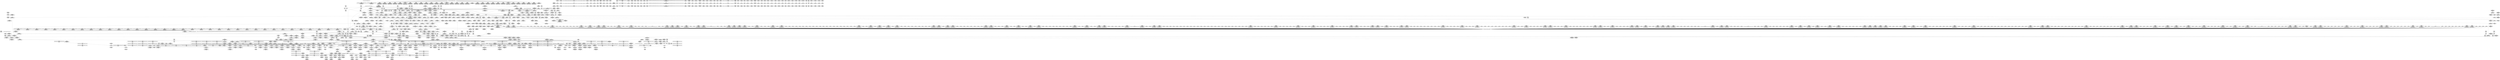 digraph {
	CE0x42f2b20 [shape=record,shape=Mrecord,label="{CE0x42f2b20|24:_%struct.dentry*,_32:_%struct.inode*,_128:_i32,_132:_i32,_456:_i8*,_:_CRE_24,32_|*MultipleSource*|Function::apparmor_file_open&Arg::file::|security/apparmor/lsm.c,378}"]
	CE0x4400280 [shape=record,shape=Mrecord,label="{CE0x4400280|aa_map_file_to_perms:_tmp13|security/apparmor/include/file.h,202|*SummSource*}"]
	CE0x4384f20 [shape=record,shape=Mrecord,label="{CE0x4384f20|80:_i64,_:_CRE_563,564_}"]
	CE0x4311af0 [shape=record,shape=Mrecord,label="{CE0x4311af0|24:_%struct.dentry*,_32:_%struct.inode*,_128:_i32,_132:_i32,_456:_i8*,_:_CRE_128,132_|*MultipleSource*|Function::apparmor_file_open&Arg::file::|security/apparmor/lsm.c,378}"]
	CE0x4390fc0 [shape=record,shape=Mrecord,label="{CE0x4390fc0|80:_i64,_:_CRE_1314,1315_}"]
	CE0x438d800 [shape=record,shape=Mrecord,label="{CE0x438d800|80:_i64,_:_CRE_1243,1244_}"]
	CE0x43e7130 [shape=record,shape=Mrecord,label="{CE0x43e7130|aa_cred_profile:_tmp29|security/apparmor/include/context.h,100}"]
	CE0x43ead80 [shape=record,shape=Mrecord,label="{CE0x43ead80|aa_map_file_to_perms:_if.then}"]
	CE0x4375ad0 [shape=record,shape=Mrecord,label="{CE0x4375ad0|i64*_getelementptr_inbounds_(_12_x_i64_,_12_x_i64_*___llvm_gcov_ctr99,_i64_0,_i64_11)|*Constant*}"]
	CE0x4347740 [shape=record,shape=Mrecord,label="{CE0x4347740|80:_i64,_:_CRE_192,200_|*MultipleSource*|security/apparmor/include/apparmor.h,117|*LoadInst*|security/apparmor/include/apparmor.h,117}"]
	CE0x4305770 [shape=record,shape=Mrecord,label="{CE0x4305770|i64*_getelementptr_inbounds_(_2_x_i64_,_2_x_i64_*___llvm_gcov_ctr55,_i64_0,_i64_1)|*Constant*|*SummSink*}"]
	CE0x4385e50 [shape=record,shape=Mrecord,label="{CE0x4385e50|80:_i64,_:_CRE_578,579_}"]
	CE0x435f890 [shape=record,shape=Mrecord,label="{CE0x435f890|apparmor_file_open:_call7|security/apparmor/lsm.c,397|*SummSource*}"]
	CE0x435a2d0 [shape=record,shape=Mrecord,label="{CE0x435a2d0|124:_i32,_128:_i64,_144:_i32,_192:_i32,_200:_%struct.aa_dfa*,_:_CRE_64,72_|*MultipleSource*|security/apparmor/lsm.c,395|security/apparmor/lsm.c,396}"]
	CE0x43f75d0 [shape=record,shape=Mrecord,label="{CE0x43f75d0|_call_void_mcount()_#2}"]
	CE0x438b550 [shape=record,shape=Mrecord,label="{CE0x438b550|80:_i64,_:_CRE_1210,1211_}"]
	CE0x434f490 [shape=record,shape=Mrecord,label="{CE0x434f490|80:_i64,_:_CRE_1365,1366_}"]
	CE0x42fab80 [shape=record,shape=Mrecord,label="{CE0x42fab80|i64*_getelementptr_inbounds_(_12_x_i64_,_12_x_i64_*___llvm_gcov_ctr99,_i64_0,_i64_0)|*Constant*|*SummSource*}"]
	CE0x4363540 [shape=record,shape=Mrecord,label="{CE0x4363540|aa_cred_profile:_lnot2|security/apparmor/include/context.h,100|*SummSink*}"]
	CE0x440af60 [shape=record,shape=Mrecord,label="{CE0x440af60|aa_map_file_to_perms:_tmp29|security/apparmor/include/file.h,208|*SummSink*}"]
	CE0x43ef050 [shape=record,shape=Mrecord,label="{CE0x43ef050|aa_map_file_to_perms:_f_mode1|security/apparmor/include/file.h,202|*SummSource*}"]
	CE0x4389480 [shape=record,shape=Mrecord,label="{CE0x4389480|80:_i64,_:_CRE_629,630_}"]
	CE0x438da20 [shape=record,shape=Mrecord,label="{CE0x438da20|80:_i64,_:_CRE_1245,1246_}"]
	CE0x4380720 [shape=record,shape=Mrecord,label="{CE0x4380720|80:_i64,_:_CRE_420,421_}"]
	CE0x43800c0 [shape=record,shape=Mrecord,label="{CE0x43800c0|80:_i64,_:_CRE_414,415_}"]
	CE0x4359b80 [shape=record,shape=Mrecord,label="{CE0x4359b80|124:_i32,_128:_i64,_144:_i32,_192:_i32,_200:_%struct.aa_dfa*,_:_CRE_40,48_|*MultipleSource*|security/apparmor/lsm.c,395|security/apparmor/lsm.c,396}"]
	CE0x4307300 [shape=record,shape=Mrecord,label="{CE0x4307300|apparmor_file_open:_cond|security/apparmor/lsm.c, 398}"]
	CE0x43f4600 [shape=record,shape=Mrecord,label="{CE0x43f4600|aa_map_file_to_perms:_tmp16|security/apparmor/include/file.h,203|*SummSource*}"]
	CE0x437aa70 [shape=record,shape=Mrecord,label="{CE0x437aa70|void_(i8*,_i32,_i64)*_asm_sideeffect_1:_09ud2_0A.pushsection___bug_table,_22a_22_0A2:_09.long_1b_-_2b,_$_0:c_-_2b_0A_09.word_$_1:c_,_0_0A_09.org_2b+$_2:c_0A.popsection_,_i,i,i,_dirflag_,_fpsr_,_flags_}"]
	CE0x435cd90 [shape=record,shape=Mrecord,label="{CE0x435cd90|124:_i32,_128:_i64,_144:_i32,_192:_i32,_200:_%struct.aa_dfa*,_:_CRE_208,212_|*MultipleSource*|security/apparmor/lsm.c,395|security/apparmor/lsm.c,396}"]
	CE0x434e390 [shape=record,shape=Mrecord,label="{CE0x434e390|80:_i64,_:_CRE_1349,1350_}"]
	CE0x4326ae0 [shape=record,shape=Mrecord,label="{CE0x4326ae0|_ret_i32_%perms.4,_!dbg_!15504|security/apparmor/include/file.h,213|*SummSource*}"]
	CE0x43f9700 [shape=record,shape=Mrecord,label="{CE0x43f9700|aa_map_file_to_perms:_if.end6|*SummSource*}"]
	CE0x43e8470 [shape=record,shape=Mrecord,label="{CE0x43e8470|aa_cred_profile:_tmp31|security/apparmor/include/context.h,100}"]
	CE0x4306250 [shape=record,shape=Mrecord,label="{CE0x4306250|_call_void_mcount()_#2|*SummSource*}"]
	CE0x4367760 [shape=record,shape=Mrecord,label="{CE0x4367760|aa_cred_profile:_conv|security/apparmor/include/context.h,100|*SummSource*}"]
	CE0x4391ea0 [shape=record,shape=Mrecord,label="{CE0x4391ea0|80:_i64,_:_CRE_1328,1329_}"]
	CE0x438e4c0 [shape=record,shape=Mrecord,label="{CE0x438e4c0|80:_i64,_:_CRE_1255,1256_}"]
	CE0x4377aa0 [shape=record,shape=Mrecord,label="{CE0x4377aa0|apparmor_file_open:_tmp26|security/apparmor/lsm.c,406|*SummSink*}"]
	CE0x4381c60 [shape=record,shape=Mrecord,label="{CE0x4381c60|80:_i64,_:_CRE_440,441_}"]
	CE0x438db30 [shape=record,shape=Mrecord,label="{CE0x438db30|80:_i64,_:_CRE_1246,1247_}"]
	CE0x42f17e0 [shape=record,shape=Mrecord,label="{CE0x42f17e0|apparmor_file_open:_tmp6|security/apparmor/lsm.c,382}"]
	CE0x4402d10 [shape=record,shape=Mrecord,label="{CE0x4402d10|aa_map_file_to_perms:_if.then4|*SummSink*}"]
	CE0x438f070 [shape=record,shape=Mrecord,label="{CE0x438f070|80:_i64,_:_CRE_1266,1267_}"]
	CE0x4372ba0 [shape=record,shape=Mrecord,label="{CE0x4372ba0|aa_path_perm:_cond|Function::aa_path_perm&Arg::cond::|*SummSource*}"]
	CE0x43b6800 [shape=record,shape=Mrecord,label="{CE0x43b6800|aa_cred_profile:_bb}"]
	CE0x43ec070 [shape=record,shape=Mrecord,label="{CE0x43ec070|i32_-3|*Constant*}"]
	CE0x43540b0 [shape=record,shape=Mrecord,label="{CE0x43540b0|apparmor_file_open:_tmp15|security/apparmor/lsm.c,391|*SummSink*}"]
	CE0x43d6980 [shape=record,shape=Mrecord,label="{CE0x43d6980|aa_cred_profile:_tmp8|security/apparmor/include/context.h,100|*SummSource*}"]
	CE0x43a43e0 [shape=record,shape=Mrecord,label="{CE0x43a43e0|i64*_getelementptr_inbounds_(_16_x_i64_,_16_x_i64_*___llvm_gcov_ctr46,_i64_0,_i64_4)|*Constant*|*SummSink*}"]
	CE0x42e2360 [shape=record,shape=Mrecord,label="{CE0x42e2360|i32_1|*Constant*|*SummSource*}"]
	CE0x43d2cc0 [shape=record,shape=Mrecord,label="{CE0x43d2cc0|i64*_getelementptr_inbounds_(_19_x_i64_,_19_x_i64_*___llvm_gcov_ctr100,_i64_0,_i64_6)|*Constant*}"]
	CE0x437f510 [shape=record,shape=Mrecord,label="{CE0x437f510|80:_i64,_:_CRE_403,404_}"]
	CE0x43691a0 [shape=record,shape=Mrecord,label="{CE0x43691a0|aa_cred_profile:_tmp15|security/apparmor/include/context.h,100|*SummSink*}"]
	CE0x4370940 [shape=record,shape=Mrecord,label="{CE0x4370940|GLOBAL:_aa_path_perm|*Constant*|*SummSink*}"]
	CE0x440ade0 [shape=record,shape=Mrecord,label="{CE0x440ade0|aa_map_file_to_perms:_tmp29|security/apparmor/include/file.h,208|*SummSource*}"]
	CE0x4325a10 [shape=record,shape=Mrecord,label="{CE0x4325a10|aa_cred_profile:_tmp21|security/apparmor/include/context.h,100|*SummSource*}"]
	CE0x4358470 [shape=record,shape=Mrecord,label="{CE0x4358470|_ret_%struct.aa_profile*_%tmp34,_!dbg_!15510|security/apparmor/include/context.h,101|*SummSink*}"]
	CE0x43ec2a0 [shape=record,shape=Mrecord,label="{CE0x43ec2a0|i32_-3|*Constant*|*SummSink*}"]
	CE0x4302c20 [shape=record,shape=Mrecord,label="{CE0x4302c20|i64*_getelementptr_inbounds_(_2_x_i64_,_2_x_i64_*___llvm_gcov_ctr112,_i64_0,_i64_0)|*Constant*|*SummSink*}"]
	CE0x43affa0 [shape=record,shape=Mrecord,label="{CE0x43affa0|aa_cred_profile:_do.body5}"]
	CE0x43fe560 [shape=record,shape=Mrecord,label="{CE0x43fe560|aa_map_file_to_perms:_tmp8|security/apparmor/include/file.h,201|*SummSource*}"]
	CE0x434e280 [shape=record,shape=Mrecord,label="{CE0x434e280|80:_i64,_:_CRE_1348,1349_}"]
	CE0x437d880 [shape=record,shape=Mrecord,label="{CE0x437d880|80:_i64,_:_CRE_328,336_|*MultipleSource*|security/apparmor/include/apparmor.h,117|*LoadInst*|security/apparmor/include/apparmor.h,117}"]
	CE0x4382920 [shape=record,shape=Mrecord,label="{CE0x4382920|80:_i64,_:_CRE_452,453_}"]
	CE0x4391a60 [shape=record,shape=Mrecord,label="{CE0x4391a60|80:_i64,_:_CRE_1324,1325_}"]
	CE0x43d18b0 [shape=record,shape=Mrecord,label="{CE0x43d18b0|aa_cred_profile:_do.body}"]
	CE0x4301e00 [shape=record,shape=Mrecord,label="{CE0x4301e00|mediated_filesystem:_tmp2|*SummSink*}"]
	CE0x4383a20 [shape=record,shape=Mrecord,label="{CE0x4383a20|80:_i64,_:_CRE_488,496_|*MultipleSource*|security/apparmor/include/apparmor.h,117|*LoadInst*|security/apparmor/include/apparmor.h,117}"]
	CE0x439f8d0 [shape=record,shape=Mrecord,label="{CE0x439f8d0|80:_i64,_:_CRE_1864,1872_|*MultipleSource*|security/apparmor/include/apparmor.h,117|*LoadInst*|security/apparmor/include/apparmor.h,117}"]
	CE0x4410ca0 [shape=record,shape=Mrecord,label="{CE0x4410ca0|aa_map_file_to_perms:_tmp36|security/apparmor/include/file.h,210|*SummSink*}"]
	CE0x4388050 [shape=record,shape=Mrecord,label="{CE0x4388050|80:_i64,_:_CRE_610,611_}"]
	CE0x43b13f0 [shape=record,shape=Mrecord,label="{CE0x43b13f0|aa_map_file_to_perms:_perms.1|*SummSource*}"]
	CE0x44103c0 [shape=record,shape=Mrecord,label="{CE0x44103c0|aa_map_file_to_perms:_tmp35|security/apparmor/include/file.h,210}"]
	CE0x4352580 [shape=record,shape=Mrecord,label="{CE0x4352580|apparmor_file_open:_tmp12|security/apparmor/lsm.c,390|*SummSource*}"]
	CE0x43f76b0 [shape=record,shape=Mrecord,label="{CE0x43f76b0|_call_void_mcount()_#2|*SummSource*}"]
	CE0x4386f50 [shape=record,shape=Mrecord,label="{CE0x4386f50|80:_i64,_:_CRE_594,595_}"]
	CE0x4326920 [shape=record,shape=Mrecord,label="{CE0x4326920|_ret_i32_%perms.4,_!dbg_!15504|security/apparmor/include/file.h,213}"]
	CE0x434d8f0 [shape=record,shape=Mrecord,label="{CE0x434d8f0|80:_i64,_:_CRE_1339,1340_}"]
	CE0x434da00 [shape=record,shape=Mrecord,label="{CE0x434da00|80:_i64,_:_CRE_1340,1341_}"]
	CE0x434ee30 [shape=record,shape=Mrecord,label="{CE0x434ee30|80:_i64,_:_CRE_1359,1360_}"]
	CE0x4385080 [shape=record,shape=Mrecord,label="{CE0x4385080|80:_i64,_:_CRE_565,566_}"]
	CE0x43854c0 [shape=record,shape=Mrecord,label="{CE0x43854c0|80:_i64,_:_CRE_569,570_}"]
	CE0x43e5000 [shape=record,shape=Mrecord,label="{CE0x43e5000|i64*_getelementptr_inbounds_(_16_x_i64_,_16_x_i64_*___llvm_gcov_ctr46,_i64_0,_i64_12)|*Constant*}"]
	CE0x430e9d0 [shape=record,shape=Mrecord,label="{CE0x430e9d0|apparmor_file_open:_tmp4|security/apparmor/lsm.c,382|*SummSource*}"]
	CE0x43a63d0 [shape=record,shape=Mrecord,label="{CE0x43a63d0|GLOBAL:_current_task|Global_var:current_task}"]
	CE0x43b01c0 [shape=record,shape=Mrecord,label="{CE0x43b01c0|aa_cred_profile:_if.end}"]
	CE0x437fd90 [shape=record,shape=Mrecord,label="{CE0x437fd90|80:_i64,_:_CRE_411,412_}"]
	CE0x4371260 [shape=record,shape=Mrecord,label="{CE0x4371260|aa_path_perm:_op|Function::aa_path_perm&Arg::op::}"]
	CE0x43877d0 [shape=record,shape=Mrecord,label="{CE0x43877d0|80:_i64,_:_CRE_602,603_}"]
	CE0x4361f50 [shape=record,shape=Mrecord,label="{CE0x4361f50|apparmor_file_open:_tmp18|security/apparmor/lsm.c,396|*SummSource*}"]
	CE0x43027c0 [shape=record,shape=Mrecord,label="{CE0x43027c0|0:_%struct.aa_profile*,_:_CRE_8,16_|*MultipleSource*|security/apparmor/include/context.h,99|*LoadInst*|security/apparmor/include/context.h,99|security/apparmor/include/context.h,100}"]
	CE0x437ba30 [shape=record,shape=Mrecord,label="{CE0x437ba30|i8*_getelementptr_inbounds_(_36_x_i8_,_36_x_i8_*_.str12,_i32_0,_i32_0)|*Constant*|*SummSource*}"]
	CE0x43e91d0 [shape=record,shape=Mrecord,label="{CE0x43e91d0|aa_cred_profile:_tmp32|security/apparmor/include/context.h,101}"]
	CE0x435fe20 [shape=record,shape=Mrecord,label="{CE0x435fe20|0:_i16,_4:_i32,_8:_i16,_40:_%struct.super_block*,_:_SCMRE_0,4_|*MultipleSource*|security/apparmor/lsm.c,382|security/apparmor/lsm.c, 398|security/apparmor/lsm.c,397|security/apparmor/lsm.c,398|Function::mediated_filesystem&Arg::inode::}"]
	CE0x43b5580 [shape=record,shape=Mrecord,label="{CE0x43b5580|i64*_getelementptr_inbounds_(_2_x_i64_,_2_x_i64_*___llvm_gcov_ctr112,_i64_0,_i64_1)|*Constant*}"]
	CE0x43f9db0 [shape=record,shape=Mrecord,label="{CE0x43f9db0|aa_map_file_to_perms:_tmp22|security/apparmor/include/file.h,205|*SummSink*}"]
	CE0x43e1400 [shape=record,shape=Mrecord,label="{CE0x43e1400|i64*_getelementptr_inbounds_(_16_x_i64_,_16_x_i64_*___llvm_gcov_ctr46,_i64_0,_i64_10)|*Constant*|*SummSink*}"]
	CE0x434b710 [shape=record,shape=Mrecord,label="{CE0x434b710|80:_i64,_:_CRE_88,96_|*MultipleSource*|security/apparmor/include/apparmor.h,117|*LoadInst*|security/apparmor/include/apparmor.h,117}"]
	CE0x43598b0 [shape=record,shape=Mrecord,label="{CE0x43598b0|124:_i32,_128:_i64,_144:_i32,_192:_i32,_200:_%struct.aa_dfa*,_:_CRE_32,40_|*MultipleSource*|security/apparmor/lsm.c,395|security/apparmor/lsm.c,396}"]
	CE0x4344e70 [shape=record,shape=Mrecord,label="{CE0x4344e70|i32_10|*Constant*|*SummSink*}"]
	CE0x43e3f10 [shape=record,shape=Mrecord,label="{CE0x43e3f10|aa_map_file_to_perms:_if.end19}"]
	CE0x431f510 [shape=record,shape=Mrecord,label="{CE0x431f510|apparmor_file_open:_i_uid|security/apparmor/lsm.c,398}"]
	CE0x4385b20 [shape=record,shape=Mrecord,label="{CE0x4385b20|80:_i64,_:_CRE_575,576_}"]
	CE0x44099f0 [shape=record,shape=Mrecord,label="{CE0x44099f0|aa_map_file_to_perms:_tobool16|security/apparmor/include/file.h,208|*SummSink*}"]
	CE0x4352470 [shape=record,shape=Mrecord,label="{CE0x4352470|apparmor_file_open:_tmp12|security/apparmor/lsm.c,390}"]
	CE0x43ba7a0 [shape=record,shape=Mrecord,label="{CE0x43ba7a0|i64*_getelementptr_inbounds_(_19_x_i64_,_19_x_i64_*___llvm_gcov_ctr100,_i64_0,_i64_18)|*Constant*}"]
	CE0x4388d10 [shape=record,shape=Mrecord,label="{CE0x4388d10|80:_i64,_:_CRE_622,623_}"]
	CE0x43f36b0 [shape=record,shape=Mrecord,label="{CE0x43f36b0|aa_map_file_to_perms:_f_flags|security/apparmor/include/file.h,197}"]
	CE0x43743f0 [shape=record,shape=Mrecord,label="{CE0x43743f0|aa_cred_profile:_tmp22|security/apparmor/include/context.h,100}"]
	CE0x439c190 [shape=record,shape=Mrecord,label="{CE0x439c190|80:_i64,_:_CRE_1673,1674_}"]
	CE0x43245e0 [shape=record,shape=Mrecord,label="{CE0x43245e0|GLOBAL:_get_current|*Constant*|*SummSink*}"]
	CE0x43a0280 [shape=record,shape=Mrecord,label="{CE0x43a0280|80:_i64,_:_CRE_1878,1879_}"]
	CE0x43a8f30 [shape=record,shape=Mrecord,label="{CE0x43a8f30|aa_cred_profile:_tmp4|*LoadInst*|security/apparmor/include/context.h,99}"]
	CE0x4391840 [shape=record,shape=Mrecord,label="{CE0x4391840|80:_i64,_:_CRE_1322,1323_}"]
	CE0x43d1480 [shape=record,shape=Mrecord,label="{CE0x43d1480|%struct.aa_profile*_null|*Constant*|*SummSource*}"]
	CE0x4370830 [shape=record,shape=Mrecord,label="{CE0x4370830|GLOBAL:_aa_path_perm|*Constant*|*SummSource*}"]
	CE0x43f6fc0 [shape=record,shape=Mrecord,label="{CE0x43f6fc0|i64_9|*Constant*|*SummSink*}"]
	CE0x43a4f70 [shape=record,shape=Mrecord,label="{CE0x43a4f70|aa_map_file_to_perms:_tmp7|security/apparmor/include/file.h,200|*SummSink*}"]
	CE0x42edfd0 [shape=record,shape=Mrecord,label="{CE0x42edfd0|apparmor_file_open:_bb|*SummSource*}"]
	CE0x431fc20 [shape=record,shape=Mrecord,label="{CE0x431fc20|24:_%struct.dentry*,_32:_%struct.inode*,_128:_i32,_132:_i32,_456:_i8*,_:_CRE_456,464_|*MultipleSource*|Function::apparmor_file_open&Arg::file::|security/apparmor/lsm.c,378}"]
	CE0x43e43d0 [shape=record,shape=Mrecord,label="{CE0x43e43d0|aa_cred_profile:_tmp24|security/apparmor/include/context.h,100}"]
	CE0x43b7740 [shape=record,shape=Mrecord,label="{CE0x43b7740|128:_i8*,_:_CRE_8,16_|*MultipleSource*|Function::aa_cred_profile&Arg::cred::|Function::apparmor_file_open&Arg::cred::|security/apparmor/include/context.h,99}"]
	CE0x4304d50 [shape=record,shape=Mrecord,label="{CE0x4304d50|i64*_getelementptr_inbounds_(_2_x_i64_,_2_x_i64_*___llvm_gcov_ctr55,_i64_0,_i64_0)|*Constant*|*SummSink*}"]
	CE0x4373020 [shape=record,shape=Mrecord,label="{CE0x4373020|_ret_i32_%call17,_!dbg_!15526|security/apparmor/file.c,307|*SummSource*}"]
	CE0x4362e20 [shape=record,shape=Mrecord,label="{CE0x4362e20|i64*_getelementptr_inbounds_(_12_x_i64_,_12_x_i64_*___llvm_gcov_ctr99,_i64_0,_i64_9)|*Constant*|*SummSource*}"]
	CE0x43fdb10 [shape=record,shape=Mrecord,label="{CE0x43fdb10|i64*_getelementptr_inbounds_(_19_x_i64_,_19_x_i64_*___llvm_gcov_ctr100,_i64_0,_i64_0)|*Constant*|*SummSource*}"]
	CE0x4361a40 [shape=record,shape=Mrecord,label="{CE0x4361a40|apparmor_file_open:_tmp17|security/apparmor/lsm.c,396}"]
	CE0x43b5670 [shape=record,shape=Mrecord,label="{CE0x43b5670|i64*_getelementptr_inbounds_(_2_x_i64_,_2_x_i64_*___llvm_gcov_ctr112,_i64_0,_i64_1)|*Constant*|*SummSource*}"]
	CE0x43673c0 [shape=record,shape=Mrecord,label="{CE0x43673c0|aa_cred_profile:_lnot.ext|security/apparmor/include/context.h,100|*SummSink*}"]
	CE0x4329e80 [shape=record,shape=Mrecord,label="{CE0x4329e80|i64_5|*Constant*|*SummSource*}"]
	CE0x4378020 [shape=record,shape=Mrecord,label="{CE0x4378020|apparmor_file_open:_tmp27|security/apparmor/lsm.c,406|*SummSource*}"]
	CE0x43d8060 [shape=record,shape=Mrecord,label="{CE0x43d8060|aa_cred_profile:_tmp3|*SummSource*}"]
	CE0x4388270 [shape=record,shape=Mrecord,label="{CE0x4388270|80:_i64,_:_CRE_612,613_}"]
	CE0x438f7e0 [shape=record,shape=Mrecord,label="{CE0x438f7e0|80:_i64,_:_CRE_1273,1274_}"]
	CE0x4323c20 [shape=record,shape=Mrecord,label="{CE0x4323c20|aa_cred_profile:_entry|*SummSource*}"]
	CE0x43745f0 [shape=record,shape=Mrecord,label="{CE0x43745f0|i64*_getelementptr_inbounds_(_12_x_i64_,_12_x_i64_*___llvm_gcov_ctr99,_i64_0,_i64_10)|*Constant*|*SummSink*}"]
	CE0x43442e0 [shape=record,shape=Mrecord,label="{CE0x43442e0|_call_void_mcount()_#2|*SummSource*}"]
	CE0x437fb70 [shape=record,shape=Mrecord,label="{CE0x437fb70|80:_i64,_:_CRE_409,410_}"]
	CE0x439ba20 [shape=record,shape=Mrecord,label="{CE0x439ba20|80:_i64,_:_CRE_1666,1667_}"]
	CE0x437c900 [shape=record,shape=Mrecord,label="{CE0x437c900|80:_i64,_:_CRE_268,272_|*MultipleSource*|security/apparmor/include/apparmor.h,117|*LoadInst*|security/apparmor/include/apparmor.h,117}"]
	CE0x43ffc70 [shape=record,shape=Mrecord,label="{CE0x43ffc70|aa_map_file_to_perms:_bb|*SummSource*}"]
	CE0x43687e0 [shape=record,shape=Mrecord,label="{CE0x43687e0|aa_map_file_to_perms:_tmp13|security/apparmor/include/file.h,202}"]
	CE0x440dfd0 [shape=record,shape=Mrecord,label="{CE0x440dfd0|i32_64|*Constant*|*SummSink*}"]
	CE0x434f050 [shape=record,shape=Mrecord,label="{CE0x434f050|80:_i64,_:_CRE_1361,1362_}"]
	CE0x43b2eb0 [shape=record,shape=Mrecord,label="{CE0x43b2eb0|get_current:_bb}"]
	CE0x43467c0 [shape=record,shape=Mrecord,label="{CE0x43467c0|80:_i64,_:_CRE_128,132_|*MultipleSource*|security/apparmor/include/apparmor.h,117|*LoadInst*|security/apparmor/include/apparmor.h,117}"]
	CE0x4325f40 [shape=record,shape=Mrecord,label="{CE0x4325f40|_call_void_asm_sideeffect_1:_09ud2_0A.pushsection___bug_table,_22a_22_0A2:_09.long_1b_-_2b,_$_0:c_-_2b_0A_09.word_$_1:c_,_0_0A_09.org_2b+$_2:c_0A.popsection_,_i,i,i,_dirflag_,_fpsr_,_flags_(i8*_getelementptr_inbounds_(_36_x_i8_,_36_x_i8_*_.str12,_i32_0,_i32_0),_i32_100,_i64_12)_#2,_!dbg_!15490,_!srcloc_!15493|security/apparmor/include/context.h,100}"]
	CE0x4410580 [shape=record,shape=Mrecord,label="{CE0x4410580|aa_map_file_to_perms:_tmp35|security/apparmor/include/file.h,210|*SummSource*}"]
	CE0x436efb0 [shape=record,shape=Mrecord,label="{CE0x436efb0|apparmor_file_open:_call10|security/apparmor/lsm.c,400|*SummSink*}"]
	CE0x4363480 [shape=record,shape=Mrecord,label="{CE0x4363480|aa_cred_profile:_lnot2|security/apparmor/include/context.h,100|*SummSource*}"]
	CE0x4383800 [shape=record,shape=Mrecord,label="{CE0x4383800|80:_i64,_:_CRE_480,488_|*MultipleSource*|security/apparmor/include/apparmor.h,117|*LoadInst*|security/apparmor/include/apparmor.h,117}"]
	CE0x4380d80 [shape=record,shape=Mrecord,label="{CE0x4380d80|80:_i64,_:_CRE_426,427_}"]
	CE0x439c6e0 [shape=record,shape=Mrecord,label="{CE0x439c6e0|80:_i64,_:_CRE_1678,1679_}"]
	CE0x4301120 [shape=record,shape=Mrecord,label="{CE0x4301120|128:_i8*,_:_CRE_104,112_|*MultipleSource*|Function::aa_cred_profile&Arg::cred::|Function::apparmor_file_open&Arg::cred::|security/apparmor/include/context.h,99}"]
	CE0x43f9600 [shape=record,shape=Mrecord,label="{CE0x43f9600|aa_map_file_to_perms:_if.end6}"]
	CE0x434b530 [shape=record,shape=Mrecord,label="{CE0x434b530|80:_i64,_:_CRE_80,88_|*MultipleSource*|security/apparmor/include/apparmor.h,117|*LoadInst*|security/apparmor/include/apparmor.h,117}"]
	CE0x434a3c0 [shape=record,shape=Mrecord,label="{CE0x434a3c0|aa_cred_profile:_tobool4|security/apparmor/include/context.h,100|*SummSource*}"]
	CE0x434d090 [shape=record,shape=Mrecord,label="{CE0x434d090|mediated_filesystem:_bb|*SummSource*}"]
	CE0x43543d0 [shape=record,shape=Mrecord,label="{CE0x43543d0|apparmor_file_open:_tmp15|security/apparmor/lsm.c,391|*SummSource*}"]
	CE0x4380b60 [shape=record,shape=Mrecord,label="{CE0x4380b60|80:_i64,_:_CRE_424,425_}"]
	CE0x430e830 [shape=record,shape=Mrecord,label="{CE0x430e830|GLOBAL:_mediated_filesystem|*Constant*|*SummSink*}"]
	CE0x43aea30 [shape=record,shape=Mrecord,label="{CE0x43aea30|aa_cred_profile:_lnot3|security/apparmor/include/context.h,100}"]
	CE0x437afa0 [shape=record,shape=Mrecord,label="{CE0x437afa0|void_(i8*,_i32,_i64)*_asm_sideeffect_1:_09ud2_0A.pushsection___bug_table,_22a_22_0A2:_09.long_1b_-_2b,_$_0:c_-_2b_0A_09.word_$_1:c_,_0_0A_09.org_2b+$_2:c_0A.popsection_,_i,i,i,_dirflag_,_fpsr_,_flags_|*SummSource*}"]
	CE0x43a6610 [shape=record,shape=Mrecord,label="{CE0x43a6610|get_current:_tmp|*SummSink*}"]
	CE0x440b340 [shape=record,shape=Mrecord,label="{CE0x440b340|aa_map_file_to_perms:_tmp30|security/apparmor/include/file.h,208|*SummSource*}"]
	CE0x42fd130 [shape=record,shape=Mrecord,label="{CE0x42fd130|i64_1|*Constant*}"]
	CE0x43e1cb0 [shape=record,shape=Mrecord,label="{CE0x43e1cb0|i64*_getelementptr_inbounds_(_16_x_i64_,_16_x_i64_*___llvm_gcov_ctr46,_i64_0,_i64_10)|*Constant*}"]
	CE0x439cf60 [shape=record,shape=Mrecord,label="{CE0x439cf60|80:_i64,_:_CRE_1686,1687_}"]
	CE0x4347b20 [shape=record,shape=Mrecord,label="{CE0x4347b20|80:_i64,_:_CRE_208,216_|*MultipleSource*|security/apparmor/include/apparmor.h,117|*LoadInst*|security/apparmor/include/apparmor.h,117}"]
	CE0x43b2280 [shape=record,shape=Mrecord,label="{CE0x43b2280|mediated_filesystem:_tobool|security/apparmor/include/apparmor.h,117|*SummSource*}"]
	CE0x439c080 [shape=record,shape=Mrecord,label="{CE0x439c080|80:_i64,_:_CRE_1672,1673_}"]
	CE0x4348db0 [shape=record,shape=Mrecord,label="{CE0x4348db0|aa_cred_profile:_do.body5|*SummSink*}"]
	CE0x43abad0 [shape=record,shape=Mrecord,label="{CE0x43abad0|aa_cred_profile:_tmp7|security/apparmor/include/context.h,100|*SummSource*}"]
	CE0x43912f0 [shape=record,shape=Mrecord,label="{CE0x43912f0|80:_i64,_:_CRE_1317,1318_}"]
	CE0x43975e0 [shape=record,shape=Mrecord,label="{CE0x43975e0|80:_i64,_:_CRE_1536,1568_|*MultipleSource*|security/apparmor/include/apparmor.h,117|*LoadInst*|security/apparmor/include/apparmor.h,117}"]
	CE0x43e95c0 [shape=record,shape=Mrecord,label="{CE0x43e95c0|aa_cred_profile:_tmp33|security/apparmor/include/context.h,101|*SummSink*}"]
	CE0x4391730 [shape=record,shape=Mrecord,label="{CE0x4391730|80:_i64,_:_CRE_1321,1322_}"]
	CE0x437c710 [shape=record,shape=Mrecord,label="{CE0x437c710|80:_i64,_:_CRE_264,268_|*MultipleSource*|security/apparmor/include/apparmor.h,117|*LoadInst*|security/apparmor/include/apparmor.h,117}"]
	CE0x43aed70 [shape=record,shape=Mrecord,label="{CE0x43aed70|aa_cred_profile:_lnot3|security/apparmor/include/context.h,100|*SummSink*}"]
	CE0x43e6440 [shape=record,shape=Mrecord,label="{CE0x43e6440|i64*_getelementptr_inbounds_(_16_x_i64_,_16_x_i64_*___llvm_gcov_ctr46,_i64_0,_i64_13)|*Constant*}"]
	CE0x438c2c0 [shape=record,shape=Mrecord,label="{CE0x438c2c0|80:_i64,_:_CRE_1223,1224_}"]
	CE0x435f710 [shape=record,shape=Mrecord,label="{CE0x435f710|apparmor_file_open:_uid|security/apparmor/lsm.c,398|*SummSink*}"]
	CE0x4404410 [shape=record,shape=Mrecord,label="{CE0x4404410|i32_1024|*Constant*|*SummSource*}"]
	CE0x4361810 [shape=record,shape=Mrecord,label="{CE0x4361810|i64_7|*Constant*|*SummSink*}"]
	CE0x43d7ab0 [shape=record,shape=Mrecord,label="{CE0x43d7ab0|i64_5|*Constant*}"]
	CE0x43b4e10 [shape=record,shape=Mrecord,label="{CE0x43b4e10|_call_void_mcount()_#2}"]
	CE0x43258f0 [shape=record,shape=Mrecord,label="{CE0x43258f0|aa_cred_profile:_tmp21|security/apparmor/include/context.h,100}"]
	CE0x4304dc0 [shape=record,shape=Mrecord,label="{CE0x4304dc0|file_inode:_f_inode|include/linux/fs.h,1916|*SummSink*}"]
	CE0x4382d60 [shape=record,shape=Mrecord,label="{CE0x4382d60|80:_i64,_:_CRE_456,457_}"]
	CE0x432ce80 [shape=record,shape=Mrecord,label="{CE0x432ce80|_ret_%struct.inode*_%tmp4,_!dbg_!15470|include/linux/fs.h,1916|*SummSink*}"]
	CE0x43acc70 [shape=record,shape=Mrecord,label="{CE0x43acc70|%struct.aa_task_cxt*_null|*Constant*|*SummSource*}"]
	CE0x43973c0 [shape=record,shape=Mrecord,label="{CE0x43973c0|80:_i64,_:_CRE_1392,1536_|*MultipleSource*|security/apparmor/include/apparmor.h,117|*LoadInst*|security/apparmor/include/apparmor.h,117}"]
	CE0x434e5b0 [shape=record,shape=Mrecord,label="{CE0x434e5b0|80:_i64,_:_CRE_1351,1352_}"]
	CE0x434f380 [shape=record,shape=Mrecord,label="{CE0x434f380|80:_i64,_:_CRE_1364,1365_}"]
	CE0x43811c0 [shape=record,shape=Mrecord,label="{CE0x43811c0|80:_i64,_:_CRE_430,431_}"]
	CE0x43d6ff0 [shape=record,shape=Mrecord,label="{CE0x43d6ff0|aa_map_file_to_perms:_tmp5|security/apparmor/include/file.h,200}"]
	CE0x4344c20 [shape=record,shape=Mrecord,label="{CE0x4344c20|i32_10|*Constant*|*SummSource*}"]
	CE0x432e0e0 [shape=record,shape=Mrecord,label="{CE0x432e0e0|apparmor_file_open:_tmp7|security/apparmor/lsm.c,382|*SummSink*}"]
	CE0x440bf30 [shape=record,shape=Mrecord,label="{CE0x440bf30|i64*_getelementptr_inbounds_(_19_x_i64_,_19_x_i64_*___llvm_gcov_ctr100,_i64_0,_i64_14)|*Constant*|*SummSource*}"]
	CE0x43b5430 [shape=record,shape=Mrecord,label="{CE0x43b5430|i64*_getelementptr_inbounds_(_2_x_i64_,_2_x_i64_*___llvm_gcov_ctr112,_i64_0,_i64_0)|*Constant*|*SummSource*}"]
	CE0x437caf0 [shape=record,shape=Mrecord,label="{CE0x437caf0|80:_i64,_:_CRE_272,280_|*MultipleSource*|security/apparmor/include/apparmor.h,117|*LoadInst*|security/apparmor/include/apparmor.h,117}"]
	CE0x43a3640 [shape=record,shape=Mrecord,label="{CE0x43a3640|128:_i8*,_:_CRE_168,176_|*MultipleSource*|Function::aa_cred_profile&Arg::cred::|Function::apparmor_file_open&Arg::cred::|security/apparmor/include/context.h,99}"]
	CE0x43a2e30 [shape=record,shape=Mrecord,label="{CE0x43a2e30|128:_i8*,_:_CRE_40,44_|*MultipleSource*|Function::aa_cred_profile&Arg::cred::|Function::apparmor_file_open&Arg::cred::|security/apparmor/include/context.h,99}"]
	CE0x42e1540 [shape=record,shape=Mrecord,label="{CE0x42e1540|apparmor_file_open:_if.end13|*SummSource*}"]
	CE0x43fbba0 [shape=record,shape=Mrecord,label="{CE0x43fbba0|aa_map_file_to_perms:_tmp1}"]
	CE0x43bb400 [shape=record,shape=Mrecord,label="{CE0x43bb400|aa_map_file_to_perms:_tmp40|security/apparmor/include/file.h,213|*SummSource*}"]
	CE0x436be80 [shape=record,shape=Mrecord,label="{CE0x436be80|GLOBAL:_aa_map_file_to_perms|*Constant*}"]
	CE0x43f5000 [shape=record,shape=Mrecord,label="{CE0x43f5000|aa_map_file_to_perms:_tmp3|*LoadInst*|security/apparmor/include/file.h,200|*SummSink*}"]
	CE0x4350770 [shape=record,shape=Mrecord,label="{CE0x4350770|apparmor_file_open:_mode8|security/apparmor/lsm.c,398|*SummSource*}"]
	CE0x434d5c0 [shape=record,shape=Mrecord,label="{CE0x434d5c0|80:_i64,_:_CRE_1336,1337_}"]
	CE0x437ee00 [shape=record,shape=Mrecord,label="{CE0x437ee00|80:_i64,_:_CRE_396,397_}"]
	CE0x4361520 [shape=record,shape=Mrecord,label="{CE0x4361520|i64_8|*Constant*|*SummSink*}"]
	CE0x43856e0 [shape=record,shape=Mrecord,label="{CE0x43856e0|80:_i64,_:_CRE_571,572_}"]
	CE0x43550f0 [shape=record,shape=Mrecord,label="{CE0x43550f0|apparmor_file_open:_call5|security/apparmor/lsm.c,395|*SummSink*}"]
	CE0x4399a40 [shape=record,shape=Mrecord,label="{CE0x4399a40|80:_i64,_:_CRE_1636,1637_}"]
	CE0x43a0cf0 [shape=record,shape=Mrecord,label="{CE0x43a0cf0|80:_i64,_:_CRE_1928,2056_|*MultipleSource*|security/apparmor/include/apparmor.h,117|*LoadInst*|security/apparmor/include/apparmor.h,117}"]
	"CONST[source:2(external),value:0(static)][purpose:{operation}]"
	CE0x438b770 [shape=record,shape=Mrecord,label="{CE0x438b770|80:_i64,_:_CRE_1212,1213_}"]
	CE0x43a0010 [shape=record,shape=Mrecord,label="{CE0x43a0010|80:_i64,_:_CRE_1875,1876_}"]
	CE0x439d3a0 [shape=record,shape=Mrecord,label="{CE0x439d3a0|80:_i64,_:_CRE_1704,1712_|*MultipleSource*|security/apparmor/include/apparmor.h,117|*LoadInst*|security/apparmor/include/apparmor.h,117}"]
	CE0x43b1f70 [shape=record,shape=Mrecord,label="{CE0x43b1f70|i64_0|*Constant*}"]
	CE0x435c100 [shape=record,shape=Mrecord,label="{CE0x435c100|124:_i32,_128:_i64,_144:_i32,_192:_i32,_200:_%struct.aa_dfa*,_:_CRE_148,152_|*MultipleSource*|security/apparmor/lsm.c,395|security/apparmor/lsm.c,396}"]
	CE0x430e2e0 [shape=record,shape=Mrecord,label="{CE0x430e2e0|apparmor_file_open:_call1|security/apparmor/lsm.c,382}"]
	CE0x43ff510 [shape=record,shape=Mrecord,label="{CE0x43ff510|aa_map_file_to_perms:_tmp14|security/apparmor/include/file.h,202|*SummSource*}"]
	CE0x43a8690 [shape=record,shape=Mrecord,label="{CE0x43a8690|128:_i8*,_:_CRE_52,56_|*MultipleSource*|Function::aa_cred_profile&Arg::cred::|Function::apparmor_file_open&Arg::cred::|security/apparmor/include/context.h,99}"]
	CE0x430e680 [shape=record,shape=Mrecord,label="{CE0x430e680|mediated_filesystem:_entry}"]
	CE0x43a9410 [shape=record,shape=Mrecord,label="{CE0x43a9410|aa_cred_profile:_do.body6|*SummSink*}"]
	CE0x4364490 [shape=record,shape=Mrecord,label="{CE0x4364490|aa_cred_profile:_lnot|security/apparmor/include/context.h,100|*SummSink*}"]
	CE0x43d62f0 [shape=record,shape=Mrecord,label="{CE0x43d62f0|aa_map_file_to_perms:_or13|security/apparmor/include/file.h,206|*SummSource*}"]
	CE0x4376eb0 [shape=record,shape=Mrecord,label="{CE0x4376eb0|apparmor_file_open:_tmp28|security/apparmor/lsm.c,407|*SummSource*}"]
	CE0x4349830 [shape=record,shape=Mrecord,label="{CE0x4349830|mediated_filesystem:_tmp}"]
	CE0x43ff320 [shape=record,shape=Mrecord,label="{CE0x43ff320|aa_map_file_to_perms:_tmp14|security/apparmor/include/file.h,202}"]
	CE0x432caf0 [shape=record,shape=Mrecord,label="{CE0x432caf0|file_inode:_f|Function::file_inode&Arg::f::|*SummSource*}"]
	CE0x438f4b0 [shape=record,shape=Mrecord,label="{CE0x438f4b0|80:_i64,_:_CRE_1270,1271_}"]
	CE0x4374070 [shape=record,shape=Mrecord,label="{CE0x4374070|i64*_getelementptr_inbounds_(_16_x_i64_,_16_x_i64_*___llvm_gcov_ctr46,_i64_0,_i64_9)|*Constant*}"]
	CE0x43a4df0 [shape=record,shape=Mrecord,label="{CE0x43a4df0|COLLAPSED:_GCMRE___llvm_gcov_ctr112_internal_global_2_x_i64_zeroinitializer:_elem_0:default:}"]
	CE0x42ef440 [shape=record,shape=Mrecord,label="{CE0x42ef440|GLOBAL:___llvm_gcov_ctr99|Global_var:__llvm_gcov_ctr99|*SummSource*}"]
	CE0x4412080 [shape=record,shape=Mrecord,label="{CE0x4412080|aa_map_file_to_perms:_tmp38|security/apparmor/include/file.h,211|*SummSource*}"]
	CE0x439b2b0 [shape=record,shape=Mrecord,label="{CE0x439b2b0|80:_i64,_:_CRE_1659,1660_}"]
	CE0x4327c40 [shape=record,shape=Mrecord,label="{CE0x4327c40|apparmor_file_open:_in_execve|security/apparmor/lsm.c,390|*SummSource*}"]
	CE0x436b610 [shape=record,shape=Mrecord,label="{CE0x436b610|apparmor_file_open:_f_path|security/apparmor/lsm.c,400}"]
	CE0x4389bf0 [shape=record,shape=Mrecord,label="{CE0x4389bf0|80:_i64,_:_CRE_656,664_|*MultipleSource*|security/apparmor/include/apparmor.h,117|*LoadInst*|security/apparmor/include/apparmor.h,117}"]
	CE0x4349100 [shape=record,shape=Mrecord,label="{CE0x4349100|mediated_filesystem:_tmp1|*SummSink*}"]
	CE0x43d31b0 [shape=record,shape=Mrecord,label="{CE0x43d31b0|aa_cred_profile:_tmp|*SummSource*}"]
	CE0x43e4130 [shape=record,shape=Mrecord,label="{CE0x43e4130|aa_map_file_to_perms:_if.end19|*SummSink*}"]
	CE0x43f7d60 [shape=record,shape=Mrecord,label="{CE0x43f7d60|aa_map_file_to_perms:_tmp21|security/apparmor/include/file.h,205}"]
	CE0x43649a0 [shape=record,shape=Mrecord,label="{CE0x43649a0|aa_cred_profile:_tmp10|security/apparmor/include/context.h,100|*SummSink*}"]
	CE0x43822c0 [shape=record,shape=Mrecord,label="{CE0x43822c0|80:_i64,_:_CRE_446,447_}"]
	CE0x4408db0 [shape=record,shape=Mrecord,label="{CE0x4408db0|aa_map_file_to_perms:_and15|security/apparmor/include/file.h,208}"]
	CE0x439fea0 [shape=record,shape=Mrecord,label="{CE0x439fea0|80:_i64,_:_CRE_1874,1875_}"]
	CE0x4409c50 [shape=record,shape=Mrecord,label="{CE0x4409c50|i64_13|*Constant*}"]
	CE0x432d8e0 [shape=record,shape=Mrecord,label="{CE0x432d8e0|apparmor_file_open:_tmp4|security/apparmor/lsm.c,382|*SummSink*}"]
	CE0x432b860 [shape=record,shape=Mrecord,label="{CE0x432b860|apparmor_file_open:_call2|security/apparmor/lsm.c,390}"]
	CE0x4301560 [shape=record,shape=Mrecord,label="{CE0x4301560|24:_%struct.dentry*,_32:_%struct.inode*,_128:_i32,_132:_i32,_456:_i8*,_:_CRE_13,14_}"]
	CE0x43814f0 [shape=record,shape=Mrecord,label="{CE0x43814f0|80:_i64,_:_CRE_433,434_}"]
	CE0x4392610 [shape=record,shape=Mrecord,label="{CE0x4392610|80:_i64,_:_CRE_1335,1336_}"]
	CE0x43b95d0 [shape=record,shape=Mrecord,label="{CE0x43b95d0|i32_16|*Constant*}"]
	CE0x431f5a0 [shape=record,shape=Mrecord,label="{CE0x431f5a0|apparmor_file_open:_i_uid|security/apparmor/lsm.c,398|*SummSource*}"]
	CE0x43a0170 [shape=record,shape=Mrecord,label="{CE0x43a0170|80:_i64,_:_CRE_1877,1878_}"]
	CE0x43a3d30 [shape=record,shape=Mrecord,label="{CE0x43a3d30|aa_map_file_to_perms:_and9|security/apparmor/include/file.h,205|*SummSink*}"]
	CE0x4377e80 [shape=record,shape=Mrecord,label="{CE0x4377e80|apparmor_file_open:_tmp27|security/apparmor/lsm.c,406}"]
	CE0x4369540 [shape=record,shape=Mrecord,label="{CE0x4369540|i32_4|*Constant*}"]
	CE0x430ec00 [shape=record,shape=Mrecord,label="{CE0x430ec00|mediated_filesystem:_entry|*SummSource*}"]
	CE0x4303ac0 [shape=record,shape=Mrecord,label="{CE0x4303ac0|file_inode:_tmp2|*SummSink*}"]
	CE0x4303460 [shape=record,shape=Mrecord,label="{CE0x4303460|file_inode:_tmp1|*SummSink*}"]
	CE0x4328bc0 [shape=record,shape=Mrecord,label="{CE0x4328bc0|apparmor_file_open:_bf.clear|security/apparmor/lsm.c,390|*SummSource*}"]
	CE0x434d6d0 [shape=record,shape=Mrecord,label="{CE0x434d6d0|80:_i64,_:_CRE_1337,1338_}"]
	CE0x43e8590 [shape=record,shape=Mrecord,label="{CE0x43e8590|aa_cred_profile:_tmp31|security/apparmor/include/context.h,100|*SummSource*}"]
	CE0x4381930 [shape=record,shape=Mrecord,label="{CE0x4381930|80:_i64,_:_CRE_437,438_}"]
	CE0x4399f90 [shape=record,shape=Mrecord,label="{CE0x4399f90|80:_i64,_:_CRE_1641,1642_}"]
	CE0x43eb440 [shape=record,shape=Mrecord,label="{CE0x43eb440|aa_map_file_to_perms:_if.then22}"]
	CE0x4371600 [shape=record,shape=Mrecord,label="{CE0x4371600|aa_path_perm:_profile|Function::aa_path_perm&Arg::profile::}"]
	CE0x434acd0 [shape=record,shape=Mrecord,label="{CE0x434acd0|80:_i64,_:_CRE_40,48_|*MultipleSource*|security/apparmor/include/apparmor.h,117|*LoadInst*|security/apparmor/include/apparmor.h,117}"]
	CE0x4356c50 [shape=record,shape=Mrecord,label="{CE0x4356c50|aa_cred_profile:_if.then|*SummSource*}"]
	CE0x431e460 [shape=record,shape=Mrecord,label="{CE0x431e460|128:_i8*,_:_CRE_128,136_|*MultipleSource*|Function::aa_cred_profile&Arg::cred::|Function::apparmor_file_open&Arg::cred::|security/apparmor/include/context.h,99}"]
	CE0x438af80 [shape=record,shape=Mrecord,label="{CE0x438af80|80:_i64,_:_CRE_896,1208_|*MultipleSource*|security/apparmor/include/apparmor.h,117|*LoadInst*|security/apparmor/include/apparmor.h,117}"]
	CE0x4396c50 [shape=record,shape=Mrecord,label="{CE0x4396c50|80:_i64,_:_CRE_1371,1372_}"]
	CE0x4305650 [shape=record,shape=Mrecord,label="{CE0x4305650|aa_cred_profile:_do.body6|*SummSource*}"]
	CE0x4388f30 [shape=record,shape=Mrecord,label="{CE0x4388f30|80:_i64,_:_CRE_624,625_}"]
	CE0x4353e80 [shape=record,shape=Mrecord,label="{CE0x4353e80|apparmor_file_open:_tmp14|security/apparmor/lsm.c,391|*SummSink*}"]
	CE0x4304460 [shape=record,shape=Mrecord,label="{CE0x4304460|_call_void_mcount()_#2}"]
	CE0x4323080 [shape=record,shape=Mrecord,label="{CE0x4323080|GLOBAL:_get_current|*Constant*}"]
	CE0x43af220 [shape=record,shape=Mrecord,label="{CE0x43af220|aa_cred_profile:_do.cond}"]
	CE0x43993e0 [shape=record,shape=Mrecord,label="{CE0x43993e0|80:_i64,_:_CRE_1630,1631_}"]
	CE0x4301d90 [shape=record,shape=Mrecord,label="{CE0x4301d90|mediated_filesystem:_tmp2|*SummSource*}"]
	CE0x43f87c0 [shape=record,shape=Mrecord,label="{CE0x43f87c0|aa_map_file_to_perms:_tmp1|*SummSink*}"]
	CE0x43b2b50 [shape=record,shape=Mrecord,label="{CE0x43b2b50|mediated_filesystem:_lnot|security/apparmor/include/apparmor.h,117|*SummSource*}"]
	CE0x42f8ad0 [shape=record,shape=Mrecord,label="{CE0x42f8ad0|i32_0|*Constant*|*SummSink*}"]
	CE0x4357b60 [shape=record,shape=Mrecord,label="{CE0x4357b60|_ret_%struct.aa_profile*_%tmp34,_!dbg_!15510|security/apparmor/include/context.h,101|*SummSource*}"]
	CE0x437ced0 [shape=record,shape=Mrecord,label="{CE0x437ced0|80:_i64,_:_CRE_288,296_|*MultipleSource*|security/apparmor/include/apparmor.h,117|*LoadInst*|security/apparmor/include/apparmor.h,117}"]
	CE0x4305440 [shape=record,shape=Mrecord,label="{CE0x4305440|aa_cred_profile:_if.end|*SummSink*}"]
	CE0x440e2f0 [shape=record,shape=Mrecord,label="{CE0x440e2f0|aa_map_file_to_perms:_and20|security/apparmor/include/file.h,210|*SummSource*}"]
	CE0x4356ae0 [shape=record,shape=Mrecord,label="{CE0x4356ae0|%struct.task_struct*_(%struct.task_struct**)*_asm_movq_%gs:$_1:P_,$0_,_r,im,_dirflag_,_fpsr_,_flags_|*SummSink*}"]
	CE0x4383c40 [shape=record,shape=Mrecord,label="{CE0x4383c40|80:_i64,_:_CRE_496,504_|*MultipleSource*|security/apparmor/include/apparmor.h,117|*LoadInst*|security/apparmor/include/apparmor.h,117}"]
	CE0x440b500 [shape=record,shape=Mrecord,label="{CE0x440b500|aa_map_file_to_perms:_tmp30|security/apparmor/include/file.h,208|*SummSink*}"]
	CE0x43e8280 [shape=record,shape=Mrecord,label="{CE0x43e8280|i64*_getelementptr_inbounds_(_16_x_i64_,_16_x_i64_*___llvm_gcov_ctr46,_i64_0,_i64_15)|*Constant*|*SummSink*}"]
	CE0x434f270 [shape=record,shape=Mrecord,label="{CE0x434f270|80:_i64,_:_CRE_1363,1364_}"]
	CE0x4389040 [shape=record,shape=Mrecord,label="{CE0x4389040|80:_i64,_:_CRE_625,626_}"]
	CE0x438cb40 [shape=record,shape=Mrecord,label="{CE0x438cb40|80:_i64,_:_CRE_1231,1232_}"]
	CE0x43a61f0 [shape=record,shape=Mrecord,label="{CE0x43a61f0|aa_cred_profile:_if.then}"]
	CE0x4396f80 [shape=record,shape=Mrecord,label="{CE0x4396f80|80:_i64,_:_CRE_1374,1375_}"]
	CE0x438ba40 [shape=record,shape=Mrecord,label="{CE0x438ba40|80:_i64,_:_CRE_1215,1216_}"]
	CE0x438bd70 [shape=record,shape=Mrecord,label="{CE0x438bd70|80:_i64,_:_CRE_1218,1219_}"]
	CE0x43aebb0 [shape=record,shape=Mrecord,label="{CE0x43aebb0|aa_cred_profile:_lnot3|security/apparmor/include/context.h,100|*SummSource*}"]
	CE0x439d7e0 [shape=record,shape=Mrecord,label="{CE0x439d7e0|80:_i64,_:_CRE_1720,1728_|*MultipleSource*|security/apparmor/include/apparmor.h,117|*LoadInst*|security/apparmor/include/apparmor.h,117}"]
	CE0x4353260 [shape=record,shape=Mrecord,label="{CE0x4353260|i64*_getelementptr_inbounds_(_12_x_i64_,_12_x_i64_*___llvm_gcov_ctr99,_i64_0,_i64_6)|*Constant*|*SummSink*}"]
	CE0x4408920 [shape=record,shape=Mrecord,label="{CE0x4408920|i32_512|*Constant*}"]
	CE0x439cb20 [shape=record,shape=Mrecord,label="{CE0x439cb20|80:_i64,_:_CRE_1682,1683_}"]
	CE0x431e680 [shape=record,shape=Mrecord,label="{CE0x431e680|128:_i8*,_:_CRE_136,144_|*MultipleSource*|Function::aa_cred_profile&Arg::cred::|Function::apparmor_file_open&Arg::cred::|security/apparmor/include/context.h,99}"]
	CE0x43fabf0 [shape=record,shape=Mrecord,label="{CE0x43fabf0|aa_map_file_to_perms:_and2|security/apparmor/include/file.h,202}"]
	CE0x4364930 [shape=record,shape=Mrecord,label="{CE0x4364930|aa_cred_profile:_tmp10|security/apparmor/include/context.h,100|*SummSource*}"]
	CE0x4352fb0 [shape=record,shape=Mrecord,label="{CE0x4352fb0|i64*_getelementptr_inbounds_(_12_x_i64_,_12_x_i64_*___llvm_gcov_ctr99,_i64_0,_i64_6)|*Constant*|*SummSource*}"]
	CE0x4382e70 [shape=record,shape=Mrecord,label="{CE0x4382e70|80:_i64,_:_CRE_457,458_}"]
	CE0x439d070 [shape=record,shape=Mrecord,label="{CE0x439d070|80:_i64,_:_CRE_1687,1688_}"]
	CE0x4358f70 [shape=record,shape=Mrecord,label="{CE0x4358f70|124:_i32,_128:_i64,_144:_i32,_192:_i32,_200:_%struct.aa_dfa*,_:_CRE_24,32_|*MultipleSource*|security/apparmor/lsm.c,395|security/apparmor/lsm.c,396}"]
	CE0x437da70 [shape=record,shape=Mrecord,label="{CE0x437da70|80:_i64,_:_CRE_336,344_|*MultipleSource*|security/apparmor/include/apparmor.h,117|*LoadInst*|security/apparmor/include/apparmor.h,117}"]
	CE0x438e900 [shape=record,shape=Mrecord,label="{CE0x438e900|80:_i64,_:_CRE_1259,1260_}"]
	CE0x431f230 [shape=record,shape=Mrecord,label="{CE0x431f230|i32_2|*Constant*|*SummSink*}"]
	CE0x432c2c0 [shape=record,shape=Mrecord,label="{CE0x432c2c0|GLOBAL:_file_inode|*Constant*|*SummSink*}"]
	CE0x43ad9d0 [shape=record,shape=Mrecord,label="{CE0x43ad9d0|_call_void_mcount()_#2}"]
	CE0x4302570 [shape=record,shape=Mrecord,label="{CE0x4302570|aa_map_file_to_perms:_tobool|security/apparmor/include/file.h,200|*SummSource*}"]
	CE0x43a7cd0 [shape=record,shape=Mrecord,label="{CE0x43a7cd0|aa_cred_profile:_tmp4|*LoadInst*|security/apparmor/include/context.h,99|*SummSource*}"]
	CE0x43aadc0 [shape=record,shape=Mrecord,label="{CE0x43aadc0|128:_i8*,_:_CRE_72,80_|*MultipleSource*|Function::aa_cred_profile&Arg::cred::|Function::apparmor_file_open&Arg::cred::|security/apparmor/include/context.h,99}"]
	CE0x435e3e0 [shape=record,shape=Mrecord,label="{CE0x435e3e0|124:_i32,_128:_i64,_144:_i32,_192:_i32,_200:_%struct.aa_dfa*,_:_CRE_528,536_|*MultipleSource*|security/apparmor/lsm.c,395|security/apparmor/lsm.c,396}"]
	CE0x43296d0 [shape=record,shape=Mrecord,label="{CE0x43296d0|apparmor_file_open:_tobool|security/apparmor/lsm.c,390|*SummSink*}"]
	CE0x4396700 [shape=record,shape=Mrecord,label="{CE0x4396700|80:_i64,_:_CRE_1366,1367_}"]
	CE0x4303680 [shape=record,shape=Mrecord,label="{CE0x4303680|i64*_getelementptr_inbounds_(_2_x_i64_,_2_x_i64_*___llvm_gcov_ctr88,_i64_0,_i64_1)|*Constant*|*SummSource*}"]
	CE0x437fc80 [shape=record,shape=Mrecord,label="{CE0x437fc80|80:_i64,_:_CRE_410,411_}"]
	CE0x434ec10 [shape=record,shape=Mrecord,label="{CE0x434ec10|80:_i64,_:_CRE_1357,1358_}"]
	CE0x438aba0 [shape=record,shape=Mrecord,label="{CE0x438aba0|80:_i64,_:_CRE_736,880_|*MultipleSource*|security/apparmor/include/apparmor.h,117|*LoadInst*|security/apparmor/include/apparmor.h,117}"]
	CE0x439e760 [shape=record,shape=Mrecord,label="{CE0x439e760|80:_i64,_:_CRE_1792,1800_|*MultipleSource*|security/apparmor/include/apparmor.h,117|*LoadInst*|security/apparmor/include/apparmor.h,117}"]
	CE0x430e6f0 [shape=record,shape=Mrecord,label="{CE0x430e6f0|GLOBAL:_mediated_filesystem|*Constant*|*SummSource*}"]
	CE0x4328fd0 [shape=record,shape=Mrecord,label="{CE0x4328fd0|apparmor_file_open:_bf.cast|security/apparmor/lsm.c,390|*SummSource*}"]
	CE0x43a6cd0 [shape=record,shape=Mrecord,label="{CE0x43a6cd0|GLOBAL:___llvm_gcov_ctr46|Global_var:__llvm_gcov_ctr46}"]
	CE0x44033c0 [shape=record,shape=Mrecord,label="{CE0x44033c0|aa_map_file_to_perms:_tmp14|security/apparmor/include/file.h,202|*SummSink*}"]
	CE0x43b1c30 [shape=record,shape=Mrecord,label="{CE0x43b1c30|mediated_filesystem:_and|security/apparmor/include/apparmor.h,117|*SummSource*}"]
	CE0x4357bd0 [shape=record,shape=Mrecord,label="{CE0x4357bd0|aa_cred_profile:_cred|Function::aa_cred_profile&Arg::cred::|*SummSource*}"]
	CE0x43294f0 [shape=record,shape=Mrecord,label="{CE0x43294f0|apparmor_file_open:_tobool|security/apparmor/lsm.c,390|*SummSource*}"]
	CE0x43e5f10 [shape=record,shape=Mrecord,label="{CE0x43e5f10|aa_cred_profile:_tmp27|security/apparmor/include/context.h,100|*SummSource*}"]
	CE0x43eaf00 [shape=record,shape=Mrecord,label="{CE0x43eaf00|aa_map_file_to_perms:_if.then|*SummSource*}"]
	CE0x4391fb0 [shape=record,shape=Mrecord,label="{CE0x4391fb0|80:_i64,_:_CRE_1329,1330_}"]
	CE0x42eedb0 [shape=record,shape=Mrecord,label="{CE0x42eedb0|apparmor_file_open:_tmp6|security/apparmor/lsm.c,382|*SummSink*}"]
	CE0x4371390 [shape=record,shape=Mrecord,label="{CE0x4371390|aa_path_perm:_op|Function::aa_path_perm&Arg::op::|*SummSink*}"]
	CE0x43fd1c0 [shape=record,shape=Mrecord,label="{CE0x43fd1c0|aa_map_file_to_perms:_or|security/apparmor/include/file.h,201|*SummSink*}"]
	"CONST[source:2(external),value:0(static)][purpose:{object}]"
	CE0x4344ff0 [shape=record,shape=Mrecord,label="{CE0x4344ff0|mediated_filesystem:_s_flags|security/apparmor/include/apparmor.h,117|*SummSource*}"]
	CE0x4386290 [shape=record,shape=Mrecord,label="{CE0x4386290|80:_i64,_:_CRE_582,583_}"]
	CE0x435fab0 [shape=record,shape=Mrecord,label="{CE0x435fab0|apparmor_file_open:_call7|security/apparmor/lsm.c,397|*SummSink*}"]
	CE0x439b910 [shape=record,shape=Mrecord,label="{CE0x439b910|80:_i64,_:_CRE_1665,1666_}"]
	CE0x43287a0 [shape=record,shape=Mrecord,label="{CE0x43287a0|i8_1|*Constant*|*SummSource*}"]
	CE0x438dc40 [shape=record,shape=Mrecord,label="{CE0x438dc40|80:_i64,_:_CRE_1247,1248_}"]
	CE0x434ed20 [shape=record,shape=Mrecord,label="{CE0x434ed20|80:_i64,_:_CRE_1358,1359_}"]
	CE0x4410ae0 [shape=record,shape=Mrecord,label="{CE0x4410ae0|aa_map_file_to_perms:_tmp36|security/apparmor/include/file.h,210|*SummSource*}"]
	CE0x434e060 [shape=record,shape=Mrecord,label="{CE0x434e060|80:_i64,_:_CRE_1346,1347_}"]
	CE0x4345a50 [shape=record,shape=Mrecord,label="{CE0x4345a50|i64*_getelementptr_inbounds_(_19_x_i64_,_19_x_i64_*___llvm_gcov_ctr100,_i64_0,_i64_3)|*Constant*}"]
	CE0x43456a0 [shape=record,shape=Mrecord,label="{CE0x43456a0|80:_i64,_:_CRE_0,8_|*MultipleSource*|security/apparmor/include/apparmor.h,117|*LoadInst*|security/apparmor/include/apparmor.h,117}"]
	CE0x4385a10 [shape=record,shape=Mrecord,label="{CE0x4385a10|80:_i64,_:_CRE_574,575_}"]
	CE0x43283b0 [shape=record,shape=Mrecord,label="{CE0x43283b0|apparmor_file_open:_bf.load|security/apparmor/lsm.c,390|*SummSink*}"]
	CE0x4362940 [shape=record,shape=Mrecord,label="{CE0x4362940|apparmor_file_open:_tmp20|security/apparmor/lsm.c,396|*SummSource*}"]
	CE0x432a060 [shape=record,shape=Mrecord,label="{CE0x432a060|i64*_getelementptr_inbounds_(_12_x_i64_,_12_x_i64_*___llvm_gcov_ctr99,_i64_0,_i64_6)|*Constant*}"]
	CE0x434a990 [shape=record,shape=Mrecord,label="{CE0x434a990|80:_i64,_:_CRE_24,32_|*MultipleSource*|security/apparmor/include/apparmor.h,117|*LoadInst*|security/apparmor/include/apparmor.h,117}"]
	CE0x4378260 [shape=record,shape=Mrecord,label="{CE0x4378260|_call_void_asm_sideeffect_1:_09ud2_0A.pushsection___bug_table,_22a_22_0A2:_09.long_1b_-_2b,_$_0:c_-_2b_0A_09.word_$_1:c_,_0_0A_09.org_2b+$_2:c_0A.popsection_,_i,i,i,_dirflag_,_fpsr_,_flags_(i8*_getelementptr_inbounds_(_36_x_i8_,_36_x_i8_*_.str12,_i32_0,_i32_0),_i32_100,_i64_12)_#2,_!dbg_!15490,_!srcloc_!15493|security/apparmor/include/context.h,100|*SummSource*}"]
	CE0x437ffb0 [shape=record,shape=Mrecord,label="{CE0x437ffb0|80:_i64,_:_CRE_413,414_}"]
	CE0x43802e0 [shape=record,shape=Mrecord,label="{CE0x43802e0|80:_i64,_:_CRE_416,417_}"]
	CE0x42e7400 [shape=record,shape=Mrecord,label="{CE0x42e7400|apparmor_file_open:_if.then3}"]
	CE0x432c700 [shape=record,shape=Mrecord,label="{CE0x432c700|file_inode:_entry|*SummSink*}"]
	CE0x430ef40 [shape=record,shape=Mrecord,label="{CE0x430ef40|24:_%struct.dentry*,_32:_%struct.inode*,_128:_i32,_132:_i32,_456:_i8*,_:_CRE_10,11_}"]
	CE0x43ea850 [shape=record,shape=Mrecord,label="{CE0x43ea850|aa_cred_profile:_tmp34|security/apparmor/include/context.h,101|*SummSink*}"]
	CE0x439aa30 [shape=record,shape=Mrecord,label="{CE0x439aa30|80:_i64,_:_CRE_1651,1652_}"]
	CE0x42ee3a0 [shape=record,shape=Mrecord,label="{CE0x42ee3a0|apparmor_file_open:_tmp5|security/apparmor/lsm.c,382|*SummSource*}"]
	CE0x4371930 [shape=record,shape=Mrecord,label="{CE0x4371930|aa_path_perm:_profile|Function::aa_path_perm&Arg::profile::|*SummSink*}"]
	CE0x43f6d20 [shape=record,shape=Mrecord,label="{CE0x43f6d20|i64_10|*Constant*|*SummSink*}"]
	CE0x43efb80 [shape=record,shape=Mrecord,label="{CE0x43efb80|aa_map_file_to_perms:_and|security/apparmor/include/file.h,200|*SummSink*}"]
	CE0x43f2c20 [shape=record,shape=Mrecord,label="{CE0x43f2c20|aa_map_file_to_perms:_tmp19|security/apparmor/include/file.h,205|*SummSink*}"]
	CE0x438dd50 [shape=record,shape=Mrecord,label="{CE0x438dd50|80:_i64,_:_CRE_1248,1249_}"]
	CE0x4400dd0 [shape=record,shape=Mrecord,label="{CE0x4400dd0|aa_map_file_to_perms:_if.then11|*SummSource*}"]
	CE0x43b0a10 [shape=record,shape=Mrecord,label="{CE0x43b0a10|aa_cred_profile:_tmp6|security/apparmor/include/context.h,100}"]
	CE0x43868f0 [shape=record,shape=Mrecord,label="{CE0x43868f0|80:_i64,_:_CRE_588,589_}"]
	CE0x436ae40 [shape=record,shape=Mrecord,label="{CE0x436ae40|aa_map_file_to_perms:_and7|security/apparmor/include/file.h,205|*SummSource*}"]
	CE0x4389370 [shape=record,shape=Mrecord,label="{CE0x4389370|80:_i64,_:_CRE_628,629_}"]
	CE0x43f1180 [shape=record,shape=Mrecord,label="{CE0x43f1180|i64*_getelementptr_inbounds_(_19_x_i64_,_19_x_i64_*___llvm_gcov_ctr100,_i64_0,_i64_11)|*Constant*|*SummSink*}"]
	CE0x4355c60 [shape=record,shape=Mrecord,label="{CE0x4355c60|apparmor_file_open:_tmp29|security/apparmor/lsm.c,407|*SummSource*}"]
	CE0x43587a0 [shape=record,shape=Mrecord,label="{CE0x43587a0|i32_11|*Constant*}"]
	CE0x4302d60 [shape=record,shape=Mrecord,label="{CE0x4302d60|get_current:_tmp1|*SummSource*}"]
	CE0x440eb10 [shape=record,shape=Mrecord,label="{CE0x440eb10|aa_map_file_to_perms:_tobool21|security/apparmor/include/file.h,210}"]
	CE0x43a0390 [shape=record,shape=Mrecord,label="{CE0x43a0390|80:_i64,_:_CRE_1879,1880_}"]
	CE0x43879f0 [shape=record,shape=Mrecord,label="{CE0x43879f0|80:_i64,_:_CRE_604,605_}"]
	CE0x4389150 [shape=record,shape=Mrecord,label="{CE0x4389150|80:_i64,_:_CRE_626,627_}"]
	CE0x4361110 [shape=record,shape=Mrecord,label="{CE0x4361110|apparmor_file_open:_cmp|security/apparmor/lsm.c,396}"]
	CE0x42e96e0 [shape=record,shape=Mrecord,label="{CE0x42e96e0|apparmor_file_open:_if.then|*SummSink*}"]
	CE0x438ff50 [shape=record,shape=Mrecord,label="{CE0x438ff50|80:_i64,_:_CRE_1280,1288_|*MultipleSource*|security/apparmor/include/apparmor.h,117|*LoadInst*|security/apparmor/include/apparmor.h,117}"]
	CE0x434b1b0 [shape=record,shape=Mrecord,label="{CE0x434b1b0|80:_i64,_:_CRE_64,72_|*MultipleSource*|security/apparmor/include/apparmor.h,117|*LoadInst*|security/apparmor/include/apparmor.h,117}"]
	CE0x4357d90 [shape=record,shape=Mrecord,label="{CE0x4357d90|aa_cred_profile:_cred|Function::aa_cred_profile&Arg::cred::|*SummSink*}"]
	CE0x4386e40 [shape=record,shape=Mrecord,label="{CE0x4386e40|80:_i64,_:_CRE_593,594_}"]
	CE0x4350ea0 [shape=record,shape=Mrecord,label="{CE0x4350ea0|apparmor_file_open:_tmp25|security/apparmor/lsm.c,398|*SummSink*}"]
	CE0x43ae360 [shape=record,shape=Mrecord,label="{CE0x43ae360|aa_cred_profile:_tmp5|security/apparmor/include/context.h,99|*SummSource*}"]
	CE0x43eb570 [shape=record,shape=Mrecord,label="{CE0x43eb570|aa_map_file_to_perms:_if.then22|*SummSource*}"]
	CE0x432cf10 [shape=record,shape=Mrecord,label="{CE0x432cf10|apparmor_file_open:_call1|security/apparmor/lsm.c,382|*SummSink*}"]
	CE0x434c3d0 [shape=record,shape=Mrecord,label="{CE0x434c3d0|mediated_filesystem:_tmp3|*SummSource*}"]
	CE0x4398d80 [shape=record,shape=Mrecord,label="{CE0x4398d80|80:_i64,_:_CRE_1624,1625_}"]
	CE0x4359df0 [shape=record,shape=Mrecord,label="{CE0x4359df0|124:_i32,_128:_i64,_144:_i32,_192:_i32,_200:_%struct.aa_dfa*,_:_CRE_48,52_|*MultipleSource*|security/apparmor/lsm.c,395|security/apparmor/lsm.c,396}"]
	CE0x4409830 [shape=record,shape=Mrecord,label="{CE0x4409830|aa_map_file_to_perms:_tobool16|security/apparmor/include/file.h,208|*SummSource*}"]
	CE0x4377480 [shape=record,shape=Mrecord,label="{CE0x4377480|_ret_i32_%retval.0,_!dbg_!15508|security/apparmor/lsm.c,407}"]
	CE0x43f2d50 [shape=record,shape=Mrecord,label="{CE0x43f2d50|i64_7|*Constant*}"]
	CE0x43d17d0 [shape=record,shape=Mrecord,label="{CE0x43d17d0|i64*_getelementptr_inbounds_(_16_x_i64_,_16_x_i64_*___llvm_gcov_ctr46,_i64_0,_i64_0)|*Constant*|*SummSink*}"]
	CE0x43fdce0 [shape=record,shape=Mrecord,label="{CE0x43fdce0|aa_map_file_to_perms:_tmp}"]
	CE0x4409f90 [shape=record,shape=Mrecord,label="{CE0x4409f90|i64_13|*Constant*|*SummSink*}"]
	CE0x43867e0 [shape=record,shape=Mrecord,label="{CE0x43867e0|80:_i64,_:_CRE_587,588_}"]
	CE0x435d540 [shape=record,shape=Mrecord,label="{CE0x435d540|124:_i32,_128:_i64,_144:_i32,_192:_i32,_200:_%struct.aa_dfa*,_:_CRE_232,240_|*MultipleSource*|security/apparmor/lsm.c,395|security/apparmor/lsm.c,396}"]
	CE0x4381f90 [shape=record,shape=Mrecord,label="{CE0x4381f90|80:_i64,_:_CRE_443,444_}"]
	CE0x43b80b0 [shape=record,shape=Mrecord,label="{CE0x43b80b0|aa_cred_profile:_tmp9|security/apparmor/include/context.h,100|*SummSink*}"]
	CE0x42e1650 [shape=record,shape=Mrecord,label="{CE0x42e1650|apparmor_file_open:_if.end13|*SummSink*}"]
	CE0x4362830 [shape=record,shape=Mrecord,label="{CE0x4362830|apparmor_file_open:_tmp20|security/apparmor/lsm.c,396}"]
	CE0x43b10a0 [shape=record,shape=Mrecord,label="{CE0x43b10a0|aa_cred_profile:_tmp2|*SummSink*}"]
	CE0x439b3c0 [shape=record,shape=Mrecord,label="{CE0x439b3c0|80:_i64,_:_CRE_1660,1661_}"]
	CE0x42ef8b0 [shape=record,shape=Mrecord,label="{CE0x42ef8b0|apparmor_file_open:_tmp2|*LoadInst*|security/apparmor/lsm.c,378}"]
	CE0x43239f0 [shape=record,shape=Mrecord,label="{CE0x43239f0|GLOBAL:_aa_cred_profile|*Constant*|*SummSource*}"]
	CE0x438a5d0 [shape=record,shape=Mrecord,label="{CE0x438a5d0|80:_i64,_:_CRE_704,708_|*MultipleSource*|security/apparmor/include/apparmor.h,117|*LoadInst*|security/apparmor/include/apparmor.h,117}"]
	CE0x4362ae0 [shape=record,shape=Mrecord,label="{CE0x4362ae0|apparmor_file_open:_tmp20|security/apparmor/lsm.c,396|*SummSink*}"]
	CE0x4397dd0 [shape=record,shape=Mrecord,label="{CE0x4397dd0|80:_i64,_:_CRE_1596,1600_|*MultipleSource*|security/apparmor/include/apparmor.h,117|*LoadInst*|security/apparmor/include/apparmor.h,117}"]
	CE0x430f040 [shape=record,shape=Mrecord,label="{CE0x430f040|24:_%struct.dentry*,_32:_%struct.inode*,_128:_i32,_132:_i32,_456:_i8*,_:_CRE_11,12_}"]
	CE0x4387390 [shape=record,shape=Mrecord,label="{CE0x4387390|80:_i64,_:_CRE_598,599_}"]
	CE0x43ab1b0 [shape=record,shape=Mrecord,label="{CE0x43ab1b0|aa_map_file_to_perms:_tmp7|security/apparmor/include/file.h,200}"]
	CE0x43d1300 [shape=record,shape=Mrecord,label="{CE0x43d1300|%struct.aa_profile*_null|*Constant*|*SummSink*}"]
	CE0x43d7770 [shape=record,shape=Mrecord,label="{CE0x43d7770|i64_6|*Constant*|*SummSource*}"]
	CE0x438e7f0 [shape=record,shape=Mrecord,label="{CE0x438e7f0|80:_i64,_:_CRE_1258,1259_}"]
	CE0x42e1350 [shape=record,shape=Mrecord,label="{CE0x42e1350|apparmor_file_open:_if.end4|*SummSink*}"]
	CE0x439a700 [shape=record,shape=Mrecord,label="{CE0x439a700|80:_i64,_:_CRE_1648,1649_}"]
	CE0x4363d20 [shape=record,shape=Mrecord,label="{CE0x4363d20|aa_cred_profile:_lor.rhs|*SummSource*}"]
	CE0x43b12d0 [shape=record,shape=Mrecord,label="{CE0x43b12d0|aa_cred_profile:_tmp3}"]
	CE0x43f77c0 [shape=record,shape=Mrecord,label="{CE0x43f77c0|_call_void_mcount()_#2|*SummSink*}"]
	CE0x43777a0 [shape=record,shape=Mrecord,label="{CE0x43777a0|apparmor_file_open:_tmp26|security/apparmor/lsm.c,406}"]
	CE0x4377810 [shape=record,shape=Mrecord,label="{CE0x4377810|apparmor_file_open:_tmp26|security/apparmor/lsm.c,406|*SummSource*}"]
	CE0x43b9790 [shape=record,shape=Mrecord,label="{CE0x43b9790|i32_16|*Constant*|*SummSource*}"]
	CE0x4387c10 [shape=record,shape=Mrecord,label="{CE0x4387c10|80:_i64,_:_CRE_606,607_}"]
	CE0x42ef160 [shape=record,shape=Mrecord,label="{CE0x42ef160|apparmor_file_open:_file|Function::apparmor_file_open&Arg::file::}"]
	CE0x43855d0 [shape=record,shape=Mrecord,label="{CE0x43855d0|80:_i64,_:_CRE_570,571_}"]
	CE0x4374460 [shape=record,shape=Mrecord,label="{CE0x4374460|aa_cred_profile:_tmp22|security/apparmor/include/context.h,100|*SummSource*}"]
	CE0x43d4e30 [shape=record,shape=Mrecord,label="{CE0x43d4e30|aa_map_file_to_perms:_perms.0}"]
	CE0x438e3b0 [shape=record,shape=Mrecord,label="{CE0x438e3b0|80:_i64,_:_CRE_1254,1255_}"]
	CE0x42fd1a0 [shape=record,shape=Mrecord,label="{CE0x42fd1a0|i64_1|*Constant*|*SummSource*}"]
	CE0x4377410 [shape=record,shape=Mrecord,label="{CE0x4377410|apparmor_file_open:_tmp29|security/apparmor/lsm.c,407|*SummSink*}"]
	CE0x4345060 [shape=record,shape=Mrecord,label="{CE0x4345060|mediated_filesystem:_s_flags|security/apparmor/include/apparmor.h,117}"]
	CE0x4388af0 [shape=record,shape=Mrecord,label="{CE0x4388af0|80:_i64,_:_CRE_620,621_}"]
	CE0x4345980 [shape=record,shape=Mrecord,label="{CE0x4345980|80:_i64,_:_CRE_16,20_|*MultipleSource*|security/apparmor/include/apparmor.h,117|*LoadInst*|security/apparmor/include/apparmor.h,117}"]
	CE0x43abb90 [shape=record,shape=Mrecord,label="{CE0x43abb90|aa_cred_profile:_tmp7|security/apparmor/include/context.h,100|*SummSink*}"]
	CE0x435b740 [shape=record,shape=Mrecord,label="{CE0x435b740|124:_i32,_128:_i64,_144:_i32,_192:_i32,_200:_%struct.aa_dfa*,_:_CRE_124,128_|*MultipleSource*|security/apparmor/lsm.c,395|security/apparmor/lsm.c,396}"]
	CE0x4398a50 [shape=record,shape=Mrecord,label="{CE0x4398a50|80:_i64,_:_CRE_1621,1622_}"]
	CE0x4361b10 [shape=record,shape=Mrecord,label="{CE0x4361b10|apparmor_file_open:_tmp17|security/apparmor/lsm.c,396|*SummSource*}"]
	CE0x43a3f90 [shape=record,shape=Mrecord,label="{CE0x43a3f90|aa_cred_profile:_lor.end|*SummSource*}"]
	CE0x42ee260 [shape=record,shape=Mrecord,label="{CE0x42ee260|apparmor_file_open:_tmp5|security/apparmor/lsm.c,382}"]
	CE0x4387e30 [shape=record,shape=Mrecord,label="{CE0x4387e30|80:_i64,_:_CRE_608,609_}"]
	CE0x4399930 [shape=record,shape=Mrecord,label="{CE0x4399930|80:_i64,_:_CRE_1635,1636_}"]
	CE0x439a2c0 [shape=record,shape=Mrecord,label="{CE0x439a2c0|80:_i64,_:_CRE_1644,1645_}"]
	CE0x4381600 [shape=record,shape=Mrecord,label="{CE0x4381600|80:_i64,_:_CRE_434,435_}"]
	CE0x4387d20 [shape=record,shape=Mrecord,label="{CE0x4387d20|80:_i64,_:_CRE_607,608_}"]
	CE0x43f6770 [shape=record,shape=Mrecord,label="{CE0x43f6770|i32_6|*Constant*|*SummSource*}"]
	CE0x4386d30 [shape=record,shape=Mrecord,label="{CE0x4386d30|80:_i64,_:_CRE_592,593_}"]
	CE0x43ba920 [shape=record,shape=Mrecord,label="{CE0x43ba920|i64*_getelementptr_inbounds_(_19_x_i64_,_19_x_i64_*___llvm_gcov_ctr100,_i64_0,_i64_18)|*Constant*|*SummSource*}"]
	CE0x435ff30 [shape=record,shape=Mrecord,label="{CE0x435ff30|apparmor_file_open:_uid|security/apparmor/lsm.c,398}"]
	CE0x4305260 [shape=record,shape=Mrecord,label="{CE0x4305260|file_inode:_tmp4|*LoadInst*|include/linux/fs.h,1916|*SummSource*}"]
	CE0x432a590 [shape=record,shape=Mrecord,label="{CE0x432a590|mediated_filesystem:_inode|Function::mediated_filesystem&Arg::inode::}"]
	CE0x4303b30 [shape=record,shape=Mrecord,label="{CE0x4303b30|i32_0|*Constant*}"]
	CE0x3ec47d0 [shape=record,shape=Mrecord,label="{CE0x3ec47d0|apparmor_file_open:_f_security|security/apparmor/lsm.c,378|*SummSink*}"]
	CE0x43a4920 [shape=record,shape=Mrecord,label="{CE0x43a4920|get_current:_tmp3}"]
	CE0x43d1150 [shape=record,shape=Mrecord,label="{CE0x43d1150|aa_cred_profile:_do.end10}"]
	CE0x436ad50 [shape=record,shape=Mrecord,label="{CE0x436ad50|aa_map_file_to_perms:_and7|security/apparmor/include/file.h,205}"]
	CE0x43b2440 [shape=record,shape=Mrecord,label="{CE0x43b2440|mediated_filesystem:_tobool|security/apparmor/include/apparmor.h,117|*SummSink*}"]
	CE0x43fc2d0 [shape=record,shape=Mrecord,label="{CE0x43fc2d0|aa_map_file_to_perms:_or|security/apparmor/include/file.h,201|*SummSource*}"]
	CE0x434bad0 [shape=record,shape=Mrecord,label="{CE0x434bad0|80:_i64,_:_CRE_104,112_|*MultipleSource*|security/apparmor/include/apparmor.h,117|*LoadInst*|security/apparmor/include/apparmor.h,117}"]
	CE0x439a5f0 [shape=record,shape=Mrecord,label="{CE0x439a5f0|80:_i64,_:_CRE_1647,1648_}"]
	CE0x439ef20 [shape=record,shape=Mrecord,label="{CE0x439ef20|80:_i64,_:_CRE_1824,1828_|*MultipleSource*|security/apparmor/include/apparmor.h,117|*LoadInst*|security/apparmor/include/apparmor.h,117}"]
	CE0x43e8ac0 [shape=record,shape=Mrecord,label="{CE0x43e8ac0|i64*_getelementptr_inbounds_(_16_x_i64_,_16_x_i64_*___llvm_gcov_ctr46,_i64_0,_i64_15)|*Constant*}"]
	CE0x4380940 [shape=record,shape=Mrecord,label="{CE0x4380940|80:_i64,_:_CRE_422,423_}"]
	CE0x437e040 [shape=record,shape=Mrecord,label="{CE0x437e040|80:_i64,_:_CRE_360,368_|*MultipleSource*|security/apparmor/include/apparmor.h,117|*LoadInst*|security/apparmor/include/apparmor.h,117}"]
	CE0x4345bb0 [shape=record,shape=Mrecord,label="{CE0x4345bb0|i64*_getelementptr_inbounds_(_19_x_i64_,_19_x_i64_*___llvm_gcov_ctr100,_i64_0,_i64_3)|*Constant*|*SummSource*}"]
	CE0x4370fe0 [shape=record,shape=Mrecord,label="{CE0x4370fe0|i32_15|*Constant*|*SummSource*}"]
	CE0x4371e60 [shape=record,shape=Mrecord,label="{CE0x4371e60|aa_path_perm:_path|Function::aa_path_perm&Arg::path::|*SummSink*}"]
	CE0x439e950 [shape=record,shape=Mrecord,label="{CE0x439e950|80:_i64,_:_CRE_1800,1804_|*MultipleSource*|security/apparmor/include/apparmor.h,117|*LoadInst*|security/apparmor/include/apparmor.h,117}"]
	CE0x43849d0 [shape=record,shape=Mrecord,label="{CE0x43849d0|80:_i64,_:_CRE_560,561_}"]
	CE0x4369a50 [shape=record,shape=Mrecord,label="{CE0x4369a50|i64*_getelementptr_inbounds_(_16_x_i64_,_16_x_i64_*___llvm_gcov_ctr46,_i64_0,_i64_4)|*Constant*|*SummSource*}"]
	CE0x43823d0 [shape=record,shape=Mrecord,label="{CE0x43823d0|80:_i64,_:_CRE_447,448_}"]
	CE0x431f4a0 [shape=record,shape=Mrecord,label="{CE0x431f4a0|i32_4|*Constant*}"]
	CE0x43d3140 [shape=record,shape=Mrecord,label="{CE0x43d3140|COLLAPSED:_GCMRE___llvm_gcov_ctr46_internal_global_16_x_i64_zeroinitializer:_elem_0:default:}"]
	CE0x437f400 [shape=record,shape=Mrecord,label="{CE0x437f400|80:_i64,_:_CRE_402,403_}"]
	CE0x4370090 [shape=record,shape=Mrecord,label="{CE0x4370090|aa_cred_profile:_tmp19|security/apparmor/include/context.h,100|*SummSink*}"]
	CE0x43513f0 [shape=record,shape=Mrecord,label="{CE0x43513f0|apparmor_file_open:_call9|security/apparmor/lsm.c,401|*SummSink*}"]
	CE0x43d8a60 [shape=record,shape=Mrecord,label="{CE0x43d8a60|%struct.aa_profile*_null|*Constant*}"]
	CE0x43241e0 [shape=record,shape=Mrecord,label="{CE0x43241e0|aa_cred_profile:_cred|Function::aa_cred_profile&Arg::cred::}"]
	CE0x43a6b50 [shape=record,shape=Mrecord,label="{CE0x43a6b50|aa_cred_profile:_tmp7|security/apparmor/include/context.h,100}"]
	CE0x43d7610 [shape=record,shape=Mrecord,label="{CE0x43d7610|i64_6|*Constant*}"]
	CE0x440c350 [shape=record,shape=Mrecord,label="{CE0x440c350|aa_map_file_to_perms:_tmp32|security/apparmor/include/file.h,209}"]
	CE0x436bf90 [shape=record,shape=Mrecord,label="{CE0x436bf90|apparmor_file_open:_call9|security/apparmor/lsm.c,401}"]
	CE0x439d5c0 [shape=record,shape=Mrecord,label="{CE0x439d5c0|80:_i64,_:_CRE_1712,1720_|*MultipleSource*|security/apparmor/include/apparmor.h,117|*LoadInst*|security/apparmor/include/apparmor.h,117}"]
	CE0x43f3e20 [shape=record,shape=Mrecord,label="{CE0x43f3e20|i32_7|*Constant*|*SummSource*}"]
	CE0x439bd50 [shape=record,shape=Mrecord,label="{CE0x439bd50|80:_i64,_:_CRE_1669,1670_}"]
	CE0x438d090 [shape=record,shape=Mrecord,label="{CE0x438d090|80:_i64,_:_CRE_1236,1237_}"]
	CE0x43299a0 [shape=record,shape=Mrecord,label="{CE0x43299a0|i64_4|*Constant*}"]
	CE0x43ad220 [shape=record,shape=Mrecord,label="{CE0x43ad220|aa_cred_profile:_tmp6|security/apparmor/include/context.h,100|*SummSink*}"]
	CE0x4397fc0 [shape=record,shape=Mrecord,label="{CE0x4397fc0|80:_i64,_:_CRE_1600,1604_|*MultipleSource*|security/apparmor/include/apparmor.h,117|*LoadInst*|security/apparmor/include/apparmor.h,117}"]
	CE0x437ed50 [shape=record,shape=Mrecord,label="{CE0x437ed50|80:_i64,_:_CRE_395,396_}"]
	CE0x43ee410 [shape=record,shape=Mrecord,label="{CE0x43ee410|aa_map_file_to_perms:_tmp25|security/apparmor/include/file.h,206|*SummSource*}"]
	CE0x435f260 [shape=record,shape=Mrecord,label="{CE0x435f260|apparmor_file_open:_tmp22|security/apparmor/lsm.c,397}"]
	CE0x440a1c0 [shape=record,shape=Mrecord,label="{CE0x440a1c0|aa_map_file_to_perms:_tmp27|security/apparmor/include/file.h,208|*SummSource*}"]
	CE0x4402e40 [shape=record,shape=Mrecord,label="{CE0x4402e40|aa_map_file_to_perms:_if.then17}"]
	CE0x438b820 [shape=record,shape=Mrecord,label="{CE0x438b820|80:_i64,_:_CRE_1213,1214_}"]
	CE0x4304c60 [shape=record,shape=Mrecord,label="{CE0x4304c60|file_inode:_f_inode|include/linux/fs.h,1916}"]
	CE0x43ffd90 [shape=record,shape=Mrecord,label="{CE0x43ffd90|aa_map_file_to_perms:_bb|*SummSink*}"]
	CE0x4323330 [shape=record,shape=Mrecord,label="{CE0x4323330|apparmor_file_open:_tmp9|security/apparmor/lsm.c,383|*SummSource*}"]
	CE0x4409e10 [shape=record,shape=Mrecord,label="{CE0x4409e10|i64_13|*Constant*|*SummSource*}"]
	CE0x43a4cb0 [shape=record,shape=Mrecord,label="{CE0x43a4cb0|aa_cred_profile:_tmp9|security/apparmor/include/context.h,100}"]
	CE0x4409670 [shape=record,shape=Mrecord,label="{CE0x4409670|aa_map_file_to_perms:_tobool16|security/apparmor/include/file.h,208}"]
	CE0x43b9400 [shape=record,shape=Mrecord,label="{CE0x43b9400|i64_-2147483648|*Constant*|*SummSink*}"]
	CE0x43265f0 [shape=record,shape=Mrecord,label="{CE0x43265f0|aa_map_file_to_perms:_file|Function::aa_map_file_to_perms&Arg::file::|*SummSource*}"]
	CE0x432c0f0 [shape=record,shape=Mrecord,label="{CE0x432c0f0|apparmor_file_open:_call|security/apparmor/lsm.c,382|*SummSink*}"]
	CE0x43b3cb0 [shape=record,shape=Mrecord,label="{CE0x43b3cb0|aa_map_file_to_perms:_tmp4|security/apparmor/include/file.h,200|*SummSink*}"]
	CE0x4371b70 [shape=record,shape=Mrecord,label="{CE0x4371b70|aa_path_perm:_path|Function::aa_path_perm&Arg::path::}"]
	CE0x43b9560 [shape=record,shape=Mrecord,label="{CE0x43b9560|aa_map_file_to_perms:_tmp39|security/apparmor/include/file.h,213|*SummSource*}"]
	CE0x4405fa0 [shape=record,shape=Mrecord,label="{CE0x4405fa0|aa_map_file_to_perms:_tmp11|security/apparmor/include/file.h,202}"]
	CE0x438b930 [shape=record,shape=Mrecord,label="{CE0x438b930|80:_i64,_:_CRE_1214,1215_}"]
	CE0x4400430 [shape=record,shape=Mrecord,label="{CE0x4400430|aa_map_file_to_perms:_tmp13|security/apparmor/include/file.h,202|*SummSink*}"]
	CE0x4410700 [shape=record,shape=Mrecord,label="{CE0x4410700|aa_map_file_to_perms:_tmp35|security/apparmor/include/file.h,210|*SummSink*}"]
	CE0x43277e0 [shape=record,shape=Mrecord,label="{CE0x43277e0|i32_46|*Constant*|*SummSource*}"]
	CE0x43b1cc0 [shape=record,shape=Mrecord,label="{CE0x43b1cc0|mediated_filesystem:_and|security/apparmor/include/apparmor.h,117|*SummSink*}"]
	CE0x43af110 [shape=record,shape=Mrecord,label="{CE0x43af110|aa_cred_profile:_do.end8|*SummSink*}"]
	CE0x4304610 [shape=record,shape=Mrecord,label="{CE0x4304610|_call_void_mcount()_#2|*SummSink*}"]
	CE0x4375b40 [shape=record,shape=Mrecord,label="{CE0x4375b40|apparmor_file_open:_retval.0|*SummSource*}"]
	CE0x43d8680 [shape=record,shape=Mrecord,label="{CE0x43d8680|aa_cred_profile:_tobool1|security/apparmor/include/context.h,100}"]
	CE0x431e840 [shape=record,shape=Mrecord,label="{CE0x431e840|i32_2|*Constant*}"]
	CE0x437fa60 [shape=record,shape=Mrecord,label="{CE0x437fa60|80:_i64,_:_CRE_408,409_}"]
	CE0x42f28b0 [shape=record,shape=Mrecord,label="{CE0x42f28b0|24:_%struct.dentry*,_32:_%struct.inode*,_128:_i32,_132:_i32,_456:_i8*,_:_CRE_15,16_}"]
	CE0x43f7f30 [shape=record,shape=Mrecord,label="{CE0x43f7f30|aa_map_file_to_perms:_tmp21|security/apparmor/include/file.h,205|*SummSink*}"]
	CE0x4411780 [shape=record,shape=Mrecord,label="{CE0x4411780|i64*_getelementptr_inbounds_(_19_x_i64_,_19_x_i64_*___llvm_gcov_ctr100,_i64_0,_i64_17)|*Constant*|*SummSink*}"]
	CE0x43920c0 [shape=record,shape=Mrecord,label="{CE0x43920c0|80:_i64,_:_CRE_1330,1331_}"]
	CE0x42e9290 [shape=record,shape=Mrecord,label="{CE0x42e9290|apparmor_file_open:_if.then3|*SummSink*}"]
	CE0x43f54c0 [shape=record,shape=Mrecord,label="{CE0x43f54c0|aa_map_file_to_perms:_tmp16|security/apparmor/include/file.h,203|*SummSink*}"]
	CE0x435c370 [shape=record,shape=Mrecord,label="{CE0x435c370|124:_i32,_128:_i64,_144:_i32,_192:_i32,_200:_%struct.aa_dfa*,_:_CRE_152,160_|*MultipleSource*|security/apparmor/lsm.c,395|security/apparmor/lsm.c,396}"]
	CE0x43e49b0 [shape=record,shape=Mrecord,label="{CE0x43e49b0|aa_cred_profile:_tmp25|security/apparmor/include/context.h,100}"]
	CE0x4390b80 [shape=record,shape=Mrecord,label="{CE0x4390b80|80:_i64,_:_CRE_1310,1311_}"]
	CE0x4320fb0 [shape=record,shape=Mrecord,label="{CE0x4320fb0|GLOBAL:_file_inode|*Constant*}"]
	CE0x439e380 [shape=record,shape=Mrecord,label="{CE0x439e380|80:_i64,_:_CRE_1776,1784_|*MultipleSource*|security/apparmor/include/apparmor.h,117|*LoadInst*|security/apparmor/include/apparmor.h,117}"]
	CE0x43440a0 [shape=record,shape=Mrecord,label="{CE0x43440a0|aa_map_file_to_perms:_if.end|*SummSink*}"]
	CE0x4345800 [shape=record,shape=Mrecord,label="{CE0x4345800|80:_i64,_:_CRE_8,16_|*MultipleSource*|security/apparmor/include/apparmor.h,117|*LoadInst*|security/apparmor/include/apparmor.h,117}"]
	CE0x42e6060 [shape=record,shape=Mrecord,label="{CE0x42e6060|apparmor_file_open:_if.then3|*SummSource*}"]
	CE0x43fb4e0 [shape=record,shape=Mrecord,label="{CE0x43fb4e0|aa_map_file_to_perms:_tmp12|security/apparmor/include/file.h,202|*SummSource*}"]
	CE0x4348440 [shape=record,shape=Mrecord,label="{CE0x4348440|i32_8|*Constant*|*SummSource*}"]
	CE0x4368fe0 [shape=record,shape=Mrecord,label="{CE0x4368fe0|aa_cred_profile:_tmp15|security/apparmor/include/context.h,100|*SummSource*}"]
	CE0x440a150 [shape=record,shape=Mrecord,label="{CE0x440a150|aa_map_file_to_perms:_tmp27|security/apparmor/include/file.h,208}"]
	CE0x43a5e00 [shape=record,shape=Mrecord,label="{CE0x43a5e00|get_current:_tmp2|*SummSink*}"]
	CE0x43b61f0 [shape=record,shape=Mrecord,label="{CE0x43b61f0|i32_22|*Constant*|*SummSource*}"]
	CE0x43f3750 [shape=record,shape=Mrecord,label="{CE0x43f3750|aa_map_file_to_perms:_f_flags|security/apparmor/include/file.h,197|*SummSource*}"]
	CE0x4401530 [shape=record,shape=Mrecord,label="{CE0x4401530|aa_map_file_to_perms:_tmp23|security/apparmor/include/file.h,205|*SummSink*}"]
	CE0x440c050 [shape=record,shape=Mrecord,label="{CE0x440c050|aa_map_file_to_perms:_tmp31|security/apparmor/include/file.h,209|*SummSink*}"]
	CE0x43443f0 [shape=record,shape=Mrecord,label="{CE0x43443f0|_call_void_mcount()_#2|*SummSink*}"]
	CE0x43242a0 [shape=record,shape=Mrecord,label="{CE0x43242a0|apparmor_file_open:_cred|Function::apparmor_file_open&Arg::cred::}"]
	CE0x43972b0 [shape=record,shape=Mrecord,label="{CE0x43972b0|80:_i64,_:_CRE_1384,1392_|*MultipleSource*|security/apparmor/include/apparmor.h,117|*LoadInst*|security/apparmor/include/apparmor.h,117}"]
	CE0x439a920 [shape=record,shape=Mrecord,label="{CE0x439a920|80:_i64,_:_CRE_1650,1651_}"]
	CE0x434ff30 [shape=record,shape=Mrecord,label="{CE0x434ff30|apparmor_file_open:_tmp24|security/apparmor/lsm.c,398|*SummSink*}"]
	CE0x42e6f10 [shape=record,shape=Mrecord,label="{CE0x42e6f10|apparmor_file_open:_if.end13}"]
	CE0x432dad0 [shape=record,shape=Mrecord,label="{CE0x432dad0|i64_0|*Constant*|*SummSink*}"]
	CE0x43e1780 [shape=record,shape=Mrecord,label="{CE0x43e1780|aa_cred_profile:_tmp23|security/apparmor/include/context.h,100|*SummSource*}"]
	CE0x434a730 [shape=record,shape=Mrecord,label="{CE0x434a730|80:_i64,_:_CRE_20,21_|*MultipleSource*|security/apparmor/include/apparmor.h,117|*LoadInst*|security/apparmor/include/apparmor.h,117}"]
	CE0x42eeb90 [shape=record,shape=Mrecord,label="{CE0x42eeb90|apparmor_file_open:_if.end}"]
	CE0x43a1e60 [shape=record,shape=Mrecord,label="{CE0x43a1e60|mediated_filesystem:_tmp5|security/apparmor/include/apparmor.h,117|*SummSource*}"]
	CE0x4324de0 [shape=record,shape=Mrecord,label="{CE0x4324de0|_ret_%struct.task_struct*_%tmp4,_!dbg_!15471|./arch/x86/include/asm/current.h,14|*SummSource*}"]
	CE0x43483a0 [shape=record,shape=Mrecord,label="{CE0x43483a0|i32_8|*Constant*}"]
	CE0x42f8360 [shape=record,shape=Mrecord,label="{CE0x42f8360|apparmor_file_open:_tmp1|*SummSource*}"]
	CE0x4328c60 [shape=record,shape=Mrecord,label="{CE0x4328c60|apparmor_file_open:_bf.clear|security/apparmor/lsm.c,390|*SummSink*}"]
	CE0x4386a00 [shape=record,shape=Mrecord,label="{CE0x4386a00|80:_i64,_:_CRE_589,590_}"]
	CE0x436f910 [shape=record,shape=Mrecord,label="{CE0x436f910|aa_cred_profile:_tmp18|security/apparmor/include/context.h,100|*SummSource*}"]
	CE0x43260b0 [shape=record,shape=Mrecord,label="{CE0x43260b0|apparmor_file_open:_conv|security/apparmor/lsm.c,403|*SummSink*}"]
	CE0x438c4e0 [shape=record,shape=Mrecord,label="{CE0x438c4e0|80:_i64,_:_CRE_1225,1226_}"]
	CE0x4397be0 [shape=record,shape=Mrecord,label="{CE0x4397be0|80:_i64,_:_CRE_1592,1596_|*MultipleSource*|security/apparmor/include/apparmor.h,117|*LoadInst*|security/apparmor/include/apparmor.h,117}"]
	"CONST[source:1(input),value:2(dynamic)][purpose:{subject}]"
	CE0x4347930 [shape=record,shape=Mrecord,label="{CE0x4347930|80:_i64,_:_CRE_200,204_|*MultipleSource*|security/apparmor/include/apparmor.h,117|*LoadInst*|security/apparmor/include/apparmor.h,117}"]
	CE0x440d450 [shape=record,shape=Mrecord,label="{CE0x440d450|aa_map_file_to_perms:_or18|security/apparmor/include/file.h,209|*SummSink*}"]
	CE0x435a9c0 [shape=record,shape=Mrecord,label="{CE0x435a9c0|124:_i32,_128:_i64,_144:_i32,_192:_i32,_200:_%struct.aa_dfa*,_:_CRE_88,96_|*MultipleSource*|security/apparmor/lsm.c,395|security/apparmor/lsm.c,396}"]
	CE0x43717c0 [shape=record,shape=Mrecord,label="{CE0x43717c0|aa_path_perm:_profile|Function::aa_path_perm&Arg::profile::|*SummSource*}"]
	CE0x4327ba0 [shape=record,shape=Mrecord,label="{CE0x4327ba0|apparmor_file_open:_in_execve|security/apparmor/lsm.c,390}"]
	CE0x42ef750 [shape=record,shape=Mrecord,label="{CE0x42ef750|24:_%struct.dentry*,_32:_%struct.inode*,_128:_i32,_132:_i32,_456:_i8*,_:_CRE_8,9_}"]
	CE0x43a9df0 [shape=record,shape=Mrecord,label="{CE0x43a9df0|aa_cred_profile:_security|security/apparmor/include/context.h,99|*SummSource*}"]
	CE0x43baab0 [shape=record,shape=Mrecord,label="{CE0x43baab0|aa_map_file_to_perms:_tmp40|security/apparmor/include/file.h,213|*SummSink*}"]
	CE0x42fabf0 [shape=record,shape=Mrecord,label="{CE0x42fabf0|COLLAPSED:_GCMRE___llvm_gcov_ctr99_internal_global_12_x_i64_zeroinitializer:_elem_0:default:}"]
	CE0x43f1260 [shape=record,shape=Mrecord,label="{CE0x43f1260|aa_map_file_to_perms:_tmp26|security/apparmor/include/file.h,206|*SummSink*}"]
	CE0x436a160 [shape=record,shape=Mrecord,label="{CE0x436a160|aa_map_file_to_perms:_tmp17|security/apparmor/include/file.h,205|*SummSink*}"]
	CE0x435a060 [shape=record,shape=Mrecord,label="{CE0x435a060|124:_i32,_128:_i64,_144:_i32,_192:_i32,_200:_%struct.aa_dfa*,_:_CRE_56,64_|*MultipleSource*|security/apparmor/lsm.c,395|security/apparmor/lsm.c,396}"]
	CE0x43a4a60 [shape=record,shape=Mrecord,label="{CE0x43a4a60|aa_cred_profile:_tmp8|security/apparmor/include/context.h,100|*SummSink*}"]
	CE0x43506a0 [shape=record,shape=Mrecord,label="{CE0x43506a0|apparmor_file_open:_mode8|security/apparmor/lsm.c,398}"]
	CE0x4304af0 [shape=record,shape=Mrecord,label="{CE0x4304af0|file_inode:_f_inode|include/linux/fs.h,1916|*SummSource*}"]
	CE0x4311a80 [shape=record,shape=Mrecord,label="{CE0x4311a80|24:_%struct.dentry*,_32:_%struct.inode*,_128:_i32,_132:_i32,_456:_i8*,_:_CRE_132,136_|*MultipleSource*|Function::apparmor_file_open&Arg::file::|security/apparmor/lsm.c,378}"]
	CE0x438c700 [shape=record,shape=Mrecord,label="{CE0x438c700|80:_i64,_:_CRE_1227,1228_}"]
	CE0x43731c0 [shape=record,shape=Mrecord,label="{CE0x43731c0|_ret_i32_%call17,_!dbg_!15526|security/apparmor/file.c,307|*SummSink*}"]
	CE0x4358970 [shape=record,shape=Mrecord,label="{CE0x4358970|i32_11|*Constant*|*SummSink*}"]
	CE0x434ef40 [shape=record,shape=Mrecord,label="{CE0x434ef40|80:_i64,_:_CRE_1360,1361_}"]
	CE0x432a420 [shape=record,shape=Mrecord,label="{CE0x432a420|mediated_filesystem:_entry|*SummSink*}"]
	CE0x43e2670 [shape=record,shape=Mrecord,label="{CE0x43e2670|i64*_getelementptr_inbounds_(_19_x_i64_,_19_x_i64_*___llvm_gcov_ctr100,_i64_0,_i64_6)|*Constant*|*SummSink*}"]
	CE0x43821b0 [shape=record,shape=Mrecord,label="{CE0x43821b0|80:_i64,_:_CRE_445,446_}"]
	CE0x4408710 [shape=record,shape=Mrecord,label="{CE0x4408710|aa_map_file_to_perms:_perms.2|*SummSink*}"]
	CE0x4405ae0 [shape=record,shape=Mrecord,label="{CE0x4405ae0|aa_map_file_to_perms:_tobool3|security/apparmor/include/file.h,202|*SummSource*}"]
	CE0x43f8580 [shape=record,shape=Mrecord,label="{CE0x43f8580|aa_map_file_to_perms:_tmp1|*SummSource*}"]
	"CONST[source:1(input),value:2(dynamic)][purpose:{operation}]"
	CE0x434ae70 [shape=record,shape=Mrecord,label="{CE0x434ae70|80:_i64,_:_CRE_48,56_|*MultipleSource*|security/apparmor/include/apparmor.h,117|*LoadInst*|security/apparmor/include/apparmor.h,117}"]
	CE0x438a3e0 [shape=record,shape=Mrecord,label="{CE0x438a3e0|80:_i64,_:_CRE_696,704_|*MultipleSource*|security/apparmor/include/apparmor.h,117|*LoadInst*|security/apparmor/include/apparmor.h,117}"]
	CE0x43ae980 [shape=record,shape=Mrecord,label="{CE0x43ae980|aa_map_file_to_perms:_tobool8|security/apparmor/include/file.h,205|*SummSource*}"]
	CE0x43a1a80 [shape=record,shape=Mrecord,label="{CE0x43a1a80|80:_i64,_:_CRE_2268,2304_|*MultipleSource*|security/apparmor/include/apparmor.h,117|*LoadInst*|security/apparmor/include/apparmor.h,117}"]
	CE0x437e420 [shape=record,shape=Mrecord,label="{CE0x437e420|80:_i64,_:_CRE_376,380_|*MultipleSource*|security/apparmor/include/apparmor.h,117|*LoadInst*|security/apparmor/include/apparmor.h,117}"]
	CE0x43b2ae0 [shape=record,shape=Mrecord,label="{CE0x43b2ae0|mediated_filesystem:_lnot|security/apparmor/include/apparmor.h,117}"]
	CE0x43b83d0 [shape=record,shape=Mrecord,label="{CE0x43b83d0|aa_map_file_to_perms:_tmp9|security/apparmor/include/file.h,201}"]
	CE0x43f4000 [shape=record,shape=Mrecord,label="{CE0x43f4000|aa_map_file_to_perms:_f_mode|security/apparmor/include/file.h,200}"]
	CE0x438df70 [shape=record,shape=Mrecord,label="{CE0x438df70|80:_i64,_:_CRE_1250,1251_}"]
	CE0x438ce70 [shape=record,shape=Mrecord,label="{CE0x438ce70|80:_i64,_:_CRE_1234,1235_}"]
	CE0x4365990 [shape=record,shape=Mrecord,label="{CE0x4365990|aa_cred_profile:_tmp1}"]
	CE0x440f430 [shape=record,shape=Mrecord,label="{CE0x440f430|i64_15|*Constant*|*SummSink*}"]
	CE0x43fac60 [shape=record,shape=Mrecord,label="{CE0x43fac60|aa_map_file_to_perms:_tmp10|*LoadInst*|security/apparmor/include/file.h,202|*SummSink*}"]
	CE0x43a2050 [shape=record,shape=Mrecord,label="{CE0x43a2050|mediated_filesystem:_tmp5|security/apparmor/include/apparmor.h,117|*SummSink*}"]
	CE0x4377d20 [shape=record,shape=Mrecord,label="{CE0x4377d20|apparmor_file_open:_retval.0}"]
	CE0x4374d70 [shape=record,shape=Mrecord,label="{CE0x4374d70|apparmor_file_open:_error.0|*SummSink*}"]
	CE0x43f2760 [shape=record,shape=Mrecord,label="{CE0x43f2760|aa_map_file_to_perms:_tmp2|*LoadInst*|security/apparmor/include/file.h,197|*SummSink*}"]
	CE0x43a0b00 [shape=record,shape=Mrecord,label="{CE0x43a0b00|80:_i64,_:_CRE_1920,1928_|*MultipleSource*|security/apparmor/include/apparmor.h,117|*LoadInst*|security/apparmor/include/apparmor.h,117}"]
	CE0x4302cf0 [shape=record,shape=Mrecord,label="{CE0x4302cf0|get_current:_tmp1}"]
	CE0x4377cb0 [shape=record,shape=Mrecord,label="{CE0x4377cb0|apparmor_file_open:_tmp27|security/apparmor/lsm.c,406|*SummSink*}"]
	CE0x4323e10 [shape=record,shape=Mrecord,label="{CE0x4323e10|aa_cred_profile:_entry|*SummSink*}"]
	CE0x43050e0 [shape=record,shape=Mrecord,label="{CE0x43050e0|file_inode:_tmp4|*LoadInst*|include/linux/fs.h,1916}"]
	CE0x43a6570 [shape=record,shape=Mrecord,label="{CE0x43a6570|aa_cred_profile:_do.end10|*SummSink*}"]
	CE0x439a1b0 [shape=record,shape=Mrecord,label="{CE0x439a1b0|80:_i64,_:_CRE_1643,1644_}"]
	CE0x4391950 [shape=record,shape=Mrecord,label="{CE0x4391950|80:_i64,_:_CRE_1323,1324_}"]
	CE0x436b160 [shape=record,shape=Mrecord,label="{CE0x436b160|aa_cred_profile:_do.end8}"]
	CE0x439a810 [shape=record,shape=Mrecord,label="{CE0x439a810|80:_i64,_:_CRE_1649,1650_}"]
	CE0x437d2b0 [shape=record,shape=Mrecord,label="{CE0x437d2b0|80:_i64,_:_CRE_304,312_|*MultipleSource*|security/apparmor/include/apparmor.h,117|*LoadInst*|security/apparmor/include/apparmor.h,117}"]
	CE0x4354860 [shape=record,shape=Mrecord,label="{CE0x4354860|apparmor_file_open:_allow|security/apparmor/lsm.c,391|*SummSource*}"]
	CE0x44054e0 [shape=record,shape=Mrecord,label="{CE0x44054e0|aa_map_file_to_perms:_and2|security/apparmor/include/file.h,202|*SummSource*}"]
	CE0x4354750 [shape=record,shape=Mrecord,label="{CE0x4354750|apparmor_file_open:_allow|security/apparmor/lsm.c,391}"]
	CE0x43d73e0 [shape=record,shape=Mrecord,label="{CE0x43d73e0|aa_cred_profile:_tobool4|security/apparmor/include/context.h,100|*SummSink*}"]
	CE0x438c920 [shape=record,shape=Mrecord,label="{CE0x438c920|80:_i64,_:_CRE_1229,1230_}"]
	CE0x43e6b50 [shape=record,shape=Mrecord,label="{CE0x43e6b50|aa_cred_profile:_tmp28|security/apparmor/include/context.h,100}"]
	CE0x4324c00 [shape=record,shape=Mrecord,label="{CE0x4324c00|get_current:_entry|*SummSink*}"]
	CE0x438a7c0 [shape=record,shape=Mrecord,label="{CE0x438a7c0|80:_i64,_:_CRE_712,720_|*MultipleSource*|security/apparmor/include/apparmor.h,117|*LoadInst*|security/apparmor/include/apparmor.h,117}"]
	CE0x4323190 [shape=record,shape=Mrecord,label="{CE0x4323190|apparmor_file_open:_tmp9|security/apparmor/lsm.c,383}"]
	CE0x43b6f60 [shape=record,shape=Mrecord,label="{CE0x43b6f60|GLOBAL:_current_task|Global_var:current_task|*SummSink*}"]
	CE0x438c810 [shape=record,shape=Mrecord,label="{CE0x438c810|80:_i64,_:_CRE_1228,1229_}"]
	CE0x4386180 [shape=record,shape=Mrecord,label="{CE0x4386180|80:_i64,_:_CRE_581,582_}"]
	CE0x43ea570 [shape=record,shape=Mrecord,label="{CE0x43ea570|aa_cred_profile:_tmp34|security/apparmor/include/context.h,101}"]
	CE0x436a4a0 [shape=record,shape=Mrecord,label="{CE0x436a4a0|aa_map_file_to_perms:_if.end14}"]
	CE0x43b51c0 [shape=record,shape=Mrecord,label="{CE0x43b51c0|get_current:_tmp3|*SummSink*}"]
	CE0x4328ec0 [shape=record,shape=Mrecord,label="{CE0x4328ec0|apparmor_file_open:_bf.cast|security/apparmor/lsm.c,390}"]
	CE0x43907a0 [shape=record,shape=Mrecord,label="{CE0x43907a0|80:_i64,_:_CRE_1306,1307_}"]
	CE0x440f5f0 [shape=record,shape=Mrecord,label="{CE0x440f5f0|i64_16|*Constant*}"]
	CE0x43f4480 [shape=record,shape=Mrecord,label="{CE0x43f4480|aa_map_file_to_perms:_tmp16|security/apparmor/include/file.h,203}"]
	CE0x42f18f0 [shape=record,shape=Mrecord,label="{CE0x42f18f0|apparmor_file_open:_tmp6|security/apparmor/lsm.c,382|*SummSource*}"]
	CE0x435da20 [shape=record,shape=Mrecord,label="{CE0x435da20|124:_i32,_128:_i64,_144:_i32,_192:_i32,_200:_%struct.aa_dfa*,_:_CRE_248,256_|*MultipleSource*|security/apparmor/lsm.c,395|security/apparmor/lsm.c,396}"]
	CE0x43539f0 [shape=record,shape=Mrecord,label="{CE0x43539f0|apparmor_file_open:_conv|security/apparmor/lsm.c,403}"]
	CE0x42e6480 [shape=record,shape=Mrecord,label="{CE0x42e6480|apparmor_file_open:_entry|*SummSink*}"]
	CE0x43b02c0 [shape=record,shape=Mrecord,label="{CE0x43b02c0|aa_cred_profile:_if.end|*SummSource*}"]
	CE0x43e7250 [shape=record,shape=Mrecord,label="{CE0x43e7250|aa_cred_profile:_tmp29|security/apparmor/include/context.h,100|*SummSource*}"]
	CE0x438e190 [shape=record,shape=Mrecord,label="{CE0x438e190|80:_i64,_:_CRE_1252,1253_}"]
	CE0x42e5cb0 [shape=record,shape=Mrecord,label="{CE0x42e5cb0|apparmor_file_open:_if.then6}"]
	CE0x43630d0 [shape=record,shape=Mrecord,label="{CE0x43630d0|i64*_getelementptr_inbounds_(_12_x_i64_,_12_x_i64_*___llvm_gcov_ctr99,_i64_0,_i64_9)|*Constant*|*SummSink*}"]
	CE0x437e800 [shape=record,shape=Mrecord,label="{CE0x437e800|80:_i64,_:_CRE_392,393_}"]
	CE0x4372ef0 [shape=record,shape=Mrecord,label="{CE0x4372ef0|_ret_i32_%call17,_!dbg_!15526|security/apparmor/file.c,307}"]
	CE0x3fbf600 [shape=record,shape=Mrecord,label="{CE0x3fbf600|i32_14|*Constant*|*SummSink*}"]
	CE0x42e7210 [shape=record,shape=Mrecord,label="{CE0x42e7210|apparmor_file_open:_bb}"]
	CE0x43a8a30 [shape=record,shape=Mrecord,label="{CE0x43a8a30|aa_map_file_to_perms:_tmp3|*LoadInst*|security/apparmor/include/file.h,200}"]
	CE0x4372d10 [shape=record,shape=Mrecord,label="{CE0x4372d10|aa_path_perm:_cond|Function::aa_path_perm&Arg::cond::|*SummSink*}"]
	CE0x43812d0 [shape=record,shape=Mrecord,label="{CE0x43812d0|80:_i64,_:_CRE_431,432_}"]
	CE0x439b800 [shape=record,shape=Mrecord,label="{CE0x439b800|80:_i64,_:_CRE_1664,1665_}"]
	CE0x437f730 [shape=record,shape=Mrecord,label="{CE0x437f730|80:_i64,_:_CRE_405,406_}"]
	CE0x4372040 [shape=record,shape=Mrecord,label="{CE0x4372040|aa_path_perm:_flags|Function::aa_path_perm&Arg::flags::}"]
	CE0x4399600 [shape=record,shape=Mrecord,label="{CE0x4399600|80:_i64,_:_CRE_1632,1633_}"]
	CE0x435bc20 [shape=record,shape=Mrecord,label="{CE0x435bc20|124:_i32,_128:_i64,_144:_i32,_192:_i32,_200:_%struct.aa_dfa*,_:_CRE_136,144_|*MultipleSource*|security/apparmor/lsm.c,395|security/apparmor/lsm.c,396}"]
	CE0x4307cb0 [shape=record,shape=Mrecord,label="{CE0x4307cb0|i64*_getelementptr_inbounds_(_19_x_i64_,_19_x_i64_*___llvm_gcov_ctr100,_i64_0,_i64_3)|*Constant*|*SummSink*}"]
	CE0x43b04f0 [shape=record,shape=Mrecord,label="{CE0x43b04f0|aa_map_file_to_perms:_tmp4|security/apparmor/include/file.h,200}"]
	CE0x439c4c0 [shape=record,shape=Mrecord,label="{CE0x439c4c0|80:_i64,_:_CRE_1676,1677_}"]
	CE0x436eb90 [shape=record,shape=Mrecord,label="{CE0x436eb90|GLOBAL:_aa_map_file_to_perms|*Constant*|*SummSink*}"]
	CE0x43e31f0 [shape=record,shape=Mrecord,label="{CE0x43e31f0|aa_map_file_to_perms:_tmp20|security/apparmor/include/file.h,205|*SummSink*}"]
	CE0x437efc0 [shape=record,shape=Mrecord,label="{CE0x437efc0|80:_i64,_:_CRE_398,399_}"]
	CE0x4325310 [shape=record,shape=Mrecord,label="{CE0x4325310|aa_cred_profile:_tmp20|security/apparmor/include/context.h,100}"]
	CE0x4385f60 [shape=record,shape=Mrecord,label="{CE0x4385f60|80:_i64,_:_CRE_579,580_}"]
	CE0x438fb10 [shape=record,shape=Mrecord,label="{CE0x438fb10|80:_i64,_:_CRE_1276,1277_}"]
	CE0x4355830 [shape=record,shape=Mrecord,label="{CE0x4355830|apparmor_file_open:_tmp14|security/apparmor/lsm.c,391|*SummSource*}"]
	CE0x438d5e0 [shape=record,shape=Mrecord,label="{CE0x438d5e0|80:_i64,_:_CRE_1241,1242_}"]
	CE0x438f3a0 [shape=record,shape=Mrecord,label="{CE0x438f3a0|80:_i64,_:_CRE_1269,1270_}"]
	CE0x4386070 [shape=record,shape=Mrecord,label="{CE0x4386070|80:_i64,_:_CRE_580,581_}"]
	CE0x4350cb0 [shape=record,shape=Mrecord,label="{CE0x4350cb0|apparmor_file_open:_i_mode|security/apparmor/lsm.c,398|*SummSource*}"]
	CE0x43582d0 [shape=record,shape=Mrecord,label="{CE0x43582d0|_ret_%struct.aa_profile*_%tmp34,_!dbg_!15510|security/apparmor/include/context.h,101}"]
	CE0x436fed0 [shape=record,shape=Mrecord,label="{CE0x436fed0|aa_cred_profile:_tmp19|security/apparmor/include/context.h,100|*SummSource*}"]
	CE0x4350270 [shape=record,shape=Mrecord,label="{CE0x4350270|i32_4|*Constant*|*SummSink*}"]
	CE0x432e480 [shape=record,shape=Mrecord,label="{CE0x432e480|i64*_getelementptr_inbounds_(_12_x_i64_,_12_x_i64_*___llvm_gcov_ctr99,_i64_0,_i64_3)|*Constant*|*SummSource*}"]
	CE0x434c4e0 [shape=record,shape=Mrecord,label="{CE0x434c4e0|mediated_filesystem:_tmp3|*SummSink*}"]
	CE0x432b7f0 [shape=record,shape=Mrecord,label="{CE0x432b7f0|get_current:_entry}"]
	CE0x434e9f0 [shape=record,shape=Mrecord,label="{CE0x434e9f0|80:_i64,_:_CRE_1355,1356_}"]
	CE0x4405890 [shape=record,shape=Mrecord,label="{CE0x4405890|aa_map_file_to_perms:_tobool3|security/apparmor/include/file.h,202}"]
	CE0x4387060 [shape=record,shape=Mrecord,label="{CE0x4387060|80:_i64,_:_CRE_595,596_}"]
	CE0x4398780 [shape=record,shape=Mrecord,label="{CE0x4398780|80:_i64,_:_CRE_1618,1619_}"]
	CE0x43990b0 [shape=record,shape=Mrecord,label="{CE0x43990b0|80:_i64,_:_CRE_1627,1628_}"]
	CE0x43052f0 [shape=record,shape=Mrecord,label="{CE0x43052f0|file_inode:_tmp4|*LoadInst*|include/linux/fs.h,1916|*SummSink*}"]
	CE0x434a240 [shape=record,shape=Mrecord,label="{CE0x434a240|aa_cred_profile:_tobool4|security/apparmor/include/context.h,100}"]
	CE0x4370aa0 [shape=record,shape=Mrecord,label="{CE0x4370aa0|aa_path_perm:_entry}"]
	CE0x4401d70 [shape=record,shape=Mrecord,label="{CE0x4401d70|aa_map_file_to_perms:_land.lhs.true}"]
	CE0x4399820 [shape=record,shape=Mrecord,label="{CE0x4399820|80:_i64,_:_CRE_1634,1635_}"]
	CE0x437de50 [shape=record,shape=Mrecord,label="{CE0x437de50|80:_i64,_:_CRE_352,360_|*MultipleSource*|security/apparmor/include/apparmor.h,117|*LoadInst*|security/apparmor/include/apparmor.h,117}"]
	CE0x43461d0 [shape=record,shape=Mrecord,label="{CE0x43461d0|mediated_filesystem:_tmp|*SummSink*}"]
	CE0x43a8d50 [shape=record,shape=Mrecord,label="{CE0x43a8d50|aa_cred_profile:_tmp5|security/apparmor/include/context.h,99}"]
	CE0x4350dc0 [shape=record,shape=Mrecord,label="{CE0x4350dc0|apparmor_file_open:_i_mode|security/apparmor/lsm.c,398|*SummSink*}"]
	CE0x43ea1e0 [shape=record,shape=Mrecord,label="{CE0x43ea1e0|aa_cred_profile:_profile11|security/apparmor/include/context.h,101|*SummSink*}"]
	CE0x4387170 [shape=record,shape=Mrecord,label="{CE0x4387170|80:_i64,_:_CRE_596,597_}"]
	CE0x43b4b60 [shape=record,shape=Mrecord,label="{CE0x43b4b60|aa_cred_profile:_tmp12|security/apparmor/include/context.h,100|*SummSink*}"]
	CE0x43b9240 [shape=record,shape=Mrecord,label="{CE0x43b9240|i64_-2147483648|*Constant*}"]
	CE0x4361380 [shape=record,shape=Mrecord,label="{CE0x4361380|i64_7|*Constant*}"]
	CE0x4357120 [shape=record,shape=Mrecord,label="{CE0x4357120|file_inode:_bb|*SummSink*}"]
	CE0x43f5f20 [shape=record,shape=Mrecord,label="{CE0x43f5f20|aa_map_file_to_perms:_tobool10|security/apparmor/include/file.h,205|*SummSink*}"]
	CE0x43ba9d0 [shape=record,shape=Mrecord,label="{CE0x43ba9d0|i64*_getelementptr_inbounds_(_19_x_i64_,_19_x_i64_*___llvm_gcov_ctr100,_i64_0,_i64_18)|*Constant*|*SummSink*}"]
	CE0x437c010 [shape=record,shape=Mrecord,label="{CE0x437c010|i32_100|*Constant*|*SummSource*}"]
	CE0x4302f80 [shape=record,shape=Mrecord,label="{CE0x4302f80|i64_1|*Constant*}"]
	CE0x43a5800 [shape=record,shape=Mrecord,label="{CE0x43a5800|get_current:_tmp4|./arch/x86/include/asm/current.h,14|*SummSource*}"]
	CE0x43e2e90 [shape=record,shape=Mrecord,label="{CE0x43e2e90|aa_map_file_to_perms:_tmp20|security/apparmor/include/file.h,205}"]
	CE0x43b1570 [shape=record,shape=Mrecord,label="{CE0x43b1570|aa_map_file_to_perms:_perms.1|*SummSink*}"]
	CE0x43801d0 [shape=record,shape=Mrecord,label="{CE0x43801d0|80:_i64,_:_CRE_415,416_}"]
	CE0x4304080 [shape=record,shape=Mrecord,label="{CE0x4304080|file_inode:_tmp3|*SummSource*}"]
	CE0x435b0b0 [shape=record,shape=Mrecord,label="{CE0x435b0b0|124:_i32,_128:_i64,_144:_i32,_192:_i32,_200:_%struct.aa_dfa*,_:_CRE_112,120_|*MultipleSource*|security/apparmor/lsm.c,395|security/apparmor/lsm.c,396}"]
	CE0x434b8f0 [shape=record,shape=Mrecord,label="{CE0x434b8f0|80:_i64,_:_CRE_96,104_|*MultipleSource*|security/apparmor/include/apparmor.h,117|*LoadInst*|security/apparmor/include/apparmor.h,117}"]
	CE0x43f1c00 [shape=record,shape=Mrecord,label="{CE0x43f1c00|aa_map_file_to_perms:_tmp18|security/apparmor/include/file.h,205}"]
	CE0x436f980 [shape=record,shape=Mrecord,label="{CE0x436f980|aa_cred_profile:_tmp18|security/apparmor/include/context.h,100|*SummSink*}"]
	CE0x43e7780 [shape=record,shape=Mrecord,label="{CE0x43e7780|i64*_getelementptr_inbounds_(_16_x_i64_,_16_x_i64_*___llvm_gcov_ctr46,_i64_0,_i64_14)|*Constant*}"]
	CE0x43293e0 [shape=record,shape=Mrecord,label="{CE0x43293e0|apparmor_file_open:_tobool|security/apparmor/lsm.c,390}"]
	CE0x43648c0 [shape=record,shape=Mrecord,label="{CE0x43648c0|aa_cred_profile:_tmp10|security/apparmor/include/context.h,100}"]
	CE0x435ef50 [shape=record,shape=Mrecord,label="{CE0x435ef50|apparmor_file_open:_tmp16|security/apparmor/lsm.c,396|*SummSource*}"]
	CE0x4399710 [shape=record,shape=Mrecord,label="{CE0x4399710|80:_i64,_:_CRE_1633,1634_}"]
	CE0x439d180 [shape=record,shape=Mrecord,label="{CE0x439d180|80:_i64,_:_CRE_1688,1696_|*MultipleSource*|security/apparmor/include/apparmor.h,117|*LoadInst*|security/apparmor/include/apparmor.h,117}"]
	CE0x43035e0 [shape=record,shape=Mrecord,label="{CE0x43035e0|i64*_getelementptr_inbounds_(_2_x_i64_,_2_x_i64_*___llvm_gcov_ctr88,_i64_0,_i64_1)|*Constant*}"]
	CE0x439cc30 [shape=record,shape=Mrecord,label="{CE0x439cc30|80:_i64,_:_CRE_1683,1684_}"]
	CE0x43480f0 [shape=record,shape=Mrecord,label="{CE0x43480f0|80:_i64,_:_CRE_240,248_|*MultipleSource*|security/apparmor/include/apparmor.h,117|*LoadInst*|security/apparmor/include/apparmor.h,117}"]
	CE0x439c900 [shape=record,shape=Mrecord,label="{CE0x439c900|80:_i64,_:_CRE_1680,1681_}"]
	CE0x43af070 [shape=record,shape=Mrecord,label="{CE0x43af070|aa_cred_profile:_lnot.ext|security/apparmor/include/context.h,100|*SummSource*}"]
	CE0x43aa490 [shape=record,shape=Mrecord,label="{CE0x43aa490|i64*_getelementptr_inbounds_(_16_x_i64_,_16_x_i64_*___llvm_gcov_ctr46,_i64_0,_i64_0)|*Constant*}"]
	CE0x4347f00 [shape=record,shape=Mrecord,label="{CE0x4347f00|80:_i64,_:_CRE_224,240_|*MultipleSource*|security/apparmor/include/apparmor.h,117|*LoadInst*|security/apparmor/include/apparmor.h,117}"]
	CE0x434fe50 [shape=record,shape=Mrecord,label="{CE0x434fe50|apparmor_file_open:_tmp24|security/apparmor/lsm.c,398|*SummSource*}"]
	CE0x43b41f0 [shape=record,shape=Mrecord,label="{CE0x43b41f0|128:_i8*,_:_CRE_0,4_|*MultipleSource*|Function::aa_cred_profile&Arg::cred::|Function::apparmor_file_open&Arg::cred::|security/apparmor/include/context.h,99}"]
	CE0x439fac0 [shape=record,shape=Mrecord,label="{CE0x439fac0|80:_i64,_:_CRE_1872,1873_}"]
	CE0x43e1940 [shape=record,shape=Mrecord,label="{CE0x43e1940|aa_cred_profile:_tmp23|security/apparmor/include/context.h,100|*SummSink*}"]
	CE0x439a4e0 [shape=record,shape=Mrecord,label="{CE0x439a4e0|80:_i64,_:_CRE_1646,1647_}"]
	CE0x4391400 [shape=record,shape=Mrecord,label="{CE0x4391400|80:_i64,_:_CRE_1318,1319_}"]
	CE0x438eb20 [shape=record,shape=Mrecord,label="{CE0x438eb20|80:_i64,_:_CRE_1261,1262_}"]
	CE0x4356d50 [shape=record,shape=Mrecord,label="{CE0x4356d50|aa_cred_profile:_if.then|*SummSink*}"]
	CE0x436ea80 [shape=record,shape=Mrecord,label="{CE0x436ea80|aa_map_file_to_perms:_entry}"]
	CE0x435b320 [shape=record,shape=Mrecord,label="{CE0x435b320|124:_i32,_128:_i64,_144:_i32,_192:_i32,_200:_%struct.aa_dfa*,_:_CRE_120,124_|*MultipleSource*|security/apparmor/lsm.c,395|security/apparmor/lsm.c,396}"]
	CE0x434c820 [shape=record,shape=Mrecord,label="{CE0x434c820|aa_cred_profile:_tobool|security/apparmor/include/context.h,100|*SummSink*}"]
	CE0x438fe40 [shape=record,shape=Mrecord,label="{CE0x438fe40|80:_i64,_:_CRE_1279,1280_}"]
	CE0x434df50 [shape=record,shape=Mrecord,label="{CE0x434df50|80:_i64,_:_CRE_1345,1346_}"]
	CE0x4388160 [shape=record,shape=Mrecord,label="{CE0x4388160|80:_i64,_:_CRE_611,612_}"]
	CE0x436a090 [shape=record,shape=Mrecord,label="{CE0x436a090|aa_map_file_to_perms:_tmp17|security/apparmor/include/file.h,205|*SummSource*}"]
	CE0x4358fe0 [shape=record,shape=Mrecord,label="{CE0x4358fe0|124:_i32,_128:_i64,_144:_i32,_192:_i32,_200:_%struct.aa_dfa*,_:_CRE_8,16_|*MultipleSource*|security/apparmor/lsm.c,395|security/apparmor/lsm.c,396}"]
	CE0x435a540 [shape=record,shape=Mrecord,label="{CE0x435a540|124:_i32,_128:_i64,_144:_i32,_192:_i32,_200:_%struct.aa_dfa*,_:_CRE_72,80_|*MultipleSource*|security/apparmor/lsm.c,395|security/apparmor/lsm.c,396}"]
	CE0x43886b0 [shape=record,shape=Mrecord,label="{CE0x43886b0|80:_i64,_:_CRE_616,617_}"]
	CE0x43eaa10 [shape=record,shape=Mrecord,label="{CE0x43eaa10|aa_map_file_to_perms:_if.end14|*SummSource*}"]
	CE0x43526f0 [shape=record,shape=Mrecord,label="{CE0x43526f0|apparmor_file_open:_tmp12|security/apparmor/lsm.c,390|*SummSink*}"]
	CE0x43a1c70 [shape=record,shape=Mrecord,label="{CE0x43a1c70|mediated_filesystem:_tmp5|security/apparmor/include/apparmor.h,117}"]
	CE0x43a00c0 [shape=record,shape=Mrecord,label="{CE0x43a00c0|80:_i64,_:_CRE_1876,1877_}"]
	CE0x43b90f0 [shape=record,shape=Mrecord,label="{CE0x43b90f0|get_current:_tmp|*SummSource*}"]
	CE0x43836f0 [shape=record,shape=Mrecord,label="{CE0x43836f0|80:_i64,_:_CRE_472,480_|*MultipleSource*|security/apparmor/include/apparmor.h,117|*LoadInst*|security/apparmor/include/apparmor.h,117}"]
	CE0x4307290 [shape=record,shape=Mrecord,label="{CE0x4307290|apparmor_file_open:_cond|security/apparmor/lsm.c, 398|*SummSink*}"]
	CE0x4369730 [shape=record,shape=Mrecord,label="{CE0x4369730|aa_map_file_to_perms:_or5|security/apparmor/include/file.h,203}"]
	CE0x440a5f0 [shape=record,shape=Mrecord,label="{CE0x440a5f0|aa_map_file_to_perms:_tmp28|security/apparmor/include/file.h,208}"]
	CE0x43b1030 [shape=record,shape=Mrecord,label="{CE0x43b1030|aa_cred_profile:_tmp2|*SummSource*}"]
	CE0x43899d0 [shape=record,shape=Mrecord,label="{CE0x43899d0|80:_i64,_:_CRE_648,656_|*MultipleSource*|security/apparmor/include/apparmor.h,117|*LoadInst*|security/apparmor/include/apparmor.h,117}"]
	CE0x43a5b90 [shape=record,shape=Mrecord,label="{CE0x43a5b90|i64*_getelementptr_inbounds_(_2_x_i64_,_2_x_i64_*___llvm_gcov_ctr112,_i64_0,_i64_0)|*Constant*}"]
	CE0x43e5180 [shape=record,shape=Mrecord,label="{CE0x43e5180|i64*_getelementptr_inbounds_(_16_x_i64_,_16_x_i64_*___llvm_gcov_ctr46,_i64_0,_i64_12)|*Constant*|*SummSource*}"]
	CE0x43617a0 [shape=record,shape=Mrecord,label="{CE0x43617a0|i64_7|*Constant*|*SummSource*}"]
	CE0x4351350 [shape=record,shape=Mrecord,label="{CE0x4351350|apparmor_file_open:_tmp25|security/apparmor/lsm.c,398|*SummSource*}"]
	CE0x438d2b0 [shape=record,shape=Mrecord,label="{CE0x438d2b0|80:_i64,_:_CRE_1238,1239_}"]
	CE0x43e7410 [shape=record,shape=Mrecord,label="{CE0x43e7410|aa_cred_profile:_tmp29|security/apparmor/include/context.h,100|*SummSink*}"]
	CE0x43f02d0 [shape=record,shape=Mrecord,label="{CE0x43f02d0|aa_map_file_to_perms:_tmp2|*LoadInst*|security/apparmor/include/file.h,197|*SummSource*}"]
	CE0x4347d10 [shape=record,shape=Mrecord,label="{CE0x4347d10|80:_i64,_:_CRE_216,224_|*MultipleSource*|security/apparmor/include/apparmor.h,117|*LoadInst*|security/apparmor/include/apparmor.h,117}"]
	CE0x4324f90 [shape=record,shape=Mrecord,label="{CE0x4324f90|_ret_%struct.task_struct*_%tmp4,_!dbg_!15471|./arch/x86/include/asm/current.h,14|*SummSink*}"]
	CE0x439e190 [shape=record,shape=Mrecord,label="{CE0x439e190|80:_i64,_:_CRE_1768,1776_|*MultipleSource*|security/apparmor/include/apparmor.h,117|*LoadInst*|security/apparmor/include/apparmor.h,117}"]
	CE0x439ad60 [shape=record,shape=Mrecord,label="{CE0x439ad60|80:_i64,_:_CRE_1654,1655_}"]
	CE0x43563b0 [shape=record,shape=Mrecord,label="{CE0x43563b0|_ret_i32_%retval.0,_!dbg_!15508|security/apparmor/lsm.c,407|*SummSource*}"]
	CE0x4401c40 [shape=record,shape=Mrecord,label="{CE0x4401c40|aa_map_file_to_perms:_if.then17|*SummSink*}"]
	CE0x439bc40 [shape=record,shape=Mrecord,label="{CE0x439bc40|80:_i64,_:_CRE_1668,1669_}"]
	CE0x4386c20 [shape=record,shape=Mrecord,label="{CE0x4386c20|80:_i64,_:_CRE_591,592_}"]
	CE0x438be80 [shape=record,shape=Mrecord,label="{CE0x438be80|80:_i64,_:_CRE_1219,1220_}"]
	CE0x43a6130 [shape=record,shape=Mrecord,label="{CE0x43a6130|get_current:_tmp4|./arch/x86/include/asm/current.h,14|*SummSink*}"]
	CE0x43a9c90 [shape=record,shape=Mrecord,label="{CE0x43a9c90|128:_i8*,_:_CRE_96,104_|*MultipleSource*|Function::aa_cred_profile&Arg::cred::|Function::apparmor_file_open&Arg::cred::|security/apparmor/include/context.h,99}"]
	CE0x438bc60 [shape=record,shape=Mrecord,label="{CE0x438bc60|80:_i64,_:_CRE_1217,1218_}"]
	CE0x4308c20 [shape=record,shape=Mrecord,label="{CE0x4308c20|apparmor_file_open:_tmp|*SummSource*}"]
	CE0x439ca10 [shape=record,shape=Mrecord,label="{CE0x439ca10|80:_i64,_:_CRE_1681,1682_}"]
	CE0x4324e80 [shape=record,shape=Mrecord,label="{CE0x4324e80|_ret_%struct.task_struct*_%tmp4,_!dbg_!15471|./arch/x86/include/asm/current.h,14}"]
	CE0x4373da0 [shape=record,shape=Mrecord,label="{CE0x4373da0|i64_12|*Constant*|*SummSource*}"]
	CE0x42f3c60 [shape=record,shape=Mrecord,label="{CE0x42f3c60|apparmor_file_open:_if.then}"]
	CE0x3ec48d0 [shape=record,shape=Mrecord,label="{CE0x3ec48d0|_call_void_mcount()_#2|*SummSink*}"]
	CE0x43b2920 [shape=record,shape=Mrecord,label="{CE0x43b2920|i1_true|*Constant*|*SummSink*}"]
	CE0x43a6740 [shape=record,shape=Mrecord,label="{CE0x43a6740|GLOBAL:___llvm_gcov_ctr100|Global_var:__llvm_gcov_ctr100}"]
	CE0x438ec30 [shape=record,shape=Mrecord,label="{CE0x438ec30|80:_i64,_:_CRE_1262,1263_}"]
	CE0x432a270 [shape=record,shape=Mrecord,label="{CE0x432a270|apparmor_file_open:_tmp10|security/apparmor/lsm.c,390|*SummSource*}"]
	CE0x435d7b0 [shape=record,shape=Mrecord,label="{CE0x435d7b0|124:_i32,_128:_i64,_144:_i32,_192:_i32,_200:_%struct.aa_dfa*,_:_CRE_240,248_|*MultipleSource*|security/apparmor/lsm.c,395|security/apparmor/lsm.c,396}"]
	CE0x437f1e0 [shape=record,shape=Mrecord,label="{CE0x437f1e0|80:_i64,_:_CRE_400,401_}"]
	CE0x439dfa0 [shape=record,shape=Mrecord,label="{CE0x439dfa0|80:_i64,_:_CRE_1760,1764_|*MultipleSource*|security/apparmor/include/apparmor.h,117|*LoadInst*|security/apparmor/include/apparmor.h,117}"]
	CE0x4348500 [shape=record,shape=Mrecord,label="{CE0x4348500|i32_8|*Constant*|*SummSink*}"]
	CE0x4410110 [shape=record,shape=Mrecord,label="{CE0x4410110|aa_map_file_to_perms:_tmp34|security/apparmor/include/file.h,210|*SummSink*}"]
	CE0x4389e10 [shape=record,shape=Mrecord,label="{CE0x4389e10|80:_i64,_:_CRE_664,672_|*MultipleSource*|security/apparmor/include/apparmor.h,117|*LoadInst*|security/apparmor/include/apparmor.h,117}"]
	CE0x4381d70 [shape=record,shape=Mrecord,label="{CE0x4381d70|80:_i64,_:_CRE_441,442_}"]
	CE0x436ea10 [shape=record,shape=Mrecord,label="{CE0x436ea10|GLOBAL:_aa_map_file_to_perms|*Constant*|*SummSource*}"]
	CE0x43b8f50 [shape=record,shape=Mrecord,label="{CE0x43b8f50|aa_cred_profile:_do.body|*SummSink*}"]
	CE0x435c850 [shape=record,shape=Mrecord,label="{CE0x435c850|124:_i32,_128:_i64,_144:_i32,_192:_i32,_200:_%struct.aa_dfa*,_:_CRE_192,196_|*MultipleSource*|security/apparmor/lsm.c,395|security/apparmor/lsm.c,396}"]
	CE0x435cb20 [shape=record,shape=Mrecord,label="{CE0x435cb20|124:_i32,_128:_i64,_144:_i32,_192:_i32,_200:_%struct.aa_dfa*,_:_CRE_200,208_|*MultipleSource*|security/apparmor/lsm.c,395|security/apparmor/lsm.c,396}"]
	CE0x4324aa0 [shape=record,shape=Mrecord,label="{CE0x4324aa0|get_current:_entry|*SummSource*}"]
	CE0x438e6e0 [shape=record,shape=Mrecord,label="{CE0x438e6e0|80:_i64,_:_CRE_1257,1258_}"]
	CE0x432d240 [shape=record,shape=Mrecord,label="{CE0x432d240|i64_2|*Constant*|*SummSink*}"]
	CE0x43a6a80 [shape=record,shape=Mrecord,label="{CE0x43a6a80|GLOBAL:___llvm_gcov_ctr100|Global_var:__llvm_gcov_ctr100|*SummSink*}"]
	CE0x4328690 [shape=record,shape=Mrecord,label="{CE0x4328690|i8_1|*Constant*}"]
	CE0x43e7e90 [shape=record,shape=Mrecord,label="{CE0x43e7e90|aa_cred_profile:_tmp30|security/apparmor/include/context.h,100}"]
	CE0x437b3a0 [shape=record,shape=Mrecord,label="{CE0x437b3a0|void_(i8*,_i32,_i64)*_asm_sideeffect_1:_09ud2_0A.pushsection___bug_table,_22a_22_0A2:_09.long_1b_-_2b,_$_0:c_-_2b_0A_09.word_$_1:c_,_0_0A_09.org_2b+$_2:c_0A.popsection_,_i,i,i,_dirflag_,_fpsr_,_flags_|*SummSink*}"]
	CE0x42faab0 [shape=record,shape=Mrecord,label="{CE0x42faab0|i64*_getelementptr_inbounds_(_12_x_i64_,_12_x_i64_*___llvm_gcov_ctr99,_i64_0,_i64_0)|*Constant*}"]
	CE0x43a6900 [shape=record,shape=Mrecord,label="{CE0x43a6900|GLOBAL:___llvm_gcov_ctr100|Global_var:__llvm_gcov_ctr100|*SummSource*}"]
	CE0x43b6900 [shape=record,shape=Mrecord,label="{CE0x43b6900|aa_cred_profile:_bb|*SummSource*}"]
	CE0x43e9e30 [shape=record,shape=Mrecord,label="{CE0x43e9e30|i64*_getelementptr_inbounds_(_19_x_i64_,_19_x_i64_*___llvm_gcov_ctr100,_i64_0,_i64_0)|*Constant*}"]
	CE0x43aa580 [shape=record,shape=Mrecord,label="{CE0x43aa580|i64*_getelementptr_inbounds_(_16_x_i64_,_16_x_i64_*___llvm_gcov_ctr46,_i64_0,_i64_0)|*Constant*|*SummSource*}"]
	CE0x44062e0 [shape=record,shape=Mrecord,label="{CE0x44062e0|aa_map_file_to_perms:_tmp11|security/apparmor/include/file.h,202|*SummSink*}"]
	CE0x43a3450 [shape=record,shape=Mrecord,label="{CE0x43a3450|128:_i8*,_:_CRE_160,168_|*MultipleSource*|Function::aa_cred_profile&Arg::cred::|Function::apparmor_file_open&Arg::cred::|security/apparmor/include/context.h,99}"]
	CE0x43498a0 [shape=record,shape=Mrecord,label="{CE0x43498a0|COLLAPSED:_GCMRE___llvm_gcov_ctr55_internal_global_2_x_i64_zeroinitializer:_elem_0:default:}"]
	CE0x4396a30 [shape=record,shape=Mrecord,label="{CE0x4396a30|80:_i64,_:_CRE_1369,1370_}"]
	CE0x42ee540 [shape=record,shape=Mrecord,label="{CE0x42ee540|apparmor_file_open:_tmp5|security/apparmor/lsm.c,382|*SummSink*}"]
	CE0x43469b0 [shape=record,shape=Mrecord,label="{CE0x43469b0|80:_i64,_:_CRE_132,136_|*MultipleSource*|security/apparmor/include/apparmor.h,117|*LoadInst*|security/apparmor/include/apparmor.h,117}"]
	CE0x43d5020 [shape=record,shape=Mrecord,label="{CE0x43d5020|aa_map_file_to_perms:_perms.0|*SummSource*}"]
	CE0x43b4eb0 [shape=record,shape=Mrecord,label="{CE0x43b4eb0|_call_void_mcount()_#2|*SummSource*}"]
	CE0x42f4300 [shape=record,shape=Mrecord,label="{CE0x42f4300|apparmor_file_open:_if.end4}"]
	CE0x4384bc0 [shape=record,shape=Mrecord,label="{CE0x4384bc0|80:_i64,_:_CRE_561,562_}"]
	CE0x43592b0 [shape=record,shape=Mrecord,label="{CE0x43592b0|apparmor_file_open:_tmp16|security/apparmor/lsm.c,396|*SummSink*}"]
	CE0x43885a0 [shape=record,shape=Mrecord,label="{CE0x43885a0|80:_i64,_:_CRE_615,616_}"]
	CE0x43b4880 [shape=record,shape=Mrecord,label="{CE0x43b4880|0:_%struct.aa_profile*,_:_CRE_24,32_|*MultipleSource*|security/apparmor/include/context.h,99|*LoadInst*|security/apparmor/include/context.h,99|security/apparmor/include/context.h,100}"]
	CE0x4390060 [shape=record,shape=Mrecord,label="{CE0x4390060|80:_i64,_:_CRE_1288,1296_|*MultipleSource*|security/apparmor/include/apparmor.h,117|*LoadInst*|security/apparmor/include/apparmor.h,117}"]
	CE0x432a7b0 [shape=record,shape=Mrecord,label="{CE0x432a7b0|mediated_filesystem:_inode|Function::mediated_filesystem&Arg::inode::|*SummSink*}"]
	CE0x43677d0 [shape=record,shape=Mrecord,label="{CE0x43677d0|aa_cred_profile:_conv|security/apparmor/include/context.h,100|*SummSink*}"]
	CE0x440c0c0 [shape=record,shape=Mrecord,label="{CE0x440c0c0|aa_map_file_to_perms:_tmp32|security/apparmor/include/file.h,209|*SummSink*}"]
	CE0x43b0870 [shape=record,shape=Mrecord,label="{CE0x43b0870|i64_3|*Constant*}"]
	CE0x43831a0 [shape=record,shape=Mrecord,label="{CE0x43831a0|80:_i64,_:_CRE_460,461_}"]
	CE0x4361e40 [shape=record,shape=Mrecord,label="{CE0x4361e40|apparmor_file_open:_tmp18|security/apparmor/lsm.c,396}"]
	CE0x4380830 [shape=record,shape=Mrecord,label="{CE0x4380830|80:_i64,_:_CRE_421,422_}"]
	CE0x43a2520 [shape=record,shape=Mrecord,label="{CE0x43a2520|128:_i8*,_:_CRE_152,160_|*MultipleSource*|Function::aa_cred_profile&Arg::cred::|Function::apparmor_file_open&Arg::cred::|security/apparmor/include/context.h,99}"]
	CE0x440a970 [shape=record,shape=Mrecord,label="{CE0x440a970|aa_map_file_to_perms:_tmp28|security/apparmor/include/file.h,208|*SummSink*}"]
	CE0x438a000 [shape=record,shape=Mrecord,label="{CE0x438a000|80:_i64,_:_CRE_672,680_|*MultipleSource*|security/apparmor/include/apparmor.h,117|*LoadInst*|security/apparmor/include/apparmor.h,117}"]
	CE0x4388e20 [shape=record,shape=Mrecord,label="{CE0x4388e20|80:_i64,_:_CRE_623,624_}"]
	CE0x43d09c0 [shape=record,shape=Mrecord,label="{CE0x43d09c0|i64*_getelementptr_inbounds_(_16_x_i64_,_16_x_i64_*___llvm_gcov_ctr46,_i64_0,_i64_7)|*Constant*|*SummSource*}"]
	CE0x43a0ee0 [shape=record,shape=Mrecord,label="{CE0x43a0ee0|80:_i64,_:_CRE_2056,2112_|*MultipleSource*|security/apparmor/include/apparmor.h,117|*LoadInst*|security/apparmor/include/apparmor.h,117}"]
	CE0x43ab370 [shape=record,shape=Mrecord,label="{CE0x43ab370|aa_map_file_to_perms:_tmp7|security/apparmor/include/file.h,200|*SummSource*}"]
	CE0x4402580 [shape=record,shape=Mrecord,label="{CE0x4402580|aa_map_file_to_perms:_tmp24|security/apparmor/include/file.h,205|*SummSource*}"]
	CE0x4384fd0 [shape=record,shape=Mrecord,label="{CE0x4384fd0|80:_i64,_:_CRE_564,565_}"]
	CE0x43e5850 [shape=record,shape=Mrecord,label="{CE0x43e5850|aa_cred_profile:_tmp26|security/apparmor/include/context.h,100|*SummSource*}"]
	CE0x43546e0 [shape=record,shape=Mrecord,label="{CE0x43546e0|i16_2053|*Constant*|*SummSource*}"]
	CE0x438f180 [shape=record,shape=Mrecord,label="{CE0x438f180|80:_i64,_:_CRE_1267,1268_}"]
	CE0x43fec30 [shape=record,shape=Mrecord,label="{CE0x43fec30|aa_map_file_to_perms:_if.end24|*SummSink*}"]
	CE0x438c1b0 [shape=record,shape=Mrecord,label="{CE0x438c1b0|80:_i64,_:_CRE_1222,1223_}"]
	CE0x43ffb40 [shape=record,shape=Mrecord,label="{CE0x43ffb40|aa_map_file_to_perms:_bb}"]
	CE0x4382c50 [shape=record,shape=Mrecord,label="{CE0x4382c50|80:_i64,_:_CRE_455,456_}"]
	CE0x4348880 [shape=record,shape=Mrecord,label="{CE0x4348880|mediated_filesystem:_i_sb|security/apparmor/include/apparmor.h,117|*SummSink*}"]
	CE0x43857f0 [shape=record,shape=Mrecord,label="{CE0x43857f0|80:_i64,_:_CRE_572,573_}"]
	CE0x4391510 [shape=record,shape=Mrecord,label="{CE0x4391510|80:_i64,_:_CRE_1319,1320_}"]
	CE0x439c5d0 [shape=record,shape=Mrecord,label="{CE0x439c5d0|80:_i64,_:_CRE_1677,1678_}"]
	CE0x43243b0 [shape=record,shape=Mrecord,label="{CE0x43243b0|apparmor_file_open:_cred|Function::apparmor_file_open&Arg::cred::|*SummSource*}"]
	CE0x43ec000 [shape=record,shape=Mrecord,label="{CE0x43ec000|aa_map_file_to_perms:_and15|security/apparmor/include/file.h,208|*SummSink*}"]
	CE0x4360f60 [shape=record,shape=Mrecord,label="{CE0x4360f60|apparmor_file_open:_cmp|security/apparmor/lsm.c,396|*SummSink*}"]
	CE0x43fdd50 [shape=record,shape=Mrecord,label="{CE0x43fdd50|COLLAPSED:_GCMRE___llvm_gcov_ctr100_internal_global_19_x_i64_zeroinitializer:_elem_0:default:}"]
	CE0x4397090 [shape=record,shape=Mrecord,label="{CE0x4397090|80:_i64,_:_CRE_1375,1376_}"]
	CE0x432d9c0 [shape=record,shape=Mrecord,label="{CE0x432d9c0|i64_0|*Constant*|*SummSource*}"]
	CE0x435c5e0 [shape=record,shape=Mrecord,label="{CE0x435c5e0|124:_i32,_128:_i64,_144:_i32,_192:_i32,_200:_%struct.aa_dfa*,_:_CRE_160,188_|*MultipleSource*|security/apparmor/lsm.c,395|security/apparmor/lsm.c,396}"]
	CE0x4348740 [shape=record,shape=Mrecord,label="{CE0x4348740|mediated_filesystem:_i_sb|security/apparmor/include/apparmor.h,117}"]
	CE0x43b7320 [shape=record,shape=Mrecord,label="{CE0x43b7320|aa_map_file_to_perms:_or5|security/apparmor/include/file.h,203|*SummSink*}"]
	CE0x43adb40 [shape=record,shape=Mrecord,label="{CE0x43adb40|_call_void_mcount()_#2|*SummSink*}"]
	CE0x43afd10 [shape=record,shape=Mrecord,label="{CE0x43afd10|aa_cred_profile:_tmp17|security/apparmor/include/context.h,100|*SummSource*}"]
	CE0x44116d0 [shape=record,shape=Mrecord,label="{CE0x44116d0|i64*_getelementptr_inbounds_(_19_x_i64_,_19_x_i64_*___llvm_gcov_ctr100,_i64_0,_i64_17)|*Constant*|*SummSource*}"]
	CE0x4382a30 [shape=record,shape=Mrecord,label="{CE0x4382a30|80:_i64,_:_CRE_453,454_}"]
	CE0x43a12c0 [shape=record,shape=Mrecord,label="{CE0x43a12c0|80:_i64,_:_CRE_2120,2248_|*MultipleSource*|security/apparmor/include/apparmor.h,117|*LoadInst*|security/apparmor/include/apparmor.h,117}"]
	CE0x436ee50 [shape=record,shape=Mrecord,label="{CE0x436ee50|apparmor_file_open:_call10|security/apparmor/lsm.c,400|*SummSource*}"]
	CE0x438fa00 [shape=record,shape=Mrecord,label="{CE0x438fa00|80:_i64,_:_CRE_1275,1276_}"]
	CE0x4302080 [shape=record,shape=Mrecord,label="{CE0x4302080|128:_i8*,_:_CRE_88,89_|*MultipleSource*|Function::aa_cred_profile&Arg::cred::|Function::apparmor_file_open&Arg::cred::|security/apparmor/include/context.h,99}"]
	CE0x43a5d20 [shape=record,shape=Mrecord,label="{CE0x43a5d20|get_current:_tmp2}"]
	CE0x4385c30 [shape=record,shape=Mrecord,label="{CE0x4385c30|80:_i64,_:_CRE_576,577_}"]
	CE0x43624b0 [shape=record,shape=Mrecord,label="{CE0x43624b0|apparmor_file_open:_tmp19|security/apparmor/lsm.c,396|*SummSource*}"]
	CE0x4358b20 [shape=record,shape=Mrecord,label="{CE0x4358b20|124:_i32,_128:_i64,_144:_i32,_192:_i32,_200:_%struct.aa_dfa*,_:_CRE_0,8_|*MultipleSource*|security/apparmor/lsm.c,395|security/apparmor/lsm.c,396}"]
	CE0x4306860 [shape=record,shape=Mrecord,label="{CE0x4306860|apparmor_file_open:_file|Function::apparmor_file_open&Arg::file::|*SummSource*}"]
	CE0x4368e60 [shape=record,shape=Mrecord,label="{CE0x4368e60|aa_cred_profile:_tmp15|security/apparmor/include/context.h,100}"]
	CE0x4321240 [shape=record,shape=Mrecord,label="{CE0x4321240|apparmor_file_open:_tmp3|security/apparmor/lsm.c,378}"]
	CE0x43f7e60 [shape=record,shape=Mrecord,label="{CE0x43f7e60|aa_map_file_to_perms:_tmp21|security/apparmor/include/file.h,205|*SummSource*}"]
	CE0x43e60d0 [shape=record,shape=Mrecord,label="{CE0x43e60d0|aa_cred_profile:_tmp27|security/apparmor/include/context.h,100|*SummSink*}"]
	CE0x432bb10 [shape=record,shape=Mrecord,label="{CE0x432bb10|apparmor_file_open:_call2|security/apparmor/lsm.c,390|*SummSink*}"]
	CE0x4361180 [shape=record,shape=Mrecord,label="{CE0x4361180|apparmor_file_open:_cmp|security/apparmor/lsm.c,396|*SummSource*}"]
	CE0x432df70 [shape=record,shape=Mrecord,label="{CE0x432df70|apparmor_file_open:_tmp7|security/apparmor/lsm.c,382|*SummSource*}"]
	CE0x43eab10 [shape=record,shape=Mrecord,label="{CE0x43eab10|aa_map_file_to_perms:_if.end14|*SummSink*}"]
	CE0x43979f0 [shape=record,shape=Mrecord,label="{CE0x43979f0|80:_i64,_:_CRE_1584,1592_|*MultipleSource*|security/apparmor/include/apparmor.h,117|*LoadInst*|security/apparmor/include/apparmor.h,117}"]
	CE0x43e6bc0 [shape=record,shape=Mrecord,label="{CE0x43e6bc0|aa_cred_profile:_tmp28|security/apparmor/include/context.h,100|*SummSource*}"]
	CE0x43a5d90 [shape=record,shape=Mrecord,label="{CE0x43a5d90|get_current:_tmp2|*SummSource*}"]
	CE0x4411360 [shape=record,shape=Mrecord,label="{CE0x4411360|i64*_getelementptr_inbounds_(_19_x_i64_,_19_x_i64_*___llvm_gcov_ctr100,_i64_0,_i64_17)|*Constant*}"]
	CE0x43d78f0 [shape=record,shape=Mrecord,label="{CE0x43d78f0|i64_6|*Constant*|*SummSink*}"]
	CE0x43a6680 [shape=record,shape=Mrecord,label="{CE0x43a6680|i64*_getelementptr_inbounds_(_2_x_i64_,_2_x_i64_*___llvm_gcov_ctr112,_i64_0,_i64_1)|*Constant*|*SummSink*}"]
	CE0x43057e0 [shape=record,shape=Mrecord,label="{CE0x43057e0|mediated_filesystem:_tmp1}"]
	CE0x43b7f30 [shape=record,shape=Mrecord,label="{CE0x43b7f30|aa_cred_profile:_tmp9|security/apparmor/include/context.h,100|*SummSource*}"]
	CE0x435e860 [shape=record,shape=Mrecord,label="{CE0x435e860|124:_i32,_128:_i64,_144:_i32,_192:_i32,_200:_%struct.aa_dfa*,_:_CRE_544,592_|*MultipleSource*|security/apparmor/lsm.c,395|security/apparmor/lsm.c,396}"]
	CE0x435b9b0 [shape=record,shape=Mrecord,label="{CE0x435b9b0|124:_i32,_128:_i64,_144:_i32,_192:_i32,_200:_%struct.aa_dfa*,_:_CRE_128,136_|*MultipleSource*|security/apparmor/lsm.c,395|security/apparmor/lsm.c,396}"]
	CE0x434de40 [shape=record,shape=Mrecord,label="{CE0x434de40|80:_i64,_:_CRE_1344,1345_}"]
	CE0x43921d0 [shape=record,shape=Mrecord,label="{CE0x43921d0|80:_i64,_:_CRE_1331,1332_}"]
	CE0x43685c0 [shape=record,shape=Mrecord,label="{CE0x43685c0|i64*_getelementptr_inbounds_(_16_x_i64_,_16_x_i64_*___llvm_gcov_ctr46,_i64_0,_i64_1)|*Constant*}"]
	CE0x436fb90 [shape=record,shape=Mrecord,label="{CE0x436fb90|i64*_getelementptr_inbounds_(_16_x_i64_,_16_x_i64_*___llvm_gcov_ctr46,_i64_0,_i64_8)|*Constant*|*SummSink*}"]
	CE0x43253f0 [shape=record,shape=Mrecord,label="{CE0x43253f0|aa_cred_profile:_tmp20|security/apparmor/include/context.h,100|*SummSink*}"]
	CE0x4383e30 [shape=record,shape=Mrecord,label="{CE0x4383e30|80:_i64,_:_CRE_504,512_|*MultipleSource*|security/apparmor/include/apparmor.h,117|*LoadInst*|security/apparmor/include/apparmor.h,117}"]
	CE0x4373d30 [shape=record,shape=Mrecord,label="{CE0x4373d30|i64_12|*Constant*}"]
	CE0x43a04a0 [shape=record,shape=Mrecord,label="{CE0x43a04a0|80:_i64,_:_CRE_1880,1884_|*MultipleSource*|security/apparmor/include/apparmor.h,117|*LoadInst*|security/apparmor/include/apparmor.h,117}"]
	CE0x434c790 [shape=record,shape=Mrecord,label="{CE0x434c790|aa_cred_profile:_tobool|security/apparmor/include/context.h,100|*SummSource*}"]
	CE0x43ac6a0 [shape=record,shape=Mrecord,label="{CE0x43ac6a0|aa_map_file_to_perms:_tmp3|*LoadInst*|security/apparmor/include/file.h,200|*SummSource*}"]
	CE0x43f34d0 [shape=record,shape=Mrecord,label="{CE0x43f34d0|aa_map_file_to_perms:_f_flags|security/apparmor/include/file.h,197|*SummSink*}"]
	CE0x43af000 [shape=record,shape=Mrecord,label="{CE0x43af000|aa_cred_profile:_lnot.ext|security/apparmor/include/context.h,100}"]
	CE0x435f780 [shape=record,shape=Mrecord,label="{CE0x435f780|apparmor_file_open:_call7|security/apparmor/lsm.c,397}"]
	CE0x4400aa0 [shape=record,shape=Mrecord,label="{CE0x4400aa0|aa_map_file_to_perms:_land.lhs.true|*SummSource*}"]
	CE0x4321550 [shape=record,shape=Mrecord,label="{CE0x4321550|i64*_getelementptr_inbounds_(_12_x_i64_,_12_x_i64_*___llvm_gcov_ctr99,_i64_0,_i64_3)|*Constant*|*SummSink*}"]
	CE0x43a9fd0 [shape=record,shape=Mrecord,label="{CE0x43a9fd0|aa_map_file_to_perms:_tmp6|security/apparmor/include/file.h,200}"]
	CE0x439a0a0 [shape=record,shape=Mrecord,label="{CE0x439a0a0|80:_i64,_:_CRE_1642,1643_}"]
	CE0x4372170 [shape=record,shape=Mrecord,label="{CE0x4372170|aa_path_perm:_flags|Function::aa_path_perm&Arg::flags::|*SummSource*}"]
	CE0x43af7c0 [shape=record,shape=Mrecord,label="{CE0x43af7c0|aa_cred_profile:_tmp16|security/apparmor/include/context.h,100|*SummSource*}"]
	CE0x42e0ba0 [shape=record,shape=Mrecord,label="{CE0x42e0ba0|apparmor_file_open:_return|*SummSink*}"]
	CE0x43f0150 [shape=record,shape=Mrecord,label="{CE0x43f0150|aa_map_file_to_perms:_tmp2|*LoadInst*|security/apparmor/include/file.h,197}"]
	CE0x43e9ea0 [shape=record,shape=Mrecord,label="{CE0x43e9ea0|aa_cred_profile:_profile11|security/apparmor/include/context.h,101}"]
	CE0x434cf60 [shape=record,shape=Mrecord,label="{CE0x434cf60|mediated_filesystem:_bb}"]
	CE0x438ee50 [shape=record,shape=Mrecord,label="{CE0x438ee50|80:_i64,_:_CRE_1264,1265_}"]
	CE0x4356340 [shape=record,shape=Mrecord,label="{CE0x4356340|file_inode:_bb}"]
	CE0x435df00 [shape=record,shape=Mrecord,label="{CE0x435df00|124:_i32,_128:_i64,_144:_i32,_192:_i32,_200:_%struct.aa_dfa*,_:_CRE_264,268_|*MultipleSource*|security/apparmor/lsm.c,395|security/apparmor/lsm.c,396}"]
	CE0x43600a0 [shape=record,shape=Mrecord,label="{CE0x43600a0|apparmor_file_open:_uid|security/apparmor/lsm.c,398|*SummSource*}"]
	CE0x438d3c0 [shape=record,shape=Mrecord,label="{CE0x438d3c0|80:_i64,_:_CRE_1239,1240_}"]
	CE0x43834d0 [shape=record,shape=Mrecord,label="{CE0x43834d0|80:_i64,_:_CRE_463,464_}"]
	CE0x4374130 [shape=record,shape=Mrecord,label="{CE0x4374130|i64*_getelementptr_inbounds_(_16_x_i64_,_16_x_i64_*___llvm_gcov_ctr46,_i64_0,_i64_9)|*Constant*|*SummSource*}"]
	CE0x4354e40 [shape=record,shape=Mrecord,label="{CE0x4354e40|0:_i16,_:_CME_1,2_}"]
	CE0x4390eb0 [shape=record,shape=Mrecord,label="{CE0x4390eb0|80:_i64,_:_CRE_1313,1314_}"]
	CE0x4354a00 [shape=record,shape=Mrecord,label="{CE0x4354a00|apparmor_file_open:_allow|security/apparmor/lsm.c,391|*SummSink*}"]
	CE0x42f82f0 [shape=record,shape=Mrecord,label="{CE0x42f82f0|_call_void_mcount()_#2}"]
	CE0x4303a50 [shape=record,shape=Mrecord,label="{CE0x4303a50|file_inode:_tmp2|*SummSource*}"]
	CE0x4305590 [shape=record,shape=Mrecord,label="{CE0x4305590|aa_cred_profile:_do.body6}"]
	CE0x4349910 [shape=record,shape=Mrecord,label="{CE0x4349910|mediated_filesystem:_tmp|*SummSource*}"]
	CE0x43ec8c0 [shape=record,shape=Mrecord,label="{CE0x43ec8c0|aa_map_file_to_perms:_tmp15|security/apparmor/include/file.h,203|*SummSink*}"]
	CE0x439ddb0 [shape=record,shape=Mrecord,label="{CE0x439ddb0|80:_i64,_:_CRE_1752,1760_|*MultipleSource*|security/apparmor/include/apparmor.h,117|*LoadInst*|security/apparmor/include/apparmor.h,117}"]
	CE0x43a5c40 [shape=record,shape=Mrecord,label="{CE0x43a5c40|get_current:_tmp}"]
	CE0x42ef920 [shape=record,shape=Mrecord,label="{CE0x42ef920|24:_%struct.dentry*,_32:_%struct.inode*,_128:_i32,_132:_i32,_456:_i8*,_:_CRE_9,10_}"]
	CE0x439f300 [shape=record,shape=Mrecord,label="{CE0x439f300|80:_i64,_:_CRE_1840,1848_|*MultipleSource*|security/apparmor/include/apparmor.h,117|*LoadInst*|security/apparmor/include/apparmor.h,117}"]
	CE0x435d270 [shape=record,shape=Mrecord,label="{CE0x435d270|124:_i32,_128:_i64,_144:_i32,_192:_i32,_200:_%struct.aa_dfa*,_:_CRE_224,232_|*MultipleSource*|security/apparmor/lsm.c,395|security/apparmor/lsm.c,396}"]
	CE0x4359140 [shape=record,shape=Mrecord,label="{CE0x4359140|124:_i32,_128:_i64,_144:_i32,_192:_i32,_200:_%struct.aa_dfa*,_:_CRE_16,24_|*MultipleSource*|security/apparmor/lsm.c,395|security/apparmor/lsm.c,396}"]
	CE0x430e490 [shape=record,shape=Mrecord,label="{CE0x430e490|apparmor_file_open:_call1|security/apparmor/lsm.c,382|*SummSource*}"]
	CE0x438ed40 [shape=record,shape=Mrecord,label="{CE0x438ed40|80:_i64,_:_CRE_1263,1264_}"]
	CE0x4387f40 [shape=record,shape=Mrecord,label="{CE0x4387f40|80:_i64,_:_CRE_609,610_}"]
	CE0x43d2e80 [shape=record,shape=Mrecord,label="{CE0x43d2e80|i64*_getelementptr_inbounds_(_19_x_i64_,_19_x_i64_*___llvm_gcov_ctr100,_i64_0,_i64_6)|*Constant*|*SummSource*}"]
	CE0x43b3040 [shape=record,shape=Mrecord,label="{CE0x43b3040|get_current:_bb|*SummSource*}"]
	CE0x440ddc0 [shape=record,shape=Mrecord,label="{CE0x440ddc0|i32_64|*Constant*}"]
	CE0x43e47c0 [shape=record,shape=Mrecord,label="{CE0x43e47c0|i64*_getelementptr_inbounds_(_16_x_i64_,_16_x_i64_*___llvm_gcov_ctr46,_i64_0,_i64_12)|*Constant*|*SummSink*}"]
	CE0x4365820 [shape=record,shape=Mrecord,label="{CE0x4365820|aa_map_file_to_perms:_tmp25|security/apparmor/include/file.h,206}"]
	CE0x43afb90 [shape=record,shape=Mrecord,label="{CE0x43afb90|aa_cred_profile:_tmp17|security/apparmor/include/context.h,100}"]
	CE0x440ff50 [shape=record,shape=Mrecord,label="{CE0x440ff50|aa_map_file_to_perms:_tmp34|security/apparmor/include/file.h,210|*SummSource*}"]
	CE0x4301d20 [shape=record,shape=Mrecord,label="{CE0x4301d20|mediated_filesystem:_tmp2}"]
	CE0x436c100 [shape=record,shape=Mrecord,label="{CE0x436c100|apparmor_file_open:_call9|security/apparmor/lsm.c,401|*SummSource*}"]
	CE0x437dc60 [shape=record,shape=Mrecord,label="{CE0x437dc60|80:_i64,_:_CRE_344,352_|*MultipleSource*|security/apparmor/include/apparmor.h,117|*LoadInst*|security/apparmor/include/apparmor.h,117}"]
	CE0x43f0ae0 [shape=record,shape=Mrecord,label="{CE0x43f0ae0|aa_map_file_to_perms:_tmp19|security/apparmor/include/file.h,205|*SummSource*}"]
	CE0x432d560 [shape=record,shape=Mrecord,label="{CE0x432d560|apparmor_file_open:_tmp4|security/apparmor/lsm.c,382}"]
	CE0x4411860 [shape=record,shape=Mrecord,label="{CE0x4411860|aa_map_file_to_perms:_tmp38|security/apparmor/include/file.h,211|*SummSink*}"]
	CE0x4370f40 [shape=record,shape=Mrecord,label="{CE0x4370f40|i32_15|*Constant*}"]
	CE0x440f0f0 [shape=record,shape=Mrecord,label="{CE0x440f0f0|i64_15|*Constant*}"]
	CE0x437c330 [shape=record,shape=Mrecord,label="{CE0x437c330|80:_i64,_:_CRE_248,252_|*MultipleSource*|security/apparmor/include/apparmor.h,117|*LoadInst*|security/apparmor/include/apparmor.h,117}"]
	CE0x43280a0 [shape=record,shape=Mrecord,label="{CE0x43280a0|COLLAPSED:_GCRE_current_task_external_global_%struct.task_struct*:_elem_0::|security/apparmor/lsm.c,390}"]
	CE0x43e7900 [shape=record,shape=Mrecord,label="{CE0x43e7900|i64*_getelementptr_inbounds_(_16_x_i64_,_16_x_i64_*___llvm_gcov_ctr46,_i64_0,_i64_14)|*Constant*|*SummSource*}"]
	CE0x43b6d70 [shape=record,shape=Mrecord,label="{CE0x43b6d70|GLOBAL:_current_task|Global_var:current_task|*SummSource*}"]
	CE0x43ae7c0 [shape=record,shape=Mrecord,label="{CE0x43ae7c0|aa_map_file_to_perms:_tobool8|security/apparmor/include/file.h,205}"]
	CE0x4399b50 [shape=record,shape=Mrecord,label="{CE0x4399b50|80:_i64,_:_CRE_1637,1638_}"]
	CE0x4365920 [shape=record,shape=Mrecord,label="{CE0x4365920|i64*_getelementptr_inbounds_(_16_x_i64_,_16_x_i64_*___llvm_gcov_ctr46,_i64_0,_i64_1)|*Constant*|*SummSink*}"]
	CE0x43d7bc0 [shape=record,shape=Mrecord,label="{CE0x43d7bc0|aa_cred_profile:_tmp14|security/apparmor/include/context.h,100|*SummSource*}"]
	CE0x43824e0 [shape=record,shape=Mrecord,label="{CE0x43824e0|80:_i64,_:_CRE_448,449_}"]
	CE0x4bdeee0 [shape=record,shape=Mrecord,label="{CE0x4bdeee0|apparmor_file_open:_if.then6|*SummSink*}"]
	CE0x43ada40 [shape=record,shape=Mrecord,label="{CE0x43ada40|_call_void_mcount()_#2|*SummSource*}"]
	CE0x435ea70 [shape=record,shape=Mrecord,label="{CE0x435ea70|i64_3|*Constant*}"]
	CE0x43e6c30 [shape=record,shape=Mrecord,label="{CE0x43e6c30|aa_cred_profile:_tmp28|security/apparmor/include/context.h,100|*SummSink*}"]
	CE0x4385d40 [shape=record,shape=Mrecord,label="{CE0x4385d40|80:_i64,_:_CRE_577,578_}"]
	CE0x42f3f70 [shape=record,shape=Mrecord,label="{CE0x42f3f70|apparmor_file_open:_return}"]
	CE0x4354120 [shape=record,shape=Mrecord,label="{CE0x4354120|0:_i16,_:_CME_0,1_}"]
	CE0x43e4c90 [shape=record,shape=Mrecord,label="{CE0x43e4c90|aa_cred_profile:_tmp25|security/apparmor/include/context.h,100|*SummSink*}"]
	"CONST[source:0(mediator),value:2(dynamic)][purpose:{subject}]"
	"CONST[source:0(mediator),value:2(dynamic)][purpose:{object}]"
	CE0x4343e80 [shape=record,shape=Mrecord,label="{CE0x4343e80|aa_map_file_to_perms:_if.end}"]
	CE0x43a9d00 [shape=record,shape=Mrecord,label="{CE0x43a9d00|aa_cred_profile:_security|security/apparmor/include/context.h,99}"]
	CE0x4360ae0 [shape=record,shape=Mrecord,label="{CE0x4360ae0|apparmor_file_open:_tmp21|security/apparmor/lsm.c,397|*SummSink*}"]
	CE0x43ba1c0 [shape=record,shape=Mrecord,label="{CE0x43ba1c0|aa_map_file_to_perms:_perms.4|*SummSource*}"]
	CE0x4381710 [shape=record,shape=Mrecord,label="{CE0x4381710|80:_i64,_:_CRE_435,436_}"]
	CE0x4399d70 [shape=record,shape=Mrecord,label="{CE0x4399d70|80:_i64,_:_CRE_1639,1640_}"]
	CE0x434d7e0 [shape=record,shape=Mrecord,label="{CE0x434d7e0|80:_i64,_:_CRE_1338,1339_}"]
	CE0x43803f0 [shape=record,shape=Mrecord,label="{CE0x43803f0|80:_i64,_:_CRE_417,418_}"]
	CE0x438e2a0 [shape=record,shape=Mrecord,label="{CE0x438e2a0|80:_i64,_:_CRE_1253,1254_}"]
	CE0x4382f80 [shape=record,shape=Mrecord,label="{CE0x4382f80|80:_i64,_:_CRE_458,459_}"]
	CE0x4364310 [shape=record,shape=Mrecord,label="{CE0x4364310|aa_cred_profile:_lnot|security/apparmor/include/context.h,100|*SummSource*}"]
	CE0x42f5c00 [shape=record,shape=Mrecord,label="{CE0x42f5c00|file_inode:_tmp}"]
	CE0x43026f0 [shape=record,shape=Mrecord,label="{CE0x43026f0|aa_map_file_to_perms:_tobool|security/apparmor/include/file.h,200|*SummSink*}"]
	CE0x43ec230 [shape=record,shape=Mrecord,label="{CE0x43ec230|i32_-3|*Constant*|*SummSource*}"]
	CE0x432bf60 [shape=record,shape=Mrecord,label="{CE0x432bf60|apparmor_file_open:_call|security/apparmor/lsm.c,382}"]
	CE0x43e8c40 [shape=record,shape=Mrecord,label="{CE0x43e8c40|i64*_getelementptr_inbounds_(_16_x_i64_,_16_x_i64_*___llvm_gcov_ctr46,_i64_0,_i64_15)|*Constant*|*SummSource*}"]
	CE0x43af940 [shape=record,shape=Mrecord,label="{CE0x43af940|aa_cred_profile:_tmp16|security/apparmor/include/context.h,100|*SummSink*}"]
	CE0x43a6e50 [shape=record,shape=Mrecord,label="{CE0x43a6e50|GLOBAL:___llvm_gcov_ctr46|Global_var:__llvm_gcov_ctr46|*SummSource*}"]
	CE0x43910d0 [shape=record,shape=Mrecord,label="{CE0x43910d0|80:_i64,_:_CRE_1315,1316_}"]
	CE0x43fb1a0 [shape=record,shape=Mrecord,label="{CE0x43fb1a0|aa_map_file_to_perms:_tmp12|security/apparmor/include/file.h,202|*SummSink*}"]
	CE0x4398e90 [shape=record,shape=Mrecord,label="{CE0x4398e90|80:_i64,_:_CRE_1625,1626_}"]
	CE0x43825f0 [shape=record,shape=Mrecord,label="{CE0x43825f0|80:_i64,_:_CRE_449,450_}"]
	CE0x43e1e30 [shape=record,shape=Mrecord,label="{CE0x43e1e30|i64*_getelementptr_inbounds_(_16_x_i64_,_16_x_i64_*___llvm_gcov_ctr46,_i64_0,_i64_10)|*Constant*|*SummSource*}"]
	CE0x43ae750 [shape=record,shape=Mrecord,label="{CE0x43ae750|i64_8|*Constant*}"]
	CE0x4357240 [shape=record,shape=Mrecord,label="{CE0x4357240|file_inode:_tmp|*SummSink*}"]
	CE0x43ea020 [shape=record,shape=Mrecord,label="{CE0x43ea020|aa_cred_profile:_profile11|security/apparmor/include/context.h,101|*SummSource*}"]
	CE0x438ef60 [shape=record,shape=Mrecord,label="{CE0x438ef60|80:_i64,_:_CRE_1265,1266_}"]
	CE0x42ea090 [shape=record,shape=Mrecord,label="{CE0x42ea090|apparmor_file_open:_bf.load|security/apparmor/lsm.c,390|*SummSource*}"]
	CE0x42fd280 [shape=record,shape=Mrecord,label="{CE0x42fd280|apparmor_file_open:_tmp1}"]
	CE0x437bbb0 [shape=record,shape=Mrecord,label="{CE0x437bbb0|i8*_getelementptr_inbounds_(_36_x_i8_,_36_x_i8_*_.str12,_i32_0,_i32_0)|*Constant*|*SummSink*}"]
	CE0x43f0860 [shape=record,shape=Mrecord,label="{CE0x43f0860|aa_map_file_to_perms:_tmp19|security/apparmor/include/file.h,205}"]
	CE0x43d70f0 [shape=record,shape=Mrecord,label="{CE0x43d70f0|aa_map_file_to_perms:_tmp5|security/apparmor/include/file.h,200|*SummSink*}"]
	CE0x4349c60 [shape=record,shape=Mrecord,label="{CE0x4349c60|aa_cred_profile:_expval|security/apparmor/include/context.h,100}"]
	CE0x43eb080 [shape=record,shape=Mrecord,label="{CE0x43eb080|aa_map_file_to_perms:_if.then|*SummSink*}"]
	CE0x4321d30 [shape=record,shape=Mrecord,label="{CE0x4321d30|apparmor_file_open:_tmp9|security/apparmor/lsm.c,383|*SummSink*}"]
	CE0x43a7ee0 [shape=record,shape=Mrecord,label="{CE0x43a7ee0|aa_cred_profile:_tobool|security/apparmor/include/context.h,100}"]
	CE0x432c940 [shape=record,shape=Mrecord,label="{CE0x432c940|file_inode:_f|Function::file_inode&Arg::f::}"]
	CE0x438de60 [shape=record,shape=Mrecord,label="{CE0x438de60|80:_i64,_:_CRE_1249,1250_}"]
	CE0x439c2a0 [shape=record,shape=Mrecord,label="{CE0x439c2a0|80:_i64,_:_CRE_1674,1675_}"]
	CE0x43b9c60 [shape=record,shape=Mrecord,label="{CE0x43b9c60|aa_map_file_to_perms:_or23|security/apparmor/include/file.h,211}"]
	CE0x43e7f00 [shape=record,shape=Mrecord,label="{CE0x43e7f00|aa_cred_profile:_tmp30|security/apparmor/include/context.h,100|*SummSource*}"]
	CE0x43b9950 [shape=record,shape=Mrecord,label="{CE0x43b9950|i32_16|*Constant*|*SummSink*}"]
	CE0x438c3d0 [shape=record,shape=Mrecord,label="{CE0x438c3d0|80:_i64,_:_CRE_1224,1225_}"]
	CE0x4408e80 [shape=record,shape=Mrecord,label="{CE0x4408e80|aa_map_file_to_perms:_and15|security/apparmor/include/file.h,208|*SummSource*}"]
	CE0x435d000 [shape=record,shape=Mrecord,label="{CE0x435d000|124:_i32,_128:_i64,_144:_i32,_192:_i32,_200:_%struct.aa_dfa*,_:_CRE_216,224_|*MultipleSource*|security/apparmor/lsm.c,395|security/apparmor/lsm.c,396}"]
	CE0x4390a70 [shape=record,shape=Mrecord,label="{CE0x4390a70|80:_i64,_:_CRE_1309,1310_}"]
	CE0x4396b40 [shape=record,shape=Mrecord,label="{CE0x4396b40|80:_i64,_:_CRE_1370,1371_}"]
	CE0x432de00 [shape=record,shape=Mrecord,label="{CE0x432de00|GLOBAL:___llvm_gcov_ctr99|Global_var:__llvm_gcov_ctr99}"]
	CE0x43b66b0 [shape=record,shape=Mrecord,label="{CE0x43b66b0|aa_map_file_to_perms:_and|security/apparmor/include/file.h,200}"]
	CE0x43b6150 [shape=record,shape=Mrecord,label="{CE0x43b6150|i32_22|*Constant*}"]
	CE0x43865c0 [shape=record,shape=Mrecord,label="{CE0x43865c0|80:_i64,_:_CRE_585,586_}"]
	CE0x435be90 [shape=record,shape=Mrecord,label="{CE0x435be90|124:_i32,_128:_i64,_144:_i32,_192:_i32,_200:_%struct.aa_dfa*,_:_CRE_144,148_|*MultipleSource*|security/apparmor/lsm.c,395|security/apparmor/lsm.c,396}"]
	CE0x4319a40 [shape=record,shape=Mrecord,label="{CE0x4319a40|apparmor_file_open:_tmp2|*LoadInst*|security/apparmor/lsm.c,378|*SummSource*}"]
	CE0x43833c0 [shape=record,shape=Mrecord,label="{CE0x43833c0|80:_i64,_:_CRE_462,463_}"]
	CE0x43e9a90 [shape=record,shape=Mrecord,label="{CE0x43e9a90|aa_cred_profile:_tmp33|security/apparmor/include/context.h,101|*SummSource*}"]
	CE0x434d200 [shape=record,shape=Mrecord,label="{CE0x434d200|mediated_filesystem:_bb|*SummSink*}"]
	CE0x4365510 [shape=record,shape=Mrecord,label="{CE0x4365510|aa_map_file_to_perms:_tmp24|security/apparmor/include/file.h,205|*SummSink*}"]
	CE0x440d830 [shape=record,shape=Mrecord,label="{CE0x440d830|aa_map_file_to_perms:_perms.3}"]
	CE0x43b27a0 [shape=record,shape=Mrecord,label="{CE0x43b27a0|i1_true|*Constant*|*SummSource*}"]
	CE0x4398fa0 [shape=record,shape=Mrecord,label="{CE0x4398fa0|80:_i64,_:_CRE_1626,1627_}"]
	CE0x4324520 [shape=record,shape=Mrecord,label="{CE0x4324520|GLOBAL:_get_current|*Constant*|*SummSource*}"]
	CE0x43ef8d0 [shape=record,shape=Mrecord,label="{CE0x43ef8d0|aa_map_file_to_perms:_tmp9|security/apparmor/include/file.h,201|*SummSink*}"]
	CE0x43eb310 [shape=record,shape=Mrecord,label="{CE0x43eb310|aa_map_file_to_perms:_if.then11|*SummSink*}"]
	CE0x4368300 [shape=record,shape=Mrecord,label="{CE0x4368300|aa_cred_profile:_tmp1|*SummSink*}"]
	CE0x43911e0 [shape=record,shape=Mrecord,label="{CE0x43911e0|80:_i64,_:_CRE_1316,1317_}"]
	CE0x43ec850 [shape=record,shape=Mrecord,label="{CE0x43ec850|aa_map_file_to_perms:_tmp15|security/apparmor/include/file.h,203|*SummSource*}"]
	CE0x43a9ec0 [shape=record,shape=Mrecord,label="{CE0x43a9ec0|aa_cred_profile:_security|security/apparmor/include/context.h,99|*SummSink*}"]
	CE0x436b8c0 [shape=record,shape=Mrecord,label="{CE0x436b8c0|apparmor_file_open:_f_path|security/apparmor/lsm.c,400|*SummSink*}"]
	CE0x4380e90 [shape=record,shape=Mrecord,label="{CE0x4380e90|80:_i64,_:_CRE_427,428_}"]
	CE0x4344210 [shape=record,shape=Mrecord,label="{CE0x4344210|_call_void_mcount()_#2}"]
	CE0x440f2b0 [shape=record,shape=Mrecord,label="{CE0x440f2b0|i64_15|*Constant*|*SummSource*}"]
	CE0x4350410 [shape=record,shape=Mrecord,label="{CE0x4350410|apparmor_file_open:_mode8|security/apparmor/lsm.c,398|*SummSink*}"]
	CE0x4390c90 [shape=record,shape=Mrecord,label="{CE0x4390c90|80:_i64,_:_CRE_1311,1312_}"]
	CE0x438f6d0 [shape=record,shape=Mrecord,label="{CE0x438f6d0|80:_i64,_:_CRE_1272,1273_}"]
	CE0x43835e0 [shape=record,shape=Mrecord,label="{CE0x43835e0|80:_i64,_:_CRE_464,472_|*MultipleSource*|security/apparmor/include/apparmor.h,117|*LoadInst*|security/apparmor/include/apparmor.h,117}"]
	CE0x4344740 [shape=record,shape=Mrecord,label="{CE0x4344740|i32_10|*Constant*}"]
	CE0x43864b0 [shape=record,shape=Mrecord,label="{CE0x43864b0|80:_i64,_:_CRE_584,585_}"]
	CE0x4303220 [shape=record,shape=Mrecord,label="{CE0x4303220|file_inode:_tmp1|*SummSource*}"]
	CE0x4399c60 [shape=record,shape=Mrecord,label="{CE0x4399c60|80:_i64,_:_CRE_1638,1639_}"]
	CE0x4320da0 [shape=record,shape=Mrecord,label="{CE0x4320da0|apparmor_file_open:_tmp2|*LoadInst*|security/apparmor/lsm.c,378|*SummSink*}"]
	CE0x43a9520 [shape=record,shape=Mrecord,label="{CE0x43a9520|aa_cred_profile:_do.end}"]
	CE0x43b2100 [shape=record,shape=Mrecord,label="{CE0x43b2100|mediated_filesystem:_tobool|security/apparmor/include/apparmor.h,117}"]
	CE0x43810b0 [shape=record,shape=Mrecord,label="{CE0x43810b0|80:_i64,_:_CRE_429,430_}"]
	CE0x438bb50 [shape=record,shape=Mrecord,label="{CE0x438bb50|80:_i64,_:_CRE_1216,1217_}"]
	CE0x4329c50 [shape=record,shape=Mrecord,label="{CE0x4329c50|i64_4|*Constant*|*SummSink*}"]
	CE0x4380500 [shape=record,shape=Mrecord,label="{CE0x4380500|80:_i64,_:_CRE_418,419_}"]
	CE0x4380c70 [shape=record,shape=Mrecord,label="{CE0x4380c70|80:_i64,_:_CRE_425,426_}"]
	CE0x4360e80 [shape=record,shape=Mrecord,label="{CE0x4360e80|i64_3|*Constant*|*SummSink*}"]
	CE0x43d2780 [shape=record,shape=Mrecord,label="{CE0x43d2780|aa_map_file_to_perms:_f_mode1|security/apparmor/include/file.h,202|*SummSink*}"]
	CE0x43897b0 [shape=record,shape=Mrecord,label="{CE0x43897b0|80:_i64,_:_CRE_632,640_|*MultipleSource*|security/apparmor/include/apparmor.h,117|*LoadInst*|security/apparmor/include/apparmor.h,117}"]
	CE0x43889e0 [shape=record,shape=Mrecord,label="{CE0x43889e0|80:_i64,_:_CRE_619,620_}"]
	CE0x43735e0 [shape=record,shape=Mrecord,label="{CE0x43735e0|i32_100|*Constant*|*SummSink*}"]
	CE0x43569b0 [shape=record,shape=Mrecord,label="{CE0x43569b0|%struct.task_struct*_(%struct.task_struct**)*_asm_movq_%gs:$_1:P_,$0_,_r,im,_dirflag_,_fpsr_,_flags_|*SummSource*}"]
	CE0x43b87c0 [shape=record,shape=Mrecord,label="{CE0x43b87c0|128:_i8*,_:_CRE_56,64_|*MultipleSource*|Function::aa_cred_profile&Arg::cred::|Function::apparmor_file_open&Arg::cred::|security/apparmor/include/context.h,99}"]
	CE0x435ae40 [shape=record,shape=Mrecord,label="{CE0x435ae40|124:_i32,_128:_i64,_144:_i32,_192:_i32,_200:_%struct.aa_dfa*,_:_CRE_104,112_|*MultipleSource*|security/apparmor/lsm.c,395|security/apparmor/lsm.c,396}"]
	CE0x43511b0 [shape=record,shape=Mrecord,label="{CE0x43511b0|apparmor_file_open:_tmp25|security/apparmor/lsm.c,398}"]
	CE0x43f8ec0 [shape=record,shape=Mrecord,label="{CE0x43f8ec0|aa_map_file_to_perms:_tmp22|security/apparmor/include/file.h,205}"]
	CE0x440f800 [shape=record,shape=Mrecord,label="{CE0x440f800|aa_map_file_to_perms:_tmp33|security/apparmor/include/file.h,210}"]
	CE0x4391d90 [shape=record,shape=Mrecord,label="{CE0x4391d90|80:_i64,_:_CRE_1327,1328_}"]
	CE0x43a2cf0 [shape=record,shape=Mrecord,label="{CE0x43a2cf0|128:_i8*,_:_CRE_36,40_|*MultipleSource*|Function::aa_cred_profile&Arg::cred::|Function::apparmor_file_open&Arg::cred::|security/apparmor/include/context.h,99}"]
	CE0x43b4f70 [shape=record,shape=Mrecord,label="{CE0x43b4f70|_call_void_mcount()_#2|*SummSink*}"]
	CE0x4381a40 [shape=record,shape=Mrecord,label="{CE0x4381a40|80:_i64,_:_CRE_438,439_}"]
	CE0x43aa1c0 [shape=record,shape=Mrecord,label="{CE0x43aa1c0|aa_map_file_to_perms:_tmp6|security/apparmor/include/file.h,200|*SummSource*}"]
	CE0x43b0fc0 [shape=record,shape=Mrecord,label="{CE0x43b0fc0|aa_cred_profile:_tmp2}"]
	CE0x4375350 [shape=record,shape=Mrecord,label="{CE0x4375350|i64*_getelementptr_inbounds_(_12_x_i64_,_12_x_i64_*___llvm_gcov_ctr99,_i64_0,_i64_10)|*Constant*|*SummSource*}"]
	CE0x434f160 [shape=record,shape=Mrecord,label="{CE0x434f160|80:_i64,_:_CRE_1362,1363_}"]
	CE0x42e7870 [shape=record,shape=Mrecord,label="{CE0x42e7870|apparmor_file_open:_return|*SummSource*}"]
	CE0x4364180 [shape=record,shape=Mrecord,label="{CE0x4364180|aa_cred_profile:_lnot|security/apparmor/include/context.h,100}"]
	CE0x4381820 [shape=record,shape=Mrecord,label="{CE0x4381820|80:_i64,_:_CRE_436,437_}"]
	CE0x44089d0 [shape=record,shape=Mrecord,label="{CE0x44089d0|i32_512|*Constant*|*SummSource*}"]
	CE0x43e3930 [shape=record,shape=Mrecord,label="{CE0x43e3930|aa_map_file_to_perms:_tmp10|*LoadInst*|security/apparmor/include/file.h,202}"]
	CE0x4403e20 [shape=record,shape=Mrecord,label="{CE0x4403e20|aa_map_file_to_perms:_tobool10|security/apparmor/include/file.h,205}"]
	CE0x43623a0 [shape=record,shape=Mrecord,label="{CE0x43623a0|apparmor_file_open:_tmp19|security/apparmor/lsm.c,396}"]
	CE0x43ba000 [shape=record,shape=Mrecord,label="{CE0x43ba000|aa_map_file_to_perms:_perms.4}"]
	CE0x43e8750 [shape=record,shape=Mrecord,label="{CE0x43e8750|aa_cred_profile:_tmp31|security/apparmor/include/context.h,100|*SummSink*}"]
	CE0x432dc40 [shape=record,shape=Mrecord,label="{CE0x432dc40|GLOBAL:___llvm_gcov_ctr99|Global_var:__llvm_gcov_ctr99|*SummSink*}"]
	CE0x4362620 [shape=record,shape=Mrecord,label="{CE0x4362620|apparmor_file_open:_tmp19|security/apparmor/lsm.c,396|*SummSink*}"]
	CE0x43748e0 [shape=record,shape=Mrecord,label="{CE0x43748e0|apparmor_file_open:_allow12|security/apparmor/lsm.c,403|*SummSink*}"]
	CE0x440dbb0 [shape=record,shape=Mrecord,label="{CE0x440dbb0|aa_map_file_to_perms:_perms.3|*SummSink*}"]
	CE0x42fa900 [shape=record,shape=Mrecord,label="{CE0x42fa900|128:_i8*,_:_CRE_120,128_|*MultipleSource*|Function::aa_cred_profile&Arg::cred::|Function::apparmor_file_open&Arg::cred::|security/apparmor/include/context.h,99}"]
	CE0x43a06c0 [shape=record,shape=Mrecord,label="{CE0x43a06c0|80:_i64,_:_CRE_1896,1904_|*MultipleSource*|security/apparmor/include/apparmor.h,117|*LoadInst*|security/apparmor/include/apparmor.h,117}"]
	CE0x4374770 [shape=record,shape=Mrecord,label="{CE0x4374770|apparmor_file_open:_allow12|security/apparmor/lsm.c,403|*SummSource*}"]
	CE0x43a3bb0 [shape=record,shape=Mrecord,label="{CE0x43a3bb0|aa_map_file_to_perms:_and9|security/apparmor/include/file.h,205|*SummSource*}"]
	CE0x4382b40 [shape=record,shape=Mrecord,label="{CE0x4382b40|80:_i64,_:_CRE_454,455_}"]
	CE0x4391620 [shape=record,shape=Mrecord,label="{CE0x4391620|80:_i64,_:_CRE_1320,1321_}"]
	CE0x43832b0 [shape=record,shape=Mrecord,label="{CE0x43832b0|80:_i64,_:_CRE_461,462_}"]
	CE0x4372310 [shape=record,shape=Mrecord,label="{CE0x4372310|aa_path_perm:_flags|Function::aa_path_perm&Arg::flags::|*SummSink*}"]
	CE0x434ab30 [shape=record,shape=Mrecord,label="{CE0x434ab30|80:_i64,_:_CRE_32,40_|*MultipleSource*|security/apparmor/include/apparmor.h,117|*LoadInst*|security/apparmor/include/apparmor.h,117}"]
	CE0x436ec90 [shape=record,shape=Mrecord,label="{CE0x436ec90|apparmor_file_open:_call10|security/apparmor/lsm.c,400}"]
	CE0x43b89e0 [shape=record,shape=Mrecord,label="{CE0x43b89e0|128:_i8*,_:_CRE_64,72_|*MultipleSource*|Function::aa_cred_profile&Arg::cred::|Function::apparmor_file_open&Arg::cred::|security/apparmor/include/context.h,99}"]
	CE0x4348ee0 [shape=record,shape=Mrecord,label="{CE0x4348ee0|mediated_filesystem:_tmp1|*SummSource*}"]
	CE0x4329e10 [shape=record,shape=Mrecord,label="{CE0x4329e10|i64_5|*Constant*}"]
	CE0x43516a0 [shape=record,shape=Mrecord,label="{CE0x43516a0|apparmor_file_open:_tmp11|security/apparmor/lsm.c,390}"]
	CE0x4382810 [shape=record,shape=Mrecord,label="{CE0x4382810|80:_i64,_:_CRE_451,452_}"]
	CE0x43fa7b0 [shape=record,shape=Mrecord,label="{CE0x43fa7b0|i64*_getelementptr_inbounds_(_19_x_i64_,_19_x_i64_*___llvm_gcov_ctr100,_i64_0,_i64_11)|*Constant*}"]
	CE0x42e9670 [shape=record,shape=Mrecord,label="{CE0x42e9670|apparmor_file_open:_if.then|*SummSource*}"]
	CE0x440f8d0 [shape=record,shape=Mrecord,label="{CE0x440f8d0|aa_map_file_to_perms:_tmp33|security/apparmor/include/file.h,210|*SummSource*}"]
	CE0x437f950 [shape=record,shape=Mrecord,label="{CE0x437f950|80:_i64,_:_CRE_407,408_}"]
	CE0x438c0a0 [shape=record,shape=Mrecord,label="{CE0x438c0a0|80:_i64,_:_CRE_1221,1222_}"]
	CE0x4398590 [shape=record,shape=Mrecord,label="{CE0x4398590|80:_i64,_:_CRE_1617,1618_}"]
	CE0x4405e70 [shape=record,shape=Mrecord,label="{CE0x4405e70|i64_4|*Constant*}"]
	CE0x43017d0 [shape=record,shape=Mrecord,label="{CE0x43017d0|i64*_getelementptr_inbounds_(_2_x_i64_,_2_x_i64_*___llvm_gcov_ctr55,_i64_0,_i64_1)|*Constant*}"]
	CE0x4300f00 [shape=record,shape=Mrecord,label="{CE0x4300f00|aa_cred_profile:_tmp4|*LoadInst*|security/apparmor/include/context.h,99|*SummSink*}"]
	CE0x437e230 [shape=record,shape=Mrecord,label="{CE0x437e230|80:_i64,_:_CRE_368,372_|*MultipleSource*|security/apparmor/include/apparmor.h,117|*LoadInst*|security/apparmor/include/apparmor.h,117}"]
	CE0x4302ff0 [shape=record,shape=Mrecord,label="{CE0x4302ff0|file_inode:_tmp1}"]
	CE0x4352130 [shape=record,shape=Mrecord,label="{CE0x4352130|apparmor_file_open:_tmp11|security/apparmor/lsm.c,390|*SummSink*}"]
	CE0x440d290 [shape=record,shape=Mrecord,label="{CE0x440d290|aa_map_file_to_perms:_or18|security/apparmor/include/file.h,209|*SummSource*}"]
	CE0x43fc9a0 [shape=record,shape=Mrecord,label="{CE0x43fc9a0|aa_map_file_to_perms:_tmp|*SummSource*}"]
	CE0x439b090 [shape=record,shape=Mrecord,label="{CE0x439b090|80:_i64,_:_CRE_1657,1658_}"]
	CE0x4390390 [shape=record,shape=Mrecord,label="{CE0x4390390|80:_i64,_:_CRE_1304,1305_}"]
	CE0x43e98d0 [shape=record,shape=Mrecord,label="{CE0x43e98d0|aa_cred_profile:_tmp33|security/apparmor/include/context.h,101}"]
	CE0x43ba380 [shape=record,shape=Mrecord,label="{CE0x43ba380|aa_map_file_to_perms:_perms.4|*SummSink*}"]
	CE0x432a160 [shape=record,shape=Mrecord,label="{CE0x432a160|apparmor_file_open:_tmp10|security/apparmor/lsm.c,390}"]
	CE0x4360d00 [shape=record,shape=Mrecord,label="{CE0x4360d00|i64_8|*Constant*}"]
	CE0x4327850 [shape=record,shape=Mrecord,label="{CE0x4327850|i32_46|*Constant*}"]
	CE0x4358cc0 [shape=record,shape=Mrecord,label="{CE0x4358cc0|apparmor_file_open:_mode|security/apparmor/lsm.c,396|*SummSource*}"]
	CE0x436ac60 [shape=record,shape=Mrecord,label="{CE0x436ac60|aa_map_file_to_perms:_and7|security/apparmor/include/file.h,205|*SummSink*}"]
	CE0x43d4a40 [shape=record,shape=Mrecord,label="{CE0x43d4a40|aa_cred_profile:_profile|security/apparmor/include/context.h,100|*SummSource*}"]
	CE0x437f0d0 [shape=record,shape=Mrecord,label="{CE0x437f0d0|80:_i64,_:_CRE_399,400_}"]
	CE0x439a3d0 [shape=record,shape=Mrecord,label="{CE0x439a3d0|80:_i64,_:_CRE_1645,1646_}"]
	"CONST[source:1(input),value:2(dynamic)][purpose:{object}]"
	CE0x43463b0 [shape=record,shape=Mrecord,label="{CE0x43463b0|80:_i64,_:_CRE_112,120_|*MultipleSource*|security/apparmor/include/apparmor.h,117|*LoadInst*|security/apparmor/include/apparmor.h,117}"]
	CE0x439e570 [shape=record,shape=Mrecord,label="{CE0x439e570|80:_i64,_:_CRE_1784,1792_|*MultipleSource*|security/apparmor/include/apparmor.h,117|*LoadInst*|security/apparmor/include/apparmor.h,117}"]
	CE0x439b4d0 [shape=record,shape=Mrecord,label="{CE0x439b4d0|80:_i64,_:_CRE_1661,1662_}"]
	CE0x436fdb0 [shape=record,shape=Mrecord,label="{CE0x436fdb0|aa_cred_profile:_tmp19|security/apparmor/include/context.h,100}"]
	CE0x440b180 [shape=record,shape=Mrecord,label="{CE0x440b180|aa_map_file_to_perms:_tmp30|security/apparmor/include/file.h,208}"]
	CE0x4328160 [shape=record,shape=Mrecord,label="{CE0x4328160|apparmor_file_open:_bf.load|security/apparmor/lsm.c,390}"]
	CE0x42f41d0 [shape=record,shape=Mrecord,label="{CE0x42f41d0|apparmor_file_open:_f_security|security/apparmor/lsm.c,378}"]
	CE0x4323e80 [shape=record,shape=Mrecord,label="{CE0x4323e80|apparmor_file_open:_cred|Function::apparmor_file_open&Arg::cred::|*SummSink*}"]
	CE0x4396920 [shape=record,shape=Mrecord,label="{CE0x4396920|80:_i64,_:_CRE_1368,1369_}"]
	CE0x43f3440 [shape=record,shape=Mrecord,label="{CE0x43f3440|i32_6|*Constant*|*SummSink*}"]
	CE0x438cc50 [shape=record,shape=Mrecord,label="{CE0x438cc50|80:_i64,_:_CRE_1232,1233_}"]
	CE0x4326320 [shape=record,shape=Mrecord,label="{CE0x4326320|aa_map_file_to_perms:_entry|*SummSink*}"]
	CE0x43a05b0 [shape=record,shape=Mrecord,label="{CE0x43a05b0|80:_i64,_:_CRE_1888,1896_|*MultipleSource*|security/apparmor/include/apparmor.h,117|*LoadInst*|security/apparmor/include/apparmor.h,117}"]
	CE0x42f8400 [shape=record,shape=Mrecord,label="{CE0x42f8400|i32_1|*Constant*}"]
	CE0x43564c0 [shape=record,shape=Mrecord,label="{CE0x43564c0|_ret_i32_%retval.0,_!dbg_!15508|security/apparmor/lsm.c,407|*SummSink*}"]
	CE0x440c8e0 [shape=record,shape=Mrecord,label="{CE0x440c8e0|aa_map_file_to_perms:_tmp32|security/apparmor/include/file.h,209|*SummSource*}"]
	CE0x43ac4e0 [shape=record,shape=Mrecord,label="{CE0x43ac4e0|128:_i8*,_:_CRE_24,28_|*MultipleSource*|Function::aa_cred_profile&Arg::cred::|Function::apparmor_file_open&Arg::cred::|security/apparmor/include/context.h,99}"]
	CE0x440d9f0 [shape=record,shape=Mrecord,label="{CE0x440d9f0|aa_map_file_to_perms:_perms.3|*SummSource*}"]
	CE0x4308b40 [shape=record,shape=Mrecord,label="{CE0x4308b40|apparmor_file_open:_tmp}"]
	CE0x4304500 [shape=record,shape=Mrecord,label="{CE0x4304500|_call_void_mcount()_#2|*SummSource*}"]
	CE0x437cce0 [shape=record,shape=Mrecord,label="{CE0x437cce0|80:_i64,_:_CRE_280,288_|*MultipleSource*|security/apparmor/include/apparmor.h,117|*LoadInst*|security/apparmor/include/apparmor.h,117}"]
	CE0x4307d20 [shape=record,shape=Mrecord,label="{CE0x4307d20|aa_map_file_to_perms:_tobool|security/apparmor/include/file.h,200}"]
	CE0x4325380 [shape=record,shape=Mrecord,label="{CE0x4325380|aa_cred_profile:_tmp20|security/apparmor/include/context.h,100|*SummSource*}"]
	CE0x43992d0 [shape=record,shape=Mrecord,label="{CE0x43992d0|80:_i64,_:_CRE_1629,1630_}"]
	CE0x44064f0 [shape=record,shape=Mrecord,label="{CE0x44064f0|aa_map_file_to_perms:_tmp12|security/apparmor/include/file.h,202}"]
	CE0x43a1890 [shape=record,shape=Mrecord,label="{CE0x43a1890|80:_i64,_:_CRE_2264,2268_|*MultipleSource*|security/apparmor/include/apparmor.h,117|*LoadInst*|security/apparmor/include/apparmor.h,117}"]
	CE0x440bbc0 [shape=record,shape=Mrecord,label="{CE0x440bbc0|i64*_getelementptr_inbounds_(_19_x_i64_,_19_x_i64_*___llvm_gcov_ctr100,_i64_0,_i64_14)|*Constant*}"]
	CE0x4410fe0 [shape=record,shape=Mrecord,label="{CE0x4410fe0|aa_map_file_to_perms:_tmp37|security/apparmor/include/file.h,211}"]
	CE0x43853b0 [shape=record,shape=Mrecord,label="{CE0x43853b0|80:_i64,_:_CRE_568,569_}"]
	CE0x4349db0 [shape=record,shape=Mrecord,label="{CE0x4349db0|i64*_getelementptr_inbounds_(_16_x_i64_,_16_x_i64_*___llvm_gcov_ctr46,_i64_0,_i64_7)|*Constant*|*SummSink*}"]
	CE0x43f5da0 [shape=record,shape=Mrecord,label="{CE0x43f5da0|aa_map_file_to_perms:_tobool10|security/apparmor/include/file.h,205|*SummSource*}"]
	CE0x4383090 [shape=record,shape=Mrecord,label="{CE0x4383090|80:_i64,_:_CRE_459,460_}"]
	CE0x43e57e0 [shape=record,shape=Mrecord,label="{CE0x43e57e0|aa_cred_profile:_tmp26|security/apparmor/include/context.h,100}"]
	CE0x432adc0 [shape=record,shape=Mrecord,label="{CE0x432adc0|_ret_i1_%lnot,_!dbg_!15473|security/apparmor/include/apparmor.h,117|*SummSink*}"]
	CE0x43264d0 [shape=record,shape=Mrecord,label="{CE0x43264d0|aa_map_file_to_perms:_file|Function::aa_map_file_to_perms&Arg::file::}"]
	CE0x43e5bd0 [shape=record,shape=Mrecord,label="{CE0x43e5bd0|i64*_getelementptr_inbounds_(_16_x_i64_,_16_x_i64_*___llvm_gcov_ctr46,_i64_0,_i64_13)|*Constant*|*SummSink*}"]
	CE0x4308ad0 [shape=record,shape=Mrecord,label="{CE0x4308ad0|i64*_getelementptr_inbounds_(_12_x_i64_,_12_x_i64_*___llvm_gcov_ctr99,_i64_0,_i64_0)|*Constant*|*SummSink*}"]
	CE0x43536c0 [shape=record,shape=Mrecord,label="{CE0x43536c0|apparmor_file_open:_call11|security/apparmor/lsm.c,403|*SummSink*}"]
	CE0x4360850 [shape=record,shape=Mrecord,label="{CE0x4360850|apparmor_file_open:_tmp21|security/apparmor/lsm.c,397|*SummSource*}"]
	CE0x43557c0 [shape=record,shape=Mrecord,label="{CE0x43557c0|apparmor_file_open:_tmp14|security/apparmor/lsm.c,391}"]
	CE0x43667c0 [shape=record,shape=Mrecord,label="{CE0x43667c0|i64_10|*Constant*|*SummSource*}"]
	CE0x435dc90 [shape=record,shape=Mrecord,label="{CE0x435dc90|124:_i32,_128:_i64,_144:_i32,_192:_i32,_200:_%struct.aa_dfa*,_:_CRE_256,264_|*MultipleSource*|security/apparmor/lsm.c,395|security/apparmor/lsm.c,396}"]
	CE0x43d1c70 [shape=record,shape=Mrecord,label="{CE0x43d1c70|aa_cred_profile:_tmp13|*SummSource*}"]
	CE0x437f2f0 [shape=record,shape=Mrecord,label="{CE0x437f2f0|80:_i64,_:_CRE_401,402_}"]
	CE0x4410920 [shape=record,shape=Mrecord,label="{CE0x4410920|aa_map_file_to_perms:_tmp36|security/apparmor/include/file.h,210}"]
	CE0x43e9240 [shape=record,shape=Mrecord,label="{CE0x43e9240|aa_cred_profile:_tmp32|security/apparmor/include/context.h,101|*SummSource*}"]
	CE0x43a10d0 [shape=record,shape=Mrecord,label="{CE0x43a10d0|80:_i64,_:_CRE_2112,2120_|*MultipleSource*|security/apparmor/include/apparmor.h,117|*LoadInst*|security/apparmor/include/apparmor.h,117}"]
	CE0x43a16a0 [shape=record,shape=Mrecord,label="{CE0x43a16a0|80:_i64,_:_CRE_2256,2264_|*MultipleSource*|security/apparmor/include/apparmor.h,117|*LoadInst*|security/apparmor/include/apparmor.h,117}"]
	CE0x437e9f0 [shape=record,shape=Mrecord,label="{CE0x437e9f0|80:_i64,_:_CRE_393,394_}"]
	CE0x43d30d0 [shape=record,shape=Mrecord,label="{CE0x43d30d0|aa_cred_profile:_tmp}"]
	CE0x437fea0 [shape=record,shape=Mrecord,label="{CE0x437fea0|80:_i64,_:_CRE_412,413_}"]
	CE0x43875b0 [shape=record,shape=Mrecord,label="{CE0x43875b0|80:_i64,_:_CRE_600,601_}"]
	CE0x435f0e0 [shape=record,shape=Mrecord,label="{CE0x435f0e0|apparmor_file_open:_tmp22|security/apparmor/lsm.c,397|*SummSink*}"]
	CE0x43b62f0 [shape=record,shape=Mrecord,label="{CE0x43b62f0|i32_22|*Constant*|*SummSink*}"]
	CE0x42f1a00 [shape=record,shape=Mrecord,label="{CE0x42f1a00|i32_14|*Constant*|*SummSource*}"]
	CE0x432ce10 [shape=record,shape=Mrecord,label="{CE0x432ce10|GLOBAL:_mediated_filesystem|*Constant*}"]
	CE0x4304190 [shape=record,shape=Mrecord,label="{CE0x4304190|file_inode:_tmp3|*SummSink*}"]
	CE0x434d4e0 [shape=record,shape=Mrecord,label="{CE0x434d4e0|0:_i16,_4:_i32,_8:_i16,_40:_%struct.super_block*,_:_SCMRE_4,6_|*MultipleSource*|security/apparmor/lsm.c,382|security/apparmor/lsm.c, 398|security/apparmor/lsm.c,397|security/apparmor/lsm.c,398|Function::mediated_filesystem&Arg::inode::}"]
	CE0x440e220 [shape=record,shape=Mrecord,label="{CE0x440e220|aa_map_file_to_perms:_and20|security/apparmor/include/file.h,210}"]
	CE0x43ba590 [shape=record,shape=Mrecord,label="{CE0x43ba590|aa_map_file_to_perms:_tmp39|security/apparmor/include/file.h,213}"]
	CE0x43710f0 [shape=record,shape=Mrecord,label="{CE0x43710f0|i32_15|*Constant*|*SummSink*}"]
	CE0x4401b20 [shape=record,shape=Mrecord,label="{CE0x4401b20|aa_map_file_to_perms:_if.then17|*SummSource*}"]
	CE0x43909c0 [shape=record,shape=Mrecord,label="{CE0x43909c0|80:_i64,_:_CRE_1308,1309_}"]
	CE0x43a5330 [shape=record,shape=Mrecord,label="{CE0x43a5330|aa_cred_profile:_do.body5|*SummSource*}"]
	CE0x4368ae0 [shape=record,shape=Mrecord,label="{CE0x4368ae0|aa_cred_profile:_tmp14|security/apparmor/include/context.h,100|*SummSink*}"]
	CE0x438d4d0 [shape=record,shape=Mrecord,label="{CE0x438d4d0|80:_i64,_:_CRE_1240,1241_}"]
	CE0x4411af0 [shape=record,shape=Mrecord,label="{CE0x4411af0|aa_map_file_to_perms:_tmp38|security/apparmor/include/file.h,211}"]
	CE0x434dd30 [shape=record,shape=Mrecord,label="{CE0x434dd30|80:_i64,_:_CRE_1343,1344_}"]
	CE0x4327a20 [shape=record,shape=Mrecord,label="{CE0x4327a20|i32_46|*Constant*|*SummSink*}"]
	CE0x43d15c0 [shape=record,shape=Mrecord,label="{CE0x43d15c0|aa_cred_profile:_expval|security/apparmor/include/context.h,100|*SummSource*}"]
	CE0x432cfc0 [shape=record,shape=Mrecord,label="{CE0x432cfc0|i64_2|*Constant*}"]
	CE0x4373e10 [shape=record,shape=Mrecord,label="{CE0x4373e10|i64_12|*Constant*|*SummSink*}"]
	CE0x43f3f90 [shape=record,shape=Mrecord,label="{CE0x43f3f90|i32_7|*Constant*|*SummSink*}"]
	CE0x4396e70 [shape=record,shape=Mrecord,label="{CE0x4396e70|80:_i64,_:_CRE_1373,1374_}"]
	CE0x438cd60 [shape=record,shape=Mrecord,label="{CE0x438cd60|80:_i64,_:_CRE_1233,1234_}"]
	CE0x43e4010 [shape=record,shape=Mrecord,label="{CE0x43e4010|aa_map_file_to_perms:_if.end19|*SummSource*}"]
	CE0x4304a30 [shape=record,shape=Mrecord,label="{CE0x4304a30|i32_2|*Constant*}"]
	CE0x43a4080 [shape=record,shape=Mrecord,label="{CE0x43a4080|aa_cred_profile:_lor.end|*SummSink*}"]
	CE0x43f3c60 [shape=record,shape=Mrecord,label="{CE0x43f3c60|aa_map_file_to_perms:_f_mode|security/apparmor/include/file.h,200|*SummSink*}"]
	CE0x439ab40 [shape=record,shape=Mrecord,label="{CE0x439ab40|80:_i64,_:_CRE_1652,1653_}"]
	CE0x438a1f0 [shape=record,shape=Mrecord,label="{CE0x438a1f0|80:_i64,_:_CRE_680,696_|*MultipleSource*|security/apparmor/include/apparmor.h,117|*LoadInst*|security/apparmor/include/apparmor.h,117}"]
	CE0x43018c0 [shape=record,shape=Mrecord,label="{CE0x43018c0|i64*_getelementptr_inbounds_(_2_x_i64_,_2_x_i64_*___llvm_gcov_ctr55,_i64_0,_i64_1)|*Constant*|*SummSource*}"]
	CE0x4350130 [shape=record,shape=Mrecord,label="{CE0x4350130|i32_4|*Constant*|*SummSource*}"]
	CE0x43279b0 [shape=record,shape=Mrecord,label="{CE0x43279b0|apparmor_file_open:_tmp10|security/apparmor/lsm.c,390|*SummSink*}"]
	CE0x4371320 [shape=record,shape=Mrecord,label="{CE0x4371320|aa_path_perm:_op|Function::aa_path_perm&Arg::op::|*SummSource*}"]
	CE0x43991c0 [shape=record,shape=Mrecord,label="{CE0x43991c0|80:_i64,_:_CRE_1628,1629_}"]
	CE0x43d27f0 [shape=record,shape=Mrecord,label="{CE0x43d27f0|aa_map_file_to_perms:_or|security/apparmor/include/file.h,201}"]
	CE0x437f840 [shape=record,shape=Mrecord,label="{CE0x437f840|80:_i64,_:_CRE_406,407_}"]
	CE0x43a31c0 [shape=record,shape=Mrecord,label="{CE0x43a31c0|aa_cred_profile:_do.body|*SummSource*}"]
	CE0x439ce50 [shape=record,shape=Mrecord,label="{CE0x439ce50|80:_i64,_:_CRE_1685,1686_}"]
	CE0x438cf80 [shape=record,shape=Mrecord,label="{CE0x438cf80|80:_i64,_:_CRE_1235,1236_}"]
	CE0x439f110 [shape=record,shape=Mrecord,label="{CE0x439f110|80:_i64,_:_CRE_1832,1840_|*MultipleSource*|security/apparmor/include/apparmor.h,117|*LoadInst*|security/apparmor/include/apparmor.h,117}"]
	CE0x4307830 [shape=record,shape=Mrecord,label="{CE0x4307830|file_inode:_tmp2}"]
	CE0x4374660 [shape=record,shape=Mrecord,label="{CE0x4374660|apparmor_file_open:_allow12|security/apparmor/lsm.c,403}"]
	CE0x43ad1b0 [shape=record,shape=Mrecord,label="{CE0x43ad1b0|GLOBAL:___llvm_gcov_ctr46|Global_var:__llvm_gcov_ctr46|*SummSink*}"]
	CE0x434fae0 [shape=record,shape=Mrecord,label="{CE0x434fae0|apparmor_file_open:_tmp23|security/apparmor/lsm.c,398}"]
	CE0x43b9310 [shape=record,shape=Mrecord,label="{CE0x43b9310|i64_-2147483648|*Constant*|*SummSource*}"]
	CE0x43f13f0 [shape=record,shape=Mrecord,label="{CE0x43f13f0|aa_map_file_to_perms:_tmp26|security/apparmor/include/file.h,206}"]
	CE0x4364bb0 [shape=record,shape=Mrecord,label="{CE0x4364bb0|aa_cred_profile:_tmp11|security/apparmor/include/context.h,100|*SummSink*}"]
	CE0x43d5d70 [shape=record,shape=Mrecord,label="{CE0x43d5d70|aa_map_file_to_perms:_and12|security/apparmor/include/file.h,206}"]
	CE0x4386b10 [shape=record,shape=Mrecord,label="{CE0x4386b10|80:_i64,_:_CRE_590,591_}"]
	CE0x4302950 [shape=record,shape=Mrecord,label="{CE0x4302950|0:_%struct.aa_profile*,_:_CRE_16,24_|*MultipleSource*|security/apparmor/include/context.h,99|*LoadInst*|security/apparmor/include/context.h,99|security/apparmor/include/context.h,100}"]
	CE0x4387b00 [shape=record,shape=Mrecord,label="{CE0x4387b00|80:_i64,_:_CRE_605,606_}"]
	CE0x43f11f0 [shape=record,shape=Mrecord,label="{CE0x43f11f0|aa_map_file_to_perms:_tmp25|security/apparmor/include/file.h,206|*SummSink*}"]
	CE0x437eeb0 [shape=record,shape=Mrecord,label="{CE0x437eeb0|80:_i64,_:_CRE_397,398_}"]
	CE0x440b840 [shape=record,shape=Mrecord,label="{CE0x440b840|aa_map_file_to_perms:_tmp31|security/apparmor/include/file.h,209}"]
	CE0x43b3200 [shape=record,shape=Mrecord,label="{CE0x43b3200|get_current:_bb|*SummSink*}"]
	CE0x4371cc0 [shape=record,shape=Mrecord,label="{CE0x4371cc0|aa_path_perm:_path|Function::aa_path_perm&Arg::path::|*SummSource*}"]
	CE0x4402390 [shape=record,shape=Mrecord,label="{CE0x4402390|aa_map_file_to_perms:_tmp24|security/apparmor/include/file.h,205}"]
	CE0x43e4ad0 [shape=record,shape=Mrecord,label="{CE0x43e4ad0|aa_cred_profile:_tmp25|security/apparmor/include/context.h,100|*SummSource*}"]
	CE0x437e610 [shape=record,shape=Mrecord,label="{CE0x437e610|80:_i64,_:_CRE_384,388_|*MultipleSource*|security/apparmor/include/apparmor.h,117|*LoadInst*|security/apparmor/include/apparmor.h,117}"]
	CE0x439c7f0 [shape=record,shape=Mrecord,label="{CE0x439c7f0|80:_i64,_:_CRE_1679,1680_}"]
	CE0x43994f0 [shape=record,shape=Mrecord,label="{CE0x43994f0|80:_i64,_:_CRE_1631,1632_}"]
	CE0x436b720 [shape=record,shape=Mrecord,label="{CE0x436b720|apparmor_file_open:_f_path|security/apparmor/lsm.c,400|*SummSource*}"]
	CE0x438fc20 [shape=record,shape=Mrecord,label="{CE0x438fc20|80:_i64,_:_CRE_1277,1278_}"]
	CE0x43d38f0 [shape=record,shape=Mrecord,label="{CE0x43d38f0|aa_cred_profile:_tobool1|security/apparmor/include/context.h,100|*SummSource*}"]
	CE0x4321020 [shape=record,shape=Mrecord,label="{CE0x4321020|apparmor_file_open:_tmp3|security/apparmor/lsm.c,378|*SummSink*}"]
	CE0x438f8f0 [shape=record,shape=Mrecord,label="{CE0x438f8f0|80:_i64,_:_CRE_1274,1275_}"]
	CE0x43620c0 [shape=record,shape=Mrecord,label="{CE0x43620c0|apparmor_file_open:_tmp18|security/apparmor/lsm.c,396|*SummSink*}"]
	CE0x4356660 [shape=record,shape=Mrecord,label="{CE0x4356660|i64*_getelementptr_inbounds_(_2_x_i64_,_2_x_i64_*___llvm_gcov_ctr88,_i64_0,_i64_0)|*Constant*|*SummSink*}"]
	CE0x439ac50 [shape=record,shape=Mrecord,label="{CE0x439ac50|80:_i64,_:_CRE_1653,1654_}"]
	CE0x434e6c0 [shape=record,shape=Mrecord,label="{CE0x434e6c0|80:_i64,_:_CRE_1352,1353_}"]
	CE0x43afed0 [shape=record,shape=Mrecord,label="{CE0x43afed0|aa_cred_profile:_tmp17|security/apparmor/include/context.h,100|*SummSink*}"]
	CE0x439cd40 [shape=record,shape=Mrecord,label="{CE0x439cd40|80:_i64,_:_CRE_1684,1685_}"]
	CE0x4370400 [shape=record,shape=Mrecord,label="{CE0x4370400|i64*_getelementptr_inbounds_(_16_x_i64_,_16_x_i64_*___llvm_gcov_ctr46,_i64_0,_i64_8)|*Constant*}"]
	CE0x4388490 [shape=record,shape=Mrecord,label="{CE0x4388490|80:_i64,_:_CRE_614,615_}"]
	CE0x42e8c60 [shape=record,shape=Mrecord,label="{CE0x42e8c60|apparmor_file_open:_entry|*SummSource*}"]
	CE0x43d7060 [shape=record,shape=Mrecord,label="{CE0x43d7060|aa_map_file_to_perms:_tmp5|security/apparmor/include/file.h,200|*SummSource*}"]
	CE0x43d5e70 [shape=record,shape=Mrecord,label="{CE0x43d5e70|aa_map_file_to_perms:_and12|security/apparmor/include/file.h,206|*SummSink*}"]
	CE0x43922e0 [shape=record,shape=Mrecord,label="{CE0x43922e0|80:_i64,_:_CRE_1332,1333_}"]
	CE0x43a14b0 [shape=record,shape=Mrecord,label="{CE0x43a14b0|80:_i64,_:_CRE_2248,2256_|*MultipleSource*|security/apparmor/include/apparmor.h,117|*LoadInst*|security/apparmor/include/apparmor.h,117}"]
	CE0x435abd0 [shape=record,shape=Mrecord,label="{CE0x435abd0|124:_i32,_128:_i64,_144:_i32,_192:_i32,_200:_%struct.aa_dfa*,_:_CRE_96,104_|*MultipleSource*|security/apparmor/lsm.c,395|security/apparmor/lsm.c,396}"]
	CE0x43288b0 [shape=record,shape=Mrecord,label="{CE0x43288b0|i8_1|*Constant*|*SummSink*}"]
	CE0x432c9e0 [shape=record,shape=Mrecord,label="{CE0x432c9e0|_ret_%struct.inode*_%tmp4,_!dbg_!15470|include/linux/fs.h,1916}"]
	CE0x4372580 [shape=record,shape=Mrecord,label="{CE0x4372580|aa_path_perm:_request|Function::aa_path_perm&Arg::request::}"]
	CE0x4392500 [shape=record,shape=Mrecord,label="{CE0x4392500|80:_i64,_:_CRE_1334,1335_}"]
	CE0x4398b60 [shape=record,shape=Mrecord,label="{CE0x4398b60|80:_i64,_:_CRE_1622,1623_}"]
	CE0x43981b0 [shape=record,shape=Mrecord,label="{CE0x43981b0|80:_i64,_:_CRE_1608,1612_|*MultipleSource*|security/apparmor/include/apparmor.h,117|*LoadInst*|security/apparmor/include/apparmor.h,117}"]
	CE0x42f5950 [shape=record,shape=Mrecord,label="{CE0x42f5950|i64*_getelementptr_inbounds_(_2_x_i64_,_2_x_i64_*___llvm_gcov_ctr88,_i64_0,_i64_0)|*Constant*|*SummSource*}"]
	CE0x439bb30 [shape=record,shape=Mrecord,label="{CE0x439bb30|80:_i64,_:_CRE_1667,1668_}"]
	CE0x4380fa0 [shape=record,shape=Mrecord,label="{CE0x4380fa0|80:_i64,_:_CRE_428,429_}"]
	CE0x434d470 [shape=record,shape=Mrecord,label="{CE0x434d470|i32_2|*Constant*|*SummSource*}"]
	CE0x43a87c0 [shape=record,shape=Mrecord,label="{CE0x43a87c0|aa_map_file_to_perms:_f_mode|security/apparmor/include/file.h,200|*SummSource*}"]
	CE0x43988f0 [shape=record,shape=Mrecord,label="{CE0x43988f0|80:_i64,_:_CRE_1619,1620_}"]
	CE0x43876c0 [shape=record,shape=Mrecord,label="{CE0x43876c0|80:_i64,_:_CRE_601,602_}"]
	CE0x439f4f0 [shape=record,shape=Mrecord,label="{CE0x439f4f0|80:_i64,_:_CRE_1848,1856_|*MultipleSource*|security/apparmor/include/apparmor.h,117|*LoadInst*|security/apparmor/include/apparmor.h,117}"]
	CE0x4351d60 [shape=record,shape=Mrecord,label="{CE0x4351d60|i64*_getelementptr_inbounds_(_12_x_i64_,_12_x_i64_*___llvm_gcov_ctr99,_i64_0,_i64_11)|*Constant*|*SummSource*}"]
	CE0x43a08e0 [shape=record,shape=Mrecord,label="{CE0x43a08e0|80:_i64,_:_CRE_1904,1920_|*MultipleSource*|security/apparmor/include/apparmor.h,117|*LoadInst*|security/apparmor/include/apparmor.h,117}"]
	CE0x43218b0 [shape=record,shape=Mrecord,label="{CE0x43218b0|apparmor_file_open:_tmp8|security/apparmor/lsm.c,383}"]
	CE0x432bef0 [shape=record,shape=Mrecord,label="{CE0x432bef0|file_inode:_entry}"]
	CE0x4409600 [shape=record,shape=Mrecord,label="{CE0x4409600|aa_map_file_to_perms:_tmp31|security/apparmor/include/file.h,209|*SummSource*}"]
	CE0x440ecd0 [shape=record,shape=Mrecord,label="{CE0x440ecd0|aa_map_file_to_perms:_tobool21|security/apparmor/include/file.h,210|*SummSource*}"]
	CE0x43d3c60 [shape=record,shape=Mrecord,label="{CE0x43d3c60|aa_cred_profile:_profile|security/apparmor/include/context.h,100}"]
	CE0x43063c0 [shape=record,shape=Mrecord,label="{CE0x43063c0|i32_0|*Constant*}"]
	CE0x439af80 [shape=record,shape=Mrecord,label="{CE0x439af80|80:_i64,_:_CRE_1656,1657_}"]
	CE0x4344990 [shape=record,shape=Mrecord,label="{CE0x4344990|mediated_filesystem:_tmp4|*LoadInst*|security/apparmor/include/apparmor.h,117|*SummSource*}"]
	CE0x4323590 [shape=record,shape=Mrecord,label="{CE0x4323590|apparmor_file_open:_call5|security/apparmor/lsm.c,395|*SummSource*}"]
	CE0x4385190 [shape=record,shape=Mrecord,label="{CE0x4385190|80:_i64,_:_CRE_566,567_}"]
	CE0x438b360 [shape=record,shape=Mrecord,label="{CE0x438b360|80:_i64,_:_CRE_1209,1210_}"]
	CE0x43211d0 [shape=record,shape=Mrecord,label="{CE0x43211d0|apparmor_file_open:_tmp3|security/apparmor/lsm.c,378|*SummSource*}"]
	CE0x4390170 [shape=record,shape=Mrecord,label="{CE0x4390170|80:_i64,_:_CRE_1296,1300_|*MultipleSource*|security/apparmor/include/apparmor.h,117|*LoadInst*|security/apparmor/include/apparmor.h,117}"]
	CE0x439b1a0 [shape=record,shape=Mrecord,label="{CE0x439b1a0|80:_i64,_:_CRE_1658,1659_}"]
	CE0x42e98b0 [shape=record,shape=Mrecord,label="{CE0x42e98b0|_ret_i32_%perms.4,_!dbg_!15504|security/apparmor/include/file.h,213|*SummSink*}"]
	CE0x43820a0 [shape=record,shape=Mrecord,label="{CE0x43820a0|80:_i64,_:_CRE_444,445_}"]
	CE0x43d1af0 [shape=record,shape=Mrecord,label="{CE0x43d1af0|aa_cred_profile:_tmp13}"]
	CE0x4352a70 [shape=record,shape=Mrecord,label="{CE0x4352a70|apparmor_file_open:_tmp13|security/apparmor/lsm.c,390|*SummSource*}"]
	CE0x4358730 [shape=record,shape=Mrecord,label="{CE0x4358730|i32_11|*Constant*|*SummSource*}"]
	CE0x42f2d60 [shape=record,shape=Mrecord,label="{CE0x42f2d60|apparmor_file_open:_if.end|*SummSource*}"]
	CE0x43fea20 [shape=record,shape=Mrecord,label="{CE0x43fea20|aa_map_file_to_perms:_if.end24}"]
	CE0x4351950 [shape=record,shape=Mrecord,label="{CE0x4351950|i64*_getelementptr_inbounds_(_12_x_i64_,_12_x_i64_*___llvm_gcov_ctr99,_i64_0,_i64_11)|*Constant*|*SummSink*}"]
	CE0x4370580 [shape=record,shape=Mrecord,label="{CE0x4370580|i64*_getelementptr_inbounds_(_16_x_i64_,_16_x_i64_*___llvm_gcov_ctr46,_i64_0,_i64_8)|*Constant*|*SummSource*}"]
	CE0x42fa6e0 [shape=record,shape=Mrecord,label="{CE0x42fa6e0|128:_i8*,_:_CRE_112,120_|*MultipleSource*|Function::aa_cred_profile&Arg::cred::|Function::apparmor_file_open&Arg::cred::|security/apparmor/include/context.h,99}"]
	CE0x42e2450 [shape=record,shape=Mrecord,label="{CE0x42e2450|i32_1|*Constant*|*SummSink*}"]
	CE0x4385900 [shape=record,shape=Mrecord,label="{CE0x4385900|80:_i64,_:_CRE_573,574_}"]
	CE0x42ef020 [shape=record,shape=Mrecord,label="{CE0x42ef020|apparmor_file_open:_tmp7|security/apparmor/lsm.c,382}"]
	CE0x4323860 [shape=record,shape=Mrecord,label="{CE0x4323860|GLOBAL:_aa_cred_profile|*Constant*|*SummSink*}"]
	CE0x43e3050 [shape=record,shape=Mrecord,label="{CE0x43e3050|aa_map_file_to_perms:_tmp20|security/apparmor/include/file.h,205|*SummSource*}"]
	CE0x43a2300 [shape=record,shape=Mrecord,label="{CE0x43a2300|128:_i8*,_:_CRE_144,152_|*MultipleSource*|Function::aa_cred_profile&Arg::cred::|Function::apparmor_file_open&Arg::cred::|security/apparmor/include/context.h,99}"]
	CE0x438ea10 [shape=record,shape=Mrecord,label="{CE0x438ea10|80:_i64,_:_CRE_1260,1261_}"]
	CE0x440f700 [shape=record,shape=Mrecord,label="{CE0x440f700|i64_16|*Constant*|*SummSink*}"]
	CE0x438d910 [shape=record,shape=Mrecord,label="{CE0x438d910|80:_i64,_:_CRE_1244,1245_}"]
	CE0x43aa340 [shape=record,shape=Mrecord,label="{CE0x43aa340|aa_map_file_to_perms:_tmp6|security/apparmor/include/file.h,200|*SummSink*}"]
	CE0x434eb00 [shape=record,shape=Mrecord,label="{CE0x434eb00|80:_i64,_:_CRE_1356,1357_}"]
	CE0x4326710 [shape=record,shape=Mrecord,label="{CE0x4326710|aa_map_file_to_perms:_file|Function::aa_map_file_to_perms&Arg::file::|*SummSink*}"]
	CE0x4374af0 [shape=record,shape=Mrecord,label="{CE0x4374af0|apparmor_file_open:_error.0}"]
	CE0x4328b50 [shape=record,shape=Mrecord,label="{CE0x4328b50|apparmor_file_open:_bf.clear|security/apparmor/lsm.c,390}"]
	CE0x43e3800 [shape=record,shape=Mrecord,label="{CE0x43e3800|aa_map_file_to_perms:_tmp10|*LoadInst*|security/apparmor/include/file.h,202|*SummSource*}"]
	CE0x434cba0 [shape=record,shape=Mrecord,label="{CE0x434cba0|i64*_getelementptr_inbounds_(_2_x_i64_,_2_x_i64_*___llvm_gcov_ctr55,_i64_0,_i64_0)|*Constant*}"]
	CE0x43baa40 [shape=record,shape=Mrecord,label="{CE0x43baa40|aa_map_file_to_perms:_tmp39|security/apparmor/include/file.h,213|*SummSink*}"]
	CE0x4400ca0 [shape=record,shape=Mrecord,label="{CE0x4400ca0|aa_map_file_to_perms:_if.then11}"]
	CE0x43ae2f0 [shape=record,shape=Mrecord,label="{CE0x43ae2f0|aa_cred_profile:_tmp6|security/apparmor/include/context.h,100|*SummSource*}"]
	CE0x434fa70 [shape=record,shape=Mrecord,label="{CE0x434fa70|apparmor_file_open:_i_mode|security/apparmor/lsm.c,398}"]
	CE0x432ccb0 [shape=record,shape=Mrecord,label="{CE0x432ccb0|file_inode:_f|Function::file_inode&Arg::f::|*SummSink*}"]
	CE0x4345310 [shape=record,shape=Mrecord,label="{CE0x4345310|mediated_filesystem:_s_flags|security/apparmor/include/apparmor.h,117|*SummSink*}"]
	CE0x43d32e0 [shape=record,shape=Mrecord,label="{CE0x43d32e0|aa_cred_profile:_tmp|*SummSink*}"]
	CE0x43813e0 [shape=record,shape=Mrecord,label="{CE0x43813e0|80:_i64,_:_CRE_432,433_}"]
	CE0x42f3250 [shape=record,shape=Mrecord,label="{CE0x42f3250|apparmor_file_open:_tmp1|*SummSink*}"]
	CE0x43b2bc0 [shape=record,shape=Mrecord,label="{CE0x43b2bc0|mediated_filesystem:_lnot|security/apparmor/include/apparmor.h,117|*SummSink*}"]
	CE0x43675d0 [shape=record,shape=Mrecord,label="{CE0x43675d0|aa_cred_profile:_conv|security/apparmor/include/context.h,100}"]
	CE0x43237f0 [shape=record,shape=Mrecord,label="{CE0x43237f0|aa_cred_profile:_entry}"]
	CE0x4352960 [shape=record,shape=Mrecord,label="{CE0x4352960|apparmor_file_open:_tmp13|security/apparmor/lsm.c,390}"]
	CE0x43a95f0 [shape=record,shape=Mrecord,label="{CE0x43a95f0|aa_cred_profile:_do.end|*SummSource*}"]
	CE0x43845f0 [shape=record,shape=Mrecord,label="{CE0x43845f0|80:_i64,_:_CRE_544,552_|*MultipleSource*|security/apparmor/include/apparmor.h,117|*LoadInst*|security/apparmor/include/apparmor.h,117}"]
	CE0x4372a50 [shape=record,shape=Mrecord,label="{CE0x4372a50|aa_path_perm:_cond|Function::aa_path_perm&Arg::cond::}"]
	CE0x4306a70 [shape=record,shape=Mrecord,label="{CE0x4306a70|i32_0|*Constant*|*SummSource*}"]
	CE0x437d0c0 [shape=record,shape=Mrecord,label="{CE0x437d0c0|80:_i64,_:_CRE_296,304_|*MultipleSource*|security/apparmor/include/apparmor.h,117|*LoadInst*|security/apparmor/include/apparmor.h,117}"]
	CE0x4382700 [shape=record,shape=Mrecord,label="{CE0x4382700|80:_i64,_:_CRE_450,451_}"]
	CE0x438f5c0 [shape=record,shape=Mrecord,label="{CE0x438f5c0|80:_i64,_:_CRE_1271,1272_}"]
	CE0x43744d0 [shape=record,shape=Mrecord,label="{CE0x43744d0|aa_cred_profile:_tmp22|security/apparmor/include/context.h,100|*SummSink*}"]
	CE0x43686e0 [shape=record,shape=Mrecord,label="{CE0x43686e0|i32_1|*Constant*}"]
	CE0x436b230 [shape=record,shape=Mrecord,label="{CE0x436b230|aa_cred_profile:_do.end8|*SummSource*}"]
	CE0x438ad90 [shape=record,shape=Mrecord,label="{CE0x438ad90|80:_i64,_:_CRE_880,896_|*MultipleSource*|security/apparmor/include/apparmor.h,117|*LoadInst*|security/apparmor/include/apparmor.h,117}"]
	CE0x43b9cd0 [shape=record,shape=Mrecord,label="{CE0x43b9cd0|aa_map_file_to_perms:_or23|security/apparmor/include/file.h,211|*SummSource*}"]
	CE0x3fe7880 [shape=record,shape=Mrecord,label="{CE0x3fe7880|i32_14|*Constant*}"]
	CE0x43b7490 [shape=record,shape=Mrecord,label="{CE0x43b7490|aa_map_file_to_perms:_perms.1}"]
	CE0x43d5de0 [shape=record,shape=Mrecord,label="{CE0x43d5de0|aa_map_file_to_perms:_and12|security/apparmor/include/file.h,206|*SummSource*}"]
	CE0x438ca30 [shape=record,shape=Mrecord,label="{CE0x438ca30|80:_i64,_:_CRE_1230,1231_}"]
	CE0x434e4a0 [shape=record,shape=Mrecord,label="{CE0x434e4a0|80:_i64,_:_CRE_1350,1351_}"]
	CE0x4404570 [shape=record,shape=Mrecord,label="{CE0x4404570|i32_1024|*Constant*|*SummSink*}"]
	CE0x43923f0 [shape=record,shape=Mrecord,label="{CE0x43923f0|80:_i64,_:_CRE_1333,1334_}"]
	CE0x43e4440 [shape=record,shape=Mrecord,label="{CE0x43e4440|aa_cred_profile:_tmp24|security/apparmor/include/context.h,100|*SummSource*}"]
	CE0x43b9d40 [shape=record,shape=Mrecord,label="{CE0x43b9d40|aa_map_file_to_perms:_or23|security/apparmor/include/file.h,211|*SummSink*}"]
	CE0x43073a0 [shape=record,shape=Mrecord,label="{CE0x43073a0|apparmor_file_open:_cond|security/apparmor/lsm.c, 398|*SummSource*}"]
	CE0x43fbb30 [shape=record,shape=Mrecord,label="{CE0x43fbb30|i32_6|*Constant*}"]
	CE0x4327d10 [shape=record,shape=Mrecord,label="{CE0x4327d10|apparmor_file_open:_in_execve|security/apparmor/lsm.c,390|*SummSink*}"]
	CE0x43f10d0 [shape=record,shape=Mrecord,label="{CE0x43f10d0|i64*_getelementptr_inbounds_(_19_x_i64_,_19_x_i64_*___llvm_gcov_ctr100,_i64_0,_i64_11)|*Constant*|*SummSource*}"]
	CE0x440bfe0 [shape=record,shape=Mrecord,label="{CE0x440bfe0|i64*_getelementptr_inbounds_(_19_x_i64_,_19_x_i64_*___llvm_gcov_ctr100,_i64_0,_i64_14)|*Constant*|*SummSink*}"]
	CE0x43aba60 [shape=record,shape=Mrecord,label="{CE0x43aba60|aa_cred_profile:_tmp8|security/apparmor/include/context.h,100}"]
	CE0x4374c00 [shape=record,shape=Mrecord,label="{CE0x4374c00|apparmor_file_open:_error.0|*SummSource*}"]
	CE0x4373650 [shape=record,shape=Mrecord,label="{CE0x4373650|i64*_getelementptr_inbounds_(_16_x_i64_,_16_x_i64_*___llvm_gcov_ctr46,_i64_0,_i64_9)|*Constant*|*SummSink*}"]
	CE0x4303e40 [shape=record,shape=Mrecord,label="{CE0x4303e40|file_inode:_tmp3}"]
	CE0x438e080 [shape=record,shape=Mrecord,label="{CE0x438e080|80:_i64,_:_CRE_1251,1252_}"]
	CE0x42f2c90 [shape=record,shape=Mrecord,label="{CE0x42f2c90|24:_%struct.dentry*,_32:_%struct.inode*,_128:_i32,_132:_i32,_456:_i8*,_:_CRE_32,40_|*MultipleSource*|Function::apparmor_file_open&Arg::file::|security/apparmor/lsm.c,378}"]
	CE0x43e65c0 [shape=record,shape=Mrecord,label="{CE0x43e65c0|i64*_getelementptr_inbounds_(_16_x_i64_,_16_x_i64_*___llvm_gcov_ctr46,_i64_0,_i64_13)|*Constant*|*SummSource*}"]
	CE0x43ae430 [shape=record,shape=Mrecord,label="{CE0x43ae430|aa_cred_profile:_tmp5|security/apparmor/include/context.h,99|*SummSink*}"]
	CE0x4373380 [shape=record,shape=Mrecord,label="{CE0x4373380|apparmor_file_open:_call11|security/apparmor/lsm.c,403}"]
	CE0x43ac3a0 [shape=record,shape=Mrecord,label="{CE0x43ac3a0|128:_i8*,_:_CRE_20,24_|*MultipleSource*|Function::aa_cred_profile&Arg::cred::|Function::apparmor_file_open&Arg::cred::|security/apparmor/include/context.h,99}"]
	CE0x439ed30 [shape=record,shape=Mrecord,label="{CE0x439ed30|80:_i64,_:_CRE_1816,1824_|*MultipleSource*|security/apparmor/include/apparmor.h,117|*LoadInst*|security/apparmor/include/apparmor.h,117}"]
	CE0x43ea6d0 [shape=record,shape=Mrecord,label="{CE0x43ea6d0|aa_cred_profile:_tmp34|security/apparmor/include/context.h,101|*SummSource*}"]
	CE0x43d7b20 [shape=record,shape=Mrecord,label="{CE0x43d7b20|aa_cred_profile:_tmp14|security/apparmor/include/context.h,100}"]
	CE0x43847e0 [shape=record,shape=Mrecord,label="{CE0x43847e0|80:_i64,_:_CRE_552,556_|*MultipleSource*|security/apparmor/include/apparmor.h,117|*LoadInst*|security/apparmor/include/apparmor.h,117}"]
	CE0x43555b0 [shape=record,shape=Mrecord,label="{CE0x43555b0|GLOBAL:_aa_cred_profile|*Constant*}"]
	CE0x435ece0 [shape=record,shape=Mrecord,label="{CE0x435ece0|apparmor_file_open:_tmp16|security/apparmor/lsm.c,396}"]
	CE0x43b5120 [shape=record,shape=Mrecord,label="{CE0x43b5120|get_current:_tmp3|*SummSource*}"]
	CE0x43d4c00 [shape=record,shape=Mrecord,label="{CE0x43d4c00|aa_cred_profile:_profile|security/apparmor/include/context.h,100|*SummSink*}"]
	CE0x43874a0 [shape=record,shape=Mrecord,label="{CE0x43874a0|80:_i64,_:_CRE_599,600_}"]
	CE0x440ee90 [shape=record,shape=Mrecord,label="{CE0x440ee90|aa_map_file_to_perms:_tobool21|security/apparmor/include/file.h,210|*SummSink*}"]
	CE0x4308ed0 [shape=record,shape=Mrecord,label="{CE0x4308ed0|i64_2|*Constant*}"]
	CE0x42ee610 [shape=record,shape=Mrecord,label="{CE0x42ee610|apparmor_file_open:_file|Function::apparmor_file_open&Arg::file::|*SummSink*}"]
	CE0x4326240 [shape=record,shape=Mrecord,label="{CE0x4326240|aa_map_file_to_perms:_entry|*SummSource*}"]
	CE0x4346ba0 [shape=record,shape=Mrecord,label="{CE0x4346ba0|80:_i64,_:_CRE_136,140_|*MultipleSource*|security/apparmor/include/apparmor.h,117|*LoadInst*|security/apparmor/include/apparmor.h,117}"]
	CE0x43fa030 [shape=record,shape=Mrecord,label="{CE0x43fa030|aa_map_file_to_perms:_tmp23|security/apparmor/include/file.h,205}"]
	CE0x4365a00 [shape=record,shape=Mrecord,label="{CE0x4365a00|aa_cred_profile:_tmp1|*SummSource*}"]
	CE0x43fda10 [shape=record,shape=Mrecord,label="{CE0x43fda10|i64*_getelementptr_inbounds_(_19_x_i64_,_19_x_i64_*___llvm_gcov_ctr100,_i64_0,_i64_0)|*Constant*|*SummSink*}"]
	CE0x440f9e0 [shape=record,shape=Mrecord,label="{CE0x440f9e0|aa_map_file_to_perms:_tmp33|security/apparmor/include/file.h,210|*SummSink*}"]
	"CONST[source:0(mediator),value:0(static)][purpose:{operation}]"
	CE0x4325bd0 [shape=record,shape=Mrecord,label="{CE0x4325bd0|aa_cred_profile:_tmp21|security/apparmor/include/context.h,100|*SummSink*}"]
	CE0x43b00c0 [shape=record,shape=Mrecord,label="{CE0x43b00c0|aa_cred_profile:_do.cond|*SummSink*}"]
	CE0x44043a0 [shape=record,shape=Mrecord,label="{CE0x44043a0|i32_1024|*Constant*}"]
	CE0x43f2ed0 [shape=record,shape=Mrecord,label="{CE0x43f2ed0|aa_map_file_to_perms:_tmp17|security/apparmor/include/file.h,205}"]
	CE0x43ac990 [shape=record,shape=Mrecord,label="{CE0x43ac990|%struct.aa_task_cxt*_null|*Constant*}"]
	CE0x440eaa0 [shape=record,shape=Mrecord,label="{CE0x440eaa0|aa_map_file_to_perms:_tmp37|security/apparmor/include/file.h,211|*SummSource*}"]
	CE0x432c460 [shape=record,shape=Mrecord,label="{CE0x432c460|_ret_%struct.inode*_%tmp4,_!dbg_!15470|include/linux/fs.h,1916|*SummSource*}"]
	CE0x4380610 [shape=record,shape=Mrecord,label="{CE0x4380610|80:_i64,_:_CRE_419,420_}"]
	CE0x4349d40 [shape=record,shape=Mrecord,label="{CE0x4349d40|aa_cred_profile:_expval|security/apparmor/include/context.h,100|*SummSink*}"]
	CE0x438d6f0 [shape=record,shape=Mrecord,label="{CE0x438d6f0|80:_i64,_:_CRE_1242,1243_}"]
	CE0x43f0be0 [shape=record,shape=Mrecord,label="{CE0x43f0be0|aa_map_file_to_perms:_tmp18|security/apparmor/include/file.h,205|*SummSink*}"]
	CE0x437d690 [shape=record,shape=Mrecord,label="{CE0x437d690|80:_i64,_:_CRE_320,328_|*MultipleSource*|security/apparmor/include/apparmor.h,117|*LoadInst*|security/apparmor/include/apparmor.h,117}"]
	CE0x439dbc0 [shape=record,shape=Mrecord,label="{CE0x439dbc0|80:_i64,_:_CRE_1736,1752_|*MultipleSource*|security/apparmor/include/apparmor.h,117|*LoadInst*|security/apparmor/include/apparmor.h,117}"]
	CE0x437d4a0 [shape=record,shape=Mrecord,label="{CE0x437d4a0|80:_i64,_:_CRE_312,320_|*MultipleSource*|security/apparmor/include/apparmor.h,117|*LoadInst*|security/apparmor/include/apparmor.h,117}"]
	CE0x43a2fa0 [shape=record,shape=Mrecord,label="{CE0x43a2fa0|128:_i8*,_:_CRE_44,48_|*MultipleSource*|Function::aa_cred_profile&Arg::cred::|Function::apparmor_file_open&Arg::cred::|security/apparmor/include/context.h,99}"]
	CE0x42f2e20 [shape=record,shape=Mrecord,label="{CE0x42f2e20|apparmor_file_open:_if.end|*SummSink*}"]
	CE0x434b010 [shape=record,shape=Mrecord,label="{CE0x434b010|80:_i64,_:_CRE_56,64_|*MultipleSource*|security/apparmor/include/apparmor.h,117|*LoadInst*|security/apparmor/include/apparmor.h,117}"]
	CE0x43fbaa0 [shape=record,shape=Mrecord,label="{CE0x43fbaa0|aa_map_file_to_perms:_tmp|*SummSink*}"]
	CE0x439fcb0 [shape=record,shape=Mrecord,label="{CE0x439fcb0|80:_i64,_:_CRE_1873,1874_}"]
	CE0x43ebcc0 [shape=record,shape=Mrecord,label="{CE0x43ebcc0|aa_map_file_to_perms:_tmp26|security/apparmor/include/file.h,206|*SummSource*}"]
	CE0x43878e0 [shape=record,shape=Mrecord,label="{CE0x43878e0|80:_i64,_:_CRE_603,604_}"]
	CE0x438c5f0 [shape=record,shape=Mrecord,label="{CE0x438c5f0|80:_i64,_:_CRE_1226,1227_}"]
	CE0x4390da0 [shape=record,shape=Mrecord,label="{CE0x4390da0|80:_i64,_:_CRE_1312,1313_}"]
	CE0x43d8160 [shape=record,shape=Mrecord,label="{CE0x43d8160|aa_cred_profile:_tmp3|*SummSink*}"]
	CE0x43ec7e0 [shape=record,shape=Mrecord,label="{CE0x43ec7e0|aa_map_file_to_perms:_tmp15|security/apparmor/include/file.h,203}"]
	CE0x434db10 [shape=record,shape=Mrecord,label="{CE0x434db10|80:_i64,_:_CRE_1341,1342_}"]
	CE0x432c250 [shape=record,shape=Mrecord,label="{CE0x432c250|GLOBAL:_file_inode|*Constant*|*SummSource*}"]
	CE0x43852a0 [shape=record,shape=Mrecord,label="{CE0x43852a0|80:_i64,_:_CRE_567,568_}"]
	CE0x43b49e0 [shape=record,shape=Mrecord,label="{CE0x43b49e0|aa_cred_profile:_tmp12|security/apparmor/include/context.h,100|*SummSource*}"]
	CE0x4391b70 [shape=record,shape=Mrecord,label="{CE0x4391b70|80:_i64,_:_CRE_1325,1326_}"]
	CE0x4354f50 [shape=record,shape=Mrecord,label="{CE0x4354f50|i16_2053|*Constant*}"]
	CE0x43013f0 [shape=record,shape=Mrecord,label="{CE0x43013f0|24:_%struct.dentry*,_32:_%struct.inode*,_128:_i32,_132:_i32,_456:_i8*,_:_CRE_12,13_}"]
	CE0x439d290 [shape=record,shape=Mrecord,label="{CE0x439d290|80:_i64,_:_CRE_1696,1704_|*MultipleSource*|security/apparmor/include/apparmor.h,117|*LoadInst*|security/apparmor/include/apparmor.h,117}"]
	CE0x436f120 [shape=record,shape=Mrecord,label="{CE0x436f120|GLOBAL:_aa_path_perm|*Constant*}"]
	CE0x43234d0 [shape=record,shape=Mrecord,label="{CE0x43234d0|apparmor_file_open:_call5|security/apparmor/lsm.c,395}"]
	CE0x434e8e0 [shape=record,shape=Mrecord,label="{CE0x434e8e0|80:_i64,_:_CRE_1354,1355_}"]
	CE0x436e6a0 [shape=record,shape=Mrecord,label="{CE0x436e6a0|GLOBAL:_llvm.expect.i64|*Constant*|*SummSink*}"]
	CE0x4347170 [shape=record,shape=Mrecord,label="{CE0x4347170|80:_i64,_:_CRE_160,176_|*MultipleSource*|security/apparmor/include/apparmor.h,117|*LoadInst*|security/apparmor/include/apparmor.h,117}"]
	CE0x432c670 [shape=record,shape=Mrecord,label="{CE0x432c670|file_inode:_entry|*SummSource*}"]
	CE0x437c520 [shape=record,shape=Mrecord,label="{CE0x437c520|80:_i64,_:_CRE_256,264_|*MultipleSource*|security/apparmor/include/apparmor.h,117|*LoadInst*|security/apparmor/include/apparmor.h,117}"]
	CE0x43f1e50 [shape=record,shape=Mrecord,label="{CE0x43f1e50|aa_map_file_to_perms:_tmp18|security/apparmor/include/file.h,205|*SummSource*}"]
	CE0x43af320 [shape=record,shape=Mrecord,label="{CE0x43af320|aa_cred_profile:_do.cond|*SummSource*}"]
	CE0x4372660 [shape=record,shape=Mrecord,label="{CE0x4372660|aa_path_perm:_request|Function::aa_path_perm&Arg::request::|*SummSource*}"]
	CE0x4398c70 [shape=record,shape=Mrecord,label="{CE0x4398c70|80:_i64,_:_CRE_1623,1624_}"]
	CE0x4389260 [shape=record,shape=Mrecord,label="{CE0x4389260|80:_i64,_:_CRE_627,628_}"]
	CE0x43487b0 [shape=record,shape=Mrecord,label="{CE0x43487b0|mediated_filesystem:_i_sb|security/apparmor/include/apparmor.h,117|*SummSource*}"]
	CE0x434e170 [shape=record,shape=Mrecord,label="{CE0x434e170|80:_i64,_:_CRE_1347,1348_}"]
	CE0x4358bf0 [shape=record,shape=Mrecord,label="{CE0x4358bf0|apparmor_file_open:_mode|security/apparmor/lsm.c,396}"]
	CE0x435a750 [shape=record,shape=Mrecord,label="{CE0x435a750|124:_i32,_128:_i64,_144:_i32,_192:_i32,_200:_%struct.aa_dfa*,_:_CRE_80,88_|*MultipleSource*|security/apparmor/lsm.c,395|security/apparmor/lsm.c,396}"]
	CE0x4329ab0 [shape=record,shape=Mrecord,label="{CE0x4329ab0|i64_4|*Constant*|*SummSource*}"]
	CE0x42fd210 [shape=record,shape=Mrecord,label="{CE0x42fd210|i64_1|*Constant*|*SummSink*}"]
	CE0x4321b30 [shape=record,shape=Mrecord,label="{CE0x4321b30|apparmor_file_open:_tmp8|security/apparmor/lsm.c,383|*SummSink*}"]
	CE0x440de70 [shape=record,shape=Mrecord,label="{CE0x440de70|i32_64|*Constant*|*SummSource*}"]
	CE0x440a7b0 [shape=record,shape=Mrecord,label="{CE0x440a7b0|aa_map_file_to_perms:_tmp28|security/apparmor/include/file.h,208|*SummSource*}"]
	CE0x4390910 [shape=record,shape=Mrecord,label="{CE0x4390910|80:_i64,_:_CRE_1307,1308_}"]
	CE0x43d6710 [shape=record,shape=Mrecord,label="{CE0x43d6710|aa_map_file_to_perms:_perms.2}"]
	CE0x42f2740 [shape=record,shape=Mrecord,label="{CE0x42f2740|24:_%struct.dentry*,_32:_%struct.inode*,_128:_i32,_132:_i32,_456:_i8*,_:_CRE_14,15_}"]
	CE0x43d43d0 [shape=record,shape=Mrecord,label="{CE0x43d43d0|0:_%struct.aa_profile*,_:_CRE_0,8_|*MultipleSource*|security/apparmor/include/context.h,99|*LoadInst*|security/apparmor/include/context.h,99|security/apparmor/include/context.h,100}"]
	CE0x4381b50 [shape=record,shape=Mrecord,label="{CE0x4381b50|80:_i64,_:_CRE_439,440_}"]
	CE0x436e860 [shape=record,shape=Mrecord,label="{CE0x436e860|GLOBAL:_llvm.expect.i64|*Constant*|*SummSource*}"]
	CE0x4375200 [shape=record,shape=Mrecord,label="{CE0x4375200|i64*_getelementptr_inbounds_(_12_x_i64_,_12_x_i64_*___llvm_gcov_ctr99,_i64_0,_i64_10)|*Constant*}"]
	CE0x4354230 [shape=record,shape=Mrecord,label="{CE0x4354230|apparmor_file_open:_tmp15|security/apparmor/lsm.c,391}"]
	CE0x43b2610 [shape=record,shape=Mrecord,label="{CE0x43b2610|i1_true|*Constant*}"]
	CE0x4399e80 [shape=record,shape=Mrecord,label="{CE0x4399e80|80:_i64,_:_CRE_1640,1641_}"]
	CE0x43b06b0 [shape=record,shape=Mrecord,label="{CE0x43b06b0|aa_map_file_to_perms:_tmp4|security/apparmor/include/file.h,200|*SummSource*}"]
	CE0x4405c60 [shape=record,shape=Mrecord,label="{CE0x4405c60|aa_map_file_to_perms:_tobool3|security/apparmor/include/file.h,202|*SummSink*}"]
	CE0x4387280 [shape=record,shape=Mrecord,label="{CE0x4387280|80:_i64,_:_CRE_597,598_}"]
	CE0x440fd90 [shape=record,shape=Mrecord,label="{CE0x440fd90|aa_map_file_to_perms:_tmp34|security/apparmor/include/file.h,210}"]
	CE0x43f0020 [shape=record,shape=Mrecord,label="{CE0x43f0020|i32_7|*Constant*}"]
	CE0x434fbe0 [shape=record,shape=Mrecord,label="{CE0x434fbe0|apparmor_file_open:_tmp23|security/apparmor/lsm.c,398|*SummSink*}"]
	CE0x4347360 [shape=record,shape=Mrecord,label="{CE0x4347360|80:_i64,_:_CRE_176,184_|*MultipleSource*|security/apparmor/include/apparmor.h,117|*LoadInst*|security/apparmor/include/apparmor.h,117}"]
	CE0x4381e80 [shape=record,shape=Mrecord,label="{CE0x4381e80|80:_i64,_:_CRE_442,443_}"]
	CE0x440f660 [shape=record,shape=Mrecord,label="{CE0x440f660|i64_16|*Constant*|*SummSource*}"]
	CE0x4376e40 [shape=record,shape=Mrecord,label="{CE0x4376e40|apparmor_file_open:_tmp28|security/apparmor/lsm.c,407}"]
	CE0x43a7440 [shape=record,shape=Mrecord,label="{CE0x43a7440|128:_i8*,_:_CRE_28,32_|*MultipleSource*|Function::aa_cred_profile&Arg::cred::|Function::apparmor_file_open&Arg::cred::|security/apparmor/include/context.h,99}"]
	CE0x432b970 [shape=record,shape=Mrecord,label="{CE0x432b970|apparmor_file_open:_call2|security/apparmor/lsm.c,390|*SummSource*}"]
	CE0x4384db0 [shape=record,shape=Mrecord,label="{CE0x4384db0|80:_i64,_:_CRE_562,563_}"]
	CE0x4400b70 [shape=record,shape=Mrecord,label="{CE0x4400b70|aa_map_file_to_perms:_land.lhs.true|*SummSink*}"]
	CE0x43e1660 [shape=record,shape=Mrecord,label="{CE0x43e1660|aa_cred_profile:_tmp23|security/apparmor/include/context.h,100}"]
	CE0x42f8d80 [shape=record,shape=Mrecord,label="{CE0x42f8d80|get_current:_tmp1|*SummSink*}"]
	CE0x4378420 [shape=record,shape=Mrecord,label="{CE0x4378420|_call_void_asm_sideeffect_1:_09ud2_0A.pushsection___bug_table,_22a_22_0A2:_09.long_1b_-_2b,_$_0:c_-_2b_0A_09.word_$_1:c_,_0_0A_09.org_2b+$_2:c_0A.popsection_,_i,i,i,_dirflag_,_fpsr_,_flags_(i8*_getelementptr_inbounds_(_36_x_i8_,_36_x_i8_*_.str12,_i32_0,_i32_0),_i32_100,_i64_12)_#2,_!dbg_!15490,_!srcloc_!15493|security/apparmor/include/context.h,100|*SummSink*}"]
	CE0x439be60 [shape=record,shape=Mrecord,label="{CE0x439be60|80:_i64,_:_CRE_1670,1671_}"]
	CE0x43989a0 [shape=record,shape=Mrecord,label="{CE0x43989a0|80:_i64,_:_CRE_1620,1621_}"]
	CE0x43d5090 [shape=record,shape=Mrecord,label="{CE0x43d5090|aa_map_file_to_perms:_perms.0|*SummSink*}"]
	CE0x4388c00 [shape=record,shape=Mrecord,label="{CE0x4388c00|80:_i64,_:_CRE_621,622_}"]
	CE0x4363ec0 [shape=record,shape=Mrecord,label="{CE0x4363ec0|aa_cred_profile:_lor.end}"]
	CE0x43b6a10 [shape=record,shape=Mrecord,label="{CE0x43b6a10|aa_cred_profile:_bb|*SummSink*}"]
	CE0x4353b00 [shape=record,shape=Mrecord,label="{CE0x4353b00|apparmor_file_open:_conv|security/apparmor/lsm.c,403|*SummSource*}"]
	CE0x4408b30 [shape=record,shape=Mrecord,label="{CE0x4408b30|i32_512|*Constant*|*SummSink*}"]
	CE0x438e5d0 [shape=record,shape=Mrecord,label="{CE0x438e5d0|80:_i64,_:_CRE_1256,1257_}"]
	CE0x43ac280 [shape=record,shape=Mrecord,label="{CE0x43ac280|128:_i8*,_:_CRE_16,20_|*MultipleSource*|Function::aa_cred_profile&Arg::cred::|Function::apparmor_file_open&Arg::cred::|security/apparmor/include/context.h,99}"]
	CE0x4346f80 [shape=record,shape=Mrecord,label="{CE0x4346f80|80:_i64,_:_CRE_152,160_|*MultipleSource*|security/apparmor/include/apparmor.h,117|*LoadInst*|security/apparmor/include/apparmor.h,117}"]
	CE0x435f400 [shape=record,shape=Mrecord,label="{CE0x435f400|apparmor_file_open:_tmp22|security/apparmor/lsm.c,397|*SummSource*}"]
	CE0x43a84a0 [shape=record,shape=Mrecord,label="{CE0x43a84a0|128:_i8*,_:_CRE_48,52_|*MultipleSource*|Function::aa_cred_profile&Arg::cred::|Function::apparmor_file_open&Arg::cred::|security/apparmor/include/context.h,99}"]
	CE0x432d490 [shape=record,shape=Mrecord,label="{CE0x432d490|i64_0|*Constant*}"]
	CE0x43983a0 [shape=record,shape=Mrecord,label="{CE0x43983a0|80:_i64,_:_CRE_1616,1617_}"]
	CE0x43d6130 [shape=record,shape=Mrecord,label="{CE0x43d6130|aa_map_file_to_perms:_or13|security/apparmor/include/file.h,206}"]
	CE0x43465a0 [shape=record,shape=Mrecord,label="{CE0x43465a0|80:_i64,_:_CRE_120,128_|*MultipleSource*|security/apparmor/include/apparmor.h,117|*LoadInst*|security/apparmor/include/apparmor.h,117}"]
	CE0x43698d0 [shape=record,shape=Mrecord,label="{CE0x43698d0|i64*_getelementptr_inbounds_(_16_x_i64_,_16_x_i64_*___llvm_gcov_ctr46,_i64_0,_i64_4)|*Constant*}"]
	CE0x4402bf0 [shape=record,shape=Mrecord,label="{CE0x4402bf0|aa_map_file_to_perms:_if.then4|*SummSource*}"]
	CE0x432ac10 [shape=record,shape=Mrecord,label="{CE0x432ac10|_ret_i1_%lnot,_!dbg_!15473|security/apparmor/include/apparmor.h,117|*SummSource*}"]
	CE0x436e520 [shape=record,shape=Mrecord,label="{CE0x436e520|GLOBAL:_llvm.expect.i64|*Constant*}"]
	CE0x435e5f0 [shape=record,shape=Mrecord,label="{CE0x435e5f0|124:_i32,_128:_i64,_144:_i32,_192:_i32,_200:_%struct.aa_dfa*,_:_CRE_536,544_|*MultipleSource*|security/apparmor/lsm.c,395|security/apparmor/lsm.c,396}"]
	CE0x43863a0 [shape=record,shape=Mrecord,label="{CE0x43863a0|80:_i64,_:_CRE_583,584_}"]
	CE0x43a64b0 [shape=record,shape=Mrecord,label="{CE0x43a64b0|aa_cred_profile:_do.end10|*SummSource*}"]
	CE0x4346d90 [shape=record,shape=Mrecord,label="{CE0x4346d90|80:_i64,_:_CRE_144,152_|*MultipleSource*|security/apparmor/include/apparmor.h,117|*LoadInst*|security/apparmor/include/apparmor.h,117}"]
	CE0x440d0d0 [shape=record,shape=Mrecord,label="{CE0x440d0d0|aa_map_file_to_perms:_or18|security/apparmor/include/file.h,209}"]
	CE0x43613f0 [shape=record,shape=Mrecord,label="{CE0x43613f0|i64_8|*Constant*|*SummSource*}"]
	CE0x43af640 [shape=record,shape=Mrecord,label="{CE0x43af640|aa_cred_profile:_tmp16|security/apparmor/include/context.h,100}"]
	CE0x43fe4f0 [shape=record,shape=Mrecord,label="{CE0x43fe4f0|aa_map_file_to_perms:_tmp8|security/apparmor/include/file.h,201}"]
	CE0x43e58c0 [shape=record,shape=Mrecord,label="{CE0x43e58c0|aa_cred_profile:_tmp26|security/apparmor/include/context.h,100|*SummSink*}"]
	CE0x4405470 [shape=record,shape=Mrecord,label="{CE0x4405470|aa_map_file_to_perms:_and2|security/apparmor/include/file.h,202|*SummSink*}"]
	CE0x4406120 [shape=record,shape=Mrecord,label="{CE0x4406120|aa_map_file_to_perms:_tmp11|security/apparmor/include/file.h,202|*SummSource*}"]
	CE0x4389590 [shape=record,shape=Mrecord,label="{CE0x4389590|80:_i64,_:_CRE_630,631_}"]
	CE0x43b7050 [shape=record,shape=Mrecord,label="{CE0x43b7050|%struct.task_struct*_(%struct.task_struct**)*_asm_movq_%gs:$_1:P_,$0_,_r,im,_dirflag_,_fpsr_,_flags_}"]
	CE0x432aa50 [shape=record,shape=Mrecord,label="{CE0x432aa50|_ret_i1_%lnot,_!dbg_!15473|security/apparmor/include/apparmor.h,117}"]
	CE0x439d9d0 [shape=record,shape=Mrecord,label="{CE0x439d9d0|80:_i64,_:_CRE_1728,1736_|*MultipleSource*|security/apparmor/include/apparmor.h,117|*LoadInst*|security/apparmor/include/apparmor.h,117}"]
	CE0x437bfa0 [shape=record,shape=Mrecord,label="{CE0x437bfa0|i32_100|*Constant*}"]
	CE0x44013b0 [shape=record,shape=Mrecord,label="{CE0x44013b0|aa_map_file_to_perms:_tmp23|security/apparmor/include/file.h,205|*SummSource*}"]
	CE0x43f9820 [shape=record,shape=Mrecord,label="{CE0x43f9820|aa_map_file_to_perms:_if.end6|*SummSink*}"]
	CE0x43d68d0 [shape=record,shape=Mrecord,label="{CE0x43d68d0|aa_map_file_to_perms:_perms.2|*SummSource*}"]
	CE0x439bf70 [shape=record,shape=Mrecord,label="{CE0x439bf70|80:_i64,_:_CRE_1671,1672_}"]
	CE0x434c300 [shape=record,shape=Mrecord,label="{CE0x434c300|mediated_filesystem:_tmp3}"]
	CE0x4361600 [shape=record,shape=Mrecord,label="{CE0x4361600|apparmor_file_open:_tmp17|security/apparmor/lsm.c,396|*SummSink*}"]
	CE0x43a7870 [shape=record,shape=Mrecord,label="{CE0x43a7870|aa_map_file_to_perms:_or5|security/apparmor/include/file.h,203|*SummSource*}"]
	CE0x43633c0 [shape=record,shape=Mrecord,label="{CE0x43633c0|aa_cred_profile:_lnot2|security/apparmor/include/context.h,100}"]
	CE0x43ad6f0 [shape=record,shape=Mrecord,label="{CE0x43ad6f0|aa_map_file_to_perms:_tobool8|security/apparmor/include/file.h,205|*SummSink*}"]
	CE0x43734e0 [shape=record,shape=Mrecord,label="{CE0x43734e0|apparmor_file_open:_call11|security/apparmor/lsm.c,403|*SummSource*}"]
	CE0x434e7d0 [shape=record,shape=Mrecord,label="{CE0x434e7d0|80:_i64,_:_CRE_1353,1354_}"]
	CE0x43552c0 [shape=record,shape=Mrecord,label="{CE0x43552c0|i16_2053|*Constant*|*SummSink*}"]
	CE0x439eb40 [shape=record,shape=Mrecord,label="{CE0x439eb40|80:_i64,_:_CRE_1808,1816_|*MultipleSource*|security/apparmor/include/apparmor.h,117|*LoadInst*|security/apparmor/include/apparmor.h,117}"]
	CE0x43771c0 [shape=record,shape=Mrecord,label="{CE0x43771c0|apparmor_file_open:_tmp28|security/apparmor/lsm.c,407|*SummSink*}"]
	CE0x43f6f50 [shape=record,shape=Mrecord,label="{CE0x43f6f50|i64_9|*Constant*|*SummSource*}"]
	CE0x438b170 [shape=record,shape=Mrecord,label="{CE0x438b170|80:_i64,_:_CRE_1208,1209_}"]
	CE0x4370bd0 [shape=record,shape=Mrecord,label="{CE0x4370bd0|aa_path_perm:_entry|*SummSource*}"]
	CE0x43662f0 [shape=record,shape=Mrecord,label="{CE0x43662f0|aa_cred_profile:_tmp11|security/apparmor/include/context.h,100|*SummSource*}"]
	CE0x42e93b0 [shape=record,shape=Mrecord,label="{CE0x42e93b0|apparmor_file_open:_if.end4|*SummSource*}"]
	CE0x43b1bc0 [shape=record,shape=Mrecord,label="{CE0x43b1bc0|mediated_filesystem:_and|security/apparmor/include/apparmor.h,117}"]
	CE0x440a260 [shape=record,shape=Mrecord,label="{CE0x440a260|aa_map_file_to_perms:_tmp27|security/apparmor/include/file.h,208|*SummSink*}"]
	CE0x43a75e0 [shape=record,shape=Mrecord,label="{CE0x43a75e0|128:_i8*,_:_CRE_32,36_|*MultipleSource*|Function::aa_cred_profile&Arg::cred::|Function::apparmor_file_open&Arg::cred::|security/apparmor/include/context.h,99}"]
	CE0x4366600 [shape=record,shape=Mrecord,label="{CE0x4366600|i64_10|*Constant*}"]
	CE0x43d86f0 [shape=record,shape=Mrecord,label="{CE0x43d86f0|aa_cred_profile:_tobool1|security/apparmor/include/context.h,100|*SummSink*}"]
	CE0x43572d0 [shape=record,shape=Mrecord,label="{CE0x43572d0|i64*_getelementptr_inbounds_(_2_x_i64_,_2_x_i64_*___llvm_gcov_ctr88,_i64_0,_i64_1)|*Constant*|*SummSink*}"]
	CE0x439f6e0 [shape=record,shape=Mrecord,label="{CE0x439f6e0|80:_i64,_:_CRE_1856,1864_|*MultipleSource*|security/apparmor/include/apparmor.h,117|*LoadInst*|security/apparmor/include/apparmor.h,117}"]
	CE0x4396d60 [shape=record,shape=Mrecord,label="{CE0x4396d60|80:_i64,_:_CRE_1372,1373_}"]
	CE0x43291b0 [shape=record,shape=Mrecord,label="{CE0x43291b0|apparmor_file_open:_bf.cast|security/apparmor/lsm.c,390|*SummSink*}"]
	CE0x43e6f40 [shape=record,shape=Mrecord,label="{CE0x43e6f40|i64*_getelementptr_inbounds_(_16_x_i64_,_16_x_i64_*___llvm_gcov_ctr46,_i64_0,_i64_14)|*Constant*|*SummSink*}"]
	CE0x4396810 [shape=record,shape=Mrecord,label="{CE0x4396810|80:_i64,_:_CRE_1367,1368_}"]
	CE0x434cc70 [shape=record,shape=Mrecord,label="{CE0x434cc70|i64*_getelementptr_inbounds_(_2_x_i64_,_2_x_i64_*___llvm_gcov_ctr55,_i64_0,_i64_0)|*Constant*|*SummSource*}"]
	CE0x43b42c0 [shape=record,shape=Mrecord,label="{CE0x43b42c0|128:_i8*,_:_CRE_4,8_|*MultipleSource*|Function::aa_cred_profile&Arg::cred::|Function::apparmor_file_open&Arg::cred::|security/apparmor/include/context.h,99}"]
	CE0x4321920 [shape=record,shape=Mrecord,label="{CE0x4321920|apparmor_file_open:_tmp8|security/apparmor/lsm.c,383|*SummSource*}"]
	CE0x4388380 [shape=record,shape=Mrecord,label="{CE0x4388380|80:_i64,_:_CRE_613,614_}"]
	CE0x438f290 [shape=record,shape=Mrecord,label="{CE0x438f290|80:_i64,_:_CRE_1268,1269_}"]
	CE0x42e0ab0 [shape=record,shape=Mrecord,label="{CE0x42e0ab0|apparmor_file_open:_if.then6|*SummSource*}"]
	CE0x43a47d0 [shape=record,shape=Mrecord,label="{CE0x43a47d0|get_current:_tmp4|./arch/x86/include/asm/current.h,14}"]
	CE0x438b6c0 [shape=record,shape=Mrecord,label="{CE0x438b6c0|80:_i64,_:_CRE_1211,1212_}"]
	CE0x3ec4730 [shape=record,shape=Mrecord,label="{CE0x3ec4730|apparmor_file_open:_f_security|security/apparmor/lsm.c,378|*SummSource*}"]
	CE0x437b8e0 [shape=record,shape=Mrecord,label="{CE0x437b8e0|i8*_getelementptr_inbounds_(_36_x_i8_,_36_x_i8_*_.str12,_i32_0,_i32_0)|*Constant*}"]
	CE0x42f5880 [shape=record,shape=Mrecord,label="{CE0x42f5880|i64*_getelementptr_inbounds_(_2_x_i64_,_2_x_i64_*___llvm_gcov_ctr88,_i64_0,_i64_0)|*Constant*}"]
	CE0x438d1a0 [shape=record,shape=Mrecord,label="{CE0x438d1a0|80:_i64,_:_CRE_1237,1238_}"]
	CE0x4355ac0 [shape=record,shape=Mrecord,label="{CE0x4355ac0|apparmor_file_open:_tmp29|security/apparmor/lsm.c,407}"]
	CE0x4329f60 [shape=record,shape=Mrecord,label="{CE0x4329f60|i64_5|*Constant*|*SummSink*}"]
	CE0x43486d0 [shape=record,shape=Mrecord,label="{CE0x43486d0|mediated_filesystem:_tmp4|*LoadInst*|security/apparmor/include/apparmor.h,117|*SummSink*}"]
	CE0x4402b20 [shape=record,shape=Mrecord,label="{CE0x4402b20|aa_map_file_to_perms:_if.then4}"]
	CE0x43e92b0 [shape=record,shape=Mrecord,label="{CE0x43e92b0|aa_cred_profile:_tmp32|security/apparmor/include/context.h,101|*SummSink*}"]
	CE0x42e1280 [shape=record,shape=Mrecord,label="{CE0x42e1280|apparmor_file_open:_entry}"]
	CE0x431e9b0 [shape=record,shape=Mrecord,label="{CE0x431e9b0|apparmor_file_open:_i_uid|security/apparmor/lsm.c,398|*SummSink*}"]
	CE0x43971a0 [shape=record,shape=Mrecord,label="{CE0x43971a0|80:_i64,_:_CRE_1376,1384_|*MultipleSource*|security/apparmor/include/apparmor.h,117|*LoadInst*|security/apparmor/include/apparmor.h,117}"]
	CE0x43727d0 [shape=record,shape=Mrecord,label="{CE0x43727d0|aa_path_perm:_request|Function::aa_path_perm&Arg::request::|*SummSink*}"]
	CE0x432a6a0 [shape=record,shape=Mrecord,label="{CE0x432a6a0|mediated_filesystem:_inode|Function::mediated_filesystem&Arg::inode::|*SummSource*}"]
	CE0x43607e0 [shape=record,shape=Mrecord,label="{CE0x43607e0|apparmor_file_open:_tmp21|security/apparmor/lsm.c,397}"]
	CE0x4344810 [shape=record,shape=Mrecord,label="{CE0x4344810|mediated_filesystem:_tmp4|*LoadInst*|security/apparmor/include/apparmor.h,117}"]
	CE0x43d0840 [shape=record,shape=Mrecord,label="{CE0x43d0840|i64*_getelementptr_inbounds_(_16_x_i64_,_16_x_i64_*___llvm_gcov_ctr46,_i64_0,_i64_7)|*Constant*}"]
	CE0x42fd0c0 [shape=record,shape=Mrecord,label="{CE0x42fd0c0|apparmor_file_open:_tmp|*SummSink*}"]
	CE0x4351fc0 [shape=record,shape=Mrecord,label="{CE0x4351fc0|apparmor_file_open:_tmp11|security/apparmor/lsm.c,390|*SummSource*}"]
	CE0x4384020 [shape=record,shape=Mrecord,label="{CE0x4384020|80:_i64,_:_CRE_512,528_|*MultipleSource*|security/apparmor/include/apparmor.h,117|*LoadInst*|security/apparmor/include/apparmor.h,117}"]
	CE0x438a9b0 [shape=record,shape=Mrecord,label="{CE0x438a9b0|80:_i64,_:_CRE_720,736_|*MultipleSource*|security/apparmor/include/apparmor.h,117|*LoadInst*|security/apparmor/include/apparmor.h,117}"]
	CE0x42ee040 [shape=record,shape=Mrecord,label="{CE0x42ee040|apparmor_file_open:_bb|*SummSink*}"]
	CE0x43feb20 [shape=record,shape=Mrecord,label="{CE0x43feb20|aa_map_file_to_perms:_if.end24|*SummSource*}"]
	CE0x435e170 [shape=record,shape=Mrecord,label="{CE0x435e170|124:_i32,_128:_i64,_144:_i32,_192:_i32,_200:_%struct.aa_dfa*,_:_CRE_272,528_|*MultipleSource*|security/apparmor/lsm.c,395|security/apparmor/lsm.c,396}"]
	CE0x440d060 [shape=record,shape=Mrecord,label="{CE0x440d060|aa_map_file_to_perms:_and20|security/apparmor/include/file.h,210|*SummSink*}"]
	CE0x4397800 [shape=record,shape=Mrecord,label="{CE0x4397800|80:_i64,_:_CRE_1568,1584_|*MultipleSource*|security/apparmor/include/apparmor.h,117|*LoadInst*|security/apparmor/include/apparmor.h,117}"]
	CE0x434b350 [shape=record,shape=Mrecord,label="{CE0x434b350|80:_i64,_:_CRE_72,80_|*MultipleSource*|security/apparmor/include/apparmor.h,117|*LoadInst*|security/apparmor/include/apparmor.h,117}"]
	CE0x4380a50 [shape=record,shape=Mrecord,label="{CE0x4380a50|80:_i64,_:_CRE_423,424_}"]
	CE0x4358900 [shape=record,shape=Mrecord,label="{CE0x4358900|apparmor_file_open:_mode|security/apparmor/lsm.c,396|*SummSink*}"]
	CE0x43a9700 [shape=record,shape=Mrecord,label="{CE0x43a9700|aa_cred_profile:_do.end|*SummSink*}"]
	CE0x439ae70 [shape=record,shape=Mrecord,label="{CE0x439ae70|80:_i64,_:_CRE_1655,1656_}"]
	CE0x4361940 [shape=record,shape=Mrecord,label="{CE0x4361940|i64*_getelementptr_inbounds_(_12_x_i64_,_12_x_i64_*___llvm_gcov_ctr99,_i64_0,_i64_9)|*Constant*}"]
	CE0x438bf90 [shape=record,shape=Mrecord,label="{CE0x438bf90|80:_i64,_:_CRE_1220,1221_}"]
	CE0x432bfd0 [shape=record,shape=Mrecord,label="{CE0x432bfd0|apparmor_file_open:_call|security/apparmor/lsm.c,382|*SummSource*}"]
	CE0x43888d0 [shape=record,shape=Mrecord,label="{CE0x43888d0|80:_i64,_:_CRE_618,619_}"]
	CE0x4360d70 [shape=record,shape=Mrecord,label="{CE0x4360d70|i64_3|*Constant*|*SummSource*}"]
	CE0x43898c0 [shape=record,shape=Mrecord,label="{CE0x43898c0|80:_i64,_:_CRE_640,648_|*MultipleSource*|security/apparmor/include/apparmor.h,117|*LoadInst*|security/apparmor/include/apparmor.h,117}"]
	CE0x43bad40 [shape=record,shape=Mrecord,label="{CE0x43bad40|aa_map_file_to_perms:_tmp40|security/apparmor/include/file.h,213}"]
	CE0x43905b0 [shape=record,shape=Mrecord,label="{CE0x43905b0|80:_i64,_:_CRE_1305,1306_}"]
	CE0x4307500 [shape=record,shape=Mrecord,label="{CE0x4307500|file_inode:_tmp|*SummSource*}"]
	CE0x43e7f70 [shape=record,shape=Mrecord,label="{CE0x43e7f70|aa_cred_profile:_tmp30|security/apparmor/include/context.h,100|*SummSink*}"]
	CE0x4384210 [shape=record,shape=Mrecord,label="{CE0x4384210|80:_i64,_:_CRE_528,536_|*MultipleSource*|security/apparmor/include/apparmor.h,117|*LoadInst*|security/apparmor/include/apparmor.h,117}"]
	CE0x436f8a0 [shape=record,shape=Mrecord,label="{CE0x436f8a0|aa_cred_profile:_tmp18|security/apparmor/include/context.h,100}"]
	CE0x43887c0 [shape=record,shape=Mrecord,label="{CE0x43887c0|80:_i64,_:_CRE_617,618_}"]
	CE0x43ffa60 [shape=record,shape=Mrecord,label="{CE0x43ffa60|aa_map_file_to_perms:_if.then22|*SummSink*}"]
	CE0x43e5df0 [shape=record,shape=Mrecord,label="{CE0x43e5df0|aa_cred_profile:_tmp27|security/apparmor/include/context.h,100}"]
	CE0x43661d0 [shape=record,shape=Mrecord,label="{CE0x43661d0|aa_cred_profile:_tmp11|security/apparmor/include/context.h,100}"]
	CE0x43f9080 [shape=record,shape=Mrecord,label="{CE0x43f9080|aa_map_file_to_perms:_tmp22|security/apparmor/include/file.h,205|*SummSource*}"]
	CE0x4391c80 [shape=record,shape=Mrecord,label="{CE0x4391c80|80:_i64,_:_CRE_1326,1327_}"]
	CE0x43b1860 [shape=record,shape=Mrecord,label="{CE0x43b1860|aa_cred_profile:_lor.rhs}"]
	CE0x434fb50 [shape=record,shape=Mrecord,label="{CE0x434fb50|apparmor_file_open:_tmp23|security/apparmor/lsm.c,398|*SummSource*}"]
	CE0x43fe300 [shape=record,shape=Mrecord,label="{CE0x43fe300|aa_map_file_to_perms:_tmp9|security/apparmor/include/file.h,201|*SummSource*}"]
	CE0x43edaa0 [shape=record,shape=Mrecord,label="{CE0x43edaa0|aa_map_file_to_perms:_f_mode1|security/apparmor/include/file.h,202}"]
	CE0x432d950 [shape=record,shape=Mrecord,label="{CE0x432d950|i64*_getelementptr_inbounds_(_12_x_i64_,_12_x_i64_*___llvm_gcov_ctr99,_i64_0,_i64_3)|*Constant*}"]
	CE0x4384400 [shape=record,shape=Mrecord,label="{CE0x4384400|80:_i64,_:_CRE_536,540_|*MultipleSource*|security/apparmor/include/apparmor.h,117|*LoadInst*|security/apparmor/include/apparmor.h,117}"]
	CE0x4363de0 [shape=record,shape=Mrecord,label="{CE0x4363de0|aa_cred_profile:_lor.rhs|*SummSink*}"]
	CE0x434dc20 [shape=record,shape=Mrecord,label="{CE0x434dc20|80:_i64,_:_CRE_1342,1343_}"]
	CE0x4307490 [shape=record,shape=Mrecord,label="{CE0x4307490|COLLAPSED:_GCMRE___llvm_gcov_ctr88_internal_global_2_x_i64_zeroinitializer:_elem_0:default:}"]
	CE0x43ed230 [shape=record,shape=Mrecord,label="{CE0x43ed230|aa_map_file_to_perms:_and9|security/apparmor/include/file.h,205}"]
	CE0x438fd30 [shape=record,shape=Mrecord,label="{CE0x438fd30|80:_i64,_:_CRE_1278,1279_}"]
	CE0x44117f0 [shape=record,shape=Mrecord,label="{CE0x44117f0|aa_map_file_to_perms:_tmp37|security/apparmor/include/file.h,211|*SummSink*}"]
	CE0x432d0c0 [shape=record,shape=Mrecord,label="{CE0x432d0c0|i64_2|*Constant*|*SummSource*}"]
	CE0x4352c10 [shape=record,shape=Mrecord,label="{CE0x4352c10|apparmor_file_open:_tmp13|security/apparmor/lsm.c,390|*SummSink*}"]
	CE0x439b5e0 [shape=record,shape=Mrecord,label="{CE0x439b5e0|80:_i64,_:_CRE_1662,1663_}"]
	CE0x43866d0 [shape=record,shape=Mrecord,label="{CE0x43866d0|80:_i64,_:_CRE_586,587_}"]
	CE0x439b6f0 [shape=record,shape=Mrecord,label="{CE0x439b6f0|80:_i64,_:_CRE_1663,1664_}"]
	CE0x43d1df0 [shape=record,shape=Mrecord,label="{CE0x43d1df0|aa_cred_profile:_tmp13|*SummSink*}"]
	CE0x4343f80 [shape=record,shape=Mrecord,label="{CE0x4343f80|aa_map_file_to_perms:_if.end|*SummSource*}"]
	CE0x43e44b0 [shape=record,shape=Mrecord,label="{CE0x43e44b0|aa_cred_profile:_tmp24|security/apparmor/include/context.h,100|*SummSink*}"]
	CE0x437f620 [shape=record,shape=Mrecord,label="{CE0x437f620|80:_i64,_:_CRE_404,405_}"]
	CE0x43896a0 [shape=record,shape=Mrecord,label="{CE0x43896a0|80:_i64,_:_CRE_631,632_}"]
	CE0x43aafa0 [shape=record,shape=Mrecord,label="{CE0x43aafa0|128:_i8*,_:_CRE_80,88_|*MultipleSource*|Function::aa_cred_profile&Arg::cred::|Function::apparmor_file_open&Arg::cred::|security/apparmor/include/context.h,99}"]
	CE0x43ef800 [shape=record,shape=Mrecord,label="{CE0x43ef800|aa_map_file_to_perms:_tmp8|security/apparmor/include/file.h,201|*SummSink*}"]
	CE0x434fd90 [shape=record,shape=Mrecord,label="{CE0x434fd90|apparmor_file_open:_tmp24|security/apparmor/lsm.c,398}"]
	CE0x4347550 [shape=record,shape=Mrecord,label="{CE0x4347550|80:_i64,_:_CRE_184,188_|*MultipleSource*|security/apparmor/include/apparmor.h,117|*LoadInst*|security/apparmor/include/apparmor.h,117}"]
	CE0x4356f60 [shape=record,shape=Mrecord,label="{CE0x4356f60|file_inode:_bb|*SummSource*}"]
	CE0x43517b0 [shape=record,shape=Mrecord,label="{CE0x43517b0|apparmor_file_open:_retval.0|*SummSink*}"]
	CE0x436a850 [shape=record,shape=Mrecord,label="{CE0x436a850|i64*_getelementptr_inbounds_(_16_x_i64_,_16_x_i64_*___llvm_gcov_ctr46,_i64_0,_i64_1)|*Constant*|*SummSource*}"]
	CE0x43f6ee0 [shape=record,shape=Mrecord,label="{CE0x43f6ee0|i64_9|*Constant*}"]
	CE0x42f2b90 [shape=record,shape=Mrecord,label="{CE0x42f2b90|24:_%struct.dentry*,_32:_%struct.inode*,_128:_i32,_132:_i32,_456:_i8*,_:_CRE_16,24_|*MultipleSource*|Function::apparmor_file_open&Arg::file::|security/apparmor/lsm.c,378}"]
	CE0x43b4940 [shape=record,shape=Mrecord,label="{CE0x43b4940|aa_cred_profile:_tmp12|security/apparmor/include/context.h,100}"]
	CE0x43efaa0 [shape=record,shape=Mrecord,label="{CE0x43efaa0|aa_map_file_to_perms:_and|security/apparmor/include/file.h,200|*SummSource*}"]
	CE0x43d64b0 [shape=record,shape=Mrecord,label="{CE0x43d64b0|aa_map_file_to_perms:_or13|security/apparmor/include/file.h,206|*SummSink*}"]
	CE0x439c3b0 [shape=record,shape=Mrecord,label="{CE0x439c3b0|80:_i64,_:_CRE_1675,1676_}"]
	CE0x4308dd0 [shape=record,shape=Mrecord,label="{CE0x4308dd0|%struct.aa_task_cxt*_null|*Constant*|*SummSink*}"]
	CE0x4370d30 [shape=record,shape=Mrecord,label="{CE0x4370d30|aa_path_perm:_entry|*SummSink*}"]
	CE0x440ac20 [shape=record,shape=Mrecord,label="{CE0x440ac20|aa_map_file_to_perms:_tmp29|security/apparmor/include/file.h,208}"]
	CE0x437ebe0 [shape=record,shape=Mrecord,label="{CE0x437ebe0|80:_i64,_:_CRE_394,395_}"]
	CE0x43f1e50 -> CE0x43f1c00
	CE0x43d3140 -> CE0x43648c0
	CE0x4344ff0 -> CE0x4345060
	CE0x440ddc0 -> CE0x440dfd0
	CE0x43a7870 -> CE0x4369730
	CE0x4374130 -> CE0x4374070
	CE0x42ef020 -> CE0x42fabf0
	CE0x43d7ab0 -> CE0x43d7b20
	CE0x4380940 -> "CONST[source:0(mediator),value:2(dynamic)][purpose:{object}]"
	CE0x437fd90 -> "CONST[source:0(mediator),value:2(dynamic)][purpose:{object}]"
	CE0x43d62f0 -> CE0x43d6130
	CE0x431f510 -> CE0x434fd90
	"CONST[source:1(input),value:2(dynamic)][purpose:{subject}]" -> CE0x42fa900
	CE0x43fa030 -> CE0x4401530
	CE0x438e4c0 -> "CONST[source:0(mediator),value:2(dynamic)][purpose:{object}]"
	CE0x4389590 -> "CONST[source:0(mediator),value:2(dynamic)][purpose:{object}]"
	CE0x437d4a0 -> "CONST[source:0(mediator),value:2(dynamic)][purpose:{object}]"
	CE0x4302f80 -> CE0x43a4920
	CE0x4304460 -> CE0x4304610
	CE0x435ece0 -> CE0x43592b0
	CE0x439a1b0 -> "CONST[source:0(mediator),value:2(dynamic)][purpose:{object}]"
	CE0x43b6900 -> CE0x43b6800
	CE0x43a6740 -> CE0x440fd90
	CE0x43f0020 -> CE0x43f4000
	CE0x437f2f0 -> "CONST[source:0(mediator),value:2(dynamic)][purpose:{object}]"
	CE0x43a05b0 -> "CONST[source:0(mediator),value:2(dynamic)][purpose:{object}]"
	CE0x435f260 -> CE0x42fabf0
	CE0x4361380 -> CE0x4361a40
	CE0x439a0a0 -> "CONST[source:0(mediator),value:2(dynamic)][purpose:{object}]"
	CE0x43498a0 -> CE0x4349830
	CE0x4307300 -> CE0x4372a50
	CE0x436e860 -> CE0x436e520
	CE0x43d6ff0 -> CE0x43d70f0
	CE0x43050e0 -> CE0x432c9e0
	CE0x43211d0 -> CE0x4321240
	CE0x434dd30 -> "CONST[source:0(mediator),value:2(dynamic)][purpose:{object}]"
	CE0x4354f50 -> CE0x43552c0
	CE0x437f840 -> "CONST[source:0(mediator),value:2(dynamic)][purpose:{object}]"
	CE0x43a4920 -> CE0x43b51c0
	CE0x43617a0 -> CE0x4361380
	CE0x43f36b0 -> CE0x43f34d0
	CE0x4304a30 -> CE0x440d0d0
	CE0x42edfd0 -> CE0x42e7210
	CE0x43fdd50 -> CE0x43fe4f0
	CE0x434e9f0 -> "CONST[source:0(mediator),value:2(dynamic)][purpose:{object}]"
	CE0x4396c50 -> "CONST[source:0(mediator),value:2(dynamic)][purpose:{object}]"
	CE0x43d6710 -> CE0x440d0d0
	CE0x43f6ee0 -> CE0x43f6fc0
	CE0x43ea6d0 -> CE0x43ea570
	CE0x42fd130 -> CE0x42fd210
	CE0x436f910 -> CE0x436f8a0
	CE0x438e080 -> "CONST[source:0(mediator),value:2(dynamic)][purpose:{object}]"
	CE0x439c6e0 -> "CONST[source:0(mediator),value:2(dynamic)][purpose:{object}]"
	CE0x4302f80 -> CE0x43057e0
	CE0x43687e0 -> CE0x4400430
	CE0x434eb00 -> "CONST[source:0(mediator),value:2(dynamic)][purpose:{object}]"
	CE0x4302f80 -> CE0x43bad40
	CE0x42fabf0 -> CE0x4308b40
	CE0x440b180 -> CE0x43fdd50
	CE0x432cfc0 -> CE0x432d560
	CE0x4404410 -> CE0x44043a0
	CE0x4381710 -> "CONST[source:0(mediator),value:2(dynamic)][purpose:{object}]"
	CE0x437e230 -> "CONST[source:0(mediator),value:2(dynamic)][purpose:{object}]"
	CE0x4352960 -> CE0x4352c10
	CE0x4378020 -> CE0x4377e80
	CE0x43264d0 -> CE0x43f4000
	CE0x4372580 -> CE0x43727d0
	CE0x43b6800 -> CE0x43b6a10
	CE0x435c5e0 -> "CONST[source:0(mediator),value:2(dynamic)][purpose:{subject}]"
	CE0x4386b10 -> "CONST[source:0(mediator),value:2(dynamic)][purpose:{object}]"
	CE0x439b910 -> "CONST[source:0(mediator),value:2(dynamic)][purpose:{object}]"
	CE0x43539f0 -> CE0x43260b0
	CE0x43988f0 -> "CONST[source:0(mediator),value:2(dynamic)][purpose:{object}]"
	CE0x43265f0 -> CE0x43264d0
	CE0x4348740 -> CE0x4344810
	CE0x4303b30 -> CE0x42f8ad0
	CE0x4362940 -> CE0x4362830
	CE0x440e2f0 -> CE0x440e220
	CE0x42fd280 -> CE0x42fabf0
	CE0x43e9240 -> CE0x43e91d0
	CE0x440f8d0 -> CE0x440f800
	CE0x43eaf00 -> CE0x43ead80
	CE0x437d880 -> "CONST[source:0(mediator),value:2(dynamic)][purpose:{object}]"
	CE0x43e4440 -> CE0x43e43d0
	CE0x4328690 -> CE0x43288b0
	CE0x4399820 -> "CONST[source:0(mediator),value:2(dynamic)][purpose:{object}]"
	CE0x4346ba0 -> "CONST[source:0(mediator),value:2(dynamic)][purpose:{object}]"
	CE0x4356340 -> CE0x4357120
	CE0x4302f80 -> CE0x43afb90
	CE0x4377d20 -> CE0x43517b0
	CE0x43877d0 -> "CONST[source:0(mediator),value:2(dynamic)][purpose:{object}]"
	CE0x4382e70 -> "CONST[source:0(mediator),value:2(dynamic)][purpose:{object}]"
	CE0x4383c40 -> "CONST[source:0(mediator),value:2(dynamic)][purpose:{object}]"
	CE0x434fe50 -> CE0x434fd90
	CE0x43e8ac0 -> CE0x43e8280
	CE0x4302f80 -> CE0x4302cf0
	CE0x4405e70 -> CE0x4405fa0
	CE0x432de00 -> CE0x432dc40
	CE0x439e570 -> "CONST[source:0(mediator),value:2(dynamic)][purpose:{object}]"
	CE0x43063c0 -> CE0x4327ba0
	CE0x4402580 -> CE0x4402390
	CE0x435a540 -> "CONST[source:0(mediator),value:2(dynamic)][purpose:{subject}]"
	CE0x435ea70 -> CE0x4360e80
	CE0x4410fe0 -> CE0x44117f0
	CE0x42ee260 -> CE0x42ee540
	CE0x4304a30 -> CE0x43d27f0
	CE0x43ba1c0 -> CE0x43ba000
	CE0x432c940 -> CE0x432ccb0
	CE0x4402e40 -> CE0x4401c40
	CE0x434d4e0 -> CE0x4344810
	CE0x438d6f0 -> "CONST[source:0(mediator),value:2(dynamic)][purpose:{object}]"
	CE0x43edaa0 -> CE0x43d2780
	CE0x43e5df0 -> CE0x43e60d0
	CE0x4405ae0 -> CE0x4405890
	CE0x4371600 -> CE0x4371930
	"CONST[source:1(input),value:2(dynamic)][purpose:{subject}]" -> CE0x43a3450
	CE0x435ae40 -> "CONST[source:0(mediator),value:2(dynamic)][purpose:{subject}]"
	CE0x4377810 -> CE0x43777a0
	CE0x438ff50 -> "CONST[source:0(mediator),value:2(dynamic)][purpose:{object}]"
	CE0x43a63d0 -> CE0x43b6f60
	"CONST[source:1(input),value:2(dynamic)][purpose:{subject}]" -> CE0x4301120
	CE0x439a4e0 -> "CONST[source:0(mediator),value:2(dynamic)][purpose:{object}]"
	CE0x4381e80 -> "CONST[source:0(mediator),value:2(dynamic)][purpose:{object}]"
	CE0x4304a30 -> CE0x43b66b0
	CE0x435b740 -> "CONST[source:0(mediator),value:2(dynamic)][purpose:{subject}]"
	CE0x43b0870 -> CE0x43b0a10
	CE0x43d43d0 -> CE0x43b4940
	CE0x4345800 -> "CONST[source:0(mediator),value:2(dynamic)][purpose:{object}]"
	CE0x43557c0 -> CE0x4353e80
	"CONST[source:1(input),value:2(dynamic)][purpose:{subject}]" -> CE0x43b41f0
	CE0x4362830 -> CE0x4362ae0
	CE0x434c300 -> CE0x43498a0
	CE0x4324e80 -> CE0x432b860
	CE0x440bf30 -> CE0x440bbc0
	CE0x43e5000 -> CE0x43e47c0
	CE0x43d6130 -> CE0x43d6710
	CE0x438f5c0 -> "CONST[source:0(mediator),value:2(dynamic)][purpose:{object}]"
	CE0x4374070 -> CE0x4373650
	CE0x43b2ae0 -> CE0x43b2bc0
	CE0x438b360 -> "CONST[source:0(mediator),value:2(dynamic)][purpose:{object}]"
	CE0x4410ae0 -> CE0x4410920
	CE0x438d2b0 -> "CONST[source:0(mediator),value:2(dynamic)][purpose:{object}]"
	CE0x439d180 -> "CONST[source:0(mediator),value:2(dynamic)][purpose:{object}]"
	CE0x43fdd50 -> CE0x4410fe0
	CE0x43734e0 -> CE0x4373380
	CE0x4344810 -> CE0x43486d0
	"CONST[source:1(input),value:2(dynamic)][purpose:{subject}]" -> CE0x43ac280
	CE0x42ee260 -> CE0x42f17e0
	CE0x436b610 -> CE0x436b8c0
	CE0x43a5c40 -> CE0x43a6610
	CE0x43b66b0 -> CE0x4307d20
	CE0x4374c00 -> CE0x4374af0
	CE0x43b1030 -> CE0x43b0fc0
	CE0x4370f40 -> CE0x4371260
	CE0x43af220 -> CE0x43b00c0
	CE0x4302f80 -> CE0x42fd210
	CE0x4387d20 -> "CONST[source:0(mediator),value:2(dynamic)][purpose:{object}]"
	CE0x43b02c0 -> CE0x43b01c0
	CE0x4399b50 -> "CONST[source:0(mediator),value:2(dynamic)][purpose:{object}]"
	CE0x43acc70 -> CE0x43ac990
	CE0x43f2d50 -> CE0x43f2ed0
	CE0x435cd90 -> "CONST[source:0(mediator),value:2(dynamic)][purpose:{subject}]"
	CE0x435cb20 -> "CONST[source:0(mediator),value:2(dynamic)][purpose:{subject}]"
	CE0x42fabf0 -> CE0x42f17e0
	CE0x4373d30 -> CE0x440a150
	CE0x435fe20 -> CE0x43511b0
	CE0x43b1f70 -> CE0x440fd90
	CE0x43539f0 -> CE0x4354e40
	CE0x42ef160 -> CE0x42f41d0
	CE0x436ee50 -> CE0x436ec90
	CE0x434a240 -> CE0x43d7b20
	CE0x4387c10 -> "CONST[source:0(mediator),value:2(dynamic)][purpose:{object}]"
	CE0x43e5f10 -> CE0x43e5df0
	CE0x434cba0 -> CE0x4304d50
	CE0x4380500 -> "CONST[source:0(mediator),value:2(dynamic)][purpose:{object}]"
	"CONST[source:1(input),value:2(dynamic)][purpose:{subject}]" -> CE0x43a2cf0
	CE0x43f76b0 -> CE0x43f75d0
	CE0x42fd130 -> CE0x4377e80
	CE0x4361110 -> CE0x4361a40
	CE0x43f2d50 -> CE0x4361810
	CE0x438df70 -> "CONST[source:0(mediator),value:2(dynamic)][purpose:{object}]"
	CE0x439cb20 -> "CONST[source:0(mediator),value:2(dynamic)][purpose:{object}]"
	CE0x4324e80 -> CE0x4324f90
	CE0x4381f90 -> "CONST[source:0(mediator),value:2(dynamic)][purpose:{object}]"
	CE0x43d09c0 -> CE0x43d0840
	CE0x4328ec0 -> CE0x43293e0
	CE0x4390390 -> "CONST[source:0(mediator),value:2(dynamic)][purpose:{object}]"
	CE0x43d3140 -> CE0x43e57e0
	CE0x42f8400 -> CE0x436b610
	CE0x4347d10 -> "CONST[source:0(mediator),value:2(dynamic)][purpose:{object}]"
	CE0x4327850 -> CE0x4327a20
	CE0x43b2100 -> CE0x43b2ae0
	CE0x4302f80 -> CE0x43661d0
	CE0x440f0f0 -> CE0x440f800
	CE0x43864b0 -> "CONST[source:0(mediator),value:2(dynamic)][purpose:{object}]"
	CE0x43d27f0 -> CE0x43d4e30
	CE0x4396f80 -> "CONST[source:0(mediator),value:2(dynamic)][purpose:{object}]"
	CE0x42fabf0 -> CE0x43777a0
	CE0x43506a0 -> CE0x4350410
	CE0x43876c0 -> "CONST[source:0(mediator),value:2(dynamic)][purpose:{object}]"
	CE0x43057e0 -> CE0x4349100
	CE0x4302cf0 -> CE0x42f8d80
	CE0x4390fc0 -> "CONST[source:0(mediator),value:2(dynamic)][purpose:{object}]"
	CE0x431e840 -> CE0x431f230
	CE0x43e8470 -> CE0x43d3140
	CE0x43633c0 -> CE0x4363540
	CE0x4391840 -> "CONST[source:0(mediator),value:2(dynamic)][purpose:{object}]"
	CE0x43d1150 -> CE0x43a6570
	CE0x4347550 -> "CONST[source:0(mediator),value:2(dynamic)][purpose:{object}]"
	CE0x4385190 -> "CONST[source:0(mediator),value:2(dynamic)][purpose:{object}]"
	CE0x440d830 -> CE0x440dbb0
	CE0x43af320 -> CE0x43af220
	CE0x4398590 -> "CONST[source:0(mediator),value:2(dynamic)][purpose:{object}]"
	CE0x4301560 -> "CONST[source:0(mediator),value:2(dynamic)][purpose:{object}]"
	CE0x439c190 -> "CONST[source:0(mediator),value:2(dynamic)][purpose:{object}]"
	CE0x438ca30 -> "CONST[source:0(mediator),value:2(dynamic)][purpose:{object}]"
	CE0x43456a0 -> "CONST[source:0(mediator),value:2(dynamic)][purpose:{object}]"
	CE0x43a64b0 -> CE0x43d1150
	CE0x440f660 -> CE0x440f5f0
	CE0x438eb20 -> "CONST[source:0(mediator),value:2(dynamic)][purpose:{object}]"
	CE0x43ff320 -> CE0x44033c0
	CE0x42ef160 -> CE0x42ee610
	CE0x4344740 -> CE0x4344e70
	CE0x43f36b0 -> CE0x43f0150
	CE0x43e57e0 -> CE0x43e58c0
	CE0x4306a70 -> CE0x4303b30
	"CONST[source:2(external),value:0(static)][purpose:{operation}]" -> CE0x43483a0
	CE0x43fbb30 -> CE0x43f3440
	CE0x4380720 -> "CONST[source:0(mediator),value:2(dynamic)][purpose:{object}]"
	CE0x4355830 -> CE0x43557c0
	CE0x4410920 -> CE0x43fdd50
	CE0x435a750 -> "CONST[source:0(mediator),value:2(dynamic)][purpose:{subject}]"
	CE0x439ba20 -> "CONST[source:0(mediator),value:2(dynamic)][purpose:{object}]"
	CE0x43717c0 -> CE0x4371600
	CE0x43d8680 -> CE0x4364180
	CE0x4327c40 -> CE0x4327ba0
	CE0x4320fb0 -> CE0x432c2c0
	"CONST[source:1(input),value:2(dynamic)][purpose:{subject}]" -> CE0x43d43d0
	CE0x43f0860 -> CE0x43e2e90
	CE0x435f780 -> CE0x434fa70
	CE0x43832b0 -> "CONST[source:0(mediator),value:2(dynamic)][purpose:{object}]"
	CE0x4302f80 -> CE0x43a4cb0
	CE0x43264d0 -> CE0x43edaa0
	CE0x4381a40 -> "CONST[source:0(mediator),value:2(dynamic)][purpose:{object}]"
	CE0x4380e90 -> "CONST[source:0(mediator),value:2(dynamic)][purpose:{object}]"
	CE0x43617a0 -> CE0x43f2d50
	CE0x4388380 -> "CONST[source:0(mediator),value:2(dynamic)][purpose:{object}]"
	CE0x43a1e60 -> CE0x43a1c70
	CE0x439cc30 -> "CONST[source:0(mediator),value:2(dynamic)][purpose:{object}]"
	CE0x43d4e30 -> CE0x4369730
	CE0x43834d0 -> "CONST[source:0(mediator),value:2(dynamic)][purpose:{object}]"
	CE0x4411af0 -> CE0x4411860
	CE0x43e5000 -> CE0x43e57e0
	CE0x4354860 -> CE0x4354750
	CE0x432de00 -> CE0x4361e40
	CE0x438f290 -> "CONST[source:0(mediator),value:2(dynamic)][purpose:{object}]"
	CE0x43989a0 -> "CONST[source:0(mediator),value:2(dynamic)][purpose:{object}]"
	CE0x4376eb0 -> CE0x4376e40
	CE0x43eb570 -> CE0x43eb440
	CE0x4328b50 -> CE0x4328ec0
	CE0x4361a40 -> CE0x4361e40
	CE0x438aba0 -> "CONST[source:0(mediator),value:2(dynamic)][purpose:{object}]"
	CE0x42fabf0 -> CE0x43623a0
	"CONST[source:2(external),value:0(static)][purpose:{operation}]" -> CE0x44043a0
	CE0x432a6a0 -> CE0x432a590
	CE0x434df50 -> "CONST[source:0(mediator),value:2(dynamic)][purpose:{object}]"
	CE0x438de60 -> "CONST[source:0(mediator),value:2(dynamic)][purpose:{object}]"
	CE0x43a8d50 -> CE0x43a7ee0
	CE0x436b160 -> CE0x43af110
	CE0x43463b0 -> "CONST[source:0(mediator),value:2(dynamic)][purpose:{object}]"
	CE0x4390a70 -> "CONST[source:0(mediator),value:2(dynamic)][purpose:{object}]"
	CE0x43866d0 -> "CONST[source:0(mediator),value:2(dynamic)][purpose:{object}]"
	CE0x43875b0 -> "CONST[source:0(mediator),value:2(dynamic)][purpose:{object}]"
	CE0x4391620 -> "CONST[source:0(mediator),value:2(dynamic)][purpose:{object}]"
	CE0x439f300 -> "CONST[source:0(mediator),value:2(dynamic)][purpose:{object}]"
	CE0x4382810 -> "CONST[source:0(mediator),value:2(dynamic)][purpose:{object}]"
	CE0x436e520 -> CE0x436e6a0
	CE0x4328bc0 -> CE0x4328b50
	CE0x438c1b0 -> "CONST[source:0(mediator),value:2(dynamic)][purpose:{object}]"
	CE0x432a160 -> CE0x43279b0
	CE0x43f0150 -> CE0x43f2760
	CE0x43a8f30 -> CE0x4300f00
	CE0x4306250 -> CE0x42f82f0
	CE0x43822c0 -> "CONST[source:0(mediator),value:2(dynamic)][purpose:{object}]"
	CE0x4301d90 -> CE0x4301d20
	CE0x432d950 -> CE0x4321550
	CE0x4360d70 -> CE0x435ea70
	CE0x43f8580 -> CE0x43fbba0
	CE0x439b5e0 -> "CONST[source:0(mediator),value:2(dynamic)][purpose:{object}]"
	CE0x4359140 -> "CONST[source:0(mediator),value:2(dynamic)][purpose:{subject}]"
	CE0x43b0870 -> CE0x4360e80
	CE0x437dc60 -> "CONST[source:0(mediator),value:2(dynamic)][purpose:{object}]"
	CE0x440d830 -> CE0x43ba000
	CE0x4381d70 -> "CONST[source:0(mediator),value:2(dynamic)][purpose:{object}]"
	CE0x43a7cd0 -> CE0x43a8f30
	CE0x43ac990 -> CE0x43a7ee0
	CE0x4377d20 -> CE0x4377480
	CE0x4372ba0 -> CE0x4372a50
	CE0x439ae70 -> "CONST[source:0(mediator),value:2(dynamic)][purpose:{object}]"
	CE0x437fc80 -> "CONST[source:0(mediator),value:2(dynamic)][purpose:{object}]"
	CE0x4302f80 -> CE0x436fdb0
	CE0x43e2e90 -> CE0x43fdd50
	CE0x4409670 -> CE0x44099f0
	CE0x440ade0 -> CE0x440ac20
	CE0x437d2b0 -> "CONST[source:0(mediator),value:2(dynamic)][purpose:{object}]"
	CE0x43e1660 -> CE0x43e1940
	CE0x4381b50 -> "CONST[source:0(mediator),value:2(dynamic)][purpose:{object}]"
	CE0x43a0170 -> "CONST[source:0(mediator),value:2(dynamic)][purpose:{object}]"
	CE0x440c350 -> CE0x43fdd50
	CE0x432cfc0 -> CE0x432d240
	CE0x43063c0 -> CE0x42f41d0
	CE0x43624b0 -> CE0x43623a0
	CE0x43686e0 -> CE0x43fabf0
	CE0x4345a50 -> CE0x43fe4f0
	CE0x437ba30 -> CE0x437b8e0
	CE0x4302f80 -> CE0x43e1660
	CE0x4402b20 -> CE0x4402d10
	CE0x4362830 -> CE0x42fabf0
	CE0x4386a00 -> "CONST[source:0(mediator),value:2(dynamic)][purpose:{object}]"
	CE0x437c010 -> CE0x437bfa0
	CE0x4383800 -> "CONST[source:0(mediator),value:2(dynamic)][purpose:{object}]"
	CE0x434f160 -> "CONST[source:0(mediator),value:2(dynamic)][purpose:{object}]"
	CE0x4359b80 -> "CONST[source:0(mediator),value:2(dynamic)][purpose:{subject}]"
	CE0x4359df0 -> "CONST[source:0(mediator),value:2(dynamic)][purpose:{subject}]"
	CE0x4374660 -> CE0x43748e0
	CE0x432c250 -> CE0x4320fb0
	CE0x43836f0 -> "CONST[source:0(mediator),value:2(dynamic)][purpose:{object}]"
	CE0x4304a30 -> CE0x431f230
	CE0x43d5de0 -> CE0x43d5d70
	CE0x4304a30 -> CE0x4304c60
	CE0x434ee30 -> "CONST[source:0(mediator),value:2(dynamic)][purpose:{object}]"
	CE0x432bfd0 -> CE0x432bf60
	CE0x4371b70 -> CE0x4371e60
	CE0x4369540 -> CE0x4369730
	CE0x43b7490 -> CE0x43d5d70
	CE0x43d7770 -> CE0x43d7610
	CE0x42e0ab0 -> CE0x42e5cb0
	CE0x44064f0 -> CE0x43fb1a0
	CE0x43921d0 -> "CONST[source:0(mediator),value:2(dynamic)][purpose:{object}]"
	CE0x43063c0 -> CE0x4354750
	CE0x4302ff0 -> CE0x4303460
	CE0x42ea090 -> CE0x4328160
	CE0x430e2e0 -> CE0x432d560
	CE0x439c7f0 -> "CONST[source:0(mediator),value:2(dynamic)][purpose:{object}]"
	CE0x42f41d0 -> CE0x42ef8b0
	CE0x43923f0 -> "CONST[source:0(mediator),value:2(dynamic)][purpose:{object}]"
	CE0x43f8ec0 -> CE0x43f9db0
	CE0x43607e0 -> CE0x435f260
	CE0x4396810 -> "CONST[source:0(mediator),value:2(dynamic)][purpose:{object}]"
	CE0x43f10d0 -> CE0x43fa7b0
	CE0x43835e0 -> "CONST[source:0(mediator),value:2(dynamic)][purpose:{object}]"
	CE0x43863a0 -> "CONST[source:0(mediator),value:2(dynamic)][purpose:{object}]"
	CE0x4397fc0 -> "CONST[source:0(mediator),value:2(dynamic)][purpose:{object}]"
	CE0x42fabf0 -> CE0x43218b0
	CE0x4375ad0 -> CE0x4376e40
	CE0x440b180 -> CE0x440b500
	CE0x438cc50 -> "CONST[source:0(mediator),value:2(dynamic)][purpose:{object}]"
	CE0x439c080 -> "CONST[source:0(mediator),value:2(dynamic)][purpose:{object}]"
	CE0x43911e0 -> "CONST[source:0(mediator),value:2(dynamic)][purpose:{object}]"
	CE0x439e950 -> "CONST[source:0(mediator),value:2(dynamic)][purpose:{object}]"
	CE0x43b1f70 -> CE0x43a6b50
	CE0x432d9c0 -> CE0x43b1f70
	CE0x4373d30 -> CE0x4373e10
	CE0x4389370 -> "CONST[source:0(mediator),value:2(dynamic)][purpose:{object}]"
	CE0x43ae2f0 -> CE0x43b0a10
	CE0x434ec10 -> "CONST[source:0(mediator),value:2(dynamic)][purpose:{object}]"
	CE0x432bf60 -> CE0x432a590
	CE0x4360d00 -> CE0x4361520
	CE0x42ef160 -> CE0x43264d0
	CE0x43efaa0 -> CE0x43b66b0
	CE0x4385a10 -> "CONST[source:0(mediator),value:2(dynamic)][purpose:{object}]"
	CE0x43b9310 -> CE0x43b9240
	CE0x439f6e0 -> "CONST[source:0(mediator),value:2(dynamic)][purpose:{object}]"
	CE0x43a08e0 -> "CONST[source:0(mediator),value:2(dynamic)][purpose:{object}]"
	CE0x440e220 -> CE0x440d060
	CE0x43b2100 -> CE0x43b2440
	CE0x43241e0 -> CE0x43a9d00
	CE0x4303b30 -> CE0x43edaa0
	CE0x439ab40 -> "CONST[source:0(mediator),value:2(dynamic)][purpose:{object}]"
	CE0x440c350 -> CE0x440c0c0
	CE0x43831a0 -> "CONST[source:0(mediator),value:2(dynamic)][purpose:{object}]"
	CE0x432a590 -> CE0x4348740
	CE0x42f5c00 -> CE0x4302ff0
	CE0x4356c50 -> CE0x43a61f0
	CE0x430e2e0 -> CE0x432cf10
	CE0x434e6c0 -> "CONST[source:0(mediator),value:2(dynamic)][purpose:{object}]"
	CE0x4405890 -> CE0x4405fa0
	CE0x4411af0 -> CE0x43fdd50
	CE0x4387e30 -> "CONST[source:0(mediator),value:2(dynamic)][purpose:{object}]"
	CE0x43777a0 -> CE0x4377aa0
	CE0x434cba0 -> CE0x4349830
	CE0x4374070 -> CE0x43743f0
	CE0x43f13f0 -> CE0x43fdd50
	CE0x43f4600 -> CE0x43f4480
	CE0x43ae980 -> CE0x43ae7c0
	CE0x4398b60 -> "CONST[source:0(mediator),value:2(dynamic)][purpose:{object}]"
	CE0x43a8a30 -> CE0x43f5000
	"CONST[source:1(input),value:2(dynamic)][purpose:{subject}]" -> CE0x43b7740
	CE0x43ebcc0 -> CE0x43f13f0
	CE0x43483a0 -> CE0x43d6130
	CE0x434f050 -> "CONST[source:0(mediator),value:2(dynamic)][purpose:{object}]"
	CE0x4370fe0 -> CE0x4370f40
	CE0x4411360 -> CE0x4410fe0
	CE0x4387b00 -> "CONST[source:0(mediator),value:2(dynamic)][purpose:{object}]"
	CE0x4360d00 -> CE0x4361a40
	CE0x4352fb0 -> CE0x432a060
	CE0x42fab80 -> CE0x42faab0
	CE0x43e6440 -> CE0x43e6b50
	CE0x432a060 -> CE0x4353260
	CE0x43550f0 -> "CONST[source:0(mediator),value:2(dynamic)][purpose:{subject}]"
	CE0x4324520 -> CE0x4323080
	CE0x435ff30 -> CE0x435f710
	CE0x43991c0 -> "CONST[source:0(mediator),value:2(dynamic)][purpose:{object}]"
	CE0x439ed30 -> "CONST[source:0(mediator),value:2(dynamic)][purpose:{object}]"
	CE0x4307300 -> CE0x435ff30
	CE0x43856e0 -> "CONST[source:0(mediator),value:2(dynamic)][purpose:{object}]"
	CE0x438b820 -> "CONST[source:0(mediator),value:2(dynamic)][purpose:{object}]"
	CE0x43d2cc0 -> CE0x43e2670
	CE0x43063c0 -> CE0x436b610
	CE0x43979f0 -> "CONST[source:0(mediator),value:2(dynamic)][purpose:{object}]"
	CE0x435e3e0 -> "CONST[source:0(mediator),value:2(dynamic)][purpose:{subject}]"
	CE0x432c670 -> CE0x432bef0
	CE0x43f1c00 -> CE0x43f0860
	CE0x43f3e20 -> CE0x43f0020
	CE0x437fb70 -> "CONST[source:0(mediator),value:2(dynamic)][purpose:{object}]"
	CE0x4326920 -> CE0x436bf90
	CE0x43fdce0 -> CE0x43fbba0
	CE0x4304500 -> CE0x4304460
	CE0x4370f40 -> CE0x43710f0
	CE0x4358f70 -> "CONST[source:0(mediator),value:2(dynamic)][purpose:{subject}]"
	CE0x432ce10 -> CE0x430e830
	CE0x43a5d90 -> CE0x43a5d20
	"CONST[source:2(external),value:0(static)][purpose:{object}]" -> CE0x43b9240
	CE0x440bbc0 -> CE0x440b840
	CE0x43063c0 -> CE0x43506a0
	CE0x43582d0 -> CE0x4358470
	CE0x43511b0 -> CE0x4350ea0
	CE0x4352470 -> CE0x43526f0
	CE0x4302f80 -> CE0x43b04f0
	CE0x43b1860 -> CE0x4363de0
	CE0x4344810 -> CE0x4345060
	CE0x4400280 -> CE0x43687e0
	CE0x4306860 -> CE0x42ef160
	CE0x43e5850 -> CE0x43e57e0
	CE0x43ec230 -> CE0x43ec070
	CE0x43218b0 -> CE0x4321b30
	CE0x4385080 -> "CONST[source:0(mediator),value:2(dynamic)][purpose:{object}]"
	CE0x4302d60 -> CE0x4302cf0
	CE0x438e2a0 -> "CONST[source:0(mediator),value:2(dynamic)][purpose:{object}]"
	CE0x4344740 -> CE0x4345060
	CE0x42ef750 -> "CONST[source:0(mediator),value:2(dynamic)][purpose:{object}]"
	CE0x43e1cb0 -> CE0x43e1400
	CE0x43ba7a0 -> CE0x43ba590
	CE0x43975e0 -> "CONST[source:0(mediator),value:2(dynamic)][purpose:{object}]"
	CE0x43d5020 -> CE0x43d4e30
	CE0x43b2610 -> CE0x4364180
	CE0x440ecd0 -> CE0x440eb10
	CE0x43fdd50 -> CE0x43ba590
	CE0x43fe4f0 -> CE0x43ef800
	CE0x434dc20 -> "CONST[source:0(mediator),value:2(dynamic)][purpose:{object}]"
	CE0x43e8590 -> CE0x43e8470
	CE0x43af640 -> CE0x43af940
	CE0x43d3140 -> CE0x43b0fc0
	CE0x43868f0 -> "CONST[source:0(mediator),value:2(dynamic)][purpose:{object}]"
	CE0x43258f0 -> CE0x4325bd0
	CE0x43623a0 -> CE0x4362830
	CE0x43ff320 -> CE0x43fdd50
	CE0x4389bf0 -> "CONST[source:0(mediator),value:2(dynamic)][purpose:{object}]"
	CE0x438c3d0 -> "CONST[source:0(mediator),value:2(dynamic)][purpose:{object}]"
	CE0x4391a60 -> "CONST[source:0(mediator),value:2(dynamic)][purpose:{object}]"
	CE0x42fd130 -> CE0x4355ac0
	CE0x43d6130 -> CE0x43d64b0
	CE0x43983a0 -> "CONST[source:0(mediator),value:2(dynamic)][purpose:{object}]"
	CE0x43f0150 -> CE0x440e220
	CE0x4380a50 -> "CONST[source:0(mediator),value:2(dynamic)][purpose:{object}]"
	CE0x43a6900 -> CE0x43a6740
	CE0x43e6b50 -> CE0x43e6c30
	CE0x439b3c0 -> "CONST[source:0(mediator),value:2(dynamic)][purpose:{object}]"
	CE0x42fd130 -> CE0x4362830
	CE0x43b3040 -> CE0x43b2eb0
	CE0x4345980 -> "CONST[source:0(mediator),value:2(dynamic)][purpose:{object}]"
	CE0x43b95d0 -> CE0x43b9950
	CE0x42faab0 -> CE0x4308b40
	CE0x4303b30 -> CE0x4348740
	CE0x4405890 -> CE0x4405c60
	CE0x438f6d0 -> "CONST[source:0(mediator),value:2(dynamic)][purpose:{object}]"
	CE0x43b0a10 -> CE0x43a6b50
	CE0x43820a0 -> "CONST[source:0(mediator),value:2(dynamic)][purpose:{object}]"
	CE0x439a5f0 -> "CONST[source:0(mediator),value:2(dynamic)][purpose:{object}]"
	CE0x4329e80 -> CE0x43d7ab0
	CE0x43035e0 -> CE0x43572d0
	CE0x4345060 -> CE0x43a1c70
	CE0x4398fa0 -> "CONST[source:0(mediator),value:2(dynamic)][purpose:{object}]"
	CE0x432d9c0 -> CE0x432d490
	CE0x434d8f0 -> "CONST[source:0(mediator),value:2(dynamic)][purpose:{object}]"
	CE0x439f8d0 -> "CONST[source:0(mediator),value:2(dynamic)][purpose:{object}]"
	CE0x434ae70 -> "CONST[source:0(mediator),value:2(dynamic)][purpose:{object}]"
	CE0x4402bf0 -> CE0x4402b20
	CE0x432e480 -> CE0x432d950
	CE0x432ac10 -> CE0x432aa50
	CE0x43885a0 -> "CONST[source:0(mediator),value:2(dynamic)][purpose:{object}]"
	CE0x440ac20 -> CE0x440b180
	CE0x43b9560 -> CE0x43ba590
	CE0x43ff510 -> CE0x43ff320
	"CONST[source:1(input),value:2(dynamic)][purpose:{subject}]" -> CE0x43a75e0
	CE0x43811c0 -> "CONST[source:0(mediator),value:2(dynamic)][purpose:{object}]"
	CE0x42ef160 -> CE0x432c940
	CE0x439d9d0 -> "CONST[source:0(mediator),value:2(dynamic)][purpose:{object}]"
	CE0x4347170 -> "CONST[source:0(mediator),value:2(dynamic)][purpose:{object}]"
	CE0x4380610 -> "CONST[source:0(mediator),value:2(dynamic)][purpose:{object}]"
	CE0x43bad40 -> CE0x43baab0
	CE0x43a4df0 -> CE0x43a5c40
	CE0x43d8a60 -> CE0x43d8680
	CE0x43e7780 -> CE0x43e7e90
	CE0x4303b30 -> CE0x43f4000
	CE0x42e2360 -> CE0x42f8400
	CE0x4304af0 -> CE0x4304c60
	CE0x43ec850 -> CE0x43ec7e0
	CE0x4329ab0 -> CE0x43299a0
	CE0x43855d0 -> "CONST[source:0(mediator),value:2(dynamic)][purpose:{object}]"
	CE0x43b7490 -> CE0x43ed230
	"CONST[source:1(input),value:2(dynamic)][purpose:{subject}]" -> CE0x43aafa0
	CE0x43f0020 -> CE0x43f3f90
	CE0x437f1e0 -> "CONST[source:0(mediator),value:2(dynamic)][purpose:{object}]"
	CE0x43743f0 -> CE0x43e1660
	CE0x4327850 -> CE0x4327ba0
	CE0x43fdd50 -> CE0x43fdce0
	CE0x440eb10 -> CE0x440ee90
	CE0x4344990 -> CE0x4344810
	CE0x43a8a30 -> CE0x43b66b0
	CE0x43b01c0 -> CE0x4305440
	CE0x440d0d0 -> CE0x440d450
	CE0x43498a0 -> CE0x4301d20
	CE0x43a6b50 -> CE0x43abb90
	CE0x4388490 -> "CONST[source:0(mediator),value:2(dynamic)][purpose:{object}]"
	CE0x4372170 -> CE0x4372040
	CE0x4390b80 -> "CONST[source:0(mediator),value:2(dynamic)][purpose:{object}]"
	CE0x43f5da0 -> CE0x4403e20
	CE0x438c5f0 -> "CONST[source:0(mediator),value:2(dynamic)][purpose:{object}]"
	CE0x4408e80 -> CE0x4408db0
	CE0x4302f80 -> CE0x43f13f0
	CE0x43ac6a0 -> CE0x43a8a30
	CE0x42fd130 -> CE0x4323190
	CE0x4386070 -> "CONST[source:0(mediator),value:2(dynamic)][purpose:{object}]"
	CE0x43546e0 -> CE0x4354f50
	CE0x436fed0 -> CE0x436fdb0
	CE0x4302f80 -> CE0x43fbba0
	CE0x436f120 -> CE0x4370940
	CE0x438ce70 -> "CONST[source:0(mediator),value:2(dynamic)][purpose:{object}]"
	CE0x42fabf0 -> CE0x4352470
	CE0x43e1e30 -> CE0x43e1cb0
	CE0x435b320 -> "CONST[source:0(mediator),value:2(dynamic)][purpose:{subject}]"
	CE0x4302f80 -> CE0x43258f0
	CE0x434bad0 -> "CONST[source:0(mediator),value:2(dynamic)][purpose:{object}]"
	CE0x4386290 -> "CONST[source:0(mediator),value:2(dynamic)][purpose:{object}]"
	CE0x4303b30 -> CE0x43e9ea0
	CE0x43d7060 -> CE0x43d6ff0
	CE0x43f0150 -> CE0x436ad50
	CE0x3fe7880 -> CE0x3fbf600
	CE0x43abad0 -> CE0x43a6b50
	CE0x42f41d0 -> CE0x3ec47d0
	CE0x43063c0 -> CE0x4358bf0
	CE0x438d1a0 -> "CONST[source:0(mediator),value:2(dynamic)][purpose:{object}]"
	CE0x43050e0 -> CE0x43052f0
	CE0x43ec7e0 -> CE0x43f4480
	CE0x439a700 -> "CONST[source:0(mediator),value:2(dynamic)][purpose:{object}]"
	CE0x4370400 -> CE0x436fb90
	CE0x4410580 -> CE0x44103c0
	CE0x432a590 -> CE0x432a7b0
	CE0x4325380 -> CE0x4325310
	CE0x4374af0 -> CE0x4374d70
	CE0x43675d0 -> CE0x43677d0
	CE0x438f3a0 -> "CONST[source:0(mediator),value:2(dynamic)][purpose:{object}]"
	CE0x4391510 -> "CONST[source:0(mediator),value:2(dynamic)][purpose:{object}]"
	CE0x43e3050 -> CE0x43e2e90
	"CONST[source:1(input),value:2(dynamic)][purpose:{subject}]" -> CE0x43a3640
	CE0x438dc40 -> "CONST[source:0(mediator),value:2(dynamic)][purpose:{object}]"
	CE0x4346d90 -> "CONST[source:0(mediator),value:2(dynamic)][purpose:{object}]"
	CE0x434d090 -> CE0x434cf60
	"CONST[source:1(input),value:2(dynamic)][purpose:{subject}]" -> CE0x43a2300
	CE0x437fea0 -> "CONST[source:0(mediator),value:2(dynamic)][purpose:{object}]"
	CE0x436c100 -> CE0x436bf90
	CE0x4364180 -> CE0x43d1af0
	CE0x43633c0 -> CE0x43aea30
	CE0x4302f80 -> CE0x43e5df0
	CE0x43f0860 -> CE0x43f2c20
	CE0x43fabf0 -> CE0x4405470
	CE0x4307300 -> CE0x43506a0
	CE0x43b9240 -> CE0x43b9400
	CE0x43234d0 -> CE0x4371600
	CE0x43b7f30 -> CE0x43a4cb0
	CE0x432d490 -> CE0x4361e40
	CE0x43d1af0 -> CE0x43d1df0
	CE0x4303e40 -> CE0x4307490
	CE0x434b1b0 -> "CONST[source:0(mediator),value:2(dynamic)][purpose:{object}]"
	CE0x43fbb30 -> CE0x43f36b0
	"CONST[source:1(input),value:2(dynamic)][purpose:{subject}]" -> CE0x43a84a0
	CE0x4349c60 -> CE0x4349d40
	CE0x43d5d70 -> CE0x43d5e70
	CE0x438cb40 -> "CONST[source:0(mediator),value:2(dynamic)][purpose:{object}]"
	CE0x4374af0 -> CE0x4377d20
	CE0x4308ed0 -> CE0x43b04f0
	CE0x4377e80 -> CE0x42fabf0
	CE0x43d3c60 -> CE0x43d4c00
	CE0x43b2610 -> CE0x43d1af0
	CE0x43d3140 -> CE0x43e91d0
	CE0x43909c0 -> "CONST[source:0(mediator),value:2(dynamic)][purpose:{object}]"
	CE0x436ea10 -> CE0x436be80
	CE0x43b9c60 -> CE0x43ba000
	CE0x440eb10 -> CE0x440f800
	CE0x43667c0 -> CE0x4366600
	CE0x43e3930 -> CE0x43fac60
	CE0x4323c20 -> CE0x43237f0
	CE0x4400ca0 -> CE0x43eb310
	CE0x439bb30 -> "CONST[source:0(mediator),value:2(dynamic)][purpose:{object}]"
	CE0x43b2610 -> CE0x43aea30
	CE0x43e98d0 -> CE0x43e95c0
	CE0x435bc20 -> "CONST[source:0(mediator),value:2(dynamic)][purpose:{subject}]"
	CE0x42faab0 -> CE0x4308ad0
	"CONST[source:1(input),value:2(dynamic)][purpose:{subject}]" -> CE0x43a9c90
	CE0x437c520 -> "CONST[source:0(mediator),value:2(dynamic)][purpose:{object}]"
	CE0x437afa0 -> CE0x437aa70
	CE0x437b8e0 -> CE0x437bbb0
	CE0x432df70 -> CE0x42ef020
	CE0x43543d0 -> CE0x4354230
	CE0x4386f50 -> "CONST[source:0(mediator),value:2(dynamic)][purpose:{object}]"
	"CONST[source:1(input),value:2(dynamic)][purpose:{subject}]" -> CE0x43b4880
	CE0x4391400 -> "CONST[source:0(mediator),value:2(dynamic)][purpose:{object}]"
	CE0x43d1c70 -> CE0x43d1af0
	CE0x42ef020 -> CE0x432e0e0
	CE0x439cf60 -> "CONST[source:0(mediator),value:2(dynamic)][purpose:{object}]"
	CE0x42fd130 -> CE0x42ef020
	CE0x4361e40 -> CE0x43620c0
	CE0x4383090 -> "CONST[source:0(mediator),value:2(dynamic)][purpose:{object}]"
	CE0x43f1c00 -> CE0x43f0be0
	CE0x4408db0 -> CE0x4409670
	CE0x4303680 -> CE0x43035e0
	CE0x44064f0 -> CE0x43687e0
	CE0x434b350 -> "CONST[source:0(mediator),value:2(dynamic)][purpose:{object}]"
	CE0x440f0f0 -> CE0x440f430
	CE0x43a6cd0 -> CE0x43ad1b0
	CE0x4408920 -> CE0x4408db0
	CE0x4327ba0 -> CE0x4328160
	CE0x43a6cd0 -> CE0x43a6b50
	CE0x434e7d0 -> "CONST[source:0(mediator),value:2(dynamic)][purpose:{object}]"
	CE0x434acd0 -> "CONST[source:0(mediator),value:2(dynamic)][purpose:{object}]"
	CE0x43886b0 -> "CONST[source:0(mediator),value:2(dynamic)][purpose:{object}]"
	CE0x436b610 -> CE0x4371b70
	CE0x43853b0 -> "CONST[source:0(mediator),value:2(dynamic)][purpose:{object}]"
	CE0x438f180 -> "CONST[source:0(mediator),value:2(dynamic)][purpose:{object}]"
	CE0x4383e30 -> "CONST[source:0(mediator),value:2(dynamic)][purpose:{object}]"
	CE0x43d30d0 -> CE0x4365990
	"CONST[source:1(input),value:2(dynamic)][purpose:{subject}]" -> CE0x43ac4e0
	CE0x43920c0 -> "CONST[source:0(mediator),value:2(dynamic)][purpose:{object}]"
	CE0x4348440 -> CE0x43483a0
	CE0x4302f80 -> CE0x43ab1b0
	CE0x4311a80 -> CE0x43a8a30
	CE0x4303b30 -> CE0x43ae7c0
	CE0x438cd60 -> "CONST[source:0(mediator),value:2(dynamic)][purpose:{object}]"
	CE0x43299a0 -> CE0x432a160
	CE0x43ffc70 -> CE0x43ffb40
	CE0x4306a70 -> CE0x43063c0
	CE0x4372660 -> CE0x4372580
	CE0x43833c0 -> "CONST[source:0(mediator),value:2(dynamic)][purpose:{object}]"
	CE0x43e6bc0 -> CE0x43e6b50
	"CONST[source:1(input),value:2(dynamic)][purpose:{subject}]" -> CE0x4302950
	CE0x440de70 -> CE0x440ddc0
	CE0x43aa490 -> CE0x43d17d0
	CE0x4365820 -> CE0x43f11f0
	CE0x43905b0 -> "CONST[source:0(mediator),value:2(dynamic)][purpose:{object}]"
	CE0x437f620 -> "CONST[source:0(mediator),value:2(dynamic)][purpose:{object}]"
	CE0x4303220 -> CE0x4302ff0
	CE0x435f400 -> CE0x435f260
	CE0x434d7e0 -> "CONST[source:0(mediator),value:2(dynamic)][purpose:{object}]"
	"CONST[source:1(input),value:2(dynamic)][purpose:{subject}]" -> CE0x43b89e0
	"CONST[source:1(input),value:2(dynamic)][purpose:{subject}]" -> CE0x43a7440
	CE0x43a6740 -> CE0x43f8ec0
	CE0x42e8c60 -> CE0x42e1280
	CE0x435a9c0 -> "CONST[source:0(mediator),value:2(dynamic)][purpose:{subject}]"
	CE0x4373380 -> CE0x43539f0
	CE0x440e220 -> CE0x440eb10
	CE0x43a7ee0 -> CE0x43b0a10
	CE0x4358fe0 -> "CONST[source:0(mediator),value:2(dynamic)][purpose:{subject}]"
	CE0x4397800 -> "CONST[source:0(mediator),value:2(dynamic)][purpose:{object}]"
	CE0x437fa60 -> "CONST[source:0(mediator),value:2(dynamic)][purpose:{object}]"
	CE0x437d690 -> "CONST[source:0(mediator),value:2(dynamic)][purpose:{object}]"
	CE0x4375350 -> CE0x4375200
	CE0x43f13f0 -> CE0x43f1260
	CE0x435d000 -> "CONST[source:0(mediator),value:2(dynamic)][purpose:{subject}]"
	CE0x438fc20 -> "CONST[source:0(mediator),value:2(dynamic)][purpose:{object}]"
	CE0x432d0c0 -> CE0x432cfc0
	CE0x439a920 -> "CONST[source:0(mediator),value:2(dynamic)][purpose:{object}]"
	CE0x439bd50 -> "CONST[source:0(mediator),value:2(dynamic)][purpose:{object}]"
	CE0x43648c0 -> CE0x43649a0
	CE0x43e8470 -> CE0x43e8750
	CE0x43fea20 -> CE0x43fec30
	CE0x439fcb0 -> "CONST[source:0(mediator),value:2(dynamic)][purpose:{object}]"
	CE0x43e8ac0 -> CE0x43e91d0
	CE0x4382d60 -> "CONST[source:0(mediator),value:2(dynamic)][purpose:{object}]"
	CE0x42ef440 -> CE0x432de00
	CE0x43afb90 -> CE0x43d3140
	CE0x4366600 -> CE0x43f7d60
	CE0x42e1280 -> CE0x42e6480
	CE0x437efc0 -> "CONST[source:0(mediator),value:2(dynamic)][purpose:{object}]"
	CE0x438b930 -> "CONST[source:0(mediator),value:2(dynamic)][purpose:{object}]"
	CE0x43a5d20 -> CE0x43a5e00
	CE0x440f5f0 -> CE0x440f800
	CE0x43b0fc0 -> CE0x43b12d0
	CE0x4410920 -> CE0x4410ca0
	"CONST[source:1(input),value:2(dynamic)][purpose:{operation}]" -> CE0x4311af0
	CE0x4372a50 -> CE0x4372d10
	CE0x438e3b0 -> "CONST[source:0(mediator),value:2(dynamic)][purpose:{object}]"
	CE0x4397090 -> "CONST[source:0(mediator),value:2(dynamic)][purpose:{object}]"
	CE0x431f4a0 -> CE0x4350270
	CE0x4303b30 -> CE0x4405890
	CE0x43fa7b0 -> CE0x43f1180
	CE0x437eeb0 -> "CONST[source:0(mediator),value:2(dynamic)][purpose:{object}]"
	CE0x4357b60 -> CE0x43582d0
	CE0x4371320 -> CE0x4371260
	CE0x435ff30 -> CE0x434fae0
	CE0x42f18f0 -> CE0x42f17e0
	CE0x4326240 -> CE0x436ea80
	CE0x4375ad0 -> CE0x4351950
	CE0x4302f80 -> CE0x434c300
	CE0x43ffb40 -> CE0x43ffd90
	CE0x437bfa0 -> CE0x43735e0
	CE0x4302f80 -> CE0x440c350
	CE0x4387060 -> "CONST[source:0(mediator),value:2(dynamic)][purpose:{object}]"
	CE0x4401d70 -> CE0x4400b70
	CE0x43a9d00 -> CE0x43a9ec0
	CE0x4380b60 -> "CONST[source:0(mediator),value:2(dynamic)][purpose:{object}]"
	CE0x440b840 -> CE0x440c050
	CE0x43557c0 -> CE0x4354230
	"CONST[source:2(external),value:0(static)][purpose:{operation}]" -> CE0x42fd130
	CE0x437f510 -> "CONST[source:0(mediator),value:2(dynamic)][purpose:{object}]"
	CE0x4323190 -> CE0x42fabf0
	CE0x43fdd50 -> CE0x44103c0
	CE0x43e2e90 -> CE0x43e31f0
	CE0x438e5d0 -> "CONST[source:0(mediator),value:2(dynamic)][purpose:{object}]"
	CE0x438bf90 -> "CONST[source:0(mediator),value:2(dynamic)][purpose:{object}]"
	CE0x438d090 -> "CONST[source:0(mediator),value:2(dynamic)][purpose:{object}]"
	CE0x4361b10 -> CE0x4361a40
	CE0x430ec00 -> CE0x430e680
	CE0x4388270 -> "CONST[source:0(mediator),value:2(dynamic)][purpose:{object}]"
	CE0x43a9d00 -> CE0x43a8f30
	CE0x4365990 -> CE0x43d3140
	CE0x43b1f70 -> CE0x43d6ff0
	CE0x4302f80 -> CE0x43e2e90
	CE0x4406120 -> CE0x4405fa0
	CE0x438ef60 -> "CONST[source:0(mediator),value:2(dynamic)][purpose:{object}]"
	CE0x439c3b0 -> "CONST[source:0(mediator),value:2(dynamic)][purpose:{object}]"
	CE0x4303b30 -> CE0x4345060
	CE0x43480f0 -> "CONST[source:0(mediator),value:2(dynamic)][purpose:{object}]"
	CE0x43973c0 -> "CONST[source:0(mediator),value:2(dynamic)][purpose:{object}]"
	CE0x4383a20 -> "CONST[source:0(mediator),value:2(dynamic)][purpose:{object}]"
	CE0x435c370 -> "CONST[source:0(mediator),value:2(dynamic)][purpose:{subject}]"
	CE0x44043a0 -> CE0x436ad50
	"CONST[source:1(input),value:2(dynamic)][purpose:{subject}]" -> CE0x43b87c0
	CE0x4411360 -> CE0x4411780
	CE0x4385900 -> "CONST[source:0(mediator),value:2(dynamic)][purpose:{object}]"
	CE0x43e9e30 -> CE0x43fdce0
	CE0x4308ed0 -> CE0x43b0a10
	CE0x434e5b0 -> "CONST[source:0(mediator),value:2(dynamic)][purpose:{object}]"
	CE0x4398a50 -> "CONST[source:0(mediator),value:2(dynamic)][purpose:{object}]"
	CE0x434cf60 -> CE0x434d200
	CE0x43897b0 -> "CONST[source:0(mediator),value:2(dynamic)][purpose:{object}]"
	CE0x435da20 -> "CONST[source:0(mediator),value:2(dynamic)][purpose:{subject}]"
	CE0x43f75d0 -> CE0x43f77c0
	CE0x4354750 -> CE0x4354a00
	CE0x4303e40 -> CE0x4304190
	CE0x43063c0 -> CE0x4374af0
	CE0x440ddc0 -> CE0x440e220
	CE0x4301d20 -> CE0x434c300
	CE0x43623a0 -> CE0x4362620
	CE0x4347740 -> "CONST[source:0(mediator),value:2(dynamic)][purpose:{object}]"
	CE0x43889e0 -> "CONST[source:0(mediator),value:2(dynamic)][purpose:{object}]"
	CE0x4326920 -> CE0x4373380
	CE0x431fc20 -> CE0x42ef8b0
	CE0x43e3800 -> CE0x43e3930
	CE0x3ec4730 -> CE0x42f41d0
	CE0x4371260 -> CE0x4371390
	CE0x432d490 -> CE0x42ee260
	CE0x43b66b0 -> CE0x43efb80
	CE0x4390eb0 -> "CONST[source:0(mediator),value:2(dynamic)][purpose:{object}]"
	CE0x43d3140 -> CE0x43e43d0
	CE0x435d540 -> "CONST[source:0(mediator),value:2(dynamic)][purpose:{subject}]"
	CE0x43a6cd0 -> CE0x4368e60
	CE0x4369a50 -> CE0x43698d0
	CE0x435e170 -> "CONST[source:0(mediator),value:2(dynamic)][purpose:{subject}]"
	CE0x4361e40 -> CE0x43623a0
	CE0x43b49e0 -> CE0x43b4940
	CE0x4396a30 -> "CONST[source:0(mediator),value:2(dynamic)][purpose:{object}]"
	CE0x43a5b90 -> CE0x43a5c40
	CE0x438ed40 -> "CONST[source:0(mediator),value:2(dynamic)][purpose:{object}]"
	CE0x43fdd50 -> CE0x440b840
	CE0x4311a80 -> CE0x43e3930
	"CONST[source:1(input),value:2(dynamic)][purpose:{subject}]" -> CE0x43a2fa0
	CE0x43810b0 -> "CONST[source:0(mediator),value:2(dynamic)][purpose:{object}]"
	CE0x43d15c0 -> CE0x4349c60
	"CONST[source:1(input),value:2(dynamic)][purpose:{subject}]" -> CE0x4302080
	CE0x43b06b0 -> CE0x43b04f0
	CE0x437f730 -> "CONST[source:0(mediator),value:2(dynamic)][purpose:{object}]"
	CE0x437ebe0 -> "CONST[source:0(mediator),value:2(dynamic)][purpose:{object}]"
	CE0x440f2b0 -> CE0x440f0f0
	CE0x43b4940 -> CE0x43d8680
	CE0x43b1f70 -> CE0x4368e60
	CE0x43d2e80 -> CE0x43d2cc0
	CE0x438ee50 -> "CONST[source:0(mediator),value:2(dynamic)][purpose:{object}]"
	CE0x43a0b00 -> "CONST[source:0(mediator),value:2(dynamic)][purpose:{object}]"
	CE0x43b4e10 -> CE0x43b4f70
	CE0x4307d20 -> CE0x43026f0
	CE0x43686e0 -> CE0x42e2450
	CE0x4355ac0 -> CE0x4377410
	CE0x43ba590 -> CE0x43baa40
	CE0x437de50 -> "CONST[source:0(mediator),value:2(dynamic)][purpose:{object}]"
	CE0x43b5580 -> CE0x43a5d20
	CE0x43f0ae0 -> CE0x43f0860
	CE0x43a1890 -> "CONST[source:0(mediator),value:2(dynamic)][purpose:{object}]"
	CE0x43f02d0 -> CE0x43f0150
	CE0x4396920 -> "CONST[source:0(mediator),value:2(dynamic)][purpose:{object}]"
	CE0x42fd280 -> CE0x42f3250
	CE0x43f2ed0 -> CE0x43f1c00
	CE0x4302f80 -> CE0x440b180
	CE0x4377e80 -> CE0x4377cb0
	CE0x43242a0 -> CE0x4323e80
	CE0x4384020 -> "CONST[source:0(mediator),value:2(dynamic)][purpose:{object}]"
	CE0x432d0c0 -> CE0x4308ed0
	CE0x4352470 -> CE0x4352960
	CE0x438a3e0 -> "CONST[source:0(mediator),value:2(dynamic)][purpose:{object}]"
	CE0x439b2b0 -> "CONST[source:0(mediator),value:2(dynamic)][purpose:{object}]"
	CE0x4358bf0 -> CE0x435ece0
	CE0x43e8c40 -> CE0x43e8ac0
	CE0x43ee410 -> CE0x4365820
	CE0x4373020 -> CE0x4372ef0
	CE0x43849d0 -> "CONST[source:0(mediator),value:2(dynamic)][purpose:{object}]"
	CE0x43ae750 -> CE0x43f2ed0
	CE0x438c920 -> "CONST[source:0(mediator),value:2(dynamic)][purpose:{object}]"
	CE0x42e6060 -> CE0x42e7400
	CE0x43b0a10 -> CE0x43ad220
	CE0x43ad9d0 -> CE0x43adb40
	CE0x439fea0 -> "CONST[source:0(mediator),value:2(dynamic)][purpose:{object}]"
	CE0x432de00 -> CE0x43516a0
	CE0x43e7130 -> CE0x43d3140
	CE0x43a0ee0 -> "CONST[source:0(mediator),value:2(dynamic)][purpose:{object}]"
	CE0x42fabf0 -> CE0x43607e0
	CE0x437aa70 -> CE0x437b3a0
	CE0x43d3140 -> CE0x43d30d0
	CE0x435fe20 -> "CONST[source:0(mediator),value:2(dynamic)][purpose:{object}]"
	CE0x4347930 -> "CONST[source:0(mediator),value:2(dynamic)][purpose:{object}]"
	CE0x4303b30 -> CE0x4403e20
	CE0x4380c70 -> "CONST[source:0(mediator),value:2(dynamic)][purpose:{object}]"
	CE0x43e4010 -> CE0x43e3f10
	CE0x43675d0 -> CE0x4349c60
	CE0x439aa30 -> "CONST[source:0(mediator),value:2(dynamic)][purpose:{object}]"
	CE0x43821b0 -> "CONST[source:0(mediator),value:2(dynamic)][purpose:{object}]"
	"CONST[source:2(external),value:0(static)][purpose:{operation}]" -> CE0x4304a30
	CE0x4307830 -> CE0x4303ac0
	CE0x435b9b0 -> "CONST[source:0(mediator),value:2(dynamic)][purpose:{subject}]"
	CE0x4362e20 -> CE0x4361940
	CE0x434fa70 -> CE0x43511b0
	CE0x42ef8b0 -> CE0x4320da0
	CE0x435b0b0 -> "CONST[source:0(mediator),value:2(dynamic)][purpose:{subject}]"
	CE0x4388af0 -> "CONST[source:0(mediator),value:2(dynamic)][purpose:{object}]"
	CE0x4370400 -> CE0x4325310
	CE0x43ec070 -> CE0x43d5d70
	CE0x432b7f0 -> CE0x4324c00
	CE0x4399d70 -> "CONST[source:0(mediator),value:2(dynamic)][purpose:{object}]"
	CE0x4391d90 -> "CONST[source:0(mediator),value:2(dynamic)][purpose:{object}]"
	CE0x43e65c0 -> CE0x43e6440
	CE0x440b340 -> CE0x440b180
	CE0x4410fe0 -> CE0x4411af0
	CE0x43469b0 -> "CONST[source:0(mediator),value:2(dynamic)][purpose:{object}]"
	CE0x43e1cb0 -> CE0x43e43d0
	CE0x439c5d0 -> "CONST[source:0(mediator),value:2(dynamic)][purpose:{object}]"
	CE0x4302f80 -> CE0x43b83d0
	CE0x4358bf0 -> CE0x4358900
	CE0x43825f0 -> "CONST[source:0(mediator),value:2(dynamic)][purpose:{object}]"
	CE0x439b4d0 -> "CONST[source:0(mediator),value:2(dynamic)][purpose:{object}]"
	CE0x43fe4f0 -> CE0x43b83d0
	CE0x4381930 -> "CONST[source:0(mediator),value:2(dynamic)][purpose:{object}]"
	CE0x4378260 -> CE0x4325f40
	CE0x438c700 -> "CONST[source:0(mediator),value:2(dynamic)][purpose:{object}]"
	CE0x43e9ea0 -> CE0x43ea570
	CE0x43f3750 -> CE0x43f36b0
	CE0x4307830 -> CE0x4303e40
	CE0x43eb440 -> CE0x43ffa60
	CE0x4302f80 -> CE0x43e49b0
	CE0x43582d0 -> CE0x43234d0
	CE0x437c710 -> "CONST[source:0(mediator),value:2(dynamic)][purpose:{object}]"
	CE0x435c100 -> "CONST[source:0(mediator),value:2(dynamic)][purpose:{subject}]"
	CE0x4392500 -> "CONST[source:0(mediator),value:2(dynamic)][purpose:{object}]"
	CE0x43d7b20 -> CE0x4368ae0
	CE0x4363480 -> CE0x43633c0
	CE0x43239f0 -> CE0x43555b0
	CE0x432b860 -> CE0x4327ba0
	CE0x438d3c0 -> "CONST[source:0(mediator),value:2(dynamic)][purpose:{object}]"
	CE0x42e5cb0 -> CE0x4bdeee0
	CE0x42e7870 -> CE0x42f3f70
	CE0x43e43d0 -> CE0x43e49b0
	CE0x4390da0 -> "CONST[source:0(mediator),value:2(dynamic)][purpose:{object}]"
	CE0x42ee3a0 -> CE0x42ee260
	CE0x43b95d0 -> CE0x43b9c60
	CE0x4400dd0 -> CE0x4400ca0
	CE0x4307490 -> CE0x42f5c00
	CE0x43e7250 -> CE0x43e7130
	CE0x43ef050 -> CE0x43edaa0
	CE0x43f7d60 -> CE0x43f8ec0
	CE0x4354f50 -> CE0x4354120
	CE0x43b9240 -> CE0x43b1bc0
	CE0x435e5f0 -> "CONST[source:0(mediator),value:2(dynamic)][purpose:{subject}]"
	CE0x43d5d70 -> CE0x43d6130
	CE0x4370bd0 -> CE0x4370aa0
	CE0x43a4cb0 -> CE0x43d3140
	CE0x4389260 -> "CONST[source:0(mediator),value:2(dynamic)][purpose:{object}]"
	CE0x439a810 -> "CONST[source:0(mediator),value:2(dynamic)][purpose:{object}]"
	CE0x43f4480 -> CE0x43f54c0
	CE0x42fd130 -> CE0x4352960
	"CONST[source:1(input),value:2(dynamic)][purpose:{subject}]" -> CE0x43ac3a0
	CE0x437e800 -> "CONST[source:0(mediator),value:2(dynamic)][purpose:{object}]"
	CE0x43f0150 -> CE0x4408db0
	CE0x4399a40 -> "CONST[source:0(mediator),value:2(dynamic)][purpose:{object}]"
	CE0x436ad50 -> CE0x436ac60
	CE0x4399c60 -> "CONST[source:0(mediator),value:2(dynamic)][purpose:{object}]"
	CE0x436fdb0 -> CE0x4370090
	CE0x43743f0 -> CE0x43744d0
	CE0x438e7f0 -> "CONST[source:0(mediator),value:2(dynamic)][purpose:{object}]"
	CE0x43f9080 -> CE0x43f8ec0
	CE0x434ef40 -> "CONST[source:0(mediator),value:2(dynamic)][purpose:{object}]"
	CE0x43d7ab0 -> CE0x4329f60
	CE0x43218b0 -> CE0x4323190
	CE0x435d7b0 -> "CONST[source:0(mediator),value:2(dynamic)][purpose:{subject}]"
	CE0x43800c0 -> "CONST[source:0(mediator),value:2(dynamic)][purpose:{object}]"
	CE0x43b1f70 -> CE0x43f8ec0
	CE0x4305650 -> CE0x4305590
	CE0x4323190 -> CE0x4321d30
	CE0x42f17e0 -> CE0x42ef020
	CE0x4302ff0 -> CE0x4307490
	CE0x4354230 -> CE0x43540b0
	CE0x43b1f70 -> CE0x434a240
	CE0x439fac0 -> "CONST[source:0(mediator),value:2(dynamic)][purpose:{object}]"
	CE0x42f1a00 -> CE0x3fe7880
	CE0x43907a0 -> "CONST[source:0(mediator),value:2(dynamic)][purpose:{object}]"
	CE0x4305260 -> CE0x43050e0
	CE0x4323080 -> CE0x43245e0
	CE0x4380830 -> "CONST[source:0(mediator),value:2(dynamic)][purpose:{object}]"
	CE0x435ef50 -> CE0x435ece0
	CE0x438dd50 -> "CONST[source:0(mediator),value:2(dynamic)][purpose:{object}]"
	CE0x43af7c0 -> CE0x43af640
	CE0x4386c20 -> "CONST[source:0(mediator),value:2(dynamic)][purpose:{object}]"
	CE0x4375200 -> CE0x43777a0
	CE0x436b230 -> CE0x436b160
	CE0x43ed230 -> CE0x43a3d30
	CE0x432c460 -> CE0x432c9e0
	CE0x4329ab0 -> CE0x4405e70
	CE0x43661d0 -> CE0x43d3140
	CE0x437ed50 -> "CONST[source:0(mediator),value:2(dynamic)][purpose:{object}]"
	CE0x4303b30 -> CE0x43d27f0
	CE0x4350130 -> CE0x4369540
	CE0x43e91d0 -> CE0x43e98d0
	CE0x4387170 -> "CONST[source:0(mediator),value:2(dynamic)][purpose:{object}]"
	CE0x435f780 -> CE0x435fab0
	CE0x43063c0 -> CE0x4377d20
	CE0x4391b70 -> "CONST[source:0(mediator),value:2(dynamic)][purpose:{object}]"
	CE0x43fdb10 -> CE0x43e9e30
	CE0x438bb50 -> "CONST[source:0(mediator),value:2(dynamic)][purpose:{object}]"
	CE0x439f110 -> "CONST[source:0(mediator),value:2(dynamic)][purpose:{object}]"
	CE0x4403e20 -> CE0x43f5f20
	CE0x4304080 -> CE0x4303e40
	CE0x432c9e0 -> CE0x432ce80
	CE0x432c9e0 -> CE0x435f780
	CE0x436bf90 -> CE0x4372580
	CE0x4369540 -> CE0x4350270
	CE0x4405e70 -> CE0x4329c50
	CE0x4381c60 -> "CONST[source:0(mediator),value:2(dynamic)][purpose:{object}]"
	CE0x4344c20 -> CE0x4344740
	CE0x434fa70 -> CE0x4350dc0
	CE0x4303b30 -> CE0x4304c60
	CE0x43b5580 -> CE0x43a6680
	CE0x432bf60 -> CE0x432c0f0
	CE0x4346f80 -> "CONST[source:0(mediator),value:2(dynamic)][purpose:{object}]"
	CE0x440bbc0 -> CE0x440bfe0
	CE0x43b5120 -> CE0x43a4920
	CE0x42f8360 -> CE0x42fd280
	CE0x432d560 -> CE0x42ee260
	CE0x4361940 -> CE0x43630d0
	CE0x4347f00 -> "CONST[source:0(mediator),value:2(dynamic)][purpose:{object}]"
	CE0x43613f0 -> CE0x4360d00
	CE0x4301d20 -> CE0x4301e00
	CE0x43aea30 -> CE0x43aed70
	CE0x43d6ff0 -> CE0x43a9fd0
	CE0x4368fe0 -> CE0x4368e60
	CE0x43aebb0 -> CE0x43aea30
	CE0x43a06c0 -> "CONST[source:0(mediator),value:2(dynamic)][purpose:{object}]"
	CE0x43a7ee0 -> CE0x434c820
	CE0x42f3f70 -> CE0x42e0ba0
	CE0x43d4a40 -> CE0x43d3c60
	CE0x43e49b0 -> CE0x43e4c90
	CE0x4329e80 -> CE0x4329e10
	CE0x4360d70 -> CE0x43b0870
	CE0x439bc40 -> "CONST[source:0(mediator),value:2(dynamic)][purpose:{object}]"
	CE0x43063c0 -> CE0x434fa70
	CE0x43280a0 -> CE0x4328160
	CE0x44043a0 -> CE0x4404570
	CE0x43e91d0 -> CE0x43e92b0
	CE0x43ead80 -> CE0x43eb080
	CE0x4369730 -> CE0x43b7490
	CE0x43b61f0 -> CE0x43b6150
	CE0x4328160 -> CE0x43283b0
	CE0x43242a0 -> CE0x43241e0
	CE0x431f5a0 -> CE0x431f510
	CE0x4384db0 -> "CONST[source:0(mediator),value:2(dynamic)][purpose:{object}]"
	CE0x435c850 -> "CONST[source:0(mediator),value:2(dynamic)][purpose:{subject}]"
	CE0x434cc70 -> CE0x434cba0
	CE0x434c790 -> CE0x43a7ee0
	CE0x437f950 -> "CONST[source:0(mediator),value:2(dynamic)][purpose:{object}]"
	CE0x438c0a0 -> "CONST[source:0(mediator),value:2(dynamic)][purpose:{object}]"
	CE0x43d4e30 -> CE0x43b7490
	CE0x43aba60 -> CE0x43a4cb0
	CE0x43b2280 -> CE0x43b2100
	CE0x438e900 -> "CONST[source:0(mediator),value:2(dynamic)][purpose:{object}]"
	CE0x4380fa0 -> "CONST[source:0(mediator),value:2(dynamic)][purpose:{object}]"
	CE0x4355ac0 -> CE0x42fabf0
	CE0x42f82f0 -> CE0x3ec48d0
	CE0x430e490 -> CE0x430e2e0
	CE0x4305590 -> CE0x43a9410
	CE0x43ec7e0 -> CE0x43ec8c0
	CE0x43d3c60 -> CE0x43b4940
	CE0x438af80 -> "CONST[source:0(mediator),value:2(dynamic)][purpose:{object}]"
	CE0x43b2eb0 -> CE0x43b3200
	CE0x4370830 -> CE0x436f120
	CE0x4345a50 -> CE0x4307cb0
	CE0x43a10d0 -> "CONST[source:0(mediator),value:2(dynamic)][purpose:{object}]"
	CE0x4361380 -> CE0x4361810
	CE0x43823d0 -> "CONST[source:0(mediator),value:2(dynamic)][purpose:{object}]"
	CE0x434e4a0 -> "CONST[source:0(mediator),value:2(dynamic)][purpose:{object}]"
	CE0x43b83d0 -> CE0x43fdd50
	CE0x438a000 -> "CONST[source:0(mediator),value:2(dynamic)][purpose:{object}]"
	CE0x434a3c0 -> CE0x434a240
	CE0x43fdd50 -> CE0x43f0860
	CE0x430e9d0 -> CE0x432d560
	CE0x43a31c0 -> CE0x43d18b0
	CE0x4302f80 -> CE0x4410920
	CE0x42f17e0 -> CE0x42eedb0
	CE0x43fe300 -> CE0x43b83d0
	CE0x436a090 -> CE0x43f2ed0
	CE0x43a9fd0 -> CE0x43aa340
	CE0x432c940 -> CE0x4304c60
	CE0x435df00 -> "CONST[source:0(mediator),value:2(dynamic)][purpose:{subject}]"
	CE0x42f28b0 -> "CONST[source:0(mediator),value:2(dynamic)][purpose:{object}]"
	CE0x43b4940 -> CE0x43b4b60
	CE0x436ea80 -> CE0x4326320
	CE0x4372ef0 -> CE0x43731c0
	CE0x43b6d70 -> CE0x43a63d0
	CE0x4392610 -> "CONST[source:0(mediator),value:2(dynamic)][purpose:{object}]"
	CE0x4388050 -> "CONST[source:0(mediator),value:2(dynamic)][purpose:{object}]"
	CE0x43802e0 -> "CONST[source:0(mediator),value:2(dynamic)][purpose:{object}]"
	CE0x4374460 -> CE0x43743f0
	CE0x438e190 -> "CONST[source:0(mediator),value:2(dynamic)][purpose:{object}]"
	CE0x4325310 -> CE0x43258f0
	CE0x44089d0 -> CE0x4408920
	CE0x43661d0 -> CE0x4364bb0
	CE0x43898c0 -> "CONST[source:0(mediator),value:2(dynamic)][purpose:{object}]"
	CE0x439ad60 -> "CONST[source:0(mediator),value:2(dynamic)][purpose:{object}]"
	CE0x43ae7c0 -> CE0x43f2ed0
	CE0x4307290 -> "CONST[source:0(mediator),value:2(dynamic)][purpose:{object}]"
	CE0x4321240 -> CE0x4374660
	CE0x4302570 -> CE0x4307d20
	CE0x4390170 -> "CONST[source:0(mediator),value:2(dynamic)][purpose:{object}]"
	CE0x438e6e0 -> "CONST[source:0(mediator),value:2(dynamic)][purpose:{object}]"
	CE0x4304c60 -> CE0x43050e0
	CE0x43a16a0 -> "CONST[source:0(mediator),value:2(dynamic)][purpose:{object}]"
	CE0x4354f50 -> CE0x4354e40
	CE0x435ece0 -> CE0x4361110
	CE0x440eaa0 -> CE0x4410fe0
	CE0x4387390 -> "CONST[source:0(mediator),value:2(dynamic)][purpose:{object}]"
	CE0x43865c0 -> "CONST[source:0(mediator),value:2(dynamic)][purpose:{object}]"
	CE0x43d7ab0 -> CE0x4405fa0
	CE0x432d560 -> CE0x432d8e0
	CE0x43b0fc0 -> CE0x43b10a0
	CE0x438c810 -> "CONST[source:0(mediator),value:2(dynamic)][purpose:{object}]"
	CE0x436a850 -> CE0x43685c0
	CE0x4382f80 -> "CONST[source:0(mediator),value:2(dynamic)][purpose:{object}]"
	CE0x42ef160 -> CE0x436b610
	CE0x43073a0 -> CE0x4307300
	CE0x43a1c70 -> CE0x43a2050
	CE0x43063c0 -> CE0x431f510
	CE0x4385e50 -> "CONST[source:0(mediator),value:2(dynamic)][purpose:{object}]"
	CE0x4373380 -> CE0x43536c0
	CE0x43539f0 -> CE0x4354120
	CE0x434e390 -> "CONST[source:0(mediator),value:2(dynamic)][purpose:{object}]"
	CE0x4347360 -> "CONST[source:0(mediator),value:2(dynamic)][purpose:{object}]"
	CE0x42fabf0 -> CE0x4376e40
	CE0x43e57e0 -> CE0x43e5df0
	CE0x43ea570 -> CE0x43582d0
	CE0x4365820 -> CE0x43f13f0
	CE0x43063c0 -> CE0x42f8ad0
	CE0x43287a0 -> CE0x4328690
	CE0x43a12c0 -> "CONST[source:0(mediator),value:2(dynamic)][purpose:{object}]"
	CE0x4321240 -> CE0x4354750
	CE0x43803f0 -> "CONST[source:0(mediator),value:2(dynamic)][purpose:{object}]"
	CE0x43a6b50 -> CE0x43aba60
	CE0x434d470 -> CE0x431e840
	CE0x4302f80 -> CE0x4365990
	CE0x43d3140 -> CE0x43743f0
	CE0x440d9f0 -> CE0x440d830
	CE0x43243b0 -> CE0x43242a0
	CE0x43b83d0 -> CE0x43ef8d0
	CE0x4350cb0 -> CE0x434fa70
	CE0x430e6f0 -> CE0x432ce10
	CE0x4302f80 -> CE0x4402390
	CE0x43a0cf0 -> "CONST[source:0(mediator),value:2(dynamic)][purpose:{object}]"
	CE0x439ac50 -> "CONST[source:0(mediator),value:2(dynamic)][purpose:{object}]"
	CE0x43e7e90 -> CE0x43e7f70
	CE0x432caf0 -> CE0x432c940
	CE0x438bc60 -> "CONST[source:0(mediator),value:2(dynamic)][purpose:{object}]"
	CE0x4303b30 -> CE0x4409670
	CE0x43555b0 -> CE0x4323860
	CE0x43264d0 -> CE0x43f36b0
	CE0x43293e0 -> CE0x432a160
	CE0x438b6c0 -> "CONST[source:0(mediator),value:2(dynamic)][purpose:{object}]"
	CE0x4405fa0 -> CE0x44064f0
	CE0x43d6710 -> CE0x4408710
	CE0x43a9df0 -> CE0x43a9d00
	CE0x434d4e0 -> "CONST[source:0(mediator),value:2(dynamic)][purpose:{object}]"
	CE0x43063c0 -> CE0x43293e0
	CE0x434e060 -> "CONST[source:0(mediator),value:2(dynamic)][purpose:{object}]"
	CE0x439be60 -> "CONST[source:0(mediator),value:2(dynamic)][purpose:{object}]"
	CE0x434c300 -> CE0x434c4e0
	CE0x43a04a0 -> "CONST[source:0(mediator),value:2(dynamic)][purpose:{object}]"
	CE0x4384210 -> "CONST[source:0(mediator),value:2(dynamic)][purpose:{object}]"
	CE0x436ec90 -> CE0x436efb0
	CE0x43598b0 -> "CONST[source:0(mediator),value:2(dynamic)][purpose:{subject}]"
	CE0x42e1540 -> CE0x42e6f10
	CE0x4311af0 -> CE0x43f0150
	CE0x43867e0 -> "CONST[source:0(mediator),value:2(dynamic)][purpose:{object}]"
	CE0x43a5b90 -> CE0x4302c20
	CE0x438f4b0 -> "CONST[source:0(mediator),value:2(dynamic)][purpose:{object}]"
	CE0x43b9c60 -> CE0x43b9d40
	CE0x437f400 -> "CONST[source:0(mediator),value:2(dynamic)][purpose:{object}]"
	CE0x43fdd50 -> CE0x4365820
	CE0x438a7c0 -> "CONST[source:0(mediator),value:2(dynamic)][purpose:{object}]"
	CE0x4399710 -> "CONST[source:0(mediator),value:2(dynamic)][purpose:{object}]"
	CE0x4358730 -> CE0x43587a0
	CE0x43a63d0 -> CE0x43a47d0
	CE0x436f8a0 -> CE0x436fdb0
	CE0x4375200 -> CE0x43745f0
	CE0x440a5f0 -> CE0x440ac20
	CE0x437ffb0 -> "CONST[source:0(mediator),value:2(dynamic)][purpose:{object}]"
	CE0x43813e0 -> "CONST[source:0(mediator),value:2(dynamic)][purpose:{object}]"
	CE0x4396e70 -> "CONST[source:0(mediator),value:2(dynamic)][purpose:{object}]"
	CE0x43824e0 -> "CONST[source:0(mediator),value:2(dynamic)][purpose:{object}]"
	CE0x43fa7b0 -> CE0x4365820
	CE0x43fdce0 -> CE0x43fbaa0
	CE0x436ae40 -> CE0x436ad50
	CE0x43a4cb0 -> CE0x43b80b0
	CE0x43fdd50 -> CE0x43687e0
	CE0x4400aa0 -> CE0x4401d70
	CE0x4409670 -> CE0x440a150
	CE0x43878e0 -> "CONST[source:0(mediator),value:2(dynamic)][purpose:{object}]"
	CE0x438be80 -> "CONST[source:0(mediator),value:2(dynamic)][purpose:{object}]"
	CE0x43affa0 -> CE0x4348db0
	CE0x440fd90 -> CE0x44103c0
	CE0x4303a50 -> CE0x4307830
	CE0x43ba000 -> CE0x4326920
	CE0x43f2ed0 -> CE0x436a160
	CE0x4386180 -> "CONST[source:0(mediator),value:2(dynamic)][purpose:{object}]"
	CE0x4375b40 -> CE0x4377d20
	CE0x43fe560 -> CE0x43fe4f0
	CE0x43b1f70 -> CE0x43f1c00
	CE0x43bb400 -> CE0x43bad40
	CE0x438f7e0 -> "CONST[source:0(mediator),value:2(dynamic)][purpose:{object}]"
	CE0x43a61f0 -> CE0x4356d50
	CE0x43698d0 -> CE0x43648c0
	CE0x437e610 -> "CONST[source:0(mediator),value:2(dynamic)][purpose:{object}]"
	CE0x43fbba0 -> CE0x43f87c0
	CE0x43801d0 -> "CONST[source:0(mediator),value:2(dynamic)][purpose:{object}]"
	"CONST[source:2(external),value:0(static)][purpose:{operation}]" -> CE0x4308ed0
	CE0x438ec30 -> "CONST[source:0(mediator),value:2(dynamic)][purpose:{object}]"
	CE0x440a150 -> CE0x440a260
	CE0x4384400 -> "CONST[source:0(mediator),value:2(dynamic)][purpose:{object}]"
	CE0x4324de0 -> CE0x4324e80
	CE0x432d950 -> CE0x43218b0
	CE0x43845f0 -> "CONST[source:0(mediator),value:2(dynamic)][purpose:{object}]"
	CE0x43d7610 -> CE0x43d7b20
	"CONST[source:1(input),value:2(dynamic)][purpose:{subject}]" -> CE0x43b42c0
	CE0x435be90 -> "CONST[source:0(mediator),value:2(dynamic)][purpose:{subject}]"
	CE0x4352580 -> CE0x4352470
	CE0x4390910 -> "CONST[source:0(mediator),value:2(dynamic)][purpose:{object}]"
	CE0x4389480 -> "CONST[source:0(mediator),value:2(dynamic)][purpose:{object}]"
	CE0x439e380 -> "CONST[source:0(mediator),value:2(dynamic)][purpose:{object}]"
	"CONST[source:2(external),value:0(static)][purpose:{operation}]" -> CE0x4408920
	CE0x439ca10 -> "CONST[source:0(mediator),value:2(dynamic)][purpose:{object}]"
	CE0x434c3d0 -> CE0x434c300
	CE0x435abd0 -> "CONST[source:0(mediator),value:2(dynamic)][purpose:{subject}]"
	CE0x43b4eb0 -> CE0x43b4e10
	CE0x4323330 -> CE0x4323190
	CE0x43afb90 -> CE0x43afed0
	CE0x4372040 -> CE0x4372310
	CE0x42fd1a0 -> CE0x4302f80
	CE0x43d31b0 -> CE0x43d30d0
	CE0x4302f80 -> CE0x43ff320
	CE0x4328690 -> CE0x4328b50
	CE0x43277e0 -> CE0x4327850
	CE0x431e460 -> CE0x43a8f30
	CE0x434b530 -> "CONST[source:0(mediator),value:2(dynamic)][purpose:{object}]"
	CE0x42f5950 -> CE0x42f5880
	CE0x4326920 -> CE0x42e98b0
	CE0x4382700 -> "CONST[source:0(mediator),value:2(dynamic)][purpose:{object}]"
	CE0x4387f40 -> "CONST[source:0(mediator),value:2(dynamic)][purpose:{object}]"
	CE0x4357bd0 -> CE0x43241e0
	CE0x42e2360 -> CE0x43686e0
	CE0x43a47d0 -> CE0x43a6130
	CE0x434db10 -> "CONST[source:0(mediator),value:2(dynamic)][purpose:{object}]"
	CE0x44116d0 -> CE0x4411360
	CE0x43972b0 -> "CONST[source:0(mediator),value:2(dynamic)][purpose:{object}]"
	CE0x43fdd50 -> CE0x43fa030
	CE0x4385b20 -> "CONST[source:0(mediator),value:2(dynamic)][purpose:{object}]"
	CE0x435e860 -> "CONST[source:0(mediator),value:2(dynamic)][purpose:{subject}]"
	CE0x43b2610 -> CE0x43b2920
	CE0x43563b0 -> CE0x4377480
	CE0x43b1f70 -> CE0x4349c60
	CE0x43b12d0 -> CE0x43d8160
	CE0x43516a0 -> CE0x4352470
	CE0x4376e40 -> CE0x43771c0
	CE0x4398e90 -> "CONST[source:0(mediator),value:2(dynamic)][purpose:{object}]"
	CE0x4363d20 -> CE0x43b1860
	CE0x4304a30 -> CE0x43ed230
	CE0x42f5c00 -> CE0x4357240
	CE0x439c900 -> "CONST[source:0(mediator),value:2(dynamic)][purpose:{object}]"
	CE0x43b13f0 -> CE0x43b7490
	"CONST[source:1(input),value:2(dynamic)][purpose:{subject}]" -> CE0x43243b0
	CE0x438a1f0 -> "CONST[source:0(mediator),value:2(dynamic)][purpose:{object}]"
	CE0x432d490 -> CE0x432dad0
	CE0x4350130 -> CE0x431f4a0
	CE0x4385d40 -> "CONST[source:0(mediator),value:2(dynamic)][purpose:{object}]"
	CE0x4355c60 -> CE0x4355ac0
	CE0x432b860 -> CE0x432bb10
	CE0x438d910 -> "CONST[source:0(mediator),value:2(dynamic)][purpose:{object}]"
	CE0x4382b40 -> "CONST[source:0(mediator),value:2(dynamic)][purpose:{object}]"
	CE0x4302cf0 -> CE0x43a4df0
	CE0x43f7e60 -> CE0x43f7d60
	"CONST[source:1(input),value:2(dynamic)][purpose:{subject}]" -> CE0x43a2e30
	CE0x4387280 -> "CONST[source:0(mediator),value:2(dynamic)][purpose:{object}]"
	CE0x438a5d0 -> "CONST[source:0(mediator),value:2(dynamic)][purpose:{object}]"
	CE0x434d470 -> CE0x4304a30
	CE0x43e7e90 -> CE0x43e8470
	CE0x4308b40 -> CE0x42fd0c0
	CE0x4302f80 -> CE0x43f4480
	CE0x43a6740 -> CE0x44064f0
	CE0x4307490 -> CE0x4307830
	CE0x43a8d50 -> CE0x43ae430
	CE0x43f0020 -> CE0x43edaa0
	CE0x432b970 -> CE0x432b860
	CE0x4303b30 -> CE0x43f36b0
	CE0x4369730 -> CE0x43b7320
	"CONST[source:1(input),value:2(dynamic)][purpose:{subject}]" -> CE0x43aadc0
	CE0x4365990 -> CE0x4368300
	CE0x434e170 -> "CONST[source:0(mediator),value:2(dynamic)][purpose:{object}]"
	CE0x439dbc0 -> "CONST[source:0(mediator),value:2(dynamic)][purpose:{object}]"
	CE0x4323590 -> CE0x43234d0
	CE0x43b12d0 -> CE0x43d3140
	CE0x434ab30 -> "CONST[source:0(mediator),value:2(dynamic)][purpose:{object}]"
	CE0x438db30 -> "CONST[source:0(mediator),value:2(dynamic)][purpose:{object}]"
	CE0x4409830 -> CE0x4409670
	CE0x432a160 -> CE0x43516a0
	CE0x438b170 -> "CONST[source:0(mediator),value:2(dynamic)][purpose:{object}]"
	CE0x4349830 -> CE0x43461d0
	CE0x439b1a0 -> "CONST[source:0(mediator),value:2(dynamic)][purpose:{object}]"
	CE0x43e9e30 -> CE0x43fda10
	CE0x4302f80 -> CE0x4303e40
	CE0x4349830 -> CE0x43057e0
	CE0x436fdb0 -> CE0x43d3140
	CE0x4361110 -> CE0x4360f60
	CE0x43ae750 -> CE0x4361520
	CE0x43812d0 -> "CONST[source:0(mediator),value:2(dynamic)][purpose:{object}]"
	CE0x4307d20 -> CE0x43b04f0
	CE0x4327ba0 -> CE0x4327d10
	CE0x43d68d0 -> CE0x43d6710
	CE0x4368e60 -> CE0x43691a0
	CE0x43662f0 -> CE0x43661d0
	CE0x4365a00 -> CE0x4365990
	CE0x43d7bc0 -> CE0x43d7b20
	CE0x4382c50 -> "CONST[source:0(mediator),value:2(dynamic)][purpose:{object}]"
	CE0x43a3f90 -> CE0x4363ec0
	CE0x440f800 -> CE0x440f9e0
	CE0x4344210 -> CE0x43443f0
	CE0x434b710 -> "CONST[source:0(mediator),value:2(dynamic)][purpose:{object}]"
	CE0x43981b0 -> "CONST[source:0(mediator),value:2(dynamic)][purpose:{object}]"
	CE0x43ac990 -> CE0x4308dd0
	CE0x43ae360 -> CE0x43a8d50
	CE0x434da00 -> "CONST[source:0(mediator),value:2(dynamic)][purpose:{object}]"
	CE0x439d5c0 -> "CONST[source:0(mediator),value:2(dynamic)][purpose:{object}]"
	CE0x43f4480 -> CE0x43fdd50
	CE0x435b9b0 -> CE0x435ece0
	CE0x43fdd50 -> CE0x43a9fd0
	CE0x4352a70 -> CE0x4352960
	CE0x4402390 -> CE0x4365510
	"CONST[source:1(input),value:2(dynamic)][purpose:{subject}]" -> CE0x43027c0
	CE0x4388d10 -> "CONST[source:0(mediator),value:2(dynamic)][purpose:{object}]"
	CE0x438fb10 -> "CONST[source:0(mediator),value:2(dynamic)][purpose:{object}]"
	CE0x4409600 -> CE0x440b840
	CE0x439eb40 -> "CONST[source:0(mediator),value:2(dynamic)][purpose:{object}]"
	CE0x432a270 -> CE0x432a160
	CE0x43b27a0 -> CE0x43b2610
	CE0x43a4920 -> CE0x43a4df0
	CE0x434d5c0 -> "CONST[source:0(mediator),value:2(dynamic)][purpose:{object}]"
	CE0x42e7400 -> CE0x42e9290
	CE0x432aa50 -> CE0x430e2e0
	CE0x4364310 -> CE0x4364180
	CE0x4358b20 -> "CONST[source:0(mediator),value:2(dynamic)][purpose:{subject}]"
	CE0x438fa00 -> "CONST[source:0(mediator),value:2(dynamic)][purpose:{object}]"
	CE0x436bf90 -> CE0x43513f0
	CE0x432de00 -> CE0x42ee260
	CE0x43777a0 -> CE0x4377e80
	CE0x440c8e0 -> CE0x440c350
	CE0x43971a0 -> "CONST[source:0(mediator),value:2(dynamic)][purpose:{object}]"
	CE0x43a3bb0 -> CE0x43ed230
	CE0x43d1af0 -> CE0x43633c0
	CE0x43a6740 -> CE0x43a6a80
	CE0x43e7f00 -> CE0x43e7e90
	CE0x42ef920 -> "CONST[source:0(mediator),value:2(dynamic)][purpose:{object}]"
	CE0x43bad40 -> CE0x43fdd50
	CE0x43487b0 -> CE0x4348740
	CE0x439d070 -> "CONST[source:0(mediator),value:2(dynamic)][purpose:{object}]"
	CE0x438d5e0 -> "CONST[source:0(mediator),value:2(dynamic)][purpose:{object}]"
	CE0x43b1bc0 -> CE0x43b2100
	CE0x43ed230 -> CE0x4403e20
	CE0x439a2c0 -> "CONST[source:0(mediator),value:2(dynamic)][purpose:{object}]"
	CE0x43d6710 -> CE0x440d830
	CE0x438cf80 -> "CONST[source:0(mediator),value:2(dynamic)][purpose:{object}]"
	CE0x440d830 -> CE0x43b9c60
	CE0x43d30d0 -> CE0x43d32e0
	CE0x439b6f0 -> "CONST[source:0(mediator),value:2(dynamic)][purpose:{object}]"
	CE0x43b7490 -> CE0x43d6710
	CE0x4368e60 -> CE0x43af640
	CE0x430f040 -> "CONST[source:0(mediator),value:2(dynamic)][purpose:{object}]"
	CE0x42f8400 -> CE0x42e2450
	CE0x4370580 -> CE0x4370400
	CE0x43e9a90 -> CE0x43e98d0
	CE0x43fb4e0 -> CE0x44064f0
	CE0x43896a0 -> "CONST[source:0(mediator),value:2(dynamic)][purpose:{object}]"
	CE0x42e93b0 -> CE0x42f4300
	CE0x440fd90 -> CE0x4410110
	CE0x4364180 -> CE0x4364490
	CE0x43aa490 -> CE0x43d30d0
	CE0x43a5800 -> CE0x43a47d0
	CE0x4382920 -> "CONST[source:0(mediator),value:2(dynamic)][purpose:{object}]"
	CE0x43b5670 -> CE0x43b5580
	CE0x42f2740 -> "CONST[source:0(mediator),value:2(dynamic)][purpose:{object}]"
	CE0x42f5880 -> CE0x42f5c00
	CE0x434b8f0 -> "CONST[source:0(mediator),value:2(dynamic)][purpose:{object}]"
	CE0x42f2d60 -> CE0x42eeb90
	CE0x43234d0 -> CE0x4358bf0
	CE0x437ee00 -> "CONST[source:0(mediator),value:2(dynamic)][purpose:{object}]"
	CE0x435f890 -> CE0x435f780
	CE0x43857f0 -> "CONST[source:0(mediator),value:2(dynamic)][purpose:{object}]"
	CE0x43b1bc0 -> CE0x43b1cc0
	CE0x434ed20 -> "CONST[source:0(mediator),value:2(dynamic)][purpose:{object}]"
	CE0x4373da0 -> CE0x4373d30
	CE0x43569b0 -> CE0x43b7050
	CE0x4321240 -> CE0x4321020
	"CONST[source:2(external),value:0(static)][purpose:{operation}]" -> CE0x4369540
	CE0x437caf0 -> "CONST[source:0(mediator),value:2(dynamic)][purpose:{object}]"
	CE0x4343e80 -> CE0x43440a0
	CE0x43d2cc0 -> CE0x43ec7e0
	CE0x4374770 -> CE0x4374660
	CE0x43234d0 -> CE0x43550f0
	CE0x43017d0 -> CE0x4301d20
	CE0x4409c50 -> CE0x440a150
	CE0x43879f0 -> "CONST[source:0(mediator),value:2(dynamic)][purpose:{object}]"
	CE0x434fd90 -> CE0x434ff30
	CE0x439e190 -> "CONST[source:0(mediator),value:2(dynamic)][purpose:{object}]"
	CE0x43483a0 -> CE0x4348740
	CE0x43d27f0 -> CE0x43fd1c0
	CE0x43814f0 -> "CONST[source:0(mediator),value:2(dynamic)][purpose:{object}]"
	CE0x4326ae0 -> CE0x4326920
	CE0x43013f0 -> "CONST[source:0(mediator),value:2(dynamic)][purpose:{object}]"
	CE0x434fae0 -> CE0x434fbe0
	CE0x43a9fd0 -> CE0x43ab1b0
	CE0x43a63d0 -> CE0x43280a0
	CE0x43018c0 -> CE0x43017d0
	CE0x4302f80 -> CE0x43b12d0
	CE0x43442e0 -> CE0x4344210
	CE0x43b9cd0 -> CE0x43b9c60
	CE0x43874a0 -> "CONST[source:0(mediator),value:2(dynamic)][purpose:{object}]"
	CE0x42f8400 -> CE0x43506a0
	CE0x43b1c30 -> CE0x43b1bc0
	CE0x43e1660 -> CE0x43d3140
	CE0x43910d0 -> "CONST[source:0(mediator),value:2(dynamic)][purpose:{object}]"
	CE0x4351350 -> CE0x43511b0
	CE0x4303b30 -> CE0x43d4e30
	CE0x4303b30 -> CE0x440eb10
	CE0x440f800 -> CE0x440fd90
	CE0x439ef20 -> "CONST[source:0(mediator),value:2(dynamic)][purpose:{object}]"
	CE0x43ba590 -> CE0x43bad40
	CE0x42fabf0 -> CE0x43557c0
	CE0x434f490 -> "CONST[source:0(mediator),value:2(dynamic)][purpose:{object}]"
	CE0x4349c60 -> CE0x434a240
	CE0x43685c0 -> CE0x43b0fc0
	CE0x43299a0 -> CE0x4329c50
	CE0x4388e20 -> "CONST[source:0(mediator),value:2(dynamic)][purpose:{object}]"
	CE0x4360850 -> CE0x43607e0
	CE0x43e6b50 -> CE0x43e7130
	CE0x4361f50 -> CE0x4361e40
	CE0x43017d0 -> CE0x4305770
	CE0x4303b30 -> CE0x43a9d00
	CE0x43587a0 -> CE0x4358970
	CE0x43fdd50 -> CE0x440ac20
	CE0x43f8ec0 -> CE0x43fa030
	CE0x43b1f70 -> CE0x43b2100
	"CONST[source:1(input),value:2(dynamic)][purpose:{subject}]" -> CE0x43a2520
	CE0x438ad90 -> "CONST[source:0(mediator),value:2(dynamic)][purpose:{object}]"
	CE0x4398c70 -> "CONST[source:0(mediator),value:2(dynamic)][purpose:{object}]"
	CE0x4307500 -> CE0x42f5c00
	CE0x4308ed0 -> CE0x432d240
	CE0x434de40 -> "CONST[source:0(mediator),value:2(dynamic)][purpose:{object}]"
	CE0x437c330 -> "CONST[source:0(mediator),value:2(dynamic)][purpose:{object}]"
	CE0x434a730 -> "CONST[source:0(mediator),value:2(dynamic)][purpose:{object}]"
	CE0x4329e10 -> CE0x432a160
	CE0x43854c0 -> "CONST[source:0(mediator),value:2(dynamic)][purpose:{object}]"
	CE0x4391950 -> "CONST[source:0(mediator),value:2(dynamic)][purpose:{object}]"
	CE0x434b530 -> CE0x43a1c70
	CE0x43ab1b0 -> CE0x43a4f70
	CE0x42f3c60 -> CE0x42e96e0
	CE0x43d7610 -> CE0x43d78f0
	CE0x436e520 -> CE0x4349c60
	CE0x43a5c40 -> CE0x4302cf0
	CE0x4376e40 -> CE0x4355ac0
	CE0x43a5d20 -> CE0x43a4920
	CE0x43063c0 -> CE0x4372040
	CE0x440f5f0 -> CE0x440f700
	CE0x4386e40 -> "CONST[source:0(mediator),value:2(dynamic)][purpose:{object}]"
	CE0x4350770 -> CE0x43506a0
	CE0x437ced0 -> "CONST[source:0(mediator),value:2(dynamic)][purpose:{object}]"
	CE0x43fc9a0 -> CE0x43fdce0
	CE0x43fa030 -> CE0x4402390
	CE0x43ba000 -> CE0x43ba380
	CE0x438d4d0 -> "CONST[source:0(mediator),value:2(dynamic)][purpose:{object}]"
	CE0x434f270 -> "CONST[source:0(mediator),value:2(dynamic)][purpose:{object}]"
	CE0x439dfa0 -> "CONST[source:0(mediator),value:2(dynamic)][purpose:{object}]"
	CE0x43465a0 -> "CONST[source:0(mediator),value:2(dynamic)][purpose:{object}]"
	CE0x4386d30 -> "CONST[source:0(mediator),value:2(dynamic)][purpose:{object}]"
	CE0x43852a0 -> "CONST[source:0(mediator),value:2(dynamic)][purpose:{object}]"
	CE0x436b720 -> CE0x436b610
	CE0x42ef8b0 -> CE0x4321240
	CE0x4388f30 -> "CONST[source:0(mediator),value:2(dynamic)][purpose:{object}]"
	CE0x437da70 -> "CONST[source:0(mediator),value:2(dynamic)][purpose:{object}]"
	CE0x43b2610 -> CE0x43b2ae0
	CE0x4328ec0 -> CE0x43291b0
	CE0x43b2610 -> CE0x43633c0
	CE0x432bef0 -> CE0x432c700
	CE0x4304c60 -> CE0x4304dc0
	CE0x437e040 -> "CONST[source:0(mediator),value:2(dynamic)][purpose:{object}]"
	CE0x4308b40 -> CE0x42fd280
	CE0x4384fd0 -> "CONST[source:0(mediator),value:2(dynamic)][purpose:{object}]"
	CE0x43687e0 -> CE0x43ff320
	CE0x43280a0 -> CE0x43280a0
	CE0x42fd130 -> CE0x435f260
	CE0x42f8400 -> CE0x4307300
	CE0x43aea30 -> CE0x43af000
	CE0x43aba60 -> CE0x43a4a60
	CE0x43fabf0 -> CE0x4405890
	CE0x4364930 -> CE0x43648c0
	CE0x43035e0 -> CE0x4307830
	CE0x43f9600 -> CE0x43f9820
	CE0x43ada40 -> CE0x43ad9d0
	CE0x4370aa0 -> CE0x4370d30
	CE0x43600a0 -> CE0x435ff30
	CE0x440a1c0 -> CE0x440a150
	CE0x43a9520 -> CE0x43a9700
	CE0x43f6ee0 -> CE0x43f7d60
	CE0x438c4e0 -> "CONST[source:0(mediator),value:2(dynamic)][purpose:{object}]"
	CE0x43b90f0 -> CE0x43a5c40
	CE0x440d0d0 -> CE0x440d830
	CE0x439af80 -> "CONST[source:0(mediator),value:2(dynamic)][purpose:{object}]"
	CE0x43d8680 -> CE0x43d86f0
	CE0x44054e0 -> CE0x43fabf0
	CE0x43ab1b0 -> CE0x43fdd50
	CE0x439b090 -> "CONST[source:0(mediator),value:2(dynamic)][purpose:{object}]"
	CE0x435a060 -> "CONST[source:0(mediator),value:2(dynamic)][purpose:{subject}]"
	CE0x4381600 -> "CONST[source:0(mediator),value:2(dynamic)][purpose:{object}]"
	CE0x43d3140 -> CE0x43e7e90
	CE0x43f4000 -> CE0x43f3c60
	"CONST[source:1(input),value:2(dynamic)][purpose:{subject}]" -> CE0x431e460
	CE0x43b1f70 -> CE0x44064f0
	CE0x434a990 -> "CONST[source:0(mediator),value:2(dynamic)][purpose:{object}]"
	CE0x4325a10 -> CE0x43258f0
	CE0x43a8f30 -> CE0x43a8d50
	CE0x43a8d50 -> CE0x43e9ea0
	CE0x4402390 -> CE0x43fdd50
	CE0x4384bc0 -> "CONST[source:0(mediator),value:2(dynamic)][purpose:{object}]"
	CE0x439f4f0 -> "CONST[source:0(mediator),value:2(dynamic)][purpose:{object}]"
	CE0x4401b20 -> CE0x4402e40
	CE0x43b04f0 -> CE0x43b3cb0
	CE0x4348740 -> CE0x4348880
	CE0x43d6980 -> CE0x43aba60
	CE0x43d43d0 -> CE0x43ea570
	CE0x43edaa0 -> CE0x43e3930
	CE0x43f4000 -> CE0x43a8a30
	CE0x437e9f0 -> "CONST[source:0(mediator),value:2(dynamic)][purpose:{object}]"
	CE0x42fd130 -> CE0x4354230
	CE0x439d7e0 -> "CONST[source:0(mediator),value:2(dynamic)][purpose:{object}]"
	CE0x43698d0 -> CE0x43a43e0
	CE0x42fd130 -> CE0x432d560
	CE0x4377480 -> CE0x43564c0
	CE0x43e3930 -> CE0x43fabf0
	CE0x435a2d0 -> "CONST[source:0(mediator),value:2(dynamic)][purpose:{subject}]"
	CE0x43b04f0 -> CE0x43d6ff0
	CE0x431f510 -> CE0x431e9b0
	CE0x4405fa0 -> CE0x44062e0
	CE0x440b840 -> CE0x440c350
	CE0x43d3140 -> CE0x43af640
	CE0x437c900 -> "CONST[source:0(mediator),value:2(dynamic)][purpose:{object}]"
	CE0x4345bb0 -> CE0x4345a50
	CE0x4351d60 -> CE0x4375ad0
	CE0x43847e0 -> "CONST[source:0(mediator),value:2(dynamic)][purpose:{object}]"
	CE0x438ea10 -> "CONST[source:0(mediator),value:2(dynamic)][purpose:{object}]"
	CE0x4361180 -> CE0x4361110
	CE0x43587a0 -> CE0x4358bf0
	CE0x438fd30 -> "CONST[source:0(mediator),value:2(dynamic)][purpose:{object}]"
	CE0x430e680 -> CE0x432a420
	CE0x440a150 -> CE0x440a5f0
	CE0x43a00c0 -> "CONST[source:0(mediator),value:2(dynamic)][purpose:{object}]"
	CE0x436ad50 -> CE0x43ae7c0
	CE0x439e760 -> "CONST[source:0(mediator),value:2(dynamic)][purpose:{object}]"
	CE0x439d290 -> "CONST[source:0(mediator),value:2(dynamic)][purpose:{object}]"
	CE0x43a95f0 -> CE0x43a9520
	CE0x4361940 -> CE0x43607e0
	CE0x4380d80 -> "CONST[source:0(mediator),value:2(dynamic)][purpose:{object}]"
	"CONST[source:1(input),value:2(dynamic)][purpose:{subject}]" -> CE0x43a8690
	CE0x42f2c90 -> CE0x43050e0
	CE0x43b9790 -> CE0x43b95d0
	CE0x4345060 -> CE0x4345310
	CE0x4325310 -> CE0x43253f0
	CE0x43057e0 -> CE0x43498a0
	CE0x436a4a0 -> CE0x43eab10
	CE0x43294f0 -> CE0x43293e0
	CE0x4361a40 -> CE0x4361600
	CE0x4328fd0 -> CE0x4328ec0
	CE0x440d290 -> CE0x440d0d0
	CE0x4381820 -> "CONST[source:0(mediator),value:2(dynamic)][purpose:{object}]"
	CE0x43993e0 -> "CONST[source:0(mediator),value:2(dynamic)][purpose:{object}]"
	CE0x438b550 -> "CONST[source:0(mediator),value:2(dynamic)][purpose:{object}]"
	CE0x43d0840 -> CE0x436f8a0
	CE0x43d1480 -> CE0x43d8a60
	"CONST[source:2(external),value:0(static)][purpose:{operation}]" -> CE0x440ddc0
	CE0x43aa1c0 -> CE0x43a9fd0
	CE0x439a3d0 -> "CONST[source:0(mediator),value:2(dynamic)][purpose:{object}]"
	CE0x4390c90 -> "CONST[source:0(mediator),value:2(dynamic)][purpose:{object}]"
	CE0x43b7490 -> CE0x43b1570
	CE0x43237f0 -> CE0x4323e10
	CE0x43fbba0 -> CE0x43fdd50
	CE0x43e6440 -> CE0x43e5bd0
	CE0x4302f80 -> CE0x4302ff0
	CE0x43992d0 -> "CONST[source:0(mediator),value:2(dynamic)][purpose:{object}]"
	CE0x43f7d60 -> CE0x43f7f30
	CE0x436ec90 -> CE0x4374af0
	CE0x42e9670 -> CE0x42f3c60
	CE0x4367760 -> CE0x43675d0
	CE0x43e7130 -> CE0x43e7410
	CE0x43fc2d0 -> CE0x43d27f0
	CE0x42fd130 -> CE0x42fd280
	CE0x43b2ae0 -> CE0x432aa50
	CE0x43e49b0 -> CE0x43d3140
	CE0x43e7780 -> CE0x43e6f40
	CE0x4389040 -> "CONST[source:0(mediator),value:2(dynamic)][purpose:{object}]"
	CE0x439b800 -> "CONST[source:0(mediator),value:2(dynamic)][purpose:{object}]"
	CE0x43888d0 -> "CONST[source:0(mediator),value:2(dynamic)][purpose:{object}]"
	CE0x43d3140 -> CE0x43e6b50
	CE0x43613f0 -> CE0x43ae750
	CE0x44013b0 -> CE0x43fa030
	"CONST[source:2(external),value:0(static)][purpose:{operation}]" -> CE0x4302f80
	"CONST[source:1(input),value:2(dynamic)][purpose:{object}]" -> CE0x42f2b90
	CE0x4409c50 -> CE0x4409f90
	CE0x434e8e0 -> "CONST[source:0(mediator),value:2(dynamic)][purpose:{object}]"
	CE0x4328160 -> CE0x4328b50
	CE0x4389150 -> "CONST[source:0(mediator),value:2(dynamic)][purpose:{object}]"
	CE0x43b7050 -> CE0x4356ae0
	CE0x438da20 -> "CONST[source:0(mediator),value:2(dynamic)][purpose:{object}]"
	CE0x43a8d50 -> CE0x43d3c60
	CE0x43d0840 -> CE0x4349db0
	CE0x43a1c70 -> CE0x43b1bc0
	CE0x4308c20 -> CE0x4308b40
	CE0x43a1a80 -> "CONST[source:0(mediator),value:2(dynamic)][purpose:{object}]"
	CE0x4396700 -> "CONST[source:0(mediator),value:2(dynamic)][purpose:{object}]"
	CE0x43899d0 -> "CONST[source:0(mediator),value:2(dynamic)][purpose:{object}]"
	"CONST[source:1(input),value:2(dynamic)][purpose:{subject}]" -> CE0x431e680
	"CONST[source:1(input),value:2(dynamic)][purpose:{subject}]" -> CE0x42fa6e0
	CE0x4302f80 -> CE0x4411af0
	CE0x43fdd50 -> CE0x43ec7e0
	CE0x43feb20 -> CE0x43fea20
	CE0x4388160 -> "CONST[source:0(mediator),value:2(dynamic)][purpose:{object}]"
	CE0x4307300 -> CE0x4307290
	CE0x440ac20 -> CE0x440af60
	CE0x4324aa0 -> CE0x432b7f0
	"CONST[source:1(input),value:2(dynamic)][purpose:{object}]" -> CE0x42f2b20
	CE0x4396d60 -> "CONST[source:0(mediator),value:2(dynamic)][purpose:{object}]"
	CE0x4354230 -> CE0x42fabf0
	CE0x43511b0 -> CE0x434d4e0
	CE0x43e98d0 -> CE0x43d3140
	CE0x438b770 -> "CONST[source:0(mediator),value:2(dynamic)][purpose:{object}]"
	CE0x43887c0 -> "CONST[source:0(mediator),value:2(dynamic)][purpose:{object}]"
	CE0x43516a0 -> CE0x4352130
	CE0x437f0d0 -> "CONST[source:0(mediator),value:2(dynamic)][purpose:{object}]"
	CE0x438c2c0 -> "CONST[source:0(mediator),value:2(dynamic)][purpose:{object}]"
	CE0x3fe7880 -> CE0x42f41d0
	CE0x4384f20 -> "CONST[source:0(mediator),value:2(dynamic)][purpose:{object}]"
	CE0x435f260 -> CE0x435f0e0
	CE0x43d7b20 -> CE0x4368e60
	CE0x42f4300 -> CE0x42e1350
	CE0x4391fb0 -> "CONST[source:0(mediator),value:2(dynamic)][purpose:{object}]"
	CE0x436be80 -> CE0x436eb90
	CE0x43b1f70 -> CE0x432dad0
	CE0x4412080 -> CE0x4411af0
	CE0x4351fc0 -> CE0x43516a0
	CE0x43aa580 -> CE0x43aa490
	CE0x43e3f10 -> CE0x43e4130
	CE0x43990b0 -> "CONST[source:0(mediator),value:2(dynamic)][purpose:{object}]"
	CE0x43685c0 -> CE0x4365920
	CE0x43483a0 -> CE0x4348500
	CE0x4399e80 -> "CONST[source:0(mediator),value:2(dynamic)][purpose:{object}]"
	CE0x43d3140 -> CE0x43aba60
	CE0x438f070 -> "CONST[source:0(mediator),value:2(dynamic)][purpose:{object}]"
	CE0x439ce50 -> "CONST[source:0(mediator),value:2(dynamic)][purpose:{object}]"
	CE0x4399f90 -> "CONST[source:0(mediator),value:2(dynamic)][purpose:{object}]"
	CE0x4328b50 -> CE0x4328c60
	CE0x43513f0 -> "CONST[source:0(mediator),value:0(static)][purpose:{operation}]"
	CE0x4398d80 -> "CONST[source:0(mediator),value:2(dynamic)][purpose:{object}]"
	CE0x436f8a0 -> CE0x436f980
	CE0x4372ef0 -> CE0x436ec90
	CE0x435dc90 -> "CONST[source:0(mediator),value:2(dynamic)][purpose:{subject}]"
	CE0x43af000 -> CE0x43673c0
	CE0x43a6740 -> CE0x43d6ff0
	CE0x4302f80 -> CE0x43e7130
	CE0x4371cc0 -> CE0x4371b70
	CE0x43b2b50 -> CE0x43b2ae0
	CE0x43af000 -> CE0x43675d0
	CE0x434b010 -> "CONST[source:0(mediator),value:2(dynamic)][purpose:{object}]"
	CE0x4363ec0 -> CE0x43a4080
	CE0x432aa50 -> CE0x432adc0
	CE0x43d4e30 -> CE0x43d5090
	CE0x43e5180 -> CE0x43e5000
	CE0x4347b20 -> "CONST[source:0(mediator),value:2(dynamic)][purpose:{object}]"
	CE0x435d270 -> "CONST[source:0(mediator),value:2(dynamic)][purpose:{subject}]"
	CE0x43264d0 -> CE0x4326710
	CE0x44103c0 -> CE0x4410700
	CE0x439c4c0 -> "CONST[source:0(mediator),value:2(dynamic)][purpose:{object}]"
	CE0x43994f0 -> "CONST[source:0(mediator),value:2(dynamic)][purpose:{object}]"
	CE0x4408920 -> CE0x4408b30
	CE0x437cce0 -> "CONST[source:0(mediator),value:2(dynamic)][purpose:{object}]"
	CE0x4356f60 -> CE0x4356340
	CE0x4399930 -> "CONST[source:0(mediator),value:2(dynamic)][purpose:{object}]"
	CE0x438fe40 -> "CONST[source:0(mediator),value:2(dynamic)][purpose:{object}]"
	CE0x43a6740 -> CE0x43f1c00
	CE0x430ef40 -> "CONST[source:0(mediator),value:2(dynamic)][purpose:{object}]"
	CE0x43258f0 -> CE0x43d3140
	CE0x43a6e50 -> CE0x43a6cd0
	CE0x4397be0 -> "CONST[source:0(mediator),value:2(dynamic)][purpose:{object}]"
	CE0x43d3140 -> CE0x436f8a0
	CE0x4329e10 -> CE0x4329f60
	CE0x434a240 -> CE0x43d73e0
	CE0x43af070 -> CE0x43af000
	CE0x43afd10 -> CE0x43afb90
	CE0x43e7900 -> CE0x43e7780
	CE0x43f9700 -> CE0x43f9600
	CE0x438f8f0 -> "CONST[source:0(mediator),value:2(dynamic)][purpose:{object}]"
	CE0x42fd1a0 -> CE0x42fd130
	CE0x43a0280 -> "CONST[source:0(mediator),value:2(dynamic)][purpose:{object}]"
	CE0x43e9ea0 -> CE0x43ea1e0
	CE0x43d8a60 -> CE0x43d1300
	CE0x440a7b0 -> CE0x440a5f0
	CE0x43b6150 -> CE0x43a9d00
	CE0x4302f80 -> CE0x43e8470
	CE0x4319a40 -> CE0x42ef8b0
	CE0x4385c30 -> "CONST[source:0(mediator),value:2(dynamic)][purpose:{object}]"
	CE0x43648c0 -> CE0x43661d0
	CE0x43293e0 -> CE0x43296d0
	CE0x43d18b0 -> CE0x43b8f50
	CE0x432d490 -> CE0x43516a0
	CE0x4397dd0 -> "CONST[source:0(mediator),value:2(dynamic)][purpose:{object}]"
	CE0x43e43d0 -> CE0x43e44b0
	CE0x437e420 -> "CONST[source:0(mediator),value:2(dynamic)][purpose:{object}]"
	CE0x4390060 -> "CONST[source:0(mediator),value:2(dynamic)][purpose:{object}]"
	CE0x4382a30 -> "CONST[source:0(mediator),value:2(dynamic)][purpose:{object}]"
	CE0x4391ea0 -> "CONST[source:0(mediator),value:2(dynamic)][purpose:{object}]"
	CE0x4399600 -> "CONST[source:0(mediator),value:2(dynamic)][purpose:{object}]"
	CE0x43ea020 -> CE0x43e9ea0
	CE0x432a060 -> CE0x43557c0
	CE0x434e280 -> "CONST[source:0(mediator),value:2(dynamic)][purpose:{object}]"
	CE0x440a5f0 -> CE0x440a970
	CE0x4302f80 -> CE0x43e98d0
	CE0x43a0010 -> "CONST[source:0(mediator),value:2(dynamic)][purpose:{object}]"
	CE0x434d6d0 -> "CONST[source:0(mediator),value:2(dynamic)][purpose:{object}]"
	CE0x439d3a0 -> "CONST[source:0(mediator),value:2(dynamic)][purpose:{object}]"
	CE0x43f6f50 -> CE0x43f6ee0
	CE0x43ab370 -> CE0x43ab1b0
	CE0x4403e20 -> CE0x43f7d60
	CE0x438bd70 -> "CONST[source:0(mediator),value:2(dynamic)][purpose:{object}]"
	CE0x4353b00 -> CE0x43539f0
	"CONST[source:2(external),value:0(static)][purpose:{operation}]" -> CE0x43686e0
	CE0x43a4df0 -> CE0x43a5d20
	CE0x43d38f0 -> CE0x43d8680
	CE0x43280a0 -> CE0x43a47d0
	CE0x43a87c0 -> CE0x43f4000
	CE0x43922e0 -> "CONST[source:0(mediator),value:2(dynamic)][purpose:{object}]"
	CE0x4303b30 -> CE0x43d3c60
	CE0x43063c0 -> CE0x4374660
	CE0x4385f60 -> "CONST[source:0(mediator),value:2(dynamic)][purpose:{object}]"
	CE0x4349910 -> CE0x4349830
	CE0x4391730 -> "CONST[source:0(mediator),value:2(dynamic)][purpose:{object}]"
	CE0x43467c0 -> "CONST[source:0(mediator),value:2(dynamic)][purpose:{object}]"
	CE0x43a14b0 -> "CONST[source:0(mediator),value:2(dynamic)][purpose:{object}]"
	CE0x43ba7a0 -> CE0x43ba9d0
	CE0x438d800 -> "CONST[source:0(mediator),value:2(dynamic)][purpose:{object}]"
	CE0x43a6740 -> CE0x440a5f0
	CE0x438ba40 -> "CONST[source:0(mediator),value:2(dynamic)][purpose:{object}]"
	CE0x43a5330 -> CE0x43affa0
	CE0x4389e10 -> "CONST[source:0(mediator),value:2(dynamic)][purpose:{object}]"
	CE0x4396b40 -> "CONST[source:0(mediator),value:2(dynamic)][purpose:{object}]"
	CE0x434fb50 -> CE0x434fae0
	CE0x439cd40 -> "CONST[source:0(mediator),value:2(dynamic)][purpose:{object}]"
	CE0x43e1780 -> CE0x43e1660
	CE0x43b6150 -> CE0x43b62f0
	CE0x42e6f10 -> CE0x42e1650
	CE0x43eaa10 -> CE0x436a4a0
	CE0x4391c80 -> "CONST[source:0(mediator),value:2(dynamic)][purpose:{object}]"
	CE0x4398780 -> "CONST[source:0(mediator),value:2(dynamic)][purpose:{object}]"
	CE0x439ddb0 -> "CONST[source:0(mediator),value:2(dynamic)][purpose:{object}]"
	CE0x4325f40 -> CE0x4378420
	CE0x4408db0 -> CE0x43ec000
	CE0x43241e0 -> CE0x4357d90
	CE0x43d8060 -> CE0x43b12d0
	CE0x43b5430 -> CE0x43a5b90
	CE0x43ec070 -> CE0x43ec2a0
	CE0x431e840 -> CE0x431f510
	CE0x43e5df0 -> CE0x43d3140
	CE0x43ea570 -> CE0x43ea850
	CE0x42eeb90 -> CE0x42f2e20
	CE0x432c9e0 -> CE0x432bf60
	CE0x4388c00 -> "CONST[source:0(mediator),value:2(dynamic)][purpose:{object}]"
	CE0x4348ee0 -> CE0x43057e0
	CE0x4358cc0 -> CE0x4358bf0
	CE0x44103c0 -> CE0x4410920
	CE0x43ba920 -> CE0x43ba7a0
	CE0x4352960 -> CE0x42fabf0
	CE0x4366600 -> CE0x43f6d20
	CE0x43f6770 -> CE0x43fbb30
	CE0x4321920 -> CE0x43218b0
	CE0x434f380 -> "CONST[source:0(mediator),value:2(dynamic)][purpose:{object}]"
	CE0x4303b30 -> CE0x4307d20
	CE0x43b1f70 -> CE0x440a5f0
	CE0x43607e0 -> CE0x4360ae0
	CE0x42e7210 -> CE0x42ee040
	CE0x43a47d0 -> CE0x4324e80
	CE0x43e4ad0 -> CE0x43e49b0
	CE0x439c2a0 -> "CONST[source:0(mediator),value:2(dynamic)][purpose:{object}]"
	CE0x4409e10 -> CE0x4409c50
	CE0x438a9b0 -> "CONST[source:0(mediator),value:2(dynamic)][purpose:{object}]"
	CE0x439bf70 -> "CONST[source:0(mediator),value:2(dynamic)][purpose:{object}]"
	CE0x435f780 -> CE0x431f510
	CE0x440ff50 -> CE0x440fd90
	CE0x43ae7c0 -> CE0x43ad6f0
	CE0x43af640 -> CE0x43afb90
	CE0x43912f0 -> "CONST[source:0(mediator),value:2(dynamic)][purpose:{object}]"
	CE0x435ea70 -> CE0x4361110
	CE0x43a0390 -> "CONST[source:0(mediator),value:2(dynamic)][purpose:{object}]"
	CE0x4343f80 -> CE0x4343e80
	CE0x43063c0 -> CE0x435ff30
	CE0x42f5880 -> CE0x4356660
	CE0x43d3140 -> CE0x4325310
	CE0x437d0c0 -> "CONST[source:0(mediator),value:2(dynamic)][purpose:{object}]"
}